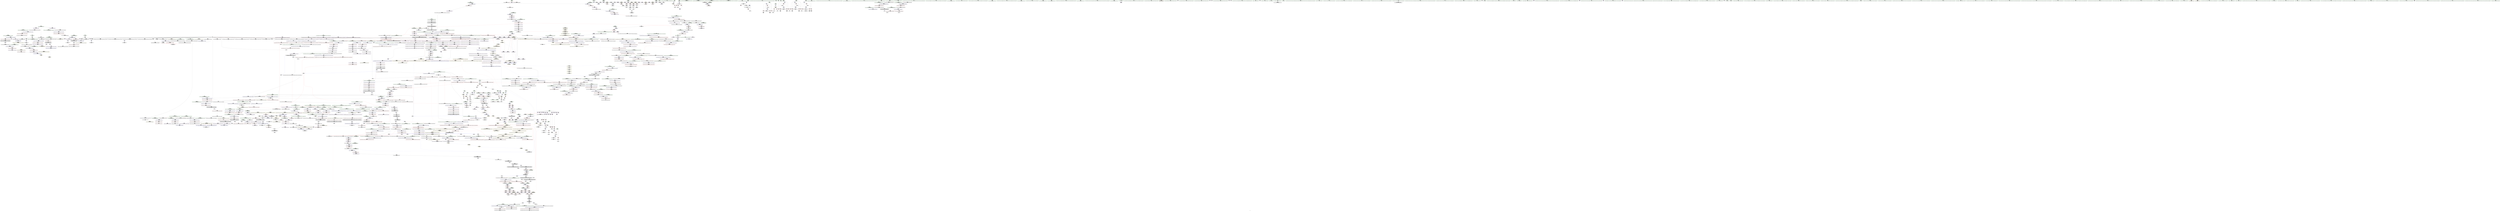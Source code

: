 digraph "SVFG" {
	label="SVFG";

	Node0x560bedaaecd0 [shape=record,color=grey,label="{NodeID: 0\nNullPtr|{|<s37>130}}"];
	Node0x560bedaaecd0 -> Node0x560bedf740f0[style=solid];
	Node0x560bedaaecd0 -> Node0x560bedf741f0[style=solid];
	Node0x560bedaaecd0 -> Node0x560bedf742c0[style=solid];
	Node0x560bedaaecd0 -> Node0x560bedf74390[style=solid];
	Node0x560bedaaecd0 -> Node0x560bedf74460[style=solid];
	Node0x560bedaaecd0 -> Node0x560bedf74530[style=solid];
	Node0x560bedaaecd0 -> Node0x560bedf74600[style=solid];
	Node0x560bedaaecd0 -> Node0x560bedf746d0[style=solid];
	Node0x560bedaaecd0 -> Node0x560bedf747a0[style=solid];
	Node0x560bedaaecd0 -> Node0x560bedf74870[style=solid];
	Node0x560bedaaecd0 -> Node0x560bedf74940[style=solid];
	Node0x560bedaaecd0 -> Node0x560bedf74a10[style=solid];
	Node0x560bedaaecd0 -> Node0x560bedf74ae0[style=solid];
	Node0x560bedaaecd0 -> Node0x560bedf74bb0[style=solid];
	Node0x560bedaaecd0 -> Node0x560bedf74c80[style=solid];
	Node0x560bedaaecd0 -> Node0x560bedf74d50[style=solid];
	Node0x560bedaaecd0 -> Node0x560bedf74e20[style=solid];
	Node0x560bedaaecd0 -> Node0x560bedf74ef0[style=solid];
	Node0x560bedaaecd0 -> Node0x560bedf74fc0[style=solid];
	Node0x560bedaaecd0 -> Node0x560bedf75090[style=solid];
	Node0x560bedaaecd0 -> Node0x560bedf75160[style=solid];
	Node0x560bedaaecd0 -> Node0x560bedf75230[style=solid];
	Node0x560bedaaecd0 -> Node0x560bedf75300[style=solid];
	Node0x560bedaaecd0 -> Node0x560bedf753d0[style=solid];
	Node0x560bedaaecd0 -> Node0x560bedf754a0[style=solid];
	Node0x560bedaaecd0 -> Node0x560bedf75570[style=solid];
	Node0x560bedaaecd0 -> Node0x560bedf75640[style=solid];
	Node0x560bedaaecd0 -> Node0x560bedf75710[style=solid];
	Node0x560bedaaecd0 -> Node0x560bedf757e0[style=solid];
	Node0x560bedaaecd0 -> Node0x560bedf758b0[style=solid];
	Node0x560bedaaecd0 -> Node0x560bedf7e540[style=solid];
	Node0x560bedaaecd0 -> Node0x560bedfa07a0[style=solid];
	Node0x560bedaaecd0 -> Node0x560bedfa3860[style=solid];
	Node0x560bedaaecd0 -> Node0x560bedf94b10[style=solid];
	Node0x560bedaaecd0 -> Node0x560bedf94e10[style=solid];
	Node0x560bedaaecd0 -> Node0x560bedf95b90[style=solid];
	Node0x560bedaaecd0 -> Node0x560bedf96010[style=solid];
	Node0x560bedaaecd0:s37 -> Node0x560bee0b7ae0[style=solid,color=red];
	Node0x560bedf78de0 [shape=record,color=red,label="{NodeID: 775\n1237\<--1200\n\<--__z\n_ZNSt8_Rb_treeISt4pairIiiES1_St9_IdentityIS1_ESt4lessIS1_ESaIS1_EE10_M_insert_IRKS1_NS7_11_Alloc_nodeEEESt17_Rb_tree_iteratorIS1_EPSt18_Rb_tree_node_baseSF_OT_RT0_\n}"];
	Node0x560bedf78de0 -> Node0x560bedf6e350[style=solid];
	Node0x560bedf6f600 [shape=record,color=black,label="{NodeID: 443\n1422\<--1421\n\<--\n_ZNSt4pairIPSt18_Rb_tree_node_baseS1_EC2IRPSt13_Rb_tree_nodeIS_IiiEERS1_Lb1EEEOT_OT0_\n}"];
	Node0x560bedf6f600 -> Node0x560bedfa5670[style=solid];
	Node0x560bee04b6d0 [shape=record,color=yellow,style=double,label="{NodeID: 2325\n9V_2 = CSCHI(MR_9V_1)\npts\{320001 \}\nCS[]|{<s0>22}}"];
	Node0x560bee04b6d0:s0 -> Node0x560bee04aba0[style=dashed,color=blue];
	Node0x560bedf63420 [shape=record,color=green,label="{NodeID: 111\n675\<--676\nthis.addr\<--this.addr_field_insensitive\n_ZNSt8_Rb_treeISt4pairIiiES1_St9_IdentityIS1_ESt4lessIS1_ESaIS1_EE13_Rb_tree_implIS5_Lb1EED2Ev\n}"];
	Node0x560bedf63420 -> Node0x560bedf8ce60[style=solid];
	Node0x560bedf63420 -> Node0x560bedfa1160[style=solid];
	Node0x560bedf7ea50 [shape=record,color=blue,label="{NodeID: 886\n151\<--9\nretval\<--\nmain\n}"];
	Node0x560bee01b8c0 [shape=record,color=black,label="{NodeID: 1661\nMR_83V_4 = PHI(MR_83V_5, MR_83V_3, )\npts\{17540004 17540005 \}\n|{|<s1>16}}"];
	Node0x560bee01b8c0 -> Node0x560bee0181c0[style=dashed];
	Node0x560bee01b8c0:s1 -> Node0x560bee023a40[style=dashed,color=red];
	Node0x560bedf852e0 [shape=record,color=purple,label="{NodeID: 554\n921\<--918\n_M_impl\<--this1\n_ZNSt8_Rb_treeISt4pairIiiES1_St9_IdentityIS1_ESt4lessIS1_ESaIS1_EE5clearEv\n}"];
	Node0x560bedf852e0 -> Node0x560bedf6d170[style=solid];
	Node0x560bee0b34d0 [shape=record,color=black,label="{NodeID: 2436\n900 = PHI(391, 398, )\n0th arg _ZSt7forwardIRiEOT_RNSt16remove_referenceIS1_E4typeE }"];
	Node0x560bee0b34d0 -> Node0x560bedfa25b0[style=solid];
	Node0x560bedf67aa0 [shape=record,color=green,label="{NodeID: 222\n1354\<--1355\n__x.addr\<--__x.addr_field_insensitive\n_ZNSt8_Rb_treeISt4pairIiiES1_St9_IdentityIS1_ESt4lessIS1_ESaIS1_EE6_S_keyEPKSt13_Rb_tree_nodeIS1_E\n}"];
	Node0x560bedf67aa0 -> Node0x560bedf79a10[style=solid];
	Node0x560bedf67aa0 -> Node0x560bedfa50c0[style=solid];
	Node0x560bedfa3d40 [shape=record,color=blue,label="{NodeID: 997\n1186\<--1179\nthis.addr\<--this\n_ZNSt8_Rb_treeISt4pairIiiES1_St9_IdentityIS1_ESt4lessIS1_ESaIS1_EE10_M_insert_IRKS1_NS7_11_Alloc_nodeEEESt17_Rb_tree_iteratorIS1_EPSt18_Rb_tree_node_baseSF_OT_RT0_\n}"];
	Node0x560bedfa3d40 -> Node0x560bedf8ff20[style=dashed];
	Node0x560bee025500 [shape=record,color=yellow,style=double,label="{NodeID: 1772\n173V_1 = ENCHI(MR_173V_0)\npts\{1046 \}\nFun[_ZNSt8_Rb_treeISt4pairIiiES1_St9_IdentityIS1_ESt4lessIS1_ESaIS1_EE24_M_get_insert_unique_posERKS1_]}"];
	Node0x560bee025500 -> Node0x560bedf8fb10[style=dashed];
	Node0x560bedf8ad10 [shape=record,color=red,label="{NodeID: 665\n313\<--173\n\<--xx\nmain\n}"];
	Node0x560bedf8ad10 -> Node0x560bedf92110[style=solid];
	Node0x560bedf75ec0 [shape=record,color=black,label="{NodeID: 333\n120\<--119\nconv\<--\n_Z5ilwekSt4pairIiiES0_S0_\n}"];
	Node0x560bedf75ec0 -> Node0x560bedf93010[style=solid];
	Node0x560bedaaed60 [shape=record,color=green,label="{NodeID: 1\n7\<--1\n__dso_handle\<--dummyObj\nGlob }"];
	Node0x560bedf78eb0 [shape=record,color=red,label="{NodeID: 776\n1256\<--1200\n\<--__z\n_ZNSt8_Rb_treeISt4pairIiiES1_St9_IdentityIS1_ESt4lessIS1_ESaIS1_EE10_M_insert_IRKS1_NS7_11_Alloc_nodeEEESt17_Rb_tree_iteratorIS1_EPSt18_Rb_tree_node_baseSF_OT_RT0_\n}"];
	Node0x560bedf78eb0 -> Node0x560bedf6e760[style=solid];
	Node0x560bedf6f6d0 [shape=record,color=black,label="{NodeID: 444\n1432\<--1437\n_ZNSt17_Rb_tree_iteratorISt4pairIiiEEmmEv_ret\<--this1\n_ZNSt17_Rb_tree_iteratorISt4pairIiiEEmmEv\n|{<s0>84}}"];
	Node0x560bedf6f6d0:s0 -> Node0x560bee0b04b0[style=solid,color=blue];
	Node0x560bee04b830 [shape=record,color=yellow,style=double,label="{NodeID: 2326\n132V_2 = CSCHI(MR_132V_1)\npts\{320002 320003 320004 \}\nCS[]|{<s0>22}}"];
	Node0x560bee04b830:s0 -> Node0x560bee04aba0[style=dashed,color=blue];
	Node0x560bedf634f0 [shape=record,color=green,label="{NodeID: 112\n681\<--682\n_ZNSaISt13_Rb_tree_nodeISt4pairIiiEEED2Ev\<--_ZNSaISt13_Rb_tree_nodeISt4pairIiiEEED2Ev_field_insensitive\n}"];
	Node0x560bedf7eb20 [shape=record,color=blue,label="{NodeID: 887\n153\<--183\nt2\<--\nmain\n}"];
	Node0x560bedf7eb20 -> Node0x560bee0131c0[style=dashed];
	Node0x560bee01bdc0 [shape=record,color=black,label="{NodeID: 1662\nMR_85V_5 = PHI(MR_85V_6, MR_85V_4, )\npts\{320001 320002 320003 320004 \}\n|{|<s1>16}}"];
	Node0x560bee01bdc0 -> Node0x560bee0186c0[style=dashed];
	Node0x560bee01bdc0:s1 -> Node0x560bee023a40[style=dashed,color=red];
	Node0x560bedf853b0 [shape=record,color=purple,label="{NodeID: 555\n923\<--922\nadd.ptr\<--\n_ZNSt8_Rb_treeISt4pairIiiES1_St9_IdentityIS1_ESt4lessIS1_ESaIS1_EE5clearEv\n}"];
	Node0x560bedf853b0 -> Node0x560bedf6d240[style=solid];
	Node0x560bee0b3620 [shape=record,color=black,label="{NodeID: 2437\n78 = PHI(30, )\n0th arg _ZNSt3setISt4pairIiiESt4lessIS1_ESaIS1_EEC2Ev }"];
	Node0x560bee0b3620 -> Node0x560bedf7e640[style=solid];
	Node0x560bedf67b70 [shape=record,color=green,label="{NodeID: 223\n1356\<--1357\nref.tmp\<--ref.tmp_field_insensitive\n_ZNSt8_Rb_treeISt4pairIiiES1_St9_IdentityIS1_ESt4lessIS1_ESaIS1_EE6_S_keyEPKSt13_Rb_tree_nodeIS1_E\n|{<s0>102}}"];
	Node0x560bedf67b70:s0 -> Node0x560bee0b9500[style=solid,color=red];
	Node0x560bedfa3e10 [shape=record,color=blue,label="{NodeID: 998\n1188\<--1180\n__x.addr\<--__x\n_ZNSt8_Rb_treeISt4pairIiiES1_St9_IdentityIS1_ESt4lessIS1_ESaIS1_EE10_M_insert_IRKS1_NS7_11_Alloc_nodeEEESt17_Rb_tree_iteratorIS1_EPSt18_Rb_tree_node_baseSF_OT_RT0_\n}"];
	Node0x560bedfa3e10 -> Node0x560bedf8fff0[style=dashed];
	Node0x560bedf8ade0 [shape=record,color=red,label="{NodeID: 666\n331\<--173\n\<--xx\nmain\n}"];
	Node0x560bedf8ade0 -> Node0x560bedf92590[style=solid];
	Node0x560bedf75f90 [shape=record,color=black,label="{NodeID: 334\n123\<--122\nconv2\<--\n_Z5ilwekSt4pairIiiES0_S0_\n}"];
	Node0x560bedf75f90 -> Node0x560bedf93010[style=solid];
	Node0x560bedf20f90 [shape=record,color=green,label="{NodeID: 2\n9\<--1\n\<--dummyObj\nCan only get source location for instruction, argument, global var or function.}"];
	Node0x560bedf78f80 [shape=record,color=red,label="{NodeID: 777\n1253\<--1252\n\<--_M_node_count\n_ZNSt8_Rb_treeISt4pairIiiES1_St9_IdentityIS1_ESt4lessIS1_ESaIS1_EE10_M_insert_IRKS1_NS7_11_Alloc_nodeEEESt17_Rb_tree_iteratorIS1_EPSt18_Rb_tree_node_baseSF_OT_RT0_\n}"];
	Node0x560bedf78f80 -> Node0x560bedf92b90[style=solid];
	Node0x560bed89cbc0 [shape=record,color=black,label="{NodeID: 1552\n1517 = PHI(1293, 1515, )\n}"];
	Node0x560bed89cbc0 -> Node0x560bed8a08b0[style=solid];
	Node0x560bedf6f7a0 [shape=record,color=black,label="{NodeID: 445\n1446\<--1457\n_ZNSt8_Rb_treeISt4pairIiiES1_St9_IdentityIS1_ESt4lessIS1_ESaIS1_EE6_S_keyEPKSt18_Rb_tree_node_base_ret\<--call1\n_ZNSt8_Rb_treeISt4pairIiiES1_St9_IdentityIS1_ESt4lessIS1_ESaIS1_EE6_S_keyEPKSt18_Rb_tree_node_base\n|{<s0>85|<s1>91}}"];
	Node0x560bedf6f7a0:s0 -> Node0x560bee0b05c0[style=solid,color=blue];
	Node0x560bedf6f7a0:s1 -> Node0x560bee0b0b20[style=solid,color=blue];
	Node0x560bee04b910 [shape=record,color=yellow,style=double,label="{NodeID: 2327\n150V_2 = CSCHI(MR_150V_1)\npts\{9450000 \}\nCS[]|{|<s1>67}}"];
	Node0x560bee04b910 -> Node0x560bee01d1c0[style=dashed];
	Node0x560bee04b910:s1 -> Node0x560bee02e3a0[style=dashed,color=red];
	Node0x560bedf680e0 [shape=record,color=green,label="{NodeID: 113\n686\<--687\n__x.addr\<--__x.addr_field_insensitive\n_ZNSt8_Rb_treeISt4pairIiiES1_St9_IdentityIS1_ESt4lessIS1_ESaIS1_EE8_S_rightEPSt18_Rb_tree_node_base\n}"];
	Node0x560bedf680e0 -> Node0x560bedf8cf30[style=solid];
	Node0x560bedf680e0 -> Node0x560bedfa1230[style=solid];
	Node0x560bedf7ebf0 [shape=record,color=blue,label="{NodeID: 888\n155\<--9\nans\<--\nmain\n}"];
	Node0x560bedf7ebf0 -> Node0x560bedf89da0[style=dashed];
	Node0x560bedf7ebf0 -> Node0x560bee00e6c0[style=dashed];
	Node0x560bedf7ebf0 -> Node0x560bee0136c0[style=dashed];
	Node0x560bee01c2c0 [shape=record,color=black,label="{NodeID: 1663\nMR_140V_3 = PHI(MR_140V_1, MR_140V_2, )\npts\{949 \}\n}"];
	Node0x560bedf85480 [shape=record,color=purple,label="{NodeID: 556\n971\<--940\nsecond\<--__res\n_ZNSt8_Rb_treeISt4pairIiiES1_St9_IdentityIS1_ESt4lessIS1_ESaIS1_EE16_M_insert_uniqueIRKS1_EES0_ISt17_Rb_tree_iteratorIS1_EbEOT_\n}"];
	Node0x560bedf85480 -> Node0x560bedf8ea00[style=solid];
	Node0x560bee0b3730 [shape=record,color=black,label="{NodeID: 2438\n1830 = PHI(1297, )\n0th arg _ZSt7forwardIbEOT_RNSt16remove_referenceIS0_E4typeE }"];
	Node0x560bee0b3730 -> Node0x560bedfa7ca0[style=solid];
	Node0x560bedf67c40 [shape=record,color=green,label="{NodeID: 224\n1361\<--1362\n_ZNSt8_Rb_treeISt4pairIiiES1_St9_IdentityIS1_ESt4lessIS1_ESaIS1_EE8_S_valueEPKSt13_Rb_tree_nodeIS1_E\<--_ZNSt8_Rb_treeISt4pairIiiES1_St9_IdentityIS1_ESt4lessIS1_ESaIS1_EE8_S_valueEPKSt13_Rb_tree_nodeIS1_E_field_insensitive\n}"];
	Node0x560bedfa3ee0 [shape=record,color=blue,label="{NodeID: 999\n1190\<--1181\n__p.addr\<--__p\n_ZNSt8_Rb_treeISt4pairIiiES1_St9_IdentityIS1_ESt4lessIS1_ESaIS1_EE10_M_insert_IRKS1_NS7_11_Alloc_nodeEEESt17_Rb_tree_iteratorIS1_EPSt18_Rb_tree_node_baseSF_OT_RT0_\n}"];
	Node0x560bedfa3ee0 -> Node0x560bedf78830[style=dashed];
	Node0x560bedfa3ee0 -> Node0x560bedf78900[style=dashed];
	Node0x560bedfa3ee0 -> Node0x560bedf789d0[style=dashed];
	Node0x560bedf8aeb0 [shape=record,color=red,label="{NodeID: 667\n328\<--175\n\<--yy\nmain\n}"];
	Node0x560bedf8aeb0 -> Node0x560bedf92290[style=solid];
	Node0x560bedf76060 [shape=record,color=black,label="{NodeID: 335\n130\<--129\nconv5\<--sub4\n_Z5ilwekSt4pairIiiES0_S0_\n}"];
	Node0x560bedf76060 -> Node0x560bedf92a10[style=solid];
	Node0x560bedf36d00 [shape=record,color=green,label="{NodeID: 3\n33\<--1\n.str\<--dummyObj\nGlob }"];
	Node0x560bedf79050 [shape=record,color=red,label="{NodeID: 778\n1260\<--1259\n\<--coerce.dive\n_ZNSt8_Rb_treeISt4pairIiiES1_St9_IdentityIS1_ESt4lessIS1_ESaIS1_EE10_M_insert_IRKS1_NS7_11_Alloc_nodeEEESt17_Rb_tree_iteratorIS1_EPSt18_Rb_tree_node_baseSF_OT_RT0_\n}"];
	Node0x560bedf79050 -> Node0x560bedf6e830[style=solid];
	Node0x560bed8a07e0 [shape=record,color=black,label="{NodeID: 1553\n1224 = PHI(1225, 1225, 1222, )\n}"];
	Node0x560bed8a07e0 -> Node0x560bedf6e1b0[style=solid];
	Node0x560bedf6f870 [shape=record,color=black,label="{NodeID: 446\n1473\<--1472\n\<--this1\n_ZNSt4pairIPSt18_Rb_tree_node_baseS1_EC2IRS1_Lb1EEEOT_RKS1_\n}"];
	Node0x560bedf68170 [shape=record,color=green,label="{NodeID: 114\n696\<--697\n__x.addr\<--__x.addr_field_insensitive\n_ZNSt8_Rb_treeISt4pairIiiES1_St9_IdentityIS1_ESt4lessIS1_ESaIS1_EE7_S_leftEPSt18_Rb_tree_node_base\n}"];
	Node0x560bedf68170 -> Node0x560bedf8d0d0[style=solid];
	Node0x560bedf68170 -> Node0x560bedfa1300[style=solid];
	Node0x560bedf7ecc0 [shape=record,color=blue,label="{NodeID: 889\n209\<--210\n\<--\nmain\n}"];
	Node0x560bedf7ecc0 -> Node0x560bee0163c0[style=dashed];
	Node0x560bee01c7c0 [shape=record,color=black,label="{NodeID: 1664\nMR_142V_2 = PHI(MR_142V_3, MR_142V_1, )\npts\{953 \}\n}"];
	Node0x560bedf85550 [shape=record,color=purple,label="{NodeID: 557\n978\<--940\nfirst\<--__res\n_ZNSt8_Rb_treeISt4pairIiiES1_St9_IdentityIS1_ESt4lessIS1_ESaIS1_EE16_M_insert_uniqueIRKS1_EES0_ISt17_Rb_tree_iteratorIS1_EbEOT_\n}"];
	Node0x560bedf85550 -> Node0x560bedf8ead0[style=solid];
	Node0x560bee0b3840 [shape=record,color=black,label="{NodeID: 2439\n90 = PHI()\n0th arg _ZNSt3setISt4pairIiiESt4lessIS1_ESaIS1_EED2Ev }"];
	Node0x560bee0b3840 -> Node0x560bedf7e710[style=solid];
	Node0x560bedf67d40 [shape=record,color=green,label="{NodeID: 225\n1368\<--1369\nthis.addr\<--this.addr_field_insensitive\n_ZNKSt17_Rb_tree_iteratorISt4pairIiiEEeqERKS2_\n}"];
	Node0x560bedf67d40 -> Node0x560bedf79ae0[style=solid];
	Node0x560bedf67d40 -> Node0x560bedfa5190[style=solid];
	Node0x560bedfa3fb0 [shape=record,color=blue,label="{NodeID: 1000\n1192\<--1182\n__v.addr\<--__v\n_ZNSt8_Rb_treeISt4pairIiiES1_St9_IdentityIS1_ESt4lessIS1_ESaIS1_EE10_M_insert_IRKS1_NS7_11_Alloc_nodeEEESt17_Rb_tree_iteratorIS1_EPSt18_Rb_tree_node_baseSF_OT_RT0_\n}"];
	Node0x560bedfa3fb0 -> Node0x560bedf78aa0[style=dashed];
	Node0x560bedfa3fb0 -> Node0x560bedf78b70[style=dashed];
	Node0x560bedf8af80 [shape=record,color=red,label="{NodeID: 668\n337\<--175\n\<--yy\nmain\n}"];
	Node0x560bedf8af80 -> Node0x560bedf93c10[style=solid];
	Node0x560bedf76130 [shape=record,color=black,label="{NodeID: 336\n134\<--133\nconv7\<--\n_Z5ilwekSt4pairIiiES0_S0_\n}"];
	Node0x560bedf76130 -> Node0x560bedf92e90[style=solid];
	Node0x560bedf37a30 [shape=record,color=green,label="{NodeID: 4\n35\<--1\n.str.2\<--dummyObj\nGlob }"];
	Node0x560bedf79120 [shape=record,color=red,label="{NodeID: 779\n1267\<--1264\n\<--__t.addr\n_ZSt7forwardIRKSt4pairIiiEEOT_RNSt16remove_referenceIS4_E4typeE\n}"];
	Node0x560bedf79120 -> Node0x560bedf6e900[style=solid];
	Node0x560bed8a08b0 [shape=record,color=black,label="{NodeID: 1554\n1519 = PHI(1225, 1517, )\n}"];
	Node0x560bed8a08b0 -> Node0x560bedf6f940[style=solid];
	Node0x560bedf6f940 [shape=record,color=black,label="{NodeID: 447\n1484\<--1519\n_ZStltIiiEbRKSt4pairIT_T0_ES5__ret\<--\n_ZStltIiiEbRKSt4pairIT_T0_ES5_\n|{<s0>100}}"];
	Node0x560bedf6f940:s0 -> Node0x560bee0b12a0[style=solid,color=blue];
	Node0x560bee04bbd0 [shape=record,color=yellow,style=double,label="{NodeID: 2329\n154V_3 = CSCHI(MR_154V_1)\npts\{9510000 \}\nCS[]|{|<s1>70}}"];
	Node0x560bee04bbd0 -> Node0x560bee01dbc0[style=dashed];
	Node0x560bee04bbd0:s1 -> Node0x560bee021680[style=dashed,color=red];
	Node0x560bedf68240 [shape=record,color=green,label="{NodeID: 115\n707\<--708\nthis.addr\<--this.addr_field_insensitive\n_ZNSt8_Rb_treeISt4pairIiiES1_St9_IdentityIS1_ESt4lessIS1_ESaIS1_EE12_M_drop_nodeEPSt13_Rb_tree_nodeIS1_E\n}"];
	Node0x560bedf68240 -> Node0x560bedf8d270[style=solid];
	Node0x560bedf68240 -> Node0x560bedfa13d0[style=solid];
	Node0x560bedf7ed90 [shape=record,color=blue,label="{NodeID: 890\n212\<--213\n\<--\nmain\n}"];
	Node0x560bedf7ed90 -> Node0x560bee0168c0[style=dashed];
	Node0x560bee01ccc0 [shape=record,color=black,label="{NodeID: 1665\nMR_144V_3 = PHI(MR_144V_1, MR_144V_2, )\npts\{320003 \}\n|{<s0>23}}"];
	Node0x560bee01ccc0:s0 -> Node0x560bee04ad00[style=dashed,color=blue];
	Node0x560bedf85620 [shape=record,color=purple,label="{NodeID: 558\n980\<--940\nsecond4\<--__res\n_ZNSt8_Rb_treeISt4pairIiiES1_St9_IdentityIS1_ESt4lessIS1_ESaIS1_EE16_M_insert_uniqueIRKS1_EES0_ISt17_Rb_tree_iteratorIS1_EbEOT_\n}"];
	Node0x560bedf85620 -> Node0x560bedf8eba0[style=solid];
	Node0x560bee0b3910 [shape=record,color=black,label="{NodeID: 2440\n695 = PHI(645, 1097, )\n0th arg _ZNSt8_Rb_treeISt4pairIiiES1_St9_IdentityIS1_ESt4lessIS1_ESaIS1_EE7_S_leftEPSt18_Rb_tree_node_base }"];
	Node0x560bee0b3910 -> Node0x560bedfa1300[style=solid];
	Node0x560bedf67e10 [shape=record,color=green,label="{NodeID: 226\n1370\<--1371\n__x.addr\<--__x.addr_field_insensitive\n_ZNKSt17_Rb_tree_iteratorISt4pairIiiEEeqERKS2_\n}"];
	Node0x560bedf67e10 -> Node0x560bedf79bb0[style=solid];
	Node0x560bedf67e10 -> Node0x560bedfa5260[style=solid];
	Node0x560bedfa4080 [shape=record,color=blue,label="{NodeID: 1001\n1194\<--1183\n__node_gen.addr\<--__node_gen\n_ZNSt8_Rb_treeISt4pairIiiES1_St9_IdentityIS1_ESt4lessIS1_ESaIS1_EE10_M_insert_IRKS1_NS7_11_Alloc_nodeEEESt17_Rb_tree_iteratorIS1_EPSt18_Rb_tree_node_baseSF_OT_RT0_\n}"];
	Node0x560bedfa4080 -> Node0x560bedf78c40[style=dashed];
	Node0x560bedf8b050 [shape=record,color=red,label="{NodeID: 669\n291\<--290\n\<--first\nmain\n}"];
	Node0x560bedf8b050 -> Node0x560bedf770a0[style=solid];
	Node0x560bedf76200 [shape=record,color=black,label="{NodeID: 337\n137\<--136\nconv9\<--\n_Z5ilwekSt4pairIiiES0_S0_\n}"];
	Node0x560bedf76200 -> Node0x560bedf92e90[style=solid];
	Node0x560bedf37af0 [shape=record,color=green,label="{NodeID: 5\n37\<--1\n.str.3\<--dummyObj\nGlob }"];
	Node0x560bee02ec40 [shape=record,color=yellow,style=double,label="{NodeID: 1887\n221V_1 = ENCHI(MR_221V_0)\npts\{595 \}\nFun[_ZNSt8_Rb_treeISt4pairIiiES1_St9_IdentityIS1_ESt4lessIS1_ESaIS1_EED2Ev]}"];
	Node0x560bee02ec40 -> Node0x560bedfa0bb0[style=dashed];
	Node0x560bedf791f0 [shape=record,color=red,label="{NodeID: 780\n1282\<--1273\nthis1\<--this.addr\n_ZNSt4pairISt17_Rb_tree_iteratorIS_IiiEEbEC2IS2_bLb1EEEOT_OT0_\n}"];
	Node0x560bedf791f0 -> Node0x560bedf6e9d0[style=solid];
	Node0x560bedf791f0 -> Node0x560bedf86c10[style=solid];
	Node0x560bedf791f0 -> Node0x560bedf86ce0[style=solid];
	Node0x560bed8a04f0 [shape=record,color=black,label="{NodeID: 1555\n1104 = PHI(1098, 1102, )\n}"];
	Node0x560bed8a04f0 -> Node0x560bedfa36c0[style=solid];
	Node0x560bedf6fa10 [shape=record,color=black,label="{NodeID: 448\n1521\<--1527\n_ZNSt8_Rb_treeISt4pairIiiES1_St9_IdentityIS1_ESt4lessIS1_ESaIS1_EE8_S_valueEPKSt13_Rb_tree_nodeIS1_E_ret\<--call\n_ZNSt8_Rb_treeISt4pairIiiES1_St9_IdentityIS1_ESt4lessIS1_ESaIS1_EE8_S_valueEPKSt13_Rb_tree_nodeIS1_E\n|{<s0>101}}"];
	Node0x560bedf6fa10:s0 -> Node0x560bee0b13e0[style=solid,color=blue];
	Node0x560bedf68310 [shape=record,color=green,label="{NodeID: 116\n709\<--710\n__p.addr\<--__p.addr_field_insensitive\n_ZNSt8_Rb_treeISt4pairIiiES1_St9_IdentityIS1_ESt4lessIS1_ESaIS1_EE12_M_drop_nodeEPSt13_Rb_tree_nodeIS1_E\n}"];
	Node0x560bedf68310 -> Node0x560bedf8d340[style=solid];
	Node0x560bedf68310 -> Node0x560bedf8d410[style=solid];
	Node0x560bedf68310 -> Node0x560bedfa14a0[style=solid];
	Node0x560bedf7ee60 [shape=record,color=blue,label="{NodeID: 891\n161\<--183\ni\<--\nmain\n}"];
	Node0x560bedf7ee60 -> Node0x560bedf89e70[style=dashed];
	Node0x560bedf7ee60 -> Node0x560bedf89f40[style=dashed];
	Node0x560bedf7ee60 -> Node0x560bedf8a010[style=dashed];
	Node0x560bedf7ee60 -> Node0x560bedf8a0e0[style=dashed];
	Node0x560bedf7ee60 -> Node0x560bedf7f270[style=dashed];
	Node0x560bedf7ee60 -> Node0x560bee013bc0[style=dashed];
	Node0x560bee01d1c0 [shape=record,color=black,label="{NodeID: 1666\nMR_150V_3 = PHI(MR_150V_1, MR_150V_2, )\npts\{9450000 \}\n}"];
	Node0x560bedf856f0 [shape=record,color=purple,label="{NodeID: 559\n997\<--940\nfirst9\<--__res\n_ZNSt8_Rb_treeISt4pairIiiES1_St9_IdentityIS1_ESt4lessIS1_ESaIS1_EE16_M_insert_uniqueIRKS1_EES0_ISt17_Rb_tree_iteratorIS1_EbEOT_\n}"];
	Node0x560bedf856f0 -> Node0x560bedf8ec70[style=solid];
	Node0x560bee0b3af0 [shape=record,color=black,label="{NodeID: 2441\n1270 = PHI(934, 934, )\n0th arg _ZNSt4pairISt17_Rb_tree_iteratorIS_IiiEEbEC2IS2_bLb1EEEOT_OT0_ }"];
	Node0x560bee0b3af0 -> Node0x560bedfa4700[style=solid];
	Node0x560bedf67ee0 [shape=record,color=green,label="{NodeID: 227\n1384\<--1385\nretval\<--retval_field_insensitive\n_ZNSt8_Rb_treeISt4pairIiiES1_St9_IdentityIS1_ESt4lessIS1_ESaIS1_EE5beginEv\n|{|<s1>103}}"];
	Node0x560bedf67ee0 -> Node0x560bedf87430[style=solid];
	Node0x560bedf67ee0:s1 -> Node0x560bee0b49a0[style=solid,color=red];
	Node0x560bedfa4150 [shape=record,color=blue,label="{NodeID: 1002\n1196\<--1226\n__insert_left\<--frombool\n_ZNSt8_Rb_treeISt4pairIiiES1_St9_IdentityIS1_ESt4lessIS1_ESaIS1_EE10_M_insert_IRKS1_NS7_11_Alloc_nodeEEESt17_Rb_tree_iteratorIS1_EPSt18_Rb_tree_node_baseSF_OT_RT0_\n}"];
	Node0x560bedfa4150 -> Node0x560bedf78d10[style=dashed];
	Node0x560bedf8b120 [shape=record,color=red,label="{NodeID: 670\n298\<--297\n\<--second\nmain\n}"];
	Node0x560bedf8b120 -> Node0x560bedf77240[style=solid];
	Node0x560bedf762d0 [shape=record,color=black,label="{NodeID: 338\n144\<--143\nconv14\<--sub13\n_Z5ilwekSt4pairIiiES0_S0_\n}"];
	Node0x560bedf762d0 -> Node0x560bedf92890[style=solid];
	Node0x560bedf37040 [shape=record,color=green,label="{NodeID: 6\n40\<--1\n\<--dummyObj\nCan only get source location for instruction, argument, global var or function.}"];
	Node0x560bee02ed20 [shape=record,color=yellow,style=double,label="{NodeID: 1888\n223V_1 = ENCHI(MR_223V_0)\npts\{597 \}\nFun[_ZNSt8_Rb_treeISt4pairIiiES1_St9_IdentityIS1_ESt4lessIS1_ESaIS1_EED2Ev]}"];
	Node0x560bee02ed20 -> Node0x560bedfa0c80[style=dashed];
	Node0x560bedf792c0 [shape=record,color=red,label="{NodeID: 781\n1285\<--1275\n\<--__x.addr\n_ZNSt4pairISt17_Rb_tree_iteratorIS_IiiEEbEC2IS2_bLb1EEEOT_OT0_\n|{<s0>97}}"];
	Node0x560bedf792c0:s0 -> Node0x560bee0b2a80[style=solid,color=red];
	Node0x560bedf91f90 [shape=record,color=grey,label="{NodeID: 1556\n311 = Binary(305, 310, )\n}"];
	Node0x560bedf91f90 -> Node0x560bedf774b0[style=solid];
	Node0x560bedf6fae0 [shape=record,color=black,label="{NodeID: 449\n1531\<--1538\n_ZNKSt13_Rb_tree_nodeISt4pairIiiEE9_M_valptrEv_ret\<--call\n_ZNKSt13_Rb_tree_nodeISt4pairIiiEE9_M_valptrEv\n|{<s0>110|<s1>113}}"];
	Node0x560bedf6fae0:s0 -> Node0x560bee0b19b0[style=solid,color=blue];
	Node0x560bedf6fae0:s1 -> Node0x560bee0ae360[style=solid,color=blue];
	Node0x560bee04be90 [shape=record,color=yellow,style=double,label="{NodeID: 2331\n167V_2 = CSCHI(MR_167V_1)\npts\{4430000 \}\nCS[]|{<s0>24}}"];
	Node0x560bee04be90:s0 -> Node0x560bee04ae90[style=dashed,color=blue];
	Node0x560bedf683e0 [shape=record,color=green,label="{NodeID: 117\n716\<--717\n_ZNSt8_Rb_treeISt4pairIiiES1_St9_IdentityIS1_ESt4lessIS1_ESaIS1_EE15_M_destroy_nodeEPSt13_Rb_tree_nodeIS1_E\<--_ZNSt8_Rb_treeISt4pairIiiES1_St9_IdentityIS1_ESt4lessIS1_ESaIS1_EE15_M_destroy_nodeEPSt13_Rb_tree_nodeIS1_E_field_insensitive\n}"];
	Node0x560bedf7ef30 [shape=record,color=blue,label="{NodeID: 892\n13\<--233\nx\<--conv11\nmain\n|{|<s3>14}}"];
	Node0x560bedf7ef30 -> Node0x560bedf88bc0[style=dashed];
	Node0x560bedf7ef30 -> Node0x560bedf7ef30[style=dashed];
	Node0x560bedf7ef30 -> Node0x560bee0127c0[style=dashed];
	Node0x560bedf7ef30:s3 -> Node0x560bee02bfa0[style=dashed,color=red];
	Node0x560bee01d6c0 [shape=record,color=black,label="{NodeID: 1667\nMR_152V_3 = PHI(MR_152V_1, MR_152V_2, )\npts\{9470000 \}\n}"];
	Node0x560bedf857c0 [shape=record,color=purple,label="{NodeID: 560\n989\<--946\ncoerce.dive\<--ref.tmp3\n_ZNSt8_Rb_treeISt4pairIiiES1_St9_IdentityIS1_ESt4lessIS1_ESaIS1_EE16_M_insert_uniqueIRKS1_EES0_ISt17_Rb_tree_iteratorIS1_EbEOT_\n}"];
	Node0x560bedf857c0 -> Node0x560bedfa2b60[style=solid];
	Node0x560bee0b3c70 [shape=record,color=black,label="{NodeID: 2442\n1271 = PHI(946, 950, )\n1st arg _ZNSt4pairISt17_Rb_tree_iteratorIS_IiiEEbEC2IS2_bLb1EEEOT_OT0_ }"];
	Node0x560bee0b3c70 -> Node0x560bedfa47d0[style=solid];
	Node0x560bedf67fb0 [shape=record,color=green,label="{NodeID: 228\n1386\<--1387\nthis.addr\<--this.addr_field_insensitive\n_ZNSt8_Rb_treeISt4pairIiiES1_St9_IdentityIS1_ESt4lessIS1_ESaIS1_EE5beginEv\n}"];
	Node0x560bedf67fb0 -> Node0x560bedf79e20[style=solid];
	Node0x560bedf67fb0 -> Node0x560bedfa5330[style=solid];
	Node0x560bedfa4220 [shape=record,color=blue,label="{NodeID: 1003\n1200\<--1231\n__z\<--call7\n_ZNSt8_Rb_treeISt4pairIiiES1_St9_IdentityIS1_ESt4lessIS1_ESaIS1_EE10_M_insert_IRKS1_NS7_11_Alloc_nodeEEESt17_Rb_tree_iteratorIS1_EPSt18_Rb_tree_node_baseSF_OT_RT0_\n}"];
	Node0x560bedfa4220 -> Node0x560bedf78de0[style=dashed];
	Node0x560bedfa4220 -> Node0x560bedf78eb0[style=dashed];
	Node0x560bedf8b1f0 [shape=record,color=red,label="{NodeID: 671\n305\<--304\n\<--first44\nmain\n}"];
	Node0x560bedf8b1f0 -> Node0x560bedf91f90[style=solid];
	Node0x560bedf763a0 [shape=record,color=black,label="{NodeID: 339\n102\<--146\n_Z5ilwekSt4pairIiiES0_S0__ret\<--sub16\n_Z5ilwekSt4pairIiiES0_S0_\n}"];
	Node0x560bedf37100 [shape=record,color=green,label="{NodeID: 7\n183\<--1\n\<--dummyObj\nCan only get source location for instruction, argument, global var or function.}"];
	Node0x560bee02ee00 [shape=record,color=yellow,style=double,label="{NodeID: 1889\n9V_1 = ENCHI(MR_9V_0)\npts\{320001 \}\nFun[_ZNSt8_Rb_treeISt4pairIiiES1_St9_IdentityIS1_ESt4lessIS1_ESaIS1_EED2Ev]|{<s0>34}}"];
	Node0x560bee02ee00:s0 -> Node0x560bee022990[style=dashed,color=red];
	Node0x560bedf79390 [shape=record,color=red,label="{NodeID: 782\n1297\<--1277\n\<--__y.addr\n_ZNSt4pairISt17_Rb_tree_iteratorIS_IiiEEbEC2IS2_bLb1EEEOT_OT0_\n|{<s0>99}}"];
	Node0x560bedf79390:s0 -> Node0x560bee0b3730[style=solid,color=red];
	Node0x560bedf92110 [shape=record,color=grey,label="{NodeID: 1557\n314 = Binary(313, 312, )\n}"];
	Node0x560bedf92110 -> Node0x560bedf7f750[style=solid];
	Node0x560bedf6fbb0 [shape=record,color=black,label="{NodeID: 450\n1551\<--1548\n\<--call\n_ZNK9__gnu_cxx16__aligned_membufISt4pairIiiEE6_M_ptrEv\n}"];
	Node0x560bedf6fbb0 -> Node0x560bedf6fc80[style=solid];
	Node0x560bee04bff0 [shape=record,color=yellow,style=double,label="{NodeID: 2332\n83V_2 = CSCHI(MR_83V_1)\npts\{17540004 17540005 \}\nCS[]|{<s0>118}}"];
	Node0x560bee04bff0:s0 -> Node0x560bee04b570[style=dashed,color=blue];
	Node0x560bedf684b0 [shape=record,color=green,label="{NodeID: 118\n720\<--721\n_ZNSt8_Rb_treeISt4pairIiiES1_St9_IdentityIS1_ESt4lessIS1_ESaIS1_EE11_M_put_nodeEPSt13_Rb_tree_nodeIS1_E\<--_ZNSt8_Rb_treeISt4pairIiiES1_St9_IdentityIS1_ESt4lessIS1_ESaIS1_EE11_M_put_nodeEPSt13_Rb_tree_nodeIS1_E_field_insensitive\n}"];
	Node0x560bedf7f000 [shape=record,color=blue,label="{NodeID: 893\n15\<--246\ny\<--conv19\nmain\n|{|<s3>14}}"];
	Node0x560bedf7f000 -> Node0x560bedf88c90[style=dashed];
	Node0x560bedf7f000 -> Node0x560bedf7f000[style=dashed];
	Node0x560bedf7f000 -> Node0x560bee012cc0[style=dashed];
	Node0x560bedf7f000:s3 -> Node0x560bee02bfa0[style=dashed,color=red];
	Node0x560bee01dbc0 [shape=record,color=black,label="{NodeID: 1668\nMR_154V_2 = PHI(MR_154V_3, MR_154V_1, )\npts\{9510000 \}\n}"];
	Node0x560bedf85890 [shape=record,color=purple,label="{NodeID: 561\n965\<--964\n\<--\n_ZNSt8_Rb_treeISt4pairIiiES1_St9_IdentityIS1_ESt4lessIS1_ESaIS1_EE16_M_insert_uniqueIRKS1_EES0_ISt17_Rb_tree_iteratorIS1_EbEOT_\n}"];
	Node0x560bedf85890 -> Node0x560bedfa29c0[style=solid];
	Node0x560bee0b3df0 [shape=record,color=black,label="{NodeID: 2443\n1272 = PHI(948, 952, )\n2nd arg _ZNSt4pairISt17_Rb_tree_iteratorIS_IiiEEbEC2IS2_bLb1EEEOT_OT0_ }"];
	Node0x560bee0b3df0 -> Node0x560bedfa48a0[style=solid];
	Node0x560bedf70630 [shape=record,color=green,label="{NodeID: 229\n1405\<--1406\nthis.addr\<--this.addr_field_insensitive\n_ZNSt4pairIPSt18_Rb_tree_node_baseS1_EC2IRPSt13_Rb_tree_nodeIS_IiiEERS1_Lb1EEEOT_OT0_\n}"];
	Node0x560bedf70630 -> Node0x560bedf7a090[style=solid];
	Node0x560bedf70630 -> Node0x560bedfa5400[style=solid];
	Node0x560bedfa42f0 [shape=record,color=blue,label="{NodeID: 1004\n1874\<--1238\n_M_header_1\<--\n_ZNSt8_Rb_treeISt4pairIiiES1_St9_IdentityIS1_ESt4lessIS1_ESaIS1_EE10_M_insert_IRKS1_NS7_11_Alloc_nodeEEESt17_Rb_tree_iteratorIS1_EPSt18_Rb_tree_node_baseSF_OT_RT0_\n|{<s0>67}}"];
	Node0x560bedfa42f0:s0 -> Node0x560bee01e5c0[style=dashed,color=blue];
	Node0x560bee025b50 [shape=record,color=yellow,style=double,label="{NodeID: 1779\n9V_1 = ENCHI(MR_9V_0)\npts\{320001 \}\nFun[_ZNSt8_Rb_treeISt4pairIiiES1_St9_IdentityIS1_ESt4lessIS1_ESaIS1_EE24_M_get_insert_unique_posERKS1_]|{<s0>74}}"];
	Node0x560bee025b50:s0 -> Node0x560bee022990[style=dashed,color=red];
	Node0x560bedf8b2c0 [shape=record,color=red,label="{NodeID: 672\n310\<--309\n\<--first47\nmain\n}"];
	Node0x560bedf8b2c0 -> Node0x560bedf91f90[style=solid];
	Node0x560bedf76470 [shape=record,color=black,label="{NodeID: 340\n208\<--159\n\<--coerce\nmain\n}"];
	Node0x560bedf76470 -> Node0x560bedf830c0[style=solid];
	Node0x560bedf76470 -> Node0x560bedf83190[style=solid];
	Node0x560bedf371c0 [shape=record,color=green,label="{NodeID: 8\n333\<--1\n\<--dummyObj\nCan only get source location for instruction, argument, global var or function.}"];
	Node0x560bedf79460 [shape=record,color=red,label="{NodeID: 783\n1301\<--1298\n\<--call2\n_ZNSt4pairISt17_Rb_tree_iteratorIS_IiiEEbEC2IS2_bLb1EEEOT_OT0_\n}"];
	Node0x560bedf79460 -> Node0x560bedf6ec40[style=solid];
	Node0x560bedf79460 -> Node0x560bedf6ed10[style=solid];
	Node0x560bedf92290 [shape=record,color=grey,label="{NodeID: 1558\n329 = Binary(328, 327, )\n}"];
	Node0x560bedf92290 -> Node0x560bedf7f820[style=solid];
	Node0x560bedf6fc80 [shape=record,color=black,label="{NodeID: 451\n1542\<--1551\n_ZNK9__gnu_cxx16__aligned_membufISt4pairIiiEE6_M_ptrEv_ret\<--\n_ZNK9__gnu_cxx16__aligned_membufISt4pairIiiEE6_M_ptrEv\n|{<s0>111}}"];
	Node0x560bedf6fc80:s0 -> Node0x560bee0b1b20[style=solid,color=blue];
	Node0x560bee04c150 [shape=record,color=yellow,style=double,label="{NodeID: 2333\n190V_2 = CSCHI(MR_190V_1)\npts\{10580000 \}\nCS[]|{|<s2>82|<s3>84|<s4>84}}"];
	Node0x560bee04c150 -> Node0x560bee007bb0[style=dashed];
	Node0x560bee04c150 -> Node0x560bee0104c0[style=dashed];
	Node0x560bee04c150:s2 -> Node0x560bee02f590[style=dashed,color=red];
	Node0x560bee04c150:s3 -> Node0x560bedf7a570[style=dashed,color=red];
	Node0x560bee04c150:s4 -> Node0x560bedfa58e0[style=dashed,color=red];
	Node0x560bedf685b0 [shape=record,color=green,label="{NodeID: 119\n726\<--727\nthis.addr\<--this.addr_field_insensitive\n_ZNSt8_Rb_treeISt4pairIiiES1_St9_IdentityIS1_ESt4lessIS1_ESaIS1_EE15_M_destroy_nodeEPSt13_Rb_tree_nodeIS1_E\n}"];
	Node0x560bedf685b0 -> Node0x560bedf8d4e0[style=solid];
	Node0x560bedf685b0 -> Node0x560bedfa1570[style=solid];
	Node0x560bedf7f0d0 [shape=record,color=blue,label="{NodeID: 894\n258\<--259\n\<--\nmain\n}"];
	Node0x560bedf7f0d0 -> Node0x560bedf7f0d0[style=dashed];
	Node0x560bedf7f0d0 -> Node0x560bee016dc0[style=dashed];
	Node0x560bee01e0c0 [shape=record,color=black,label="{NodeID: 1669\nMR_156V_3 = PHI(MR_156V_4, MR_156V_2, )\npts\{9350000 9350001 \}\n}"];
	Node0x560bedf85960 [shape=record,color=purple,label="{NodeID: 562\n968\<--964\n\<--\n_ZNSt8_Rb_treeISt4pairIiiES1_St9_IdentityIS1_ESt4lessIS1_ESaIS1_EE16_M_insert_uniqueIRKS1_EES0_ISt17_Rb_tree_iteratorIS1_EbEOT_\n}"];
	Node0x560bedf85960 -> Node0x560bedfa2a90[style=solid];
	Node0x560bee0b3f70 [shape=record,color=black,label="{NodeID: 2444\n1402 = PHI(1045, 1045, )\n0th arg _ZNSt4pairIPSt18_Rb_tree_node_baseS1_EC2IRPSt13_Rb_tree_nodeIS_IiiEERS1_Lb1EEEOT_OT0_ }"];
	Node0x560bee0b3f70 -> Node0x560bedfa5400[style=solid];
	Node0x560bedf706c0 [shape=record,color=green,label="{NodeID: 230\n1407\<--1408\n__x.addr\<--__x.addr_field_insensitive\n_ZNSt4pairIPSt18_Rb_tree_node_baseS1_EC2IRPSt13_Rb_tree_nodeIS_IiiEERS1_Lb1EEEOT_OT0_\n}"];
	Node0x560bedf706c0 -> Node0x560bedf7a160[style=solid];
	Node0x560bedf706c0 -> Node0x560bedfa54d0[style=solid];
	Node0x560bedfa43c0 [shape=record,color=blue,label="{NodeID: 1005\n1875\<--1238\n_M_header_2\<--\n_ZNSt8_Rb_treeISt4pairIiiES1_St9_IdentityIS1_ESt4lessIS1_ESaIS1_EE10_M_insert_IRKS1_NS7_11_Alloc_nodeEEESt17_Rb_tree_iteratorIS1_EPSt18_Rb_tree_node_baseSF_OT_RT0_\n|{<s0>67}}"];
	Node0x560bedfa43c0:s0 -> Node0x560bee01e5c0[style=dashed,color=blue];
	Node0x560bee025c30 [shape=record,color=yellow,style=double,label="{NodeID: 1780\n188V_1 = ENCHI(MR_188V_0)\npts\{320002 \}\nFun[_ZNSt8_Rb_treeISt4pairIiiES1_St9_IdentityIS1_ESt4lessIS1_ESaIS1_EE24_M_get_insert_unique_posERKS1_]|{<s0>81}}"];
	Node0x560bee025c30:s0 -> Node0x560bee02eff0[style=dashed,color=red];
	Node0x560bedf8b390 [shape=record,color=red,label="{NodeID: 673\n320\<--319\n\<--second53\nmain\n}"];
	Node0x560bedf8b390 -> Node0x560bedf92410[style=solid];
	Node0x560bedf76540 [shape=record,color=black,label="{NodeID: 341\n257\<--165\n\<--coerce25\nmain\n}"];
	Node0x560bedf76540 -> Node0x560bedf83260[style=solid];
	Node0x560bedf76540 -> Node0x560bedf83330[style=solid];
	Node0x560bedf37c30 [shape=record,color=green,label="{NodeID: 9\n335\<--1\n\<--dummyObj\nCan only get source location for instruction, argument, global var or function.}"];
	Node0x560bee02eff0 [shape=record,color=yellow,style=double,label="{NodeID: 1891\n188V_1 = ENCHI(MR_188V_0)\npts\{320002 \}\nFun[_ZNSt8_Rb_treeISt4pairIiiES1_St9_IdentityIS1_ESt4lessIS1_ESaIS1_EE5beginEv]}"];
	Node0x560bee02eff0 -> Node0x560bedf79ef0[style=dashed];
	Node0x560bedf79530 [shape=record,color=red,label="{NodeID: 784\n1315\<--1309\nthis1\<--this.addr\n_ZNSt17_Rb_tree_iteratorISt4pairIiiEEC2EPSt18_Rb_tree_node_base\n}"];
	Node0x560bedf79530 -> Node0x560bedf86f50[style=solid];
	Node0x560bedf92410 [shape=record,color=grey,label="{NodeID: 1559\n326 = Binary(320, 325, )\n}"];
	Node0x560bedf92410 -> Node0x560bedf77720[style=solid];
	Node0x560bedf6fd50 [shape=record,color=black,label="{NodeID: 452\n1560\<--1559\n\<--_M_storage\n_ZNK9__gnu_cxx16__aligned_membufISt4pairIiiEE7_M_addrEv\n}"];
	Node0x560bedf6fd50 -> Node0x560bedf6fe20[style=solid];
	Node0x560bedf68680 [shape=record,color=green,label="{NodeID: 120\n728\<--729\n__p.addr\<--__p.addr_field_insensitive\n_ZNSt8_Rb_treeISt4pairIiiES1_St9_IdentityIS1_ESt4lessIS1_ESaIS1_EE15_M_destroy_nodeEPSt13_Rb_tree_nodeIS1_E\n}"];
	Node0x560bedf68680 -> Node0x560bedf8d5b0[style=solid];
	Node0x560bedf68680 -> Node0x560bedf8d680[style=solid];
	Node0x560bedf68680 -> Node0x560bedfa1640[style=solid];
	Node0x560bedf7f1a0 [shape=record,color=blue,label="{NodeID: 895\n261\<--262\n\<--\nmain\n}"];
	Node0x560bedf7f1a0 -> Node0x560bedf7f1a0[style=dashed];
	Node0x560bedf7f1a0 -> Node0x560bee0172c0[style=dashed];
	Node0x560bee01e5c0 [shape=record,color=black,label="{NodeID: 1670\nMR_159V_3 = PHI(MR_159V_1, MR_159V_2, )\npts\{320001 320002 320004 17540004 17540005 \}\n|{<s0>23}}"];
	Node0x560bee01e5c0:s0 -> Node0x560bee04ad00[style=dashed,color=blue];
	Node0x560bedf85a30 [shape=record,color=purple,label="{NodeID: 563\n1024\<--1022\nfirst\<--this1\n_ZNSt4pairISt23_Rb_tree_const_iteratorIS_IiiEEbEC2IRSt17_Rb_tree_iteratorIS1_ERbLb1EEEOT_OT0_\n|{<s0>72}}"];
	Node0x560bedf85a30:s0 -> Node0x560bee0b8d90[style=solid,color=red];
	Node0x560bee0b40f0 [shape=record,color=black,label="{NodeID: 2445\n1403 = PHI(1051, 1051, )\n1st arg _ZNSt4pairIPSt18_Rb_tree_node_baseS1_EC2IRPSt13_Rb_tree_nodeIS_IiiEERS1_Lb1EEEOT_OT0_ }"];
	Node0x560bee0b40f0 -> Node0x560bedfa54d0[style=solid];
	Node0x560bedf70790 [shape=record,color=green,label="{NodeID: 231\n1409\<--1410\n__y.addr\<--__y.addr_field_insensitive\n_ZNSt4pairIPSt18_Rb_tree_node_baseS1_EC2IRPSt13_Rb_tree_nodeIS_IiiEERS1_Lb1EEEOT_OT0_\n}"];
	Node0x560bedf70790 -> Node0x560bedf7a230[style=solid];
	Node0x560bedf70790 -> Node0x560bedfa55a0[style=solid];
	Node0x560bedfa4490 [shape=record,color=blue,label="{NodeID: 1006\n1876\<--1238\n_M_header_3\<--\n_ZNSt8_Rb_treeISt4pairIiiES1_St9_IdentityIS1_ESt4lessIS1_ESaIS1_EE10_M_insert_IRKS1_NS7_11_Alloc_nodeEEESt17_Rb_tree_iteratorIS1_EPSt18_Rb_tree_node_baseSF_OT_RT0_\n|{<s0>67}}"];
	Node0x560bedfa4490:s0 -> Node0x560bee01ccc0[style=dashed,color=blue];
	Node0x560bee025d10 [shape=record,color=yellow,style=double,label="{NodeID: 1781\n190V_1 = ENCHI(MR_190V_0)\npts\{10580000 \}\nFun[_ZNSt8_Rb_treeISt4pairIiiES1_St9_IdentityIS1_ESt4lessIS1_ESaIS1_EE24_M_get_insert_unique_posERKS1_]|{<s0>80}}"];
	Node0x560bee025d10:s0 -> Node0x560bedfa4cb0[style=dashed,color=red];
	Node0x560bedf8b460 [shape=record,color=red,label="{NodeID: 674\n325\<--324\n\<--second56\nmain\n}"];
	Node0x560bedf8b460 -> Node0x560bedf92410[style=solid];
	Node0x560bedf76610 [shape=record,color=black,label="{NodeID: 342\n223\<--222\nconv\<--\nmain\n}"];
	Node0x560bedf76610 -> Node0x560bedf94690[style=solid];
	Node0x560bedf37d30 [shape=record,color=green,label="{NodeID: 10\n762\<--1\n\<--dummyObj\nCan only get source location for instruction, argument, global var or function.|{<s0>51|<s1>120}}"];
	Node0x560bedf37d30:s0 -> Node0x560bee0b61e0[style=solid,color=red];
	Node0x560bedf37d30:s1 -> Node0x560bee0b90c0[style=solid,color=red];
	Node0x560bee02f0d0 [shape=record,color=yellow,style=double,label="{NodeID: 1892\n426V_1 = ENCHI(MR_426V_0)\npts\{13850000 \}\nFun[_ZNSt8_Rb_treeISt4pairIiiES1_St9_IdentityIS1_ESt4lessIS1_ESaIS1_EE5beginEv]|{<s0>103}}"];
	Node0x560bee02f0d0:s0 -> Node0x560bedfa4cb0[style=dashed,color=red];
	Node0x560bedf79600 [shape=record,color=red,label="{NodeID: 785\n1317\<--1311\n\<--__x.addr\n_ZNSt17_Rb_tree_iteratorISt4pairIiiEEC2EPSt18_Rb_tree_node_base\n}"];
	Node0x560bedf79600 -> Node0x560bedfa4cb0[style=solid];
	Node0x560bedf92590 [shape=record,color=grey,label="{NodeID: 1560\n332 = Binary(331, 333, )\n}"];
	Node0x560bedf92590 -> Node0x560bedf94990[style=solid];
	Node0x560bedf6fe20 [shape=record,color=black,label="{NodeID: 453\n1553\<--1560\n_ZNK9__gnu_cxx16__aligned_membufISt4pairIiiEE7_M_addrEv_ret\<--\n_ZNK9__gnu_cxx16__aligned_membufISt4pairIiiEE7_M_addrEv\n|{<s0>112}}"];
	Node0x560bedf6fe20:s0 -> Node0x560bee0b1c60[style=solid,color=blue];
	Node0x560bedf68750 [shape=record,color=green,label="{NodeID: 121\n734\<--735\n_ZNSt8_Rb_treeISt4pairIiiES1_St9_IdentityIS1_ESt4lessIS1_ESaIS1_EE21_M_get_Node_allocatorEv\<--_ZNSt8_Rb_treeISt4pairIiiES1_St9_IdentityIS1_ESt4lessIS1_ESaIS1_EE21_M_get_Node_allocatorEv_field_insensitive\n}"];
	Node0x560bedf7f270 [shape=record,color=blue,label="{NodeID: 896\n161\<--266\ni\<--inc\nmain\n}"];
	Node0x560bedf7f270 -> Node0x560bedf89e70[style=dashed];
	Node0x560bedf7f270 -> Node0x560bedf89f40[style=dashed];
	Node0x560bedf7f270 -> Node0x560bedf8a010[style=dashed];
	Node0x560bedf7f270 -> Node0x560bedf8a0e0[style=dashed];
	Node0x560bedf7f270 -> Node0x560bedf7f270[style=dashed];
	Node0x560bedf7f270 -> Node0x560bee013bc0[style=dashed];
	Node0x560bedf85b00 [shape=record,color=purple,label="{NodeID: 564\n1032\<--1022\nsecond\<--this1\n_ZNSt4pairISt23_Rb_tree_const_iteratorIS_IiiEEbEC2IRSt17_Rb_tree_iteratorIS1_ERbLb1EEEOT_OT0_\n}"];
	Node0x560bedf85b00 -> Node0x560bedfa3040[style=solid];
	Node0x560bee0b4270 [shape=record,color=black,label="{NodeID: 2446\n1404 = PHI(1053, 1053, )\n2nd arg _ZNSt4pairIPSt18_Rb_tree_node_baseS1_EC2IRPSt13_Rb_tree_nodeIS_IiiEERS1_Lb1EEEOT_OT0_ }"];
	Node0x560bee0b4270 -> Node0x560bedfa55a0[style=solid];
	Node0x560bedf70860 [shape=record,color=green,label="{NodeID: 232\n1419\<--1420\n_ZSt7forwardIRPSt13_Rb_tree_nodeISt4pairIiiEEEOT_RNSt16remove_referenceIS6_E4typeE\<--_ZSt7forwardIRPSt13_Rb_tree_nodeISt4pairIiiEEEOT_RNSt16remove_referenceIS6_E4typeE_field_insensitive\n}"];
	Node0x560bedfa4560 [shape=record,color=blue,label="{NodeID: 1007\n1252\<--1254\n_M_node_count\<--inc\n_ZNSt8_Rb_treeISt4pairIiiES1_St9_IdentityIS1_ESt4lessIS1_ESaIS1_EE10_M_insert_IRKS1_NS7_11_Alloc_nodeEEESt17_Rb_tree_iteratorIS1_EPSt18_Rb_tree_node_baseSF_OT_RT0_\n|{<s0>67}}"];
	Node0x560bedfa4560:s0 -> Node0x560bee01e5c0[style=dashed,color=blue];
	Node0x560bedf8b530 [shape=record,color=red,label="{NodeID: 675\n388\<--379\nthis1\<--this.addr\n_ZNSt4pairIiiEC2IRiS2_Lb1EEEOT_OT0_\n}"];
	Node0x560bedf8b530 -> Node0x560bedf777f0[style=solid];
	Node0x560bedf8b530 -> Node0x560bedf83400[style=solid];
	Node0x560bedf8b530 -> Node0x560bedf834d0[style=solid];
	Node0x560bedf766e0 [shape=record,color=black,label="{NodeID: 343\n225\<--224\nconv8\<--\nmain\n}"];
	Node0x560bedf766e0 -> Node0x560bedf94690[style=solid];
	Node0x560bedf37e30 [shape=record,color=green,label="{NodeID: 11\n992\<--1\n\<--dummyObj\nCan only get source location for instruction, argument, global var or function.}"];
	Node0x560bedf796d0 [shape=record,color=red,label="{NodeID: 786\n1325\<--1322\nthis1\<--this.addr\n_ZNSt8_Rb_treeISt4pairIiiES1_St9_IdentityIS1_ESt4lessIS1_ESaIS1_EE6_M_endEv\n}"];
	Node0x560bedf796d0 -> Node0x560bedf87020[style=solid];
	Node0x560bedf92710 [shape=record,color=grey,label="{NodeID: 1561\n146 = Binary(131, 145, )\n}"];
	Node0x560bedf92710 -> Node0x560bedf763a0[style=solid];
	Node0x560bedf6fef0 [shape=record,color=black,label="{NodeID: 454\n1562\<--1567\n_ZSt7forwardIRPSt13_Rb_tree_nodeISt4pairIiiEEEOT_RNSt16remove_referenceIS6_E4typeE_ret\<--\n_ZSt7forwardIRPSt13_Rb_tree_nodeISt4pairIiiEEEOT_RNSt16remove_referenceIS6_E4typeE\n|{<s0>104}}"];
	Node0x560bedf6fef0:s0 -> Node0x560bee0b1660[style=solid,color=blue];
	Node0x560bedf68850 [shape=record,color=green,label="{NodeID: 122\n738\<--739\n_ZNSt13_Rb_tree_nodeISt4pairIiiEE9_M_valptrEv\<--_ZNSt13_Rb_tree_nodeISt4pairIiiEE9_M_valptrEv_field_insensitive\n}"];
	Node0x560bedf7f340 [shape=record,color=blue,label="{NodeID: 897\n167\<--9\ni26\<--\nmain\n}"];
	Node0x560bedf7f340 -> Node0x560bedf8a1b0[style=dashed];
	Node0x560bedf7f340 -> Node0x560bedf8a280[style=dashed];
	Node0x560bedf7f340 -> Node0x560bedf8a350[style=dashed];
	Node0x560bedf7f340 -> Node0x560bedf8a420[style=dashed];
	Node0x560bedf7f340 -> Node0x560bedf8a4f0[style=dashed];
	Node0x560bedf7f340 -> Node0x560bedf7fb60[style=dashed];
	Node0x560bedf7f340 -> Node0x560bee0140c0[style=dashed];
	Node0x560bedf85bd0 [shape=record,color=purple,label="{NodeID: 565\n1133\<--1057\n_M_node\<--__j\n_ZNSt8_Rb_treeISt4pairIiiES1_St9_IdentityIS1_ESt4lessIS1_ESaIS1_EE24_M_get_insert_unique_posERKS1_\n}"];
	Node0x560bedf85bd0 -> Node0x560bedf8fa40[style=solid];
	Node0x560bee0b43f0 [shape=record,color=black,label="{NodeID: 2447\n705 = PHI(633, )\n0th arg _ZNSt8_Rb_treeISt4pairIiiES1_St9_IdentityIS1_ESt4lessIS1_ESaIS1_EE12_M_drop_nodeEPSt13_Rb_tree_nodeIS1_E }"];
	Node0x560bee0b43f0 -> Node0x560bedfa13d0[style=solid];
	Node0x560bedf70960 [shape=record,color=green,label="{NodeID: 233\n1427\<--1428\n_ZSt7forwardIRPSt18_Rb_tree_node_baseEOT_RNSt16remove_referenceIS3_E4typeE\<--_ZSt7forwardIRPSt18_Rb_tree_node_baseEOT_RNSt16remove_referenceIS3_E4typeE_field_insensitive\n}"];
	Node0x560bedfa4630 [shape=record,color=blue,label="{NodeID: 1008\n1264\<--1263\n__t.addr\<--__t\n_ZSt7forwardIRKSt4pairIiiEEOT_RNSt16remove_referenceIS4_E4typeE\n}"];
	Node0x560bedfa4630 -> Node0x560bedf79120[style=dashed];
	Node0x560bee025ed0 [shape=record,color=yellow,style=double,label="{NodeID: 1783\n194V_1 = ENCHI(MR_194V_0)\npts\{10460000 10460001 \}\nFun[_ZNSt8_Rb_treeISt4pairIiiES1_St9_IdentityIS1_ESt4lessIS1_ESaIS1_EE24_M_get_insert_unique_posERKS1_]|{<s0>83|<s1>83|<s2>87|<s3>87|<s4>88|<s5>88}}"];
	Node0x560bee025ed0:s0 -> Node0x560bedfa5670[style=dashed,color=red];
	Node0x560bee025ed0:s1 -> Node0x560bedfa5740[style=dashed,color=red];
	Node0x560bee025ed0:s2 -> Node0x560bedfa5670[style=dashed,color=red];
	Node0x560bee025ed0:s3 -> Node0x560bedfa5740[style=dashed,color=red];
	Node0x560bee025ed0:s4 -> Node0x560bedfa5cf0[style=dashed,color=red];
	Node0x560bee025ed0:s5 -> Node0x560bedfa5dc0[style=dashed,color=red];
	Node0x560bedf8b600 [shape=record,color=red,label="{NodeID: 676\n391\<--381\n\<--__x.addr\n_ZNSt4pairIiiEC2IRiS2_Lb1EEEOT_OT0_\n|{<s0>18}}"];
	Node0x560bedf8b600:s0 -> Node0x560bee0b34d0[style=solid,color=red];
	Node0x560bedf767b0 [shape=record,color=black,label="{NodeID: 344\n228\<--227\nconv9\<--\nmain\n}"];
	Node0x560bedf767b0 -> Node0x560bedf94510[style=solid];
	Node0x560bedf37f30 [shape=record,color=green,label="{NodeID: 12\n1003\<--1\n\<--dummyObj\nCan only get source location for instruction, argument, global var or function.}"];
	Node0x560bedf797a0 [shape=record,color=red,label="{NodeID: 787\n1345\<--1336\nthis1\<--this.addr\n_ZNKSt4lessISt4pairIiiEEclERKS1_S4_\n}"];
	Node0x560bedf92890 [shape=record,color=grey,label="{NodeID: 1562\n145 = Binary(138, 144, )\n}"];
	Node0x560bedf92890 -> Node0x560bedf92710[style=solid];
	Node0x560bedf6ffc0 [shape=record,color=black,label="{NodeID: 455\n1569\<--1574\n_ZSt7forwardIRPSt18_Rb_tree_node_baseEOT_RNSt16remove_referenceIS3_E4typeE_ret\<--\n_ZSt7forwardIRPSt18_Rb_tree_node_baseEOT_RNSt16remove_referenceIS3_E4typeE\n|{<s0>105|<s1>109}}"];
	Node0x560bedf6ffc0:s0 -> Node0x560bee0b17a0[style=solid,color=blue];
	Node0x560bedf6ffc0:s1 -> Node0x560bee0ad4a0[style=solid,color=blue];
	Node0x560bedf68950 [shape=record,color=green,label="{NodeID: 123\n741\<--742\n_ZNSt16allocator_traitsISaISt13_Rb_tree_nodeISt4pairIiiEEEE7destroyIS2_EEvRS4_PT_\<--_ZNSt16allocator_traitsISaISt13_Rb_tree_nodeISt4pairIiiEEEE7destroyIS2_EEvRS4_PT__field_insensitive\n}"];
	Node0x560bedf7f410 [shape=record,color=blue,label="{NodeID: 898\n169\<--9\nj\<--\nmain\n}"];
	Node0x560bedf7f410 -> Node0x560bedf8a5c0[style=dashed];
	Node0x560bedf7f410 -> Node0x560bedf8a690[style=dashed];
	Node0x560bedf7f410 -> Node0x560bedf8a760[style=dashed];
	Node0x560bedf7f410 -> Node0x560bedf8a830[style=dashed];
	Node0x560bedf7f410 -> Node0x560bedf8a900[style=dashed];
	Node0x560bedf7f410 -> Node0x560bedf7f410[style=dashed];
	Node0x560bedf7f410 -> Node0x560bedf7fa90[style=dashed];
	Node0x560bedf7f410 -> Node0x560bee0145c0[style=dashed];
	Node0x560bedf85ca0 [shape=record,color=purple,label="{NodeID: 566\n1143\<--1057\n_M_node19\<--__j\n_ZNSt8_Rb_treeISt4pairIiiES1_St9_IdentityIS1_ESt4lessIS1_ESaIS1_EE24_M_get_insert_unique_posERKS1_\n|{<s0>88}}"];
	Node0x560bedf85ca0:s0 -> Node0x560bee0b7d60[style=solid,color=red];
	Node0x560bee0b4500 [shape=record,color=black,label="{NodeID: 2448\n706 = PHI(650, )\n1st arg _ZNSt8_Rb_treeISt4pairIiiES1_St9_IdentityIS1_ESt4lessIS1_ESaIS1_EE12_M_drop_nodeEPSt13_Rb_tree_nodeIS1_E }"];
	Node0x560bee0b4500 -> Node0x560bedfa14a0[style=solid];
	Node0x560bedf70a60 [shape=record,color=green,label="{NodeID: 234\n1434\<--1435\nthis.addr\<--this.addr_field_insensitive\n_ZNSt17_Rb_tree_iteratorISt4pairIiiEEmmEv\n}"];
	Node0x560bedf70a60 -> Node0x560bedf7a4a0[style=solid];
	Node0x560bedf70a60 -> Node0x560bedfa5810[style=solid];
	Node0x560bedfa4700 [shape=record,color=blue,label="{NodeID: 1009\n1273\<--1270\nthis.addr\<--this\n_ZNSt4pairISt17_Rb_tree_iteratorIS_IiiEEbEC2IS2_bLb1EEEOT_OT0_\n}"];
	Node0x560bedfa4700 -> Node0x560bedf791f0[style=dashed];
	Node0x560bee025fb0 [shape=record,color=yellow,style=double,label="{NodeID: 1784\n196V_1 = ENCHI(MR_196V_0)\npts\{290000 290001 320004 320005 17540004 17540005 \}\nFun[_ZNSt8_Rb_treeISt4pairIiiES1_St9_IdentityIS1_ESt4lessIS1_ESaIS1_EE24_M_get_insert_unique_posERKS1_]|{<s0>77|<s1>86}}"];
	Node0x560bee025fb0:s0 -> Node0x560bee009640[style=dashed,color=red];
	Node0x560bee025fb0:s1 -> Node0x560bee009640[style=dashed,color=red];
	Node0x560bedf8b6d0 [shape=record,color=red,label="{NodeID: 677\n398\<--383\n\<--__y.addr\n_ZNSt4pairIiiEC2IRiS2_Lb1EEEOT_OT0_\n|{<s0>19}}"];
	Node0x560bedf8b6d0:s0 -> Node0x560bee0b34d0[style=solid,color=red];
	Node0x560bedf76880 [shape=record,color=black,label="{NodeID: 345\n231\<--230\nconv10\<--\nmain\n}"];
	Node0x560bedf76880 -> Node0x560bedf94390[style=solid];
	Node0x560bedf38030 [shape=record,color=green,label="{NodeID: 13\n1225\<--1\n\<--dummyObj\nCan only get source location for instruction, argument, global var or function.}"];
	Node0x560bedf79870 [shape=record,color=red,label="{NodeID: 788\n1346\<--1338\n\<--__x.addr\n_ZNKSt4lessISt4pairIiiEEclERKS1_S4_\n|{<s0>100}}"];
	Node0x560bedf79870:s0 -> Node0x560bee0b91d0[style=solid,color=red];
	Node0x560bedf92a10 [shape=record,color=grey,label="{NodeID: 1563\n131 = Binary(124, 130, )\n}"];
	Node0x560bedf92a10 -> Node0x560bedf92710[style=solid];
	Node0x560bedf70090 [shape=record,color=black,label="{NodeID: 456\n1584\<--1583\n\<--\n_ZNSt8_Rb_treeISt4pairIiiES1_St9_IdentityIS1_ESt4lessIS1_ESaIS1_EE8_S_valueEPKSt18_Rb_tree_node_base\n|{<s0>113}}"];
	Node0x560bedf70090:s0 -> Node0x560bee0b2b90[style=solid,color=red];
	Node0x560bee04c830 [shape=record,color=yellow,style=double,label="{NodeID: 2338\n83V_2 = CSCHI(MR_83V_1)\npts\{17540004 17540005 \}\nCS[]|{<s0>67}}"];
	Node0x560bee04c830:s0 -> Node0x560bee01e5c0[style=dashed,color=blue];
	Node0x560bedf68a50 [shape=record,color=green,label="{NodeID: 124\n752\<--753\nthis.addr\<--this.addr_field_insensitive\n_ZNSt8_Rb_treeISt4pairIiiES1_St9_IdentityIS1_ESt4lessIS1_ESaIS1_EE11_M_put_nodeEPSt13_Rb_tree_nodeIS1_E\n}"];
	Node0x560bedf68a50 -> Node0x560bedf8d750[style=solid];
	Node0x560bedf68a50 -> Node0x560bedfa1710[style=solid];
	Node0x560bedf7f4e0 [shape=record,color=blue,label="{NodeID: 899\n171\<--9\nk\<--\nmain\n}"];
	Node0x560bedf7f4e0 -> Node0x560bedf8a9d0[style=dashed];
	Node0x560bedf7f4e0 -> Node0x560bedf8aaa0[style=dashed];
	Node0x560bedf7f4e0 -> Node0x560bedf8ab70[style=dashed];
	Node0x560bedf7f4e0 -> Node0x560bedf8ac40[style=dashed];
	Node0x560bedf7f4e0 -> Node0x560bedf7f9c0[style=dashed];
	Node0x560bedf7f4e0 -> Node0x560bee00f0c0[style=dashed];
	Node0x560bedf85d70 [shape=record,color=purple,label="{NodeID: 567\n1115\<--1059\ncoerce.dive\<--ref.tmp\n_ZNSt8_Rb_treeISt4pairIiiES1_St9_IdentityIS1_ESt4lessIS1_ESaIS1_EE24_M_get_insert_unique_posERKS1_\n}"];
	Node0x560bedf85d70 -> Node0x560bedfa3790[style=solid];
	Node0x560bee0b4610 [shape=record,color=black,label="{NodeID: 2449\n548 = PHI(514, )\n0th arg _ZN9__gnu_cxx13new_allocatorISt13_Rb_tree_nodeISt4pairIiiEEEC2Ev }"];
	Node0x560bee0b4610 -> Node0x560bedfa0600[style=solid];
	Node0x560bedf70b30 [shape=record,color=green,label="{NodeID: 235\n1441\<--1442\n_ZSt18_Rb_tree_decrementPSt18_Rb_tree_node_base\<--_ZSt18_Rb_tree_decrementPSt18_Rb_tree_node_base_field_insensitive\n}"];
	Node0x560bedfa47d0 [shape=record,color=blue,label="{NodeID: 1010\n1275\<--1271\n__x.addr\<--__x\n_ZNSt4pairISt17_Rb_tree_iteratorIS_IiiEEbEC2IS2_bLb1EEEOT_OT0_\n}"];
	Node0x560bedfa47d0 -> Node0x560bedf792c0[style=dashed];
	Node0x560bedf8b7a0 [shape=record,color=red,label="{NodeID: 678\n395\<--392\n\<--call\n_ZNSt4pairIiiEC2IRiS2_Lb1EEEOT_OT0_\n}"];
	Node0x560bedf8b7a0 -> Node0x560bedf7ff70[style=solid];
	Node0x560bedf76950 [shape=record,color=black,label="{NodeID: 346\n233\<--232\nconv11\<--rem\nmain\n}"];
	Node0x560bedf76950 -> Node0x560bedf7ef30[style=solid];
	Node0x560bedf38130 [shape=record,color=green,label="{NodeID: 14\n1292\<--1\n\<--dummyObj\nCan only get source location for instruction, argument, global var or function.}"];
	Node0x560bedf79940 [shape=record,color=red,label="{NodeID: 789\n1347\<--1340\n\<--__y.addr\n_ZNKSt4lessISt4pairIiiEEclERKS1_S4_\n|{<s0>100}}"];
	Node0x560bedf79940:s0 -> Node0x560bee0b92e0[style=solid,color=red];
	Node0x560bedf92b90 [shape=record,color=grey,label="{NodeID: 1564\n1254 = Binary(1253, 762, )\n}"];
	Node0x560bedf92b90 -> Node0x560bedfa4560[style=solid];
	Node0x560bedf70160 [shape=record,color=black,label="{NodeID: 457\n1578\<--1585\n_ZNSt8_Rb_treeISt4pairIiiES1_St9_IdentityIS1_ESt4lessIS1_ESaIS1_EE8_S_valueEPKSt18_Rb_tree_node_base_ret\<--call\n_ZNSt8_Rb_treeISt4pairIiiES1_St9_IdentityIS1_ESt4lessIS1_ESaIS1_EE8_S_valueEPKSt18_Rb_tree_node_base\n|{<s0>107}}"];
	Node0x560bedf70160:s0 -> Node0x560bee0ad190[style=solid,color=blue];
	Node0x560bee04c990 [shape=record,color=yellow,style=double,label="{NodeID: 2339\n380V_2 = CSCHI(MR_380V_1)\npts\{11850000 \}\nCS[]}"];
	Node0x560bee04c990 -> Node0x560bedf79050[style=dashed];
	Node0x560bedf68b20 [shape=record,color=green,label="{NodeID: 125\n754\<--755\n__p.addr\<--__p.addr_field_insensitive\n_ZNSt8_Rb_treeISt4pairIiiES1_St9_IdentityIS1_ESt4lessIS1_ESaIS1_EE11_M_put_nodeEPSt13_Rb_tree_nodeIS1_E\n}"];
	Node0x560bedf68b20 -> Node0x560bedf8d820[style=solid];
	Node0x560bedf68b20 -> Node0x560bedfa17e0[style=solid];
	Node0x560bedf7f5b0 [shape=record,color=blue,label="{NodeID: 900\n173\<--292\nxx\<--conv38\nmain\n}"];
	Node0x560bedf7f5b0 -> Node0x560bedf8ad10[style=dashed];
	Node0x560bedf7f5b0 -> Node0x560bedf7f750[style=dashed];
	Node0x560bedf85e40 [shape=record,color=purple,label="{NodeID: 568\n1080\<--1065\n_M_impl\<--this1\n_ZNSt8_Rb_treeISt4pairIiiES1_St9_IdentityIS1_ESt4lessIS1_ESaIS1_EE24_M_get_insert_unique_posERKS1_\n}"];
	Node0x560bedf85e40 -> Node0x560bedf6d990[style=solid];
	Node0x560bee0b4720 [shape=record,color=black,label="{NodeID: 2450\n1563 = PHI(1417, )\n0th arg _ZSt7forwardIRPSt13_Rb_tree_nodeISt4pairIiiEEEOT_RNSt16remove_referenceIS6_E4typeE }"];
	Node0x560bee0b4720 -> Node0x560bedfa6370[style=solid];
	Node0x560bedf70c30 [shape=record,color=green,label="{NodeID: 236\n1448\<--1449\n__x.addr\<--__x.addr_field_insensitive\n_ZNSt8_Rb_treeISt4pairIiiES1_St9_IdentityIS1_ESt4lessIS1_ESaIS1_EE6_S_keyEPKSt18_Rb_tree_node_base\n}"];
	Node0x560bedf70c30 -> Node0x560bedf7a640[style=solid];
	Node0x560bedf70c30 -> Node0x560bedfa59b0[style=solid];
	Node0x560bedfa48a0 [shape=record,color=blue,label="{NodeID: 1011\n1277\<--1272\n__y.addr\<--__y\n_ZNSt4pairISt17_Rb_tree_iteratorIS_IiiEEbEC2IS2_bLb1EEEOT_OT0_\n}"];
	Node0x560bedfa48a0 -> Node0x560bedf79390[style=dashed];
	Node0x560bedf8b870 [shape=record,color=red,label="{NodeID: 679\n400\<--399\n\<--call2\n_ZNSt4pairIiiEC2IRiS2_Lb1EEEOT_OT0_\n}"];
	Node0x560bedf8b870 -> Node0x560bedf80040[style=solid];
	Node0x560bedf76a20 [shape=record,color=black,label="{NodeID: 347\n236\<--235\nconv12\<--\nmain\n}"];
	Node0x560bedf76a20 -> Node0x560bedf94090[style=solid];
	Node0x560bedf38230 [shape=record,color=green,label="{NodeID: 15\n1293\<--1\n\<--dummyObj\nCan only get source location for instruction, argument, global var or function.}"];
	Node0x560bee02f590 [shape=record,color=yellow,style=double,label="{NodeID: 1897\n190V_1 = ENCHI(MR_190V_0)\npts\{10580000 \}\nFun[_ZNKSt17_Rb_tree_iteratorISt4pairIiiEEeqERKS2_]}"];
	Node0x560bee02f590 -> Node0x560bedf79c80[style=dashed];
	Node0x560bedf79a10 [shape=record,color=red,label="{NodeID: 790\n1359\<--1354\n\<--__x.addr\n_ZNSt8_Rb_treeISt4pairIiiES1_St9_IdentityIS1_ESt4lessIS1_ESaIS1_EE6_S_keyEPKSt13_Rb_tree_nodeIS1_E\n|{<s0>101}}"];
	Node0x560bedf79a10:s0 -> Node0x560bee0b6320[style=solid,color=red];
	Node0x560bedf92d10 [shape=record,color=grey,label="{NodeID: 1565\n143 = Binary(140, 142, )\n}"];
	Node0x560bedf92d10 -> Node0x560bedf762d0[style=solid];
	Node0x560bedf70230 [shape=record,color=black,label="{NodeID: 458\n1587\<--1601\n_ZNKSt8_Rb_treeISt4pairIiiES1_St9_IdentityIS1_ESt4lessIS1_ESaIS1_EE11_Alloc_nodeclIRKS1_EEPSt13_Rb_tree_nodeIS1_EOT__ret\<--call2\n_ZNKSt8_Rb_treeISt4pairIiiES1_St9_IdentityIS1_ESt4lessIS1_ESaIS1_EE11_Alloc_nodeclIRKS1_EEPSt13_Rb_tree_nodeIS1_EOT_\n|{<s0>94}}"];
	Node0x560bedf70230:s0 -> Node0x560bee0b0ee0[style=solid,color=blue];
	Node0x560bee04caf0 [shape=record,color=yellow,style=double,label="{NodeID: 2340\n426V_2 = CSCHI(MR_426V_1)\npts\{13850000 \}\nCS[]}"];
	Node0x560bee04caf0 -> Node0x560bedf79fc0[style=dashed];
	Node0x560bedf68bf0 [shape=record,color=green,label="{NodeID: 126\n763\<--764\n_ZNSt16allocator_traitsISaISt13_Rb_tree_nodeISt4pairIiiEEEE10deallocateERS4_PS3_m\<--_ZNSt16allocator_traitsISaISt13_Rb_tree_nodeISt4pairIiiEEEE10deallocateERS4_PS3_m_field_insensitive\n}"];
	Node0x560bedf7f680 [shape=record,color=blue,label="{NodeID: 901\n175\<--299\nyy\<--conv41\nmain\n}"];
	Node0x560bedf7f680 -> Node0x560bedf8aeb0[style=dashed];
	Node0x560bedf7f680 -> Node0x560bedf7f820[style=dashed];
	Node0x560bedf85f10 [shape=record,color=purple,label="{NodeID: 569\n1130\<--1065\n_M_impl13\<--this1\n_ZNSt8_Rb_treeISt4pairIiiES1_St9_IdentityIS1_ESt4lessIS1_ESaIS1_EE24_M_get_insert_unique_posERKS1_\n}"];
	Node0x560bedf85f10 -> Node0x560bedf6de70[style=solid];
	Node0x560bee0b4860 [shape=record,color=black,label="{NodeID: 2451\n488 = PHI(482, )\n0th arg _ZNSt8_Rb_treeISt4pairIiiES1_St9_IdentityIS1_ESt4lessIS1_ESaIS1_EE13_Rb_tree_implIS5_Lb1EEC2Ev }"];
	Node0x560bee0b4860 -> Node0x560bedfa01f0[style=solid];
	Node0x560bedf70d00 [shape=record,color=green,label="{NodeID: 237\n1450\<--1451\nref.tmp\<--ref.tmp_field_insensitive\n_ZNSt8_Rb_treeISt4pairIiiES1_St9_IdentityIS1_ESt4lessIS1_ESaIS1_EE6_S_keyEPKSt18_Rb_tree_node_base\n|{<s0>108}}"];
	Node0x560bedf70d00:s0 -> Node0x560bee0b9500[style=solid,color=red];
	Node0x560bedfa4970 [shape=record,color=blue, style = dotted,label="{NodeID: 1012\n1877\<--1879\noffset_0\<--dummyVal\n_ZNSt4pairISt17_Rb_tree_iteratorIS_IiiEEbEC2IS2_bLb1EEEOT_OT0_\n|{<s0>68|<s1>70}}"];
	Node0x560bedfa4970:s0 -> Node0x560bee01e0c0[style=dashed,color=blue];
	Node0x560bedfa4970:s1 -> Node0x560bee01e0c0[style=dashed,color=blue];
	Node0x560bedf8b940 [shape=record,color=red,label="{NodeID: 680\n412\<--406\nthis1\<--this.addr\n_ZNSt4pairIiiEaSEOS0_\n}"];
	Node0x560bedf8b940 -> Node0x560bedf778c0[style=solid];
	Node0x560bedf8b940 -> Node0x560bedf835a0[style=solid];
	Node0x560bedf8b940 -> Node0x560bedf83670[style=solid];
	Node0x560bedf76af0 [shape=record,color=black,label="{NodeID: 348\n238\<--237\nconv13\<--\nmain\n}"];
	Node0x560bedf76af0 -> Node0x560bedf94090[style=solid];
	Node0x560bedf38330 [shape=record,color=green,label="{NodeID: 16\n1752\<--1\n\<--dummyObj\nCan only get source location for instruction, argument, global var or function.}"];
	Node0x560bee02f670 [shape=record,color=yellow,style=double,label="{NodeID: 1898\n192V_1 = ENCHI(MR_192V_0)\npts\{10600000 \}\nFun[_ZNKSt17_Rb_tree_iteratorISt4pairIiiEEeqERKS2_]}"];
	Node0x560bee02f670 -> Node0x560bedf79d50[style=dashed];
	Node0x560bedf79ae0 [shape=record,color=red,label="{NodeID: 791\n1374\<--1368\nthis1\<--this.addr\n_ZNKSt17_Rb_tree_iteratorISt4pairIiiEEeqERKS2_\n}"];
	Node0x560bedf79ae0 -> Node0x560bedf87290[style=solid];
	Node0x560bedf92e90 [shape=record,color=grey,label="{NodeID: 1566\n138 = Binary(134, 137, )\n}"];
	Node0x560bedf92e90 -> Node0x560bedf92890[style=solid];
	Node0x560bedf70300 [shape=record,color=black,label="{NodeID: 459\n1610\<--1632\n_ZNSt8_Rb_treeISt4pairIiiES1_St9_IdentityIS1_ESt4lessIS1_ESaIS1_EE14_M_create_nodeIJRKS1_EEEPSt13_Rb_tree_nodeIS1_EDpOT__ret\<--\n_ZNSt8_Rb_treeISt4pairIiiES1_St9_IdentityIS1_ESt4lessIS1_ESaIS1_EE14_M_create_nodeIJRKS1_EEEPSt13_Rb_tree_nodeIS1_EDpOT_\n|{<s0>115}}"];
	Node0x560bedf70300:s0 -> Node0x560bee0ae5e0[style=solid,color=blue];
	Node0x560bee04cc50 [shape=record,color=yellow,style=double,label="{NodeID: 2341\n83V_2 = CSCHI(MR_83V_1)\npts\{17540004 17540005 \}\nCS[]|{<s0>124}}"];
	Node0x560bee04cc50:s0 -> Node0x560bee04bff0[style=dashed,color=blue];
	Node0x560bedf68cf0 [shape=record,color=green,label="{NodeID: 127\n773\<--774\n__a.addr\<--__a.addr_field_insensitive\n_ZNSt16allocator_traitsISaISt13_Rb_tree_nodeISt4pairIiiEEEE7destroyIS2_EEvRS4_PT_\n}"];
	Node0x560bedf68cf0 -> Node0x560bedf8d8f0[style=solid];
	Node0x560bedf68cf0 -> Node0x560bedfa18b0[style=solid];
	Node0x560bedf7f750 [shape=record,color=blue,label="{NodeID: 902\n173\<--314\nxx\<--add50\nmain\n}"];
	Node0x560bedf7f750 -> Node0x560bedf8ade0[style=dashed];
	Node0x560bedf7f750 -> Node0x560bedf7f5b0[style=dashed];
	Node0x560bedf7f750 -> Node0x560bee00f5c0[style=dashed];
	Node0x560bee01fa00 [shape=record,color=yellow,style=double,label="{NodeID: 1677\n85V_1 = ENCHI(MR_85V_0)\npts\{320001 320002 320003 320004 \}\nFun[_ZNSt3setISt4pairIiiESt4lessIS1_ESaIS1_EE5clearEv]|{<s0>22|<s1>22}}"];
	Node0x560bee01fa00:s0 -> Node0x560bee009890[style=dashed,color=red];
	Node0x560bee01fa00:s1 -> Node0x560bee009970[style=dashed,color=red];
	Node0x560bedf85fe0 [shape=record,color=purple,label="{NodeID: 570\n1082\<--1081\n_M_key_compare\<--\n_ZNSt8_Rb_treeISt4pairIiiES1_St9_IdentityIS1_ESt4lessIS1_ESaIS1_EE24_M_get_insert_unique_posERKS1_\n|{<s0>77}}"];
	Node0x560bedf85fe0:s0 -> Node0x560bee0b7fe0[style=solid,color=red];
	Node0x560bee0b49a0 [shape=record,color=black,label="{NodeID: 2452\n1307 = PHI(950, 1057, 1184, 1384, )\n0th arg _ZNSt17_Rb_tree_iteratorISt4pairIiiEEC2EPSt18_Rb_tree_node_base }"];
	Node0x560bee0b49a0 -> Node0x560bedfa4b10[style=solid];
	Node0x560bedf70dd0 [shape=record,color=green,label="{NodeID: 238\n1455\<--1456\n_ZNSt8_Rb_treeISt4pairIiiES1_St9_IdentityIS1_ESt4lessIS1_ESaIS1_EE8_S_valueEPKSt18_Rb_tree_node_base\<--_ZNSt8_Rb_treeISt4pairIiiES1_St9_IdentityIS1_ESt4lessIS1_ESaIS1_EE8_S_valueEPKSt18_Rb_tree_node_base_field_insensitive\n}"];
	Node0x560bedfa4a40 [shape=record,color=blue,label="{NodeID: 1013\n1296\<--1303\nsecond\<--frombool\n_ZNSt4pairISt17_Rb_tree_iteratorIS_IiiEEbEC2IS2_bLb1EEEOT_OT0_\n|{<s0>68|<s1>70}}"];
	Node0x560bedfa4a40:s0 -> Node0x560bee01e0c0[style=dashed,color=blue];
	Node0x560bedfa4a40:s1 -> Node0x560bee01e0c0[style=dashed,color=blue];
	Node0x560bedf8ba10 [shape=record,color=red,label="{NodeID: 681\n413\<--408\n\<--__p.addr\n_ZNSt4pairIiiEaSEOS0_\n}"];
	Node0x560bedf8ba10 -> Node0x560bedf83740[style=solid];
	Node0x560bedf76bc0 [shape=record,color=black,label="{NodeID: 349\n241\<--240\nconv15\<--\nmain\n}"];
	Node0x560bedf76bc0 -> Node0x560bedf93f10[style=solid];
	Node0x560bedf38430 [shape=record,color=green,label="{NodeID: 17\n1766\<--1\n\<--dummyObj\nCan only get source location for instruction, argument, global var or function.}"];
	Node0x560bedf79bb0 [shape=record,color=red,label="{NodeID: 792\n1377\<--1370\n\<--__x.addr\n_ZNKSt17_Rb_tree_iteratorISt4pairIiiEEeqERKS2_\n}"];
	Node0x560bedf79bb0 -> Node0x560bedf87360[style=solid];
	Node0x560bedf93010 [shape=record,color=grey,label="{NodeID: 1567\n124 = Binary(120, 123, )\n}"];
	Node0x560bedf93010 -> Node0x560bedf92a10[style=solid];
	Node0x560bedf703d0 [shape=record,color=black,label="{NodeID: 460\n1634\<--1641\n_ZNSt8_Rb_treeISt4pairIiiES1_St9_IdentityIS1_ESt4lessIS1_ESaIS1_EE11_M_get_nodeEv_ret\<--call2\n_ZNSt8_Rb_treeISt4pairIiiES1_St9_IdentityIS1_ESt4lessIS1_ESaIS1_EE11_M_get_nodeEv\n|{<s0>116}}"];
	Node0x560bedf703d0:s0 -> Node0x560bee0ae720[style=solid,color=blue];
	Node0x560bee04cdb0 [shape=record,color=yellow,style=double,label="{NodeID: 2342\n2V_2 = CSCHI(MR_2V_1)\npts\{320000 320001 320002 320003 320004 \}\nCS[]}"];
	Node0x560bedf68dc0 [shape=record,color=green,label="{NodeID: 128\n775\<--776\n__p.addr\<--__p.addr_field_insensitive\n_ZNSt16allocator_traitsISaISt13_Rb_tree_nodeISt4pairIiiEEEE7destroyIS2_EEvRS4_PT_\n}"];
	Node0x560bedf68dc0 -> Node0x560bedf8d9c0[style=solid];
	Node0x560bedf68dc0 -> Node0x560bedfa1980[style=solid];
	Node0x560bedf7f820 [shape=record,color=blue,label="{NodeID: 903\n175\<--329\nyy\<--add59\nmain\n}"];
	Node0x560bedf7f820 -> Node0x560bedf8af80[style=dashed];
	Node0x560bedf7f820 -> Node0x560bedf7f680[style=dashed];
	Node0x560bedf7f820 -> Node0x560bee00fac0[style=dashed];
	Node0x560bedf860b0 [shape=record,color=purple,label="{NodeID: 571\n1132\<--1131\n_M_key_compare14\<--\n_ZNSt8_Rb_treeISt4pairIiiES1_St9_IdentityIS1_ESt4lessIS1_ESaIS1_EE24_M_get_insert_unique_posERKS1_\n|{<s0>86}}"];
	Node0x560bedf860b0:s0 -> Node0x560bee0b7fe0[style=solid,color=red];
	Node0x560bee0b4d50 [shape=record,color=black,label="{NodeID: 2453\n1308 = PHI(998, 1107, 1257, 1396, )\n1st arg _ZNSt17_Rb_tree_iteratorISt4pairIiiEEC2EPSt18_Rb_tree_node_base }"];
	Node0x560bee0b4d50 -> Node0x560bedfa4be0[style=solid];
	Node0x560bedf70ed0 [shape=record,color=green,label="{NodeID: 239\n1463\<--1464\nthis.addr\<--this.addr_field_insensitive\n_ZNSt4pairIPSt18_Rb_tree_node_baseS1_EC2IRS1_Lb1EEEOT_RKS1_\n}"];
	Node0x560bedf70ed0 -> Node0x560bedf7a710[style=solid];
	Node0x560bedf70ed0 -> Node0x560bedfa5a80[style=solid];
	Node0x560bedfa4b10 [shape=record,color=blue,label="{NodeID: 1014\n1309\<--1307\nthis.addr\<--this\n_ZNSt17_Rb_tree_iteratorISt4pairIiiEEC2EPSt18_Rb_tree_node_base\n}"];
	Node0x560bedfa4b10 -> Node0x560bedf79530[style=dashed];
	Node0x560bee008cc0 [shape=record,color=yellow,style=double,label="{NodeID: 1789\n185V_1 = ENCHI(MR_185V_0)\npts\{1062 \}\nFun[_ZNSt4pairIPSt18_Rb_tree_node_baseS1_EC2IRS1_Lb1EEEOT_RKS1_]}"];
	Node0x560bee008cc0 -> Node0x560bedf7aa50[style=dashed];
	Node0x560bedf8bae0 [shape=record,color=red,label="{NodeID: 682\n421\<--408\n\<--__p.addr\n_ZNSt4pairIiiEaSEOS0_\n}"];
	Node0x560bedf8bae0 -> Node0x560bedf83810[style=solid];
	Node0x560bedf76c90 [shape=record,color=black,label="{NodeID: 350\n244\<--243\nconv17\<--\nmain\n}"];
	Node0x560bedf76c90 -> Node0x560bedf93910[style=solid];
	Node0x560bedf38530 [shape=record,color=green,label="{NodeID: 18\n4\<--6\n_ZStL8__ioinit\<--_ZStL8__ioinit_field_insensitive\nGlob }"];
	Node0x560bedf38530 -> Node0x560bedf813f0[style=solid];
	Node0x560bee02f860 [shape=record,color=yellow,style=double,label="{NodeID: 1900\n29V_1 = ENCHI(MR_29V_0)\npts\{10 \}\nFun[main]}"];
	Node0x560bee02f860 -> Node0x560bedf88950[style=dashed];
	Node0x560bedf79c80 [shape=record,color=red,label="{NodeID: 793\n1376\<--1375\n\<--_M_node\n_ZNKSt17_Rb_tree_iteratorISt4pairIiiEEeqERKS2_\n}"];
	Node0x560bedf79c80 -> Node0x560bedf95890[style=solid];
	Node0x560bedf93190 [shape=record,color=grey,label="{NodeID: 1568\n129 = Binary(126, 128, )\n}"];
	Node0x560bedf93190 -> Node0x560bedf76060[style=solid];
	Node0x560bedf704a0 [shape=record,color=black,label="{NodeID: 461\n1664\<--1663\n\<--\n_ZNSt8_Rb_treeISt4pairIiiES1_St9_IdentityIS1_ESt4lessIS1_ESaIS1_EE17_M_construct_nodeIJRKS1_EEEvPSt13_Rb_tree_nodeIS1_EDpOT_\n}"];
	Node0x560bedf704a0 -> Node0x560bedf70570[style=solid];
	Node0x560bee09a310 [shape=record,color=black,label="{NodeID: 2343\n1263 = PHI(982, 1229, 1599, 1627, 1669, 1786, 1811, )\n0th arg _ZSt7forwardIRKSt4pairIiiEEOT_RNSt16remove_referenceIS4_E4typeE }"];
	Node0x560bee09a310 -> Node0x560bedfa4630[style=solid];
	Node0x560bedf68e90 [shape=record,color=green,label="{NodeID: 129\n783\<--784\n_ZN9__gnu_cxx13new_allocatorISt13_Rb_tree_nodeISt4pairIiiEEE7destroyIS3_EEvPT_\<--_ZN9__gnu_cxx13new_allocatorISt13_Rb_tree_nodeISt4pairIiiEEE7destroyIS3_EEvPT__field_insensitive\n}"];
	Node0x560bedf7f8f0 [shape=record,color=blue,label="{NodeID: 904\n155\<--342\nans\<--inc64\nmain\n}"];
	Node0x560bedf7f8f0 -> Node0x560bee018bc0[style=dashed];
	Node0x560bedf86180 [shape=record,color=purple,label="{NodeID: 572\n1174\<--1173\n_M_t\<--this1\n_ZNSt8_Rb_treeISt4pairIiiES1_St9_IdentityIS1_ESt4lessIS1_ESaIS1_EE11_Alloc_nodeC2ERS7_\n}"];
	Node0x560bedf86180 -> Node0x560bedfa3c70[style=solid];
	Node0x560bee0b4f50 [shape=record,color=black,label="{NodeID: 2454\n796 = PHI(736, 1667, )\n0th arg _ZNSt13_Rb_tree_nodeISt4pairIiiEE9_M_valptrEv }"];
	Node0x560bee0b4f50 -> Node0x560bedfa1b20[style=solid];
	Node0x560bedf70fa0 [shape=record,color=green,label="{NodeID: 240\n1465\<--1466\n__x.addr\<--__x.addr_field_insensitive\n_ZNSt4pairIPSt18_Rb_tree_node_baseS1_EC2IRS1_Lb1EEEOT_RKS1_\n}"];
	Node0x560bedf70fa0 -> Node0x560bedf7a7e0[style=solid];
	Node0x560bedf70fa0 -> Node0x560bedfa5b50[style=solid];
	Node0x560bedfa4be0 [shape=record,color=blue,label="{NodeID: 1015\n1311\<--1308\n__x.addr\<--__x\n_ZNSt17_Rb_tree_iteratorISt4pairIiiEEC2EPSt18_Rb_tree_node_base\n}"];
	Node0x560bedfa4be0 -> Node0x560bedf79600[style=dashed];
	Node0x560bedf8bbb0 [shape=record,color=red,label="{NodeID: 683\n418\<--415\n\<--call\n_ZNSt4pairIiiEaSEOS0_\n}"];
	Node0x560bedf8bbb0 -> Node0x560bedf802b0[style=solid];
	Node0x560bedf76d60 [shape=record,color=black,label="{NodeID: 351\n246\<--245\nconv19\<--rem18\nmain\n}"];
	Node0x560bedf76d60 -> Node0x560bedf7f000[style=solid];
	Node0x560bedf38630 [shape=record,color=green,label="{NodeID: 19\n8\<--10\nt\<--t_field_insensitive\nGlob }"];
	Node0x560bedf38630 -> Node0x560bedf88950[style=solid];
	Node0x560bedf38630 -> Node0x560bedf7da40[style=solid];
	Node0x560bee02f970 [shape=record,color=yellow,style=double,label="{NodeID: 1901\n31V_1 = ENCHI(MR_31V_0)\npts\{12 \}\nFun[main]}"];
	Node0x560bee02f970 -> Node0x560bedf88a20[style=dashed];
	Node0x560bee02f970 -> Node0x560bedf88af0[style=dashed];
	Node0x560bedf79d50 [shape=record,color=red,label="{NodeID: 794\n1379\<--1378\n\<--_M_node2\n_ZNKSt17_Rb_tree_iteratorISt4pairIiiEEeqERKS2_\n}"];
	Node0x560bedf79d50 -> Node0x560bedf95890[style=solid];
	Node0x560bedf93310 [shape=record,color=grey,label="{NodeID: 1569\n266 = Binary(265, 183, )\n}"];
	Node0x560bedf93310 -> Node0x560bedf7f270[style=solid];
	Node0x560bedf70570 [shape=record,color=black,label="{NodeID: 462\n1665\<--1664\n\<--\n_ZNSt8_Rb_treeISt4pairIiiES1_St9_IdentityIS1_ESt4lessIS1_ESaIS1_EE17_M_construct_nodeIJRKS1_EEEvPSt13_Rb_tree_nodeIS1_EDpOT_\n}"];
	Node0x560bee09a240 [shape=record,color=black,label="{NodeID: 2344\n1543 = PHI(1537, )\n0th arg _ZNK9__gnu_cxx16__aligned_membufISt4pairIiiEE6_M_ptrEv }"];
	Node0x560bee09a240 -> Node0x560bedfa61d0[style=solid];
	Node0x560bedf68f90 [shape=record,color=green,label="{NodeID: 130\n788\<--789\nthis.addr\<--this.addr_field_insensitive\n_ZNSt8_Rb_treeISt4pairIiiES1_St9_IdentityIS1_ESt4lessIS1_ESaIS1_EE21_M_get_Node_allocatorEv\n}"];
	Node0x560bedf68f90 -> Node0x560bedf8da90[style=solid];
	Node0x560bedf68f90 -> Node0x560bedfa1a50[style=solid];
	Node0x560bedf7f9c0 [shape=record,color=blue,label="{NodeID: 905\n171\<--347\nk\<--inc66\nmain\n}"];
	Node0x560bedf7f9c0 -> Node0x560bedf8a9d0[style=dashed];
	Node0x560bedf7f9c0 -> Node0x560bedf8aaa0[style=dashed];
	Node0x560bedf7f9c0 -> Node0x560bedf8ab70[style=dashed];
	Node0x560bedf7f9c0 -> Node0x560bedf8ac40[style=dashed];
	Node0x560bedf7f9c0 -> Node0x560bedf7f9c0[style=dashed];
	Node0x560bedf7f9c0 -> Node0x560bee00f0c0[style=dashed];
	Node0x560bedf86250 [shape=record,color=purple,label="{NodeID: 573\n1259\<--1184\ncoerce.dive\<--retval\n_ZNSt8_Rb_treeISt4pairIiiES1_St9_IdentityIS1_ESt4lessIS1_ESaIS1_EE10_M_insert_IRKS1_NS7_11_Alloc_nodeEEESt17_Rb_tree_iteratorIS1_EPSt18_Rb_tree_node_baseSF_OT_RT0_\n}"];
	Node0x560bedf86250 -> Node0x560bedf79050[style=solid];
	Node0x560bee0b50a0 [shape=record,color=black,label="{NodeID: 2455\n659 = PHI(599, 918, 1065, )\n0th arg _ZNSt8_Rb_treeISt4pairIiiES1_St9_IdentityIS1_ESt4lessIS1_ESaIS1_EE8_M_beginEv }"];
	Node0x560bee0b50a0 -> Node0x560bedfa1090[style=solid];
	Node0x560bedf71070 [shape=record,color=green,label="{NodeID: 241\n1467\<--1468\n__y.addr\<--__y.addr_field_insensitive\n_ZNSt4pairIPSt18_Rb_tree_node_baseS1_EC2IRS1_Lb1EEEOT_RKS1_\n}"];
	Node0x560bedf71070 -> Node0x560bedf7a8b0[style=solid];
	Node0x560bedf71070 -> Node0x560bedfa5c20[style=solid];
	Node0x560bedfa4cb0 [shape=record,color=blue,label="{NodeID: 1016\n1316\<--1317\n_M_node\<--\n_ZNSt17_Rb_tree_iteratorISt4pairIiiEEC2EPSt18_Rb_tree_node_base\n|{<s0>69|<s1>80|<s2>96|<s3>103}}"];
	Node0x560bedfa4cb0:s0 -> Node0x560bee04bbd0[style=dashed,color=blue];
	Node0x560bedfa4cb0:s1 -> Node0x560bee04c150[style=dashed,color=blue];
	Node0x560bedfa4cb0:s2 -> Node0x560bee04c990[style=dashed,color=blue];
	Node0x560bedfa4cb0:s3 -> Node0x560bee04caf0[style=dashed,color=blue];
	Node0x560bedf8bc80 [shape=record,color=red,label="{NodeID: 684\n424\<--423\n\<--call3\n_ZNSt4pairIiiEaSEOS0_\n}"];
	Node0x560bedf8bc80 -> Node0x560bedf80380[style=solid];
	Node0x560bedf76e30 [shape=record,color=black,label="{NodeID: 352\n250\<--249\nidxprom\<--\nmain\n}"];
	Node0x560bedf38730 [shape=record,color=green,label="{NodeID: 20\n11\<--12\nn\<--n_field_insensitive\nGlob }"];
	Node0x560bedf38730 -> Node0x560bedf88a20[style=solid];
	Node0x560bedf38730 -> Node0x560bedf88af0[style=solid];
	Node0x560bedf38730 -> Node0x560bedf7db40[style=solid];
	Node0x560bedf79e20 [shape=record,color=red,label="{NodeID: 795\n1389\<--1386\nthis1\<--this.addr\n_ZNSt8_Rb_treeISt4pairIiiES1_St9_IdentityIS1_ESt4lessIS1_ESaIS1_EE5beginEv\n}"];
	Node0x560bedf79e20 -> Node0x560bedf87500[style=solid];
	Node0x560bedf93490 [shape=record,color=grey,label="{NodeID: 1570\n1751 = Binary(1750, 1752, )\n}"];
	Node0x560bedf80890 [shape=record,color=black,label="{NodeID: 463\n1720\<--1719\n\<--\n_ZNSt16allocator_traitsISaISt13_Rb_tree_nodeISt4pairIiiEEEE8allocateERS4_m\n|{<s0>130}}"];
	Node0x560bedf80890:s0 -> Node0x560bee0b7860[style=solid,color=red];
	Node0x560bee0a97e0 [shape=record,color=black,label="{NodeID: 2345\n907 = PHI(414, 422, )\n0th arg _ZSt7forwardIiEOT_RNSt16remove_referenceIS0_E4typeE }"];
	Node0x560bee0a97e0 -> Node0x560bedfa2680[style=solid];
	Node0x560bedf69060 [shape=record,color=green,label="{NodeID: 131\n797\<--798\nthis.addr\<--this.addr_field_insensitive\n_ZNSt13_Rb_tree_nodeISt4pairIiiEE9_M_valptrEv\n}"];
	Node0x560bedf69060 -> Node0x560bedf8db60[style=solid];
	Node0x560bedf69060 -> Node0x560bedfa1b20[style=solid];
	Node0x560bedf7fa90 [shape=record,color=blue,label="{NodeID: 906\n169\<--352\nj\<--inc69\nmain\n}"];
	Node0x560bedf7fa90 -> Node0x560bedf8a5c0[style=dashed];
	Node0x560bedf7fa90 -> Node0x560bedf8a690[style=dashed];
	Node0x560bedf7fa90 -> Node0x560bedf8a760[style=dashed];
	Node0x560bedf7fa90 -> Node0x560bedf8a830[style=dashed];
	Node0x560bedf7fa90 -> Node0x560bedf8a900[style=dashed];
	Node0x560bedf7fa90 -> Node0x560bedf7f410[style=dashed];
	Node0x560bedf7fa90 -> Node0x560bedf7fa90[style=dashed];
	Node0x560bedf7fa90 -> Node0x560bee0145c0[style=dashed];
	Node0x560bedf86320 [shape=record,color=purple,label="{NodeID: 574\n1215\<--1207\n_M_impl\<--this1\n_ZNSt8_Rb_treeISt4pairIiiES1_St9_IdentityIS1_ESt4lessIS1_ESaIS1_EE10_M_insert_IRKS1_NS7_11_Alloc_nodeEEESt17_Rb_tree_iteratorIS1_EPSt18_Rb_tree_node_baseSF_OT_RT0_\n}"];
	Node0x560bedf86320 -> Node0x560bedf6e0e0[style=solid];
	Node0x560bee0b5230 [shape=record,color=black,label="{NodeID: 2456\n893 = PHI(887, )\n0th arg _ZN9__gnu_cxx13new_allocatorISt13_Rb_tree_nodeISt4pairIiiEEED2Ev }"];
	Node0x560bee0b5230 -> Node0x560bedfa24e0[style=solid];
	Node0x560bedf71140 [shape=record,color=green,label="{NodeID: 242\n1487\<--1488\n__x.addr\<--__x.addr_field_insensitive\n_ZStltIiiEbRKSt4pairIT_T0_ES5_\n}"];
	Node0x560bedf71140 -> Node0x560bedf7ab20[style=solid];
	Node0x560bedf71140 -> Node0x560bedf7abf0[style=solid];
	Node0x560bedf71140 -> Node0x560bedf7acc0[style=solid];
	Node0x560bedf71140 -> Node0x560bedfa5e90[style=solid];
	Node0x560bedfa4d80 [shape=record,color=blue,label="{NodeID: 1017\n1322\<--1321\nthis.addr\<--this\n_ZNSt8_Rb_treeISt4pairIiiES1_St9_IdentityIS1_ESt4lessIS1_ESaIS1_EE6_M_endEv\n}"];
	Node0x560bedfa4d80 -> Node0x560bedf796d0[style=dashed];
	Node0x560bedf8bd50 [shape=record,color=red,label="{NodeID: 685\n433\<--430\nthis1\<--this.addr\n_ZNSt3setISt4pairIiiESt4lessIS1_ESaIS1_EE5clearEv\n}"];
	Node0x560bedf8bd50 -> Node0x560bedf838e0[style=solid];
	Node0x560bedf76f00 [shape=record,color=black,label="{NodeID: 353\n254\<--253\nidxprom22\<--\nmain\n}"];
	Node0x560bedf38830 [shape=record,color=green,label="{NodeID: 21\n13\<--14\nx\<--x_field_insensitive\nGlob |{|<s3>10|<s4>14}}"];
	Node0x560bedf38830 -> Node0x560bedf88bc0[style=solid];
	Node0x560bedf38830 -> Node0x560bedf7dc40[style=solid];
	Node0x560bedf38830 -> Node0x560bedf7ef30[style=solid];
	Node0x560bedf38830:s3 -> Node0x560bee0ba8b0[style=solid,color=red];
	Node0x560bedf38830:s4 -> Node0x560bee0ba8b0[style=solid,color=red];
	Node0x560bedf79ef0 [shape=record,color=red,label="{NodeID: 796\n1396\<--1395\n\<--_M_left\n_ZNSt8_Rb_treeISt4pairIiiES1_St9_IdentityIS1_ESt4lessIS1_ESaIS1_EE5beginEv\n|{<s0>103}}"];
	Node0x560bedf79ef0:s0 -> Node0x560bee0b4d50[style=solid,color=red];
	Node0x560bedf93610 [shape=record,color=grey,label="{NodeID: 1571\n368 = Binary(367, 183, )\n}"];
	Node0x560bedf93610 -> Node0x560bedf7fc30[style=solid];
	Node0x560bedf80960 [shape=record,color=black,label="{NodeID: 464\n1710\<--1722\n_ZNSt16allocator_traitsISaISt13_Rb_tree_nodeISt4pairIiiEEEE8allocateERS4_m_ret\<--call\n_ZNSt16allocator_traitsISaISt13_Rb_tree_nodeISt4pairIiiEEEE8allocateERS4_m\n|{<s0>120}}"];
	Node0x560bedf80960:s0 -> Node0x560bee0aeae0[style=solid,color=blue];
	Node0x560bee0a9930 [shape=record,color=black,label="{NodeID: 2346\n819 = PHI(801, )\n0th arg _ZN9__gnu_cxx16__aligned_membufISt4pairIiiEE6_M_ptrEv }"];
	Node0x560bee0a9930 -> Node0x560bedfa1d90[style=solid];
	Node0x560bedf69130 [shape=record,color=green,label="{NodeID: 132\n803\<--804\n_ZN9__gnu_cxx16__aligned_membufISt4pairIiiEE6_M_ptrEv\<--_ZN9__gnu_cxx16__aligned_membufISt4pairIiiEE6_M_ptrEv_field_insensitive\n}"];
	Node0x560bedf7fb60 [shape=record,color=blue,label="{NodeID: 907\n167\<--357\ni26\<--inc72\nmain\n}"];
	Node0x560bedf7fb60 -> Node0x560bedf8a1b0[style=dashed];
	Node0x560bedf7fb60 -> Node0x560bedf8a280[style=dashed];
	Node0x560bedf7fb60 -> Node0x560bedf8a350[style=dashed];
	Node0x560bedf7fb60 -> Node0x560bedf8a420[style=dashed];
	Node0x560bedf7fb60 -> Node0x560bedf8a4f0[style=dashed];
	Node0x560bedf7fb60 -> Node0x560bedf7fb60[style=dashed];
	Node0x560bedf7fb60 -> Node0x560bee0140c0[style=dashed];
	Node0x560bee01fef0 [shape=record,color=yellow,style=double,label="{NodeID: 1682\n105V_1 = ENCHI(MR_105V_0)\npts\{1580000 1580001 1640000 1640001 \}\nFun[_ZNSt4pairIiiEaSEOS0_]}"];
	Node0x560bee01fef0 -> Node0x560bedf8bbb0[style=dashed];
	Node0x560bee01fef0 -> Node0x560bedf8bc80[style=dashed];
	Node0x560bedf863f0 [shape=record,color=purple,label="{NodeID: 575\n1240\<--1207\n_M_impl8\<--this1\n_ZNSt8_Rb_treeISt4pairIiiES1_St9_IdentityIS1_ESt4lessIS1_ESaIS1_EE10_M_insert_IRKS1_NS7_11_Alloc_nodeEEESt17_Rb_tree_iteratorIS1_EPSt18_Rb_tree_node_baseSF_OT_RT0_\n}"];
	Node0x560bedf863f0 -> Node0x560bedf6e420[style=solid];
	Node0x560bee0b5340 [shape=record,color=black,label="{NodeID: 2457\n1433 = PHI(1057, )\n0th arg _ZNSt17_Rb_tree_iteratorISt4pairIiiEEmmEv }"];
	Node0x560bee0b5340 -> Node0x560bedfa5810[style=solid];
	Node0x560bedf71210 [shape=record,color=green,label="{NodeID: 243\n1489\<--1490\n__y.addr\<--__y.addr_field_insensitive\n_ZStltIiiEbRKSt4pairIT_T0_ES5_\n}"];
	Node0x560bedf71210 -> Node0x560bedf7ad90[style=solid];
	Node0x560bedf71210 -> Node0x560bedf7ae60[style=solid];
	Node0x560bedf71210 -> Node0x560bedf7af30[style=solid];
	Node0x560bedf71210 -> Node0x560bedfa5f60[style=solid];
	Node0x560bedfa4e50 [shape=record,color=blue,label="{NodeID: 1018\n1336\<--1333\nthis.addr\<--this\n_ZNKSt4lessISt4pairIiiEEclERKS1_S4_\n}"];
	Node0x560bedfa4e50 -> Node0x560bedf797a0[style=dashed];
	Node0x560bedf8be20 [shape=record,color=red,label="{NodeID: 686\n452\<--444\nthis1\<--this.addr\n_ZNSt3setISt4pairIiiESt4lessIS1_ESaIS1_EE6insertERKS1_\n}"];
	Node0x560bedf8be20 -> Node0x560bedf83b50[style=solid];
	Node0x560bedf76fd0 [shape=record,color=black,label="{NodeID: 354\n288\<--287\nidxprom36\<--\nmain\n}"];
	Node0x560bedf38930 [shape=record,color=green,label="{NodeID: 22\n15\<--16\ny\<--y_field_insensitive\nGlob |{|<s3>10|<s4>14}}"];
	Node0x560bedf38930 -> Node0x560bedf88c90[style=solid];
	Node0x560bedf38930 -> Node0x560bedf7dd40[style=solid];
	Node0x560bedf38930 -> Node0x560bedf7f000[style=solid];
	Node0x560bedf38930:s3 -> Node0x560bee0baa30[style=solid,color=red];
	Node0x560bedf38930:s4 -> Node0x560bee0baa30[style=solid,color=red];
	Node0x560bee02fc10 [shape=record,color=yellow,style=double,label="{NodeID: 1904\n37V_1 = ENCHI(MR_37V_0)\npts\{18 \}\nFun[main]}"];
	Node0x560bee02fc10 -> Node0x560bedf88d60[style=dashed];
	Node0x560bee02fc10 -> Node0x560bedf88e30[style=dashed];
	Node0x560bedf79fc0 [shape=record,color=red,label="{NodeID: 797\n1399\<--1398\n\<--coerce.dive\n_ZNSt8_Rb_treeISt4pairIiiES1_St9_IdentityIS1_ESt4lessIS1_ESaIS1_EE5beginEv\n}"];
	Node0x560bedf79fc0 -> Node0x560bedf6f460[style=solid];
	Node0x560bedf93790 [shape=record,color=grey,label="{NodeID: 1572\n357 = Binary(356, 183, )\n}"];
	Node0x560bedf93790 -> Node0x560bedf7fb60[style=solid];
	Node0x560bedf80a30 [shape=record,color=black,label="{NodeID: 465\n1757\<--1753\n\<--call2\n_ZN9__gnu_cxx13new_allocatorISt13_Rb_tree_nodeISt4pairIiiEEE8allocateEmPKv\n}"];
	Node0x560bedf80a30 -> Node0x560bedf80b00[style=solid];
	Node0x560bee0ac3b0 [shape=record,color=black,label="{NodeID: 2347\n392 = PHI(899, )\n}"];
	Node0x560bee0ac3b0 -> Node0x560bedf8b7a0[style=solid];
	Node0x560bedf69230 [shape=record,color=green,label="{NodeID: 133\n809\<--810\nthis.addr\<--this.addr_field_insensitive\n_ZN9__gnu_cxx13new_allocatorISt13_Rb_tree_nodeISt4pairIiiEEE7destroyIS3_EEvPT_\n}"];
	Node0x560bedf69230 -> Node0x560bedf8dc30[style=solid];
	Node0x560bedf69230 -> Node0x560bedfa1bf0[style=solid];
	Node0x560bedf7fc30 [shape=record,color=blue,label="{NodeID: 908\n153\<--368\nt2\<--inc76\nmain\n}"];
	Node0x560bedf7fc30 -> Node0x560bee0131c0[style=dashed];
	Node0x560bedf864c0 [shape=record,color=purple,label="{NodeID: 576\n1248\<--1207\n_M_impl9\<--this1\n_ZNSt8_Rb_treeISt4pairIiiES1_St9_IdentityIS1_ESt4lessIS1_ESaIS1_EE10_M_insert_IRKS1_NS7_11_Alloc_nodeEEESt17_Rb_tree_iteratorIS1_EPSt18_Rb_tree_node_baseSF_OT_RT0_\n}"];
	Node0x560bedf864c0 -> Node0x560bedf6e5c0[style=solid];
	Node0x560bee0b5450 [shape=record,color=black,label="{NodeID: 2458\n1795 = PHI(1784, )\n0th arg _ZN9__gnu_cxx13new_allocatorISt13_Rb_tree_nodeISt4pairIiiEEE9constructIS3_JRKS3_EEEvPT_DpOT0_ }"];
	Node0x560bee0b5450 -> Node0x560bedfa77c0[style=solid];
	Node0x560bedf712e0 [shape=record,color=green,label="{NodeID: 244\n1523\<--1524\n__x.addr\<--__x.addr_field_insensitive\n_ZNSt8_Rb_treeISt4pairIiiES1_St9_IdentityIS1_ESt4lessIS1_ESaIS1_EE8_S_valueEPKSt13_Rb_tree_nodeIS1_E\n}"];
	Node0x560bedf712e0 -> Node0x560bedf7b4e0[style=solid];
	Node0x560bedf712e0 -> Node0x560bedfa6030[style=solid];
	Node0x560bedfa4f20 [shape=record,color=blue,label="{NodeID: 1019\n1338\<--1334\n__x.addr\<--__x\n_ZNKSt4lessISt4pairIiiEEclERKS1_S4_\n}"];
	Node0x560bedfa4f20 -> Node0x560bedf79870[style=dashed];
	Node0x560bedf8bef0 [shape=record,color=red,label="{NodeID: 687\n454\<--446\n\<--__x.addr\n_ZNSt3setISt4pairIiiESt4lessIS1_ESaIS1_EE6insertERKS1_\n|{<s0>23}}"];
	Node0x560bedf8bef0:s0 -> Node0x560bee0b66e0[style=solid,color=red];
	Node0x560bedf770a0 [shape=record,color=black,label="{NodeID: 355\n292\<--291\nconv38\<--\nmain\n}"];
	Node0x560bedf770a0 -> Node0x560bedf7f5b0[style=solid];
	Node0x560bedf38a30 [shape=record,color=green,label="{NodeID: 23\n17\<--18\nm\<--m_field_insensitive\nGlob }"];
	Node0x560bedf38a30 -> Node0x560bedf88d60[style=solid];
	Node0x560bedf38a30 -> Node0x560bedf88e30[style=solid];
	Node0x560bedf38a30 -> Node0x560bedf7de40[style=solid];
	Node0x560bee02fcf0 [shape=record,color=yellow,style=double,label="{NodeID: 1905\n39V_1 = ENCHI(MR_39V_0)\npts\{20 \}\nFun[main]}"];
	Node0x560bee02fcf0 -> Node0x560bedf88f00[style=dashed];
	Node0x560bedf7a090 [shape=record,color=red,label="{NodeID: 798\n1414\<--1405\nthis1\<--this.addr\n_ZNSt4pairIPSt18_Rb_tree_node_baseS1_EC2IRPSt13_Rb_tree_nodeIS_IiiEERS1_Lb1EEEOT_OT0_\n}"];
	Node0x560bedf7a090 -> Node0x560bedf6f530[style=solid];
	Node0x560bedf7a090 -> Node0x560bedf87840[style=solid];
	Node0x560bedf7a090 -> Node0x560bedf87910[style=solid];
	Node0x560bedf93910 [shape=record,color=grey,label="{NodeID: 1573\n245 = Binary(242, 244, )\n}"];
	Node0x560bedf93910 -> Node0x560bedf76d60[style=solid];
	Node0x560bedf80b00 [shape=record,color=black,label="{NodeID: 466\n1726\<--1757\n_ZN9__gnu_cxx13new_allocatorISt13_Rb_tree_nodeISt4pairIiiEEE8allocateEmPKv_ret\<--\n_ZN9__gnu_cxx13new_allocatorISt13_Rb_tree_nodeISt4pairIiiEEE8allocateEmPKv\n|{<s0>130}}"];
	Node0x560bedf80b00:s0 -> Node0x560bee0b1da0[style=solid,color=blue];
	Node0x560bee0ac5e0 [shape=record,color=black,label="{NodeID: 2348\n252 = PHI(403, )\n}"];
	Node0x560bedf69300 [shape=record,color=green,label="{NodeID: 134\n811\<--812\n__p.addr\<--__p.addr_field_insensitive\n_ZN9__gnu_cxx13new_allocatorISt13_Rb_tree_nodeISt4pairIiiEEE7destroyIS3_EEvPT_\n}"];
	Node0x560bedf69300 -> Node0x560bedf8dd00[style=solid];
	Node0x560bedf69300 -> Node0x560bedfa1cc0[style=solid];
	Node0x560bee036fd0 [shape=record,color=yellow,style=double,label="{NodeID: 2016\nRETMU(2V_2)\npts\{320000 320001 320002 320003 320004 \}\nFun[_GLOBAL__sub_I_lordmonsoon_0_0.cpp]}"];
	Node0x560bedf7fd00 [shape=record,color=blue,label="{NodeID: 909\n379\<--376\nthis.addr\<--this\n_ZNSt4pairIiiEC2IRiS2_Lb1EEEOT_OT0_\n}"];
	Node0x560bedf7fd00 -> Node0x560bedf8b530[style=dashed];
	Node0x560bedf86590 [shape=record,color=purple,label="{NodeID: 577\n1217\<--1216\n_M_key_compare\<--\n_ZNSt8_Rb_treeISt4pairIiiES1_St9_IdentityIS1_ESt4lessIS1_ESaIS1_EE10_M_insert_IRKS1_NS7_11_Alloc_nodeEEESt17_Rb_tree_iteratorIS1_EPSt18_Rb_tree_node_baseSF_OT_RT0_\n|{<s0>92}}"];
	Node0x560bedf86590:s0 -> Node0x560bee0b7fe0[style=solid,color=red];
	Node0x560bee0b5560 [shape=record,color=black,label="{NodeID: 2459\n1796 = PHI(1785, )\n1st arg _ZN9__gnu_cxx13new_allocatorISt13_Rb_tree_nodeISt4pairIiiEEE9constructIS3_JRKS3_EEEvPT_DpOT0_ }"];
	Node0x560bee0b5560 -> Node0x560bedfa7890[style=solid];
	Node0x560bedf713b0 [shape=record,color=green,label="{NodeID: 245\n1528\<--1529\n_ZNKSt13_Rb_tree_nodeISt4pairIiiEE9_M_valptrEv\<--_ZNKSt13_Rb_tree_nodeISt4pairIiiEE9_M_valptrEv_field_insensitive\n}"];
	Node0x560bedfa4ff0 [shape=record,color=blue,label="{NodeID: 1020\n1340\<--1335\n__y.addr\<--__y\n_ZNKSt4lessISt4pairIiiEEclERKS1_S4_\n}"];
	Node0x560bedfa4ff0 -> Node0x560bedf79940[style=dashed];
	Node0x560bee009260 [shape=record,color=yellow,style=double,label="{NodeID: 1795\n439V_1 = ENCHI(MR_439V_0)\npts\{1054 10580000 \}\nFun[_ZNSt4pairIPSt18_Rb_tree_node_baseS1_EC2IRS1_Lb1EEEOT_RKS1_]}"];
	Node0x560bee009260 -> Node0x560bedf7a980[style=dashed];
	Node0x560bedf8bfc0 [shape=record,color=red,label="{NodeID: 688\n471\<--470\n\<--\n_ZNSt3setISt4pairIiiESt4lessIS1_ESaIS1_EE6insertERKS1_\n}"];
	Node0x560bedf8bfc0 -> Node0x560bedf77b30[style=solid];
	Node0x560bedf77170 [shape=record,color=black,label="{NodeID: 356\n295\<--294\nidxprom39\<--\nmain\n}"];
	Node0x560bedf38b30 [shape=record,color=green,label="{NodeID: 24\n19\<--20\na\<--a_field_insensitive\nGlob }"];
	Node0x560bedf38b30 -> Node0x560bedf88f00[style=solid];
	Node0x560bedf38b30 -> Node0x560bedf7df40[style=solid];
	Node0x560bee02fdd0 [shape=record,color=yellow,style=double,label="{NodeID: 1906\n41V_1 = ENCHI(MR_41V_0)\npts\{22 \}\nFun[main]}"];
	Node0x560bee02fdd0 -> Node0x560bedf88fd0[style=dashed];
	Node0x560bedf7a160 [shape=record,color=red,label="{NodeID: 799\n1417\<--1407\n\<--__x.addr\n_ZNSt4pairIPSt18_Rb_tree_node_baseS1_EC2IRPSt13_Rb_tree_nodeIS_IiiEERS1_Lb1EEEOT_OT0_\n|{<s0>104}}"];
	Node0x560bedf7a160:s0 -> Node0x560bee0b4720[style=solid,color=red];
	Node0x560bedf93a90 [shape=record,color=grey,label="{NodeID: 1574\n342 = Binary(341, 183, )\n}"];
	Node0x560bedf93a90 -> Node0x560bedf7f8f0[style=solid];
	Node0x560bedf80bd0 [shape=record,color=black,label="{NodeID: 467\n1759\<--1766\n_ZNK9__gnu_cxx13new_allocatorISt13_Rb_tree_nodeISt4pairIiiEEE8max_sizeEv_ret\<--\n_ZNK9__gnu_cxx13new_allocatorISt13_Rb_tree_nodeISt4pairIiiEEE8max_sizeEv\n|{<s0>131}}"];
	Node0x560bedf80bd0:s0 -> Node0x560bee0b1ee0[style=solid,color=blue];
	Node0x560bee0ac6f0 [shape=record,color=black,label="{NodeID: 2349\n256 = PHI(439, )\n}"];
	Node0x560bedf693d0 [shape=record,color=green,label="{NodeID: 135\n820\<--821\nthis.addr\<--this.addr_field_insensitive\n_ZN9__gnu_cxx16__aligned_membufISt4pairIiiEE6_M_ptrEv\n}"];
	Node0x560bedf693d0 -> Node0x560bedf8ddd0[style=solid];
	Node0x560bedf693d0 -> Node0x560bedfa1d90[style=solid];
	Node0x560bedf7fdd0 [shape=record,color=blue,label="{NodeID: 910\n381\<--377\n__x.addr\<--__x\n_ZNSt4pairIiiEC2IRiS2_Lb1EEEOT_OT0_\n}"];
	Node0x560bedf7fdd0 -> Node0x560bedf8b600[style=dashed];
	Node0x560bedf86660 [shape=record,color=purple,label="{NodeID: 578\n1242\<--1241\nadd.ptr\<--\n_ZNSt8_Rb_treeISt4pairIiiES1_St9_IdentityIS1_ESt4lessIS1_ESaIS1_EE10_M_insert_IRKS1_NS7_11_Alloc_nodeEEESt17_Rb_tree_iteratorIS1_EPSt18_Rb_tree_node_baseSF_OT_RT0_\n}"];
	Node0x560bedf86660 -> Node0x560bedf6e4f0[style=solid];
	Node0x560bee0b5670 [shape=record,color=black,label="{NodeID: 2460\n1797 = PHI(1787, )\n2nd arg _ZN9__gnu_cxx13new_allocatorISt13_Rb_tree_nodeISt4pairIiiEEE9constructIS3_JRKS3_EEEvPT_DpOT0_ }"];
	Node0x560bee0b5670 -> Node0x560bedfa7960[style=solid];
	Node0x560bedf714b0 [shape=record,color=green,label="{NodeID: 246\n1533\<--1534\nthis.addr\<--this.addr_field_insensitive\n_ZNKSt13_Rb_tree_nodeISt4pairIiiEE9_M_valptrEv\n}"];
	Node0x560bedf714b0 -> Node0x560bedf7b5b0[style=solid];
	Node0x560bedf714b0 -> Node0x560bedfa6100[style=solid];
	Node0x560bedfa50c0 [shape=record,color=blue,label="{NodeID: 1021\n1354\<--1353\n__x.addr\<--__x\n_ZNSt8_Rb_treeISt4pairIiiES1_St9_IdentityIS1_ESt4lessIS1_ESaIS1_EE6_S_keyEPKSt13_Rb_tree_nodeIS1_E\n}"];
	Node0x560bedfa50c0 -> Node0x560bedf79a10[style=dashed];
	Node0x560bedf8c090 [shape=record,color=red,label="{NodeID: 689\n481\<--478\nthis1\<--this.addr\n_ZNSt8_Rb_treeISt4pairIiiES1_St9_IdentityIS1_ESt4lessIS1_ESaIS1_EEC2Ev\n}"];
	Node0x560bedf8c090 -> Node0x560bedf83dc0[style=solid];
	Node0x560bedf77240 [shape=record,color=black,label="{NodeID: 357\n299\<--298\nconv41\<--\nmain\n}"];
	Node0x560bedf77240 -> Node0x560bedf7f680[style=solid];
	Node0x560bedf38c30 [shape=record,color=green,label="{NodeID: 25\n21\<--22\nb\<--b_field_insensitive\nGlob }"];
	Node0x560bedf38c30 -> Node0x560bedf88fd0[style=solid];
	Node0x560bedf38c30 -> Node0x560bedf7e040[style=solid];
	Node0x560bee02feb0 [shape=record,color=yellow,style=double,label="{NodeID: 1907\n43V_1 = ENCHI(MR_43V_0)\npts\{24 \}\nFun[main]}"];
	Node0x560bee02feb0 -> Node0x560bedf890a0[style=dashed];
	Node0x560bedf7a230 [shape=record,color=red,label="{NodeID: 800\n1425\<--1409\n\<--__y.addr\n_ZNSt4pairIPSt18_Rb_tree_node_baseS1_EC2IRPSt13_Rb_tree_nodeIS_IiiEERS1_Lb1EEEOT_OT0_\n|{<s0>105}}"];
	Node0x560bedf7a230:s0 -> Node0x560bee0b9e90[style=solid,color=red];
	Node0x560bedf93c10 [shape=record,color=grey,label="{NodeID: 1575\n338 = Binary(337, 333, )\n}"];
	Node0x560bedf93c10 -> Node0x560bedf95e90[style=solid];
	Node0x560bedf80ca0 [shape=record,color=black,label="{NodeID: 468\n1784\<--1783\n\<--\n_ZNSt16allocator_traitsISaISt13_Rb_tree_nodeISt4pairIiiEEEE9constructIS2_JRKS2_EEEvRS4_PT_DpOT0_\n|{<s0>135}}"];
	Node0x560bedf80ca0:s0 -> Node0x560bee0b5450[style=solid,color=red];
	Node0x560bee0ac800 [shape=record,color=black,label="{NodeID: 2350\n363 = PHI()\n}"];
	Node0x560bedf694a0 [shape=record,color=green,label="{NodeID: 136\n825\<--826\n_ZN9__gnu_cxx16__aligned_membufISt4pairIiiEE7_M_addrEv\<--_ZN9__gnu_cxx16__aligned_membufISt4pairIiiEE7_M_addrEv_field_insensitive\n}"];
	Node0x560bedf7fea0 [shape=record,color=blue,label="{NodeID: 911\n383\<--378\n__y.addr\<--__y\n_ZNSt4pairIiiEC2IRiS2_Lb1EEEOT_OT0_\n}"];
	Node0x560bedf7fea0 -> Node0x560bedf8b6d0[style=dashed];
	Node0x560bedf86730 [shape=record,color=purple,label="{NodeID: 579\n1244\<--1243\n_M_header\<--\n_ZNSt8_Rb_treeISt4pairIiiES1_St9_IdentityIS1_ESt4lessIS1_ESaIS1_EE10_M_insert_IRKS1_NS7_11_Alloc_nodeEEESt17_Rb_tree_iteratorIS1_EPSt18_Rb_tree_node_baseSF_OT_RT0_\n}"];
	Node0x560bee0b5780 [shape=record,color=black,label="{NodeID: 2461\n440 = PHI(30, 30, )\n0th arg _ZNSt3setISt4pairIiiESt4lessIS1_ESaIS1_EE6insertERKS1_ }"];
	Node0x560bee0b5780 -> Node0x560bedf80520[style=solid];
	Node0x560bedf71580 [shape=record,color=green,label="{NodeID: 247\n1539\<--1540\n_ZNK9__gnu_cxx16__aligned_membufISt4pairIiiEE6_M_ptrEv\<--_ZNK9__gnu_cxx16__aligned_membufISt4pairIiiEE6_M_ptrEv_field_insensitive\n}"];
	Node0x560bedfa5190 [shape=record,color=blue,label="{NodeID: 1022\n1368\<--1366\nthis.addr\<--this\n_ZNKSt17_Rb_tree_iteratorISt4pairIiiEEeqERKS2_\n}"];
	Node0x560bedfa5190 -> Node0x560bedf79ae0[style=dashed];
	Node0x560bedf8c160 [shape=record,color=red,label="{NodeID: 690\n492\<--489\nthis1\<--this.addr\n_ZNSt8_Rb_treeISt4pairIiiES1_St9_IdentityIS1_ESt4lessIS1_ESaIS1_EE13_Rb_tree_implIS5_Lb1EEC2Ev\n}"];
	Node0x560bedf8c160 -> Node0x560bedf77c00[style=solid];
	Node0x560bedf8c160 -> Node0x560bedf77cd0[style=solid];
	Node0x560bedf8c160 -> Node0x560bedf77da0[style=solid];
	Node0x560bedf77310 [shape=record,color=black,label="{NodeID: 358\n302\<--301\nidxprom42\<--\nmain\n}"];
	Node0x560bedf38d30 [shape=record,color=green,label="{NodeID: 26\n23\<--24\nc\<--c_field_insensitive\nGlob }"];
	Node0x560bedf38d30 -> Node0x560bedf890a0[style=solid];
	Node0x560bedf38d30 -> Node0x560bedf7e140[style=solid];
	Node0x560bee02ff90 [shape=record,color=yellow,style=double,label="{NodeID: 1908\n45V_1 = ENCHI(MR_45V_0)\npts\{26 \}\nFun[main]}"];
	Node0x560bee02ff90 -> Node0x560bedf89170[style=dashed];
	Node0x560bedf7a300 [shape=record,color=red,label="{NodeID: 801\n1421\<--1418\n\<--call\n_ZNSt4pairIPSt18_Rb_tree_node_baseS1_EC2IRPSt13_Rb_tree_nodeIS_IiiEERS1_Lb1EEEOT_OT0_\n}"];
	Node0x560bedf7a300 -> Node0x560bedf6f600[style=solid];
	Node0x560bedf93d90 [shape=record,color=grey,label="{NodeID: 1576\n352 = Binary(351, 183, )\n}"];
	Node0x560bedf93d90 -> Node0x560bedf7fa90[style=solid];
	Node0x560bedf80d70 [shape=record,color=black,label="{NodeID: 469\n1809\<--1808\n\<--\n_ZN9__gnu_cxx13new_allocatorISt13_Rb_tree_nodeISt4pairIiiEEE9constructIS3_JRKS3_EEEvPT_DpOT0_\n}"];
	Node0x560bedf80d70 -> Node0x560bedf80e40[style=solid];
	Node0x560bee0ac8d0 [shape=record,color=black,label="{NodeID: 2351\n51 = PHI()\n}"];
	Node0x560bedf695a0 [shape=record,color=green,label="{NodeID: 137\n831\<--832\nthis.addr\<--this.addr_field_insensitive\n_ZN9__gnu_cxx16__aligned_membufISt4pairIiiEE7_M_addrEv\n}"];
	Node0x560bedf695a0 -> Node0x560bedf8dea0[style=solid];
	Node0x560bedf695a0 -> Node0x560bedfa1e60[style=solid];
	Node0x560bedf7ff70 [shape=record,color=blue,label="{NodeID: 912\n390\<--395\nfirst\<--\n_ZNSt4pairIiiEC2IRiS2_Lb1EEEOT_OT0_\n|{<s0>10|<s1>14}}"];
	Node0x560bedf7ff70:s0 -> Node0x560bee04a300[style=dashed,color=blue];
	Node0x560bedf7ff70:s1 -> Node0x560bee04aa40[style=dashed,color=blue];
	Node0x560bedf86800 [shape=record,color=purple,label="{NodeID: 580\n1874\<--1243\n_M_header_1\<--\n}"];
	Node0x560bedf86800 -> Node0x560bedfa42f0[style=solid];
	Node0x560bee0b5930 [shape=record,color=black,label="{NodeID: 2462\n441 = PHI(204, 255, )\n1st arg _ZNSt3setISt4pairIiiESt4lessIS1_ESaIS1_EE6insertERKS1_ }"];
	Node0x560bee0b5930 -> Node0x560bedf805f0[style=solid];
	Node0x560bedf71680 [shape=record,color=green,label="{NodeID: 248\n1544\<--1545\nthis.addr\<--this.addr_field_insensitive\n_ZNK9__gnu_cxx16__aligned_membufISt4pairIiiEE6_M_ptrEv\n}"];
	Node0x560bedf71680 -> Node0x560bedf7b680[style=solid];
	Node0x560bedf71680 -> Node0x560bedfa61d0[style=solid];
	Node0x560bedfa5260 [shape=record,color=blue,label="{NodeID: 1023\n1370\<--1367\n__x.addr\<--__x\n_ZNKSt17_Rb_tree_iteratorISt4pairIiiEEeqERKS2_\n}"];
	Node0x560bedfa5260 -> Node0x560bedf79bb0[style=dashed];
	Node0x560bedf8c230 [shape=record,color=red,label="{NodeID: 691\n513\<--510\nthis1\<--this.addr\n_ZNSaISt13_Rb_tree_nodeISt4pairIiiEEEC2Ev\n}"];
	Node0x560bedf8c230 -> Node0x560bedf77f40[style=solid];
	Node0x560bedf773e0 [shape=record,color=black,label="{NodeID: 359\n307\<--306\nidxprom45\<--\nmain\n}"];
	Node0x560bedf38e30 [shape=record,color=green,label="{NodeID: 27\n25\<--26\nd\<--d_field_insensitive\nGlob }"];
	Node0x560bedf38e30 -> Node0x560bedf89170[style=solid];
	Node0x560bedf38e30 -> Node0x560bedf7e240[style=solid];
	Node0x560bedf7a3d0 [shape=record,color=red,label="{NodeID: 802\n1429\<--1426\n\<--call2\n_ZNSt4pairIPSt18_Rb_tree_node_baseS1_EC2IRPSt13_Rb_tree_nodeIS_IiiEERS1_Lb1EEEOT_OT0_\n}"];
	Node0x560bedf7a3d0 -> Node0x560bedfa5740[style=solid];
	Node0x560bedf93f10 [shape=record,color=grey,label="{NodeID: 1577\n242 = Binary(239, 241, )\n}"];
	Node0x560bedf93f10 -> Node0x560bedf93910[style=solid];
	Node0x560bedf80e40 [shape=record,color=black,label="{NodeID: 470\n1810\<--1809\n\<--\n_ZN9__gnu_cxx13new_allocatorISt13_Rb_tree_nodeISt4pairIiiEEE9constructIS3_JRKS3_EEEvPT_DpOT0_\n}"];
	Node0x560bedf80e40 -> Node0x560bedf80f10[style=solid];
	Node0x560bee0ac9a0 [shape=record,color=black,label="{NodeID: 2352\n73 = PHI()\n}"];
	Node0x560bedf69670 [shape=record,color=green,label="{NodeID: 138\n842\<--843\n__a.addr\<--__a.addr_field_insensitive\n_ZNSt16allocator_traitsISaISt13_Rb_tree_nodeISt4pairIiiEEEE10deallocateERS4_PS3_m\n}"];
	Node0x560bedf69670 -> Node0x560bedf8df70[style=solid];
	Node0x560bedf69670 -> Node0x560bedfa1f30[style=solid];
	Node0x560bedf80040 [shape=record,color=blue,label="{NodeID: 913\n397\<--400\nsecond\<--\n_ZNSt4pairIiiEC2IRiS2_Lb1EEEOT_OT0_\n|{<s0>10|<s1>14}}"];
	Node0x560bedf80040:s0 -> Node0x560bee04a300[style=dashed,color=blue];
	Node0x560bedf80040:s1 -> Node0x560bee04aa40[style=dashed,color=blue];
	Node0x560bedf868d0 [shape=record,color=purple,label="{NodeID: 581\n1875\<--1243\n_M_header_2\<--\n}"];
	Node0x560bedf868d0 -> Node0x560bedfa43c0[style=solid];
	Node0x560bee0b5ab0 [shape=record,color=black,label="{NodeID: 2463\n674 = PHI(606, 616, )\n0th arg _ZNSt8_Rb_treeISt4pairIiiES1_St9_IdentityIS1_ESt4lessIS1_ESaIS1_EE13_Rb_tree_implIS5_Lb1EED2Ev }"];
	Node0x560bee0b5ab0 -> Node0x560bedfa1160[style=solid];
	Node0x560bedf71750 [shape=record,color=green,label="{NodeID: 249\n1549\<--1550\n_ZNK9__gnu_cxx16__aligned_membufISt4pairIiiEE7_M_addrEv\<--_ZNK9__gnu_cxx16__aligned_membufISt4pairIiiEE7_M_addrEv_field_insensitive\n}"];
	Node0x560bedfa5330 [shape=record,color=blue,label="{NodeID: 1024\n1386\<--1383\nthis.addr\<--this\n_ZNSt8_Rb_treeISt4pairIiiES1_St9_IdentityIS1_ESt4lessIS1_ESaIS1_EE5beginEv\n}"];
	Node0x560bedfa5330 -> Node0x560bedf79e20[style=dashed];
	Node0x560bee009640 [shape=record,color=yellow,style=double,label="{NodeID: 1799\n196V_1 = ENCHI(MR_196V_0)\npts\{290000 290001 320004 320005 17540004 17540005 \}\nFun[_ZNKSt4lessISt4pairIiiEEclERKS1_S4_]|{<s0>100|<s1>100}}"];
	Node0x560bee009640:s0 -> Node0x560bee01f280[style=dashed,color=red];
	Node0x560bee009640:s1 -> Node0x560bee01f3c0[style=dashed,color=red];
	Node0x560bedf8c300 [shape=record,color=red,label="{NodeID: 692\n524\<--521\nthis1\<--this.addr\n_ZNSt20_Rb_tree_key_compareISt4lessISt4pairIiiEEEC2Ev\n}"];
	Node0x560bedf8c300 -> Node0x560bedf83f60[style=solid];
	Node0x560bedf774b0 [shape=record,color=black,label="{NodeID: 360\n312\<--311\nconv49\<--add48\nmain\n}"];
	Node0x560bedf774b0 -> Node0x560bedf92110[style=solid];
	Node0x560bedf38f30 [shape=record,color=green,label="{NodeID: 28\n27\<--29\nD\<--D_field_insensitive\nGlob }"];
	Node0x560bedf38f30 -> Node0x560bedf814c0[style=solid];
	Node0x560bedf38f30 -> Node0x560bedf81590[style=solid];
	Node0x560bedf38f30 -> Node0x560bedf81660[style=solid];
	Node0x560bedf38f30 -> Node0x560bedf81730[style=solid];
	Node0x560bedf38f30 -> Node0x560bedf81800[style=solid];
	Node0x560bedf38f30 -> Node0x560bedf818d0[style=solid];
	Node0x560bedf38f30 -> Node0x560bedf819a0[style=solid];
	Node0x560bedf38f30 -> Node0x560bedf81a70[style=solid];
	Node0x560bedf38f30 -> Node0x560bedf81b40[style=solid];
	Node0x560bedf38f30 -> Node0x560bedf81c10[style=solid];
	Node0x560bedf38f30 -> Node0x560bedf81ce0[style=solid];
	Node0x560bedf38f30 -> Node0x560bedf81db0[style=solid];
	Node0x560bedf38f30 -> Node0x560bedf81e80[style=solid];
	Node0x560bedf38f30 -> Node0x560bedf81f50[style=solid];
	Node0x560bedf38f30 -> Node0x560bedf82020[style=solid];
	Node0x560bedf38f30 -> Node0x560bedf820f0[style=solid];
	Node0x560bedf7a4a0 [shape=record,color=red,label="{NodeID: 803\n1437\<--1434\nthis1\<--this.addr\n_ZNSt17_Rb_tree_iteratorISt4pairIiiEEmmEv\n}"];
	Node0x560bedf7a4a0 -> Node0x560bedf6f6d0[style=solid];
	Node0x560bedf7a4a0 -> Node0x560bedf879e0[style=solid];
	Node0x560bedf7a4a0 -> Node0x560bedf87ab0[style=solid];
	Node0x560bedf94090 [shape=record,color=grey,label="{NodeID: 1578\n239 = Binary(236, 238, )\n}"];
	Node0x560bedf94090 -> Node0x560bedf93f10[style=solid];
	Node0x560bedf80f10 [shape=record,color=black,label="{NodeID: 471\n1813\<--1810\n\<--\n_ZN9__gnu_cxx13new_allocatorISt13_Rb_tree_nodeISt4pairIiiEEE9constructIS3_JRKS3_EEEvPT_DpOT0_\n}"];
	Node0x560bedf80f10 -> Node0x560bedf88470[style=solid];
	Node0x560bedf80f10 -> Node0x560bedf88540[style=solid];
	Node0x560bee0aca70 [shape=record,color=black,label="{NodeID: 2353\n986 = PHI(1178, )\n}"];
	Node0x560bee0aca70 -> Node0x560bedfa2b60[style=solid];
	Node0x560bedf69740 [shape=record,color=green,label="{NodeID: 139\n844\<--845\n__p.addr\<--__p.addr_field_insensitive\n_ZNSt16allocator_traitsISaISt13_Rb_tree_nodeISt4pairIiiEEEE10deallocateERS4_PS3_m\n}"];
	Node0x560bedf69740 -> Node0x560bedf8e040[style=solid];
	Node0x560bedf69740 -> Node0x560bedfa2000[style=solid];
	Node0x560bedf80110 [shape=record,color=blue,label="{NodeID: 914\n406\<--404\nthis.addr\<--this\n_ZNSt4pairIiiEaSEOS0_\n}"];
	Node0x560bedf80110 -> Node0x560bedf8b940[style=dashed];
	Node0x560bedf869a0 [shape=record,color=purple,label="{NodeID: 582\n1876\<--1243\n_M_header_3\<--\n}"];
	Node0x560bedf869a0 -> Node0x560bedfa4490[style=solid];
	Node0x560bee0b5c30 [shape=record,color=black,label="{NodeID: 2464\n1635 = PHI(1621, )\n0th arg _ZNSt8_Rb_treeISt4pairIiiES1_St9_IdentityIS1_ESt4lessIS1_ESaIS1_EE11_M_get_nodeEv }"];
	Node0x560bee0b5c30 -> Node0x560bedfa69f0[style=solid];
	Node0x560bedf71850 [shape=record,color=green,label="{NodeID: 250\n1555\<--1556\nthis.addr\<--this.addr_field_insensitive\n_ZNK9__gnu_cxx16__aligned_membufISt4pairIiiEE7_M_addrEv\n}"];
	Node0x560bedf71850 -> Node0x560bedf7b750[style=solid];
	Node0x560bedf71850 -> Node0x560bedfa62a0[style=solid];
	Node0x560bedfa5400 [shape=record,color=blue,label="{NodeID: 1025\n1405\<--1402\nthis.addr\<--this\n_ZNSt4pairIPSt18_Rb_tree_node_baseS1_EC2IRPSt13_Rb_tree_nodeIS_IiiEERS1_Lb1EEEOT_OT0_\n}"];
	Node0x560bedfa5400 -> Node0x560bedf7a090[style=dashed];
	Node0x560bedf8c3d0 [shape=record,color=red,label="{NodeID: 693\n532\<--529\nthis1\<--this.addr\n_ZNSt15_Rb_tree_headerC2Ev\n|{|<s3>30}}"];
	Node0x560bedf8c3d0 -> Node0x560bedf84030[style=solid];
	Node0x560bedf8c3d0 -> Node0x560bedf84100[style=solid];
	Node0x560bedf8c3d0 -> Node0x560bedf841d0[style=solid];
	Node0x560bedf8c3d0:s3 -> Node0x560bee0b6f30[style=solid,color=red];
	Node0x560bedf77580 [shape=record,color=black,label="{NodeID: 361\n317\<--316\nidxprom51\<--\nmain\n}"];
	Node0x560bedf39030 [shape=record,color=green,label="{NodeID: 29\n30\<--32\nS\<--S_field_insensitive\nGlob |{|<s1>3|<s2>12|<s3>13|<s4>16}}"];
	Node0x560bedf39030 -> Node0x560bedf821c0[style=solid];
	Node0x560bedf39030:s1 -> Node0x560bee0b3620[style=solid,color=red];
	Node0x560bedf39030:s2 -> Node0x560bee0b2970[style=solid,color=red];
	Node0x560bedf39030:s3 -> Node0x560bee0b5780[style=solid,color=red];
	Node0x560bedf39030:s4 -> Node0x560bee0b5780[style=solid,color=red];
	Node0x560bedf7a570 [shape=record,color=red,label="{NodeID: 804\n1439\<--1438\n\<--_M_node\n_ZNSt17_Rb_tree_iteratorISt4pairIiiEEmmEv\n}"];
	Node0x560bedf94210 [shape=record,color=grey,label="{NodeID: 1579\n347 = Binary(346, 183, )\n}"];
	Node0x560bedf94210 -> Node0x560bedf7f9c0[style=solid];
	Node0x560bedf80fe0 [shape=record,color=black,label="{NodeID: 472\n1814\<--1812\n\<--call\n_ZN9__gnu_cxx13new_allocatorISt13_Rb_tree_nodeISt4pairIiiEEE9constructIS3_JRKS3_EEEvPT_DpOT0_\n}"];
	Node0x560bedf80fe0 -> Node0x560bedf88610[style=solid];
	Node0x560bedf80fe0 -> Node0x560bedf886e0[style=solid];
	Node0x560bee0acca0 [shape=record,color=black,label="{NodeID: 2354\n179 = PHI()\n}"];
	Node0x560bedf69810 [shape=record,color=green,label="{NodeID: 140\n846\<--847\n__n.addr\<--__n.addr_field_insensitive\n_ZNSt16allocator_traitsISaISt13_Rb_tree_nodeISt4pairIiiEEEE10deallocateERS4_PS3_m\n}"];
	Node0x560bedf69810 -> Node0x560bedf8e110[style=solid];
	Node0x560bedf69810 -> Node0x560bedfa20d0[style=solid];
	Node0x560bedf801e0 [shape=record,color=blue,label="{NodeID: 915\n408\<--405\n__p.addr\<--__p\n_ZNSt4pairIiiEaSEOS0_\n}"];
	Node0x560bedf801e0 -> Node0x560bedf8ba10[style=dashed];
	Node0x560bedf801e0 -> Node0x560bedf8bae0[style=dashed];
	Node0x560bee020680 [shape=record,color=yellow,style=double,label="{NodeID: 1690\n167V_1 = ENCHI(MR_167V_0)\npts\{4430000 \}\nFun[_ZNSt4pairISt23_Rb_tree_const_iteratorIS_IiiEEbEC2IRSt17_Rb_tree_iteratorIS1_ERbLb1EEEOT_OT0_]|{<s0>72}}"];
	Node0x560bee020680:s0 -> Node0x560bedfa7fe0[style=dashed,color=red];
	Node0x560bedf86a70 [shape=record,color=purple,label="{NodeID: 583\n1250\<--1249\nadd.ptr10\<--\n_ZNSt8_Rb_treeISt4pairIiiES1_St9_IdentityIS1_ESt4lessIS1_ESaIS1_EE10_M_insert_IRKS1_NS7_11_Alloc_nodeEEESt17_Rb_tree_iteratorIS1_EPSt18_Rb_tree_node_baseSF_OT_RT0_\n}"];
	Node0x560bedf86a70 -> Node0x560bedf6e690[style=solid];
	Node0x560bee0b5d40 [shape=record,color=black,label="{NodeID: 2465\n1611 = PHI(1598, )\n0th arg _ZNSt8_Rb_treeISt4pairIiiES1_St9_IdentityIS1_ESt4lessIS1_ESaIS1_EE14_M_create_nodeIJRKS1_EEEPSt13_Rb_tree_nodeIS1_EDpOT_ }"];
	Node0x560bee0b5d40 -> Node0x560bedfa6780[style=solid];
	Node0x560bedf71920 [shape=record,color=green,label="{NodeID: 251\n1564\<--1565\n__t.addr\<--__t.addr_field_insensitive\n_ZSt7forwardIRPSt13_Rb_tree_nodeISt4pairIiiEEEOT_RNSt16remove_referenceIS6_E4typeE\n}"];
	Node0x560bedf71920 -> Node0x560bedf7b820[style=solid];
	Node0x560bedf71920 -> Node0x560bedfa6370[style=solid];
	Node0x560bedfa54d0 [shape=record,color=blue,label="{NodeID: 1026\n1407\<--1403\n__x.addr\<--__x\n_ZNSt4pairIPSt18_Rb_tree_node_baseS1_EC2IRPSt13_Rb_tree_nodeIS_IiiEERS1_Lb1EEEOT_OT0_\n}"];
	Node0x560bedfa54d0 -> Node0x560bedf7a160[style=dashed];
	Node0x560bee009890 [shape=record,color=yellow,style=double,label="{NodeID: 1801\n9V_1 = ENCHI(MR_9V_0)\npts\{320001 \}\nFun[_ZNSt8_Rb_treeISt4pairIiiES1_St9_IdentityIS1_ESt4lessIS1_ESaIS1_EE5clearEv]|{<s0>59|<s1>61}}"];
	Node0x560bee009890:s0 -> Node0x560bee022990[style=dashed,color=red];
	Node0x560bee009890:s1 -> Node0x560bedfa07a0[style=dashed,color=red];
	Node0x560bedf8c4a0 [shape=record,color=red,label="{NodeID: 694\n552\<--549\nthis1\<--this.addr\n_ZN9__gnu_cxx13new_allocatorISt13_Rb_tree_nodeISt4pairIiiEEEC2Ev\n}"];
	Node0x560bedf77650 [shape=record,color=black,label="{NodeID: 362\n322\<--321\nidxprom54\<--\nmain\n}"];
	Node0x560bedf39130 [shape=record,color=green,label="{NodeID: 30\n39\<--43\nllvm.global_ctors\<--llvm.global_ctors_field_insensitive\nGlob }"];
	Node0x560bedf39130 -> Node0x560bedf825d0[style=solid];
	Node0x560bedf39130 -> Node0x560bedf826a0[style=solid];
	Node0x560bedf39130 -> Node0x560bedf827a0[style=solid];
	Node0x560bedf7a640 [shape=record,color=red,label="{NodeID: 805\n1453\<--1448\n\<--__x.addr\n_ZNSt8_Rb_treeISt4pairIiiES1_St9_IdentityIS1_ESt4lessIS1_ESaIS1_EE6_S_keyEPKSt18_Rb_tree_node_base\n|{<s0>107}}"];
	Node0x560bedf7a640:s0 -> Node0x560bee0bbfa0[style=solid,color=red];
	Node0x560bedf94390 [shape=record,color=grey,label="{NodeID: 1580\n232 = Binary(229, 231, )\n}"];
	Node0x560bedf94390 -> Node0x560bedf76950[style=solid];
	Node0x560bedf810b0 [shape=record,color=black,label="{NodeID: 473\n1822\<--1827\n_ZSt7forwardISt17_Rb_tree_iteratorISt4pairIiiEEEOT_RNSt16remove_referenceIS4_E4typeE_ret\<--\n_ZSt7forwardISt17_Rb_tree_iteratorISt4pairIiiEEEOT_RNSt16remove_referenceIS4_E4typeE\n|{<s0>97}}"];
	Node0x560bedf810b0:s0 -> Node0x560bee0b1020[style=solid,color=blue];
	Node0x560bee0acd70 [shape=record,color=black,label="{NodeID: 2355\n191 = PHI()\n}"];
	Node0x560bedf698e0 [shape=record,color=green,label="{NodeID: 141\n856\<--857\n_ZN9__gnu_cxx13new_allocatorISt13_Rb_tree_nodeISt4pairIiiEEE10deallocateEPS4_m\<--_ZN9__gnu_cxx13new_allocatorISt13_Rb_tree_nodeISt4pairIiiEEE10deallocateEPS4_m_field_insensitive\n}"];
	Node0x560bedf802b0 [shape=record,color=blue,label="{NodeID: 916\n419\<--418\nfirst2\<--\n_ZNSt4pairIiiEaSEOS0_\n|{<s0>11|<s1>15}}"];
	Node0x560bedf802b0:s0 -> Node0x560bee04a460[style=dashed,color=blue];
	Node0x560bedf802b0:s1 -> Node0x560bee049950[style=dashed,color=blue];
	Node0x560bedf86b40 [shape=record,color=purple,label="{NodeID: 584\n1252\<--1251\n_M_node_count\<--\n_ZNSt8_Rb_treeISt4pairIiiES1_St9_IdentityIS1_ESt4lessIS1_ESaIS1_EE10_M_insert_IRKS1_NS7_11_Alloc_nodeEEESt17_Rb_tree_iteratorIS1_EPSt18_Rb_tree_node_baseSF_OT_RT0_\n}"];
	Node0x560bedf86b40 -> Node0x560bedf78f80[style=solid];
	Node0x560bedf86b40 -> Node0x560bedfa4560[style=solid];
	Node0x560bee0b5e50 [shape=record,color=black,label="{NodeID: 2466\n1612 = PHI(1600, )\n1st arg _ZNSt8_Rb_treeISt4pairIiiES1_St9_IdentityIS1_ESt4lessIS1_ESaIS1_EE14_M_create_nodeIJRKS1_EEEPSt13_Rb_tree_nodeIS1_EDpOT_ }"];
	Node0x560bee0b5e50 -> Node0x560bedfa6850[style=solid];
	Node0x560bedf719f0 [shape=record,color=green,label="{NodeID: 252\n1571\<--1572\n__t.addr\<--__t.addr_field_insensitive\n_ZSt7forwardIRPSt18_Rb_tree_node_baseEOT_RNSt16remove_referenceIS3_E4typeE\n}"];
	Node0x560bedf719f0 -> Node0x560bedf7b8f0[style=solid];
	Node0x560bedf719f0 -> Node0x560bedfa6440[style=solid];
	Node0x560bedfa55a0 [shape=record,color=blue,label="{NodeID: 1027\n1409\<--1404\n__y.addr\<--__y\n_ZNSt4pairIPSt18_Rb_tree_node_baseS1_EC2IRPSt13_Rb_tree_nodeIS_IiiEERS1_Lb1EEEOT_OT0_\n}"];
	Node0x560bedfa55a0 -> Node0x560bedf7a230[style=dashed];
	Node0x560bee009970 [shape=record,color=yellow,style=double,label="{NodeID: 1802\n132V_1 = ENCHI(MR_132V_0)\npts\{320002 320003 320004 \}\nFun[_ZNSt8_Rb_treeISt4pairIiiES1_St9_IdentityIS1_ESt4lessIS1_ESaIS1_EE5clearEv]|{<s0>61|<s1>61|<s2>61}}"];
	Node0x560bee009970:s0 -> Node0x560bedfa0870[style=dashed,color=red];
	Node0x560bee009970:s1 -> Node0x560bedfa0940[style=dashed,color=red];
	Node0x560bee009970:s2 -> Node0x560bedfa0a10[style=dashed,color=red];
	Node0x560bedf8c570 [shape=record,color=red,label="{NodeID: 695\n559\<--556\nthis1\<--this.addr\n_ZNSt15_Rb_tree_header8_M_resetEv\n}"];
	Node0x560bedf8c570 -> Node0x560bedf842a0[style=solid];
	Node0x560bedf8c570 -> Node0x560bedf84370[style=solid];
	Node0x560bedf8c570 -> Node0x560bedf84440[style=solid];
	Node0x560bedf8c570 -> Node0x560bedf84510[style=solid];
	Node0x560bedf8c570 -> Node0x560bedf845e0[style=solid];
	Node0x560bedf8c570 -> Node0x560bedf846b0[style=solid];
	Node0x560bedf8c570 -> Node0x560bedf84780[style=solid];
	Node0x560bedf8c570 -> Node0x560bedf84850[style=solid];
	Node0x560bedf8c570 -> Node0x560bedf84920[style=solid];
	Node0x560bedf77720 [shape=record,color=black,label="{NodeID: 363\n327\<--326\nconv58\<--add57\nmain\n}"];
	Node0x560bedf77720 -> Node0x560bedf92290[style=solid];
	Node0x560bedf39230 [shape=record,color=green,label="{NodeID: 31\n44\<--45\n__cxx_global_var_init\<--__cxx_global_var_init_field_insensitive\n}"];
	Node0x560bedf7a710 [shape=record,color=red,label="{NodeID: 806\n1472\<--1463\nthis1\<--this.addr\n_ZNSt4pairIPSt18_Rb_tree_node_baseS1_EC2IRS1_Lb1EEEOT_RKS1_\n}"];
	Node0x560bedf7a710 -> Node0x560bedf6f870[style=solid];
	Node0x560bedf7a710 -> Node0x560bedf87b80[style=solid];
	Node0x560bedf7a710 -> Node0x560bedf87c50[style=solid];
	Node0x560bedf94510 [shape=record,color=grey,label="{NodeID: 1581\n229 = Binary(226, 228, )\n}"];
	Node0x560bedf94510 -> Node0x560bedf94390[style=solid];
	Node0x560bedf81180 [shape=record,color=black,label="{NodeID: 474\n1829\<--1834\n_ZSt7forwardIbEOT_RNSt16remove_referenceIS0_E4typeE_ret\<--\n_ZSt7forwardIbEOT_RNSt16remove_referenceIS0_E4typeE\n|{<s0>99}}"];
	Node0x560bedf81180:s0 -> Node0x560bee0b1160[style=solid,color=blue];
	Node0x560bee0ace40 [shape=record,color=black,label="{NodeID: 2356\n193 = PHI()\n}"];
	Node0x560bedf699e0 [shape=record,color=green,label="{NodeID: 142\n863\<--864\nthis.addr\<--this.addr_field_insensitive\n_ZN9__gnu_cxx13new_allocatorISt13_Rb_tree_nodeISt4pairIiiEEE10deallocateEPS4_m\n}"];
	Node0x560bedf699e0 -> Node0x560bedf8e1e0[style=solid];
	Node0x560bedf699e0 -> Node0x560bedfa21a0[style=solid];
	Node0x560bedf80380 [shape=record,color=blue,label="{NodeID: 917\n425\<--424\nsecond4\<--\n_ZNSt4pairIiiEaSEOS0_\n|{<s0>11|<s1>15}}"];
	Node0x560bedf80380:s0 -> Node0x560bee04a5c0[style=dashed,color=blue];
	Node0x560bedf80380:s1 -> Node0x560bee049ab0[style=dashed,color=blue];
	Node0x560bee020840 [shape=record,color=yellow,style=double,label="{NodeID: 1692\n116V_1 = ENCHI(MR_116V_0)\npts\{4490000 \}\nFun[_ZNSt4pairISt23_Rb_tree_const_iteratorIS_IiiEEbEC2IRSt17_Rb_tree_iteratorIS1_ERbLb1EEEOT_OT0_]|{<s0>72}}"];
	Node0x560bee020840:s0 -> Node0x560bee01edc0[style=dashed,color=red];
	Node0x560bedf86c10 [shape=record,color=purple,label="{NodeID: 585\n1284\<--1282\nfirst\<--this1\n_ZNSt4pairISt17_Rb_tree_iteratorIS_IiiEEbEC2IS2_bLb1EEEOT_OT0_\n}"];
	Node0x560bedf86c10 -> Node0x560bedf6eaa0[style=solid];
	Node0x560bee0b5f60 [shape=record,color=black,label="{NodeID: 2467\n882 = PHI(679, )\n0th arg _ZNSaISt13_Rb_tree_nodeISt4pairIiiEEED2Ev }"];
	Node0x560bee0b5f60 -> Node0x560bedfa2410[style=solid];
	Node0x560bedf71ac0 [shape=record,color=green,label="{NodeID: 253\n1580\<--1581\n__x.addr\<--__x.addr_field_insensitive\n_ZNSt8_Rb_treeISt4pairIiiES1_St9_IdentityIS1_ESt4lessIS1_ESaIS1_EE8_S_valueEPKSt18_Rb_tree_node_base\n}"];
	Node0x560bedf71ac0 -> Node0x560bedf7b9c0[style=solid];
	Node0x560bedf71ac0 -> Node0x560bedfa6510[style=solid];
	Node0x560bedfa5670 [shape=record,color=blue,label="{NodeID: 1028\n1416\<--1422\nfirst\<--\n_ZNSt4pairIPSt18_Rb_tree_node_baseS1_EC2IRPSt13_Rb_tree_nodeIS_IiiEERS1_Lb1EEEOT_OT0_\n|{<s0>83|<s1>87}}"];
	Node0x560bedfa5670:s0 -> Node0x560bee010ec0[style=dashed,color=blue];
	Node0x560bedfa5670:s1 -> Node0x560bee010ec0[style=dashed,color=blue];
	Node0x560bedf8c640 [shape=record,color=red,label="{NodeID: 696\n599\<--592\nthis1\<--this.addr\n_ZNSt8_Rb_treeISt4pairIiiES1_St9_IdentityIS1_ESt4lessIS1_ESaIS1_EED2Ev\n|{|<s2>34|<s3>35}}"];
	Node0x560bedf8c640 -> Node0x560bedf849f0[style=solid];
	Node0x560bedf8c640 -> Node0x560bedf84ac0[style=solid];
	Node0x560bedf8c640:s2 -> Node0x560bee0b50a0[style=solid,color=red];
	Node0x560bedf8c640:s3 -> Node0x560bee0b8750[style=solid,color=red];
	Node0x560bedf777f0 [shape=record,color=black,label="{NodeID: 364\n389\<--388\n\<--this1\n_ZNSt4pairIiiEC2IRiS2_Lb1EEEOT_OT0_\n}"];
	Node0x560bedf39330 [shape=record,color=green,label="{NodeID: 32\n48\<--49\n_ZNSt8ios_base4InitC1Ev\<--_ZNSt8ios_base4InitC1Ev_field_insensitive\n}"];
	Node0x560bedf7a7e0 [shape=record,color=red,label="{NodeID: 807\n1475\<--1465\n\<--__x.addr\n_ZNSt4pairIPSt18_Rb_tree_node_baseS1_EC2IRS1_Lb1EEEOT_RKS1_\n|{<s0>109}}"];
	Node0x560bedf7a7e0:s0 -> Node0x560bee0b9e90[style=solid,color=red];
	Node0x560bedf94690 [shape=record,color=grey,label="{NodeID: 1582\n226 = Binary(223, 225, )\n}"];
	Node0x560bedf94690 -> Node0x560bedf94510[style=solid];
	Node0x560bedf81250 [shape=record,color=black,label="{NodeID: 475\n1836\<--1841\n_ZSt7forwardIRSt17_Rb_tree_iteratorISt4pairIiiEEEOT_RNSt16remove_referenceIS5_E4typeE_ret\<--\n_ZSt7forwardIRSt17_Rb_tree_iteratorISt4pairIiiEEEOT_RNSt16remove_referenceIS5_E4typeE\n|{<s0>71}}"];
	Node0x560bedf81250:s0 -> Node0x560bee0af860[style=solid,color=blue];
	Node0x560bee0acf10 [shape=record,color=black,label="{NodeID: 2357\n198 = PHI(403, )\n}"];
	Node0x560bedf69ab0 [shape=record,color=green,label="{NodeID: 143\n865\<--866\n__p.addr\<--__p.addr_field_insensitive\n_ZN9__gnu_cxx13new_allocatorISt13_Rb_tree_nodeISt4pairIiiEEE10deallocateEPS4_m\n}"];
	Node0x560bedf69ab0 -> Node0x560bedf8e2b0[style=solid];
	Node0x560bedf69ab0 -> Node0x560bedfa2270[style=solid];
	Node0x560bedf80450 [shape=record,color=blue,label="{NodeID: 918\n430\<--429\nthis.addr\<--this\n_ZNSt3setISt4pairIiiESt4lessIS1_ESaIS1_EE5clearEv\n}"];
	Node0x560bedf80450 -> Node0x560bedf8bd50[style=dashed];
	Node0x560bee020920 [shape=record,color=yellow,style=double,label="{NodeID: 1693\n118V_1 = ENCHI(MR_118V_0)\npts\{4490001 \}\nFun[_ZNSt4pairISt23_Rb_tree_const_iteratorIS_IiiEEbEC2IRSt17_Rb_tree_iteratorIS1_ERbLb1EEEOT_OT0_]}"];
	Node0x560bee020920 -> Node0x560bedf8f080[style=dashed];
	Node0x560bedf86ce0 [shape=record,color=purple,label="{NodeID: 586\n1296\<--1282\nsecond\<--this1\n_ZNSt4pairISt17_Rb_tree_iteratorIS_IiiEEbEC2IS2_bLb1EEEOT_OT0_\n}"];
	Node0x560bedf86ce0 -> Node0x560bedfa4a40[style=solid];
	Node0x560bee0b60a0 [shape=record,color=black,label="{NodeID: 2468\n840 = PHI(760, )\n1st arg _ZNSt16allocator_traitsISaISt13_Rb_tree_nodeISt4pairIiiEEEE10deallocateERS4_PS3_m }"];
	Node0x560bee0b60a0 -> Node0x560bedfa2000[style=solid];
	Node0x560bedf71b90 [shape=record,color=green,label="{NodeID: 254\n1590\<--1591\nthis.addr\<--this.addr_field_insensitive\n_ZNKSt8_Rb_treeISt4pairIiiES1_St9_IdentityIS1_ESt4lessIS1_ESaIS1_EE11_Alloc_nodeclIRKS1_EEPSt13_Rb_tree_nodeIS1_EOT_\n}"];
	Node0x560bedf71b90 -> Node0x560bedf7ba90[style=solid];
	Node0x560bedf71b90 -> Node0x560bedfa65e0[style=solid];
	Node0x560bedfa5740 [shape=record,color=blue,label="{NodeID: 1029\n1424\<--1429\nsecond\<--\n_ZNSt4pairIPSt18_Rb_tree_node_baseS1_EC2IRPSt13_Rb_tree_nodeIS_IiiEERS1_Lb1EEEOT_OT0_\n|{<s0>83|<s1>87}}"];
	Node0x560bedfa5740:s0 -> Node0x560bee010ec0[style=dashed,color=blue];
	Node0x560bedfa5740:s1 -> Node0x560bee010ec0[style=dashed,color=blue];
	Node0x560bedf8c710 [shape=record,color=red,label="{NodeID: 697\n619\<--594\nexn\<--exn.slot\n_ZNSt8_Rb_treeISt4pairIiiES1_St9_IdentityIS1_ESt4lessIS1_ESaIS1_EED2Ev\n|{<s0>38}}"];
	Node0x560bedf8c710:s0 -> Node0x560bee0b24b0[style=solid,color=red];
	Node0x560bedf778c0 [shape=record,color=black,label="{NodeID: 365\n403\<--412\n_ZNSt4pairIiiEaSEOS0__ret\<--this1\n_ZNSt4pairIiiEaSEOS0_\n|{<s0>11|<s1>15}}"];
	Node0x560bedf778c0:s0 -> Node0x560bee0acf10[style=solid,color=blue];
	Node0x560bedf778c0:s1 -> Node0x560bee0ac5e0[style=solid,color=blue];
	Node0x560bedf39430 [shape=record,color=green,label="{NodeID: 33\n54\<--55\n__cxa_atexit\<--__cxa_atexit_field_insensitive\n}"];
	Node0x560bedf7a8b0 [shape=record,color=red,label="{NodeID: 808\n1480\<--1467\n\<--__y.addr\n_ZNSt4pairIPSt18_Rb_tree_node_baseS1_EC2IRS1_Lb1EEEOT_RKS1_\n}"];
	Node0x560bedf7a8b0 -> Node0x560bedf7aa50[style=solid];
	Node0x560bedf94810 [shape=record,color=grey,label="{NodeID: 1583\n219 = Binary(218, 183, )\n}"];
	Node0x560bedf94810 -> Node0x560bedf96190[style=solid];
	Node0x560bedf81320 [shape=record,color=black,label="{NodeID: 476\n1859\<--1864\n_ZSt7forwardIRbEOT_RNSt16remove_referenceIS1_E4typeE_ret\<--\n_ZSt7forwardIRbEOT_RNSt16remove_referenceIS1_E4typeE\n|{<s0>73}}"];
	Node0x560bedf81320:s0 -> Node0x560bee0af9a0[style=solid,color=blue];
	Node0x560bee0ad050 [shape=record,color=black,label="{NodeID: 2358\n205 = PHI(439, )\n}"];
	Node0x560bedf69b80 [shape=record,color=green,label="{NodeID: 144\n867\<--868\n.addr\<--.addr_field_insensitive\n_ZN9__gnu_cxx13new_allocatorISt13_Rb_tree_nodeISt4pairIiiEEE10deallocateEPS4_m\n}"];
	Node0x560bedf69b80 -> Node0x560bedfa2340[style=solid];
	Node0x560bedf80520 [shape=record,color=blue,label="{NodeID: 919\n444\<--440\nthis.addr\<--this\n_ZNSt3setISt4pairIiiESt4lessIS1_ESaIS1_EE6insertERKS1_\n}"];
	Node0x560bedf80520 -> Node0x560bedf8be20[style=dashed];
	Node0x560bedf86db0 [shape=record,color=purple,label="{NodeID: 587\n1877\<--1289\noffset_0\<--\n}"];
	Node0x560bedf86db0 -> Node0x560bedfa4970[style=solid];
	Node0x560bee0b61e0 [shape=record,color=black,label="{NodeID: 2469\n841 = PHI(762, )\n2nd arg _ZNSt16allocator_traitsISaISt13_Rb_tree_nodeISt4pairIiiEEEE10deallocateERS4_PS3_m }"];
	Node0x560bee0b61e0 -> Node0x560bedfa20d0[style=solid];
	Node0x560bedf71c60 [shape=record,color=green,label="{NodeID: 255\n1592\<--1593\n__arg.addr\<--__arg.addr_field_insensitive\n_ZNKSt8_Rb_treeISt4pairIiiES1_St9_IdentityIS1_ESt4lessIS1_ESaIS1_EE11_Alloc_nodeclIRKS1_EEPSt13_Rb_tree_nodeIS1_EOT_\n}"];
	Node0x560bedf71c60 -> Node0x560bedf7bb60[style=solid];
	Node0x560bedf71c60 -> Node0x560bedfa66b0[style=solid];
	Node0x560bedfa5810 [shape=record,color=blue,label="{NodeID: 1030\n1434\<--1433\nthis.addr\<--this\n_ZNSt17_Rb_tree_iteratorISt4pairIiiEEmmEv\n}"];
	Node0x560bedfa5810 -> Node0x560bedf7a4a0[style=dashed];
	Node0x560bedf8c7e0 [shape=record,color=red,label="{NodeID: 698\n633\<--625\nthis1\<--this.addr\n_ZNSt8_Rb_treeISt4pairIiiES1_St9_IdentityIS1_ESt4lessIS1_ESaIS1_EE8_M_eraseEPSt13_Rb_tree_nodeIS1_E\n|{<s0>40|<s1>42}}"];
	Node0x560bedf8c7e0:s0 -> Node0x560bee0b8750[style=solid,color=red];
	Node0x560bedf8c7e0:s1 -> Node0x560bee0b43f0[style=solid,color=red];
	Node0x560bedf77990 [shape=record,color=black,label="{NodeID: 366\n470\<--442\n\<--retval\n_ZNSt3setISt4pairIiiESt4lessIS1_ESaIS1_EE6insertERKS1_\n}"];
	Node0x560bedf77990 -> Node0x560bedf8bfc0[style=solid];
	Node0x560bedf39530 [shape=record,color=green,label="{NodeID: 34\n53\<--59\n_ZNSt8ios_base4InitD1Ev\<--_ZNSt8ios_base4InitD1Ev_field_insensitive\n}"];
	Node0x560bedf39530 -> Node0x560bedf75a50[style=solid];
	Node0x560bedf7a980 [shape=record,color=red,label="{NodeID: 809\n1477\<--1476\n\<--call\n_ZNSt4pairIPSt18_Rb_tree_node_baseS1_EC2IRS1_Lb1EEEOT_RKS1_\n}"];
	Node0x560bedf7a980 -> Node0x560bedfa5cf0[style=solid];
	Node0x560bedf94990 [shape=record,color=grey,label="{NodeID: 1584\n334 = cmp(332, 335, )\n}"];
	Node0x560bedf813f0 [shape=record,color=purple,label="{NodeID: 477\n50\<--4\n\<--_ZStL8__ioinit\n__cxx_global_var_init\n}"];
	Node0x560bee0ad190 [shape=record,color=black,label="{NodeID: 2359\n1454 = PHI(1578, )\n|{<s0>108}}"];
	Node0x560bee0ad190:s0 -> Node0x560bee0b9850[style=solid,color=red];
	Node0x560bedf69c50 [shape=record,color=green,label="{NodeID: 145\n876\<--877\n_ZdlPv\<--_ZdlPv_field_insensitive\n}"];
	Node0x560bedf805f0 [shape=record,color=blue,label="{NodeID: 920\n446\<--441\n__x.addr\<--__x\n_ZNSt3setISt4pairIiiESt4lessIS1_ESaIS1_EE6insertERKS1_\n}"];
	Node0x560bedf805f0 -> Node0x560bedf8bef0[style=dashed];
	Node0x560bedf86e80 [shape=record,color=purple,label="{NodeID: 588\n1878\<--1290\noffset_0\<--\n}"];
	Node0x560bedf86e80 -> Node0x560bedf7d7d0[style=solid];
	Node0x560bee0b6320 [shape=record,color=black,label="{NodeID: 2470\n1522 = PHI(1359, )\n0th arg _ZNSt8_Rb_treeISt4pairIiiES1_St9_IdentityIS1_ESt4lessIS1_ESaIS1_EE8_S_valueEPKSt13_Rb_tree_nodeIS1_E }"];
	Node0x560bee0b6320 -> Node0x560bedfa6030[style=solid];
	Node0x560bedf71d30 [shape=record,color=green,label="{NodeID: 256\n1602\<--1603\n_ZNSt8_Rb_treeISt4pairIiiES1_St9_IdentityIS1_ESt4lessIS1_ESaIS1_EE14_M_create_nodeIJRKS1_EEEPSt13_Rb_tree_nodeIS1_EDpOT_\<--_ZNSt8_Rb_treeISt4pairIiiES1_St9_IdentityIS1_ESt4lessIS1_ESaIS1_EE14_M_create_nodeIJRKS1_EEEPSt13_Rb_tree_nodeIS1_EDpOT__field_insensitive\n}"];
	Node0x560bedfa58e0 [shape=record,color=blue,label="{NodeID: 1031\n1443\<--1440\n_M_node2\<--call\n_ZNSt17_Rb_tree_iteratorISt4pairIiiEEmmEv\n|{<s0>84}}"];
	Node0x560bedfa58e0:s0 -> Node0x560bee007bb0[style=dashed,color=blue];
	Node0x560bedf8c8b0 [shape=record,color=red,label="{NodeID: 699\n635\<--627\n\<--__x.addr\n_ZNSt8_Rb_treeISt4pairIiiES1_St9_IdentityIS1_ESt4lessIS1_ESaIS1_EE8_M_eraseEPSt13_Rb_tree_nodeIS1_E\n}"];
	Node0x560bedf8c8b0 -> Node0x560bedf95b90[style=solid];
	Node0x560bedf77a60 [shape=record,color=black,label="{NodeID: 367\n458\<--448\n\<--__p\n_ZNSt3setISt4pairIiiESt4lessIS1_ESaIS1_EE6insertERKS1_\n}"];
	Node0x560bedf77a60 -> Node0x560bedf83c20[style=solid];
	Node0x560bedf77a60 -> Node0x560bedf83cf0[style=solid];
	Node0x560bedf39630 [shape=record,color=green,label="{NodeID: 35\n66\<--67\n__cxx_global_var_init.1\<--__cxx_global_var_init.1_field_insensitive\n}"];
	Node0x560bedf7aa50 [shape=record,color=red,label="{NodeID: 810\n1481\<--1480\n\<--\n_ZNSt4pairIPSt18_Rb_tree_node_baseS1_EC2IRS1_Lb1EEEOT_RKS1_\n}"];
	Node0x560bedf7aa50 -> Node0x560bedfa5dc0[style=solid];
	Node0x560bedf94b10 [shape=record,color=grey,label="{NodeID: 1585\n973 = cmp(972, 3, )\n}"];
	Node0x560bedf814c0 [shape=record,color=purple,label="{NodeID: 478\n197\<--27\n\<--D\nmain\n|{<s0>11}}"];
	Node0x560bedf814c0:s0 -> Node0x560bee0b2ce0[style=solid,color=red];
	Node0x560bee0ad360 [shape=record,color=black,label="{NodeID: 2360\n1457 = PHI(1152, )\n}"];
	Node0x560bee0ad360 -> Node0x560bedf6f7a0[style=solid];
	Node0x560bedf69d50 [shape=record,color=green,label="{NodeID: 146\n883\<--884\nthis.addr\<--this.addr_field_insensitive\n_ZNSaISt13_Rb_tree_nodeISt4pairIiiEEED2Ev\n}"];
	Node0x560bedf69d50 -> Node0x560bedf8e380[style=solid];
	Node0x560bedf69d50 -> Node0x560bedfa2410[style=solid];
	Node0x560bedf806c0 [shape=record,color=blue,label="{NodeID: 921\n459\<--460\n\<--\n_ZNSt3setISt4pairIiiESt4lessIS1_ESaIS1_EE6insertERKS1_\n|{<s0>24}}"];
	Node0x560bedf806c0:s0 -> Node0x560bee020840[style=dashed,color=red];
	Node0x560bee020c20 [shape=record,color=yellow,style=double,label="{NodeID: 1696\n2V_1 = ENCHI(MR_2V_0)\npts\{320000 320001 320002 320003 320004 \}\nFun[_ZNSt3setISt4pairIiiESt4lessIS1_ESaIS1_EEC2Ev]|{<s0>5}}"];
	Node0x560bee020c20:s0 -> Node0x560bee00a400[style=dashed,color=red];
	Node0x560bedf86f50 [shape=record,color=purple,label="{NodeID: 589\n1316\<--1315\n_M_node\<--this1\n_ZNSt17_Rb_tree_iteratorISt4pairIiiEEC2EPSt18_Rb_tree_node_base\n}"];
	Node0x560bedf86f50 -> Node0x560bedfa4cb0[style=solid];
	Node0x560bee0b6460 [shape=record,color=black,label="{NodeID: 2471\n1837 = PHI(1025, )\n0th arg _ZSt7forwardIRSt17_Rb_tree_iteratorISt4pairIiiEEEOT_RNSt16remove_referenceIS5_E4typeE }"];
	Node0x560bee0b6460 -> Node0x560bedfa7d70[style=solid];
	Node0x560bedf71e30 [shape=record,color=green,label="{NodeID: 257\n1613\<--1614\nthis.addr\<--this.addr_field_insensitive\n_ZNSt8_Rb_treeISt4pairIiiES1_St9_IdentityIS1_ESt4lessIS1_ESaIS1_EE14_M_create_nodeIJRKS1_EEEPSt13_Rb_tree_nodeIS1_EDpOT_\n}"];
	Node0x560bedf71e30 -> Node0x560bedf7bd00[style=solid];
	Node0x560bedf71e30 -> Node0x560bedfa6780[style=solid];
	Node0x560bedfa59b0 [shape=record,color=blue,label="{NodeID: 1032\n1448\<--1447\n__x.addr\<--__x\n_ZNSt8_Rb_treeISt4pairIiiES1_St9_IdentityIS1_ESt4lessIS1_ESaIS1_EE6_S_keyEPKSt18_Rb_tree_node_base\n}"];
	Node0x560bedfa59b0 -> Node0x560bedf7a640[style=dashed];
	Node0x560bedf8c980 [shape=record,color=red,label="{NodeID: 700\n638\<--627\n\<--__x.addr\n_ZNSt8_Rb_treeISt4pairIiiES1_St9_IdentityIS1_ESt4lessIS1_ESaIS1_EE8_M_eraseEPSt13_Rb_tree_nodeIS1_E\n}"];
	Node0x560bedf8c980 -> Node0x560bedf78010[style=solid];
	Node0x560bedf77b30 [shape=record,color=black,label="{NodeID: 368\n439\<--471\n_ZNSt3setISt4pairIiiESt4lessIS1_ESaIS1_EE6insertERKS1__ret\<--\n_ZNSt3setISt4pairIiiESt4lessIS1_ESaIS1_EE6insertERKS1_\n|{<s0>13|<s1>16}}"];
	Node0x560bedf77b30:s0 -> Node0x560bee0ad050[style=solid,color=blue];
	Node0x560bedf77b30:s1 -> Node0x560bee0ac6f0[style=solid,color=blue];
	Node0x560bedf61c10 [shape=record,color=green,label="{NodeID: 36\n70\<--71\n_ZNSt3setISt4pairIiiESt4lessIS1_ESaIS1_EEC2Ev\<--_ZNSt3setISt4pairIiiESt4lessIS1_ESaIS1_EEC2Ev_field_insensitive\n}"];
	Node0x560bedf7ab20 [shape=record,color=red,label="{NodeID: 811\n1493\<--1487\n\<--__x.addr\n_ZStltIiiEbRKSt4pairIT_T0_ES5_\n}"];
	Node0x560bedf7ab20 -> Node0x560bedf87d20[style=solid];
	Node0x560bedf94c90 [shape=record,color=grey,label="{NodeID: 1586\n187 = cmp(185, 186, )\n}"];
	Node0x560bedf81590 [shape=record,color=purple,label="{NodeID: 479\n204\<--27\n\<--D\nmain\n|{<s0>13}}"];
	Node0x560bedf81590:s0 -> Node0x560bee0b5930[style=solid,color=red];
	Node0x560bee0ad4a0 [shape=record,color=black,label="{NodeID: 2361\n1476 = PHI(1569, )\n}"];
	Node0x560bee0ad4a0 -> Node0x560bedf7a980[style=solid];
	Node0x560bedf69e20 [shape=record,color=green,label="{NodeID: 147\n889\<--890\n_ZN9__gnu_cxx13new_allocatorISt13_Rb_tree_nodeISt4pairIiiEEED2Ev\<--_ZN9__gnu_cxx13new_allocatorISt13_Rb_tree_nodeISt4pairIiiEEED2Ev_field_insensitive\n}"];
	Node0x560bedf80790 [shape=record,color=blue,label="{NodeID: 922\n462\<--463\n\<--\n_ZNSt3setISt4pairIiiESt4lessIS1_ESaIS1_EE6insertERKS1_\n|{<s0>24}}"];
	Node0x560bedf80790:s0 -> Node0x560bee020920[style=dashed,color=red];
	Node0x560bedf87020 [shape=record,color=purple,label="{NodeID: 590\n1326\<--1325\n_M_impl\<--this1\n_ZNSt8_Rb_treeISt4pairIiiES1_St9_IdentityIS1_ESt4lessIS1_ESaIS1_EE6_M_endEv\n}"];
	Node0x560bedf87020 -> Node0x560bedf6ede0[style=solid];
	Node0x560bee0b65a0 [shape=record,color=black,label="{NodeID: 2472\n932 = PHI(453, )\n0th arg _ZNSt8_Rb_treeISt4pairIiiES1_St9_IdentityIS1_ESt4lessIS1_ESaIS1_EE16_M_insert_uniqueIRKS1_EES0_ISt17_Rb_tree_iteratorIS1_EbEOT_ }"];
	Node0x560bee0b65a0 -> Node0x560bedfa2820[style=solid];
	Node0x560bedf71f00 [shape=record,color=green,label="{NodeID: 258\n1615\<--1616\n__args.addr\<--__args.addr_field_insensitive\n_ZNSt8_Rb_treeISt4pairIiiES1_St9_IdentityIS1_ESt4lessIS1_ESaIS1_EE14_M_create_nodeIJRKS1_EEEPSt13_Rb_tree_nodeIS1_EDpOT_\n}"];
	Node0x560bedf71f00 -> Node0x560bedf7bdd0[style=solid];
	Node0x560bedf71f00 -> Node0x560bedfa6850[style=solid];
	Node0x560bedfa5a80 [shape=record,color=blue,label="{NodeID: 1033\n1463\<--1460\nthis.addr\<--this\n_ZNSt4pairIPSt18_Rb_tree_node_baseS1_EC2IRS1_Lb1EEEOT_RKS1_\n}"];
	Node0x560bedfa5a80 -> Node0x560bedf7a710[style=dashed];
	Node0x560bedf8ca50 [shape=record,color=red,label="{NodeID: 701\n644\<--627\n\<--__x.addr\n_ZNSt8_Rb_treeISt4pairIiiES1_St9_IdentityIS1_ESt4lessIS1_ESaIS1_EE8_M_eraseEPSt13_Rb_tree_nodeIS1_E\n}"];
	Node0x560bedf8ca50 -> Node0x560bedf780e0[style=solid];
	Node0x560bedf77c00 [shape=record,color=black,label="{NodeID: 369\n493\<--492\n\<--this1\n_ZNSt8_Rb_treeISt4pairIiiES1_St9_IdentityIS1_ESt4lessIS1_ESaIS1_EE13_Rb_tree_implIS5_Lb1EEC2Ev\n|{<s0>26}}"];
	Node0x560bedf77c00:s0 -> Node0x560bee0bb630[style=solid,color=red];
	Node0x560bedf61ca0 [shape=record,color=green,label="{NodeID: 37\n79\<--80\nthis.addr\<--this.addr_field_insensitive\n_ZNSt3setISt4pairIiiESt4lessIS1_ESaIS1_EEC2Ev\n}"];
	Node0x560bedf61ca0 -> Node0x560bedf89240[style=solid];
	Node0x560bedf61ca0 -> Node0x560bedf7e640[style=solid];
	Node0x560bedf7abf0 [shape=record,color=red,label="{NodeID: 812\n1504\<--1487\n\<--__x.addr\n_ZStltIiiEbRKSt4pairIT_T0_ES5_\n}"];
	Node0x560bedf7abf0 -> Node0x560bedf87f90[style=solid];
	Node0x560bedf94e10 [shape=record,color=grey,label="{NodeID: 1587\n1209 = cmp(1208, 3, )\n}"];
	Node0x560bedf81660 [shape=record,color=purple,label="{NodeID: 480\n251\<--27\narrayidx\<--D\nmain\n|{<s0>15}}"];
	Node0x560bedf81660:s0 -> Node0x560bee0b2ce0[style=solid,color=red];
	Node0x560bee0ad5e0 [shape=record,color=black,label="{NodeID: 2362\n733 = PHI(786, )\n|{<s0>48}}"];
	Node0x560bee0ad5e0:s0 -> Node0x560bee0ba200[style=solid,color=red];
	Node0x560bedf69f20 [shape=record,color=green,label="{NodeID: 148\n894\<--895\nthis.addr\<--this.addr_field_insensitive\n_ZN9__gnu_cxx13new_allocatorISt13_Rb_tree_nodeISt4pairIiiEEED2Ev\n}"];
	Node0x560bedf69f20 -> Node0x560bedf8e450[style=solid];
	Node0x560bedf69f20 -> Node0x560bedfa24e0[style=solid];
	Node0x560bedfa0120 [shape=record,color=blue,label="{NodeID: 923\n478\<--477\nthis.addr\<--this\n_ZNSt8_Rb_treeISt4pairIiiES1_St9_IdentityIS1_ESt4lessIS1_ESaIS1_EEC2Ev\n}"];
	Node0x560bedfa0120 -> Node0x560bedf8c090[style=dashed];
	Node0x560bee020e10 [shape=record,color=yellow,style=double,label="{NodeID: 1698\n7V_1 = ENCHI(MR_7V_0)\npts\{92 \}\nFun[_ZNSt3setISt4pairIiiESt4lessIS1_ESaIS1_EED2Ev]}"];
	Node0x560bee020e10 -> Node0x560bedf7e710[style=dashed];
	Node0x560bedf870f0 [shape=record,color=purple,label="{NodeID: 591\n1328\<--1327\nadd.ptr\<--\n_ZNSt8_Rb_treeISt4pairIiiES1_St9_IdentityIS1_ESt4lessIS1_ESaIS1_EE6_M_endEv\n}"];
	Node0x560bedf870f0 -> Node0x560bedf6eeb0[style=solid];
	Node0x560bee0b66e0 [shape=record,color=black,label="{NodeID: 2473\n933 = PHI(454, )\n1st arg _ZNSt8_Rb_treeISt4pairIiiES1_St9_IdentityIS1_ESt4lessIS1_ESaIS1_EE16_M_insert_uniqueIRKS1_EES0_ISt17_Rb_tree_iteratorIS1_EbEOT_ }"];
	Node0x560bee0b66e0 -> Node0x560bedfa28f0[style=solid];
	Node0x560bedf71fd0 [shape=record,color=green,label="{NodeID: 259\n1617\<--1618\n__tmp\<--__tmp_field_insensitive\n_ZNSt8_Rb_treeISt4pairIiiES1_St9_IdentityIS1_ESt4lessIS1_ESaIS1_EE14_M_create_nodeIJRKS1_EEEPSt13_Rb_tree_nodeIS1_EDpOT_\n}"];
	Node0x560bedf71fd0 -> Node0x560bedf7bea0[style=solid];
	Node0x560bedf71fd0 -> Node0x560bedf7bf70[style=solid];
	Node0x560bedf71fd0 -> Node0x560bedfa6920[style=solid];
	Node0x560bedfa5b50 [shape=record,color=blue,label="{NodeID: 1034\n1465\<--1461\n__x.addr\<--__x\n_ZNSt4pairIPSt18_Rb_tree_node_baseS1_EC2IRS1_Lb1EEEOT_RKS1_\n}"];
	Node0x560bedfa5b50 -> Node0x560bedf7a7e0[style=dashed];
	Node0x560bedf8cb20 [shape=record,color=red,label="{NodeID: 702\n650\<--627\n\<--__x.addr\n_ZNSt8_Rb_treeISt4pairIiiES1_St9_IdentityIS1_ESt4lessIS1_ESaIS1_EE8_M_eraseEPSt13_Rb_tree_nodeIS1_E\n|{<s0>42}}"];
	Node0x560bedf8cb20:s0 -> Node0x560bee0b4500[style=solid,color=red];
	Node0x560bedf77cd0 [shape=record,color=black,label="{NodeID: 370\n497\<--492\n\<--this1\n_ZNSt8_Rb_treeISt4pairIiiES1_St9_IdentityIS1_ESt4lessIS1_ESaIS1_EE13_Rb_tree_implIS5_Lb1EEC2Ev\n|{<s0>27}}"];
	Node0x560bedf77cd0:s0 -> Node0x560bee0b7750[style=solid,color=red];
	Node0x560bedf61d30 [shape=record,color=green,label="{NodeID: 38\n85\<--86\n_ZNSt8_Rb_treeISt4pairIiiES1_St9_IdentityIS1_ESt4lessIS1_ESaIS1_EEC2Ev\<--_ZNSt8_Rb_treeISt4pairIiiES1_St9_IdentityIS1_ESt4lessIS1_ESaIS1_EEC2Ev_field_insensitive\n}"];
	Node0x560bee030a10 [shape=record,color=yellow,style=double,label="{NodeID: 1920\n69V_1 = ENCHI(MR_69V_0)\npts\{320005 \}\nFun[main]|{<s0>13|<s1>16}}"];
	Node0x560bee030a10:s0 -> Node0x560bee023930[style=dashed,color=red];
	Node0x560bee030a10:s1 -> Node0x560bee023930[style=dashed,color=red];
	Node0x560bedf7acc0 [shape=record,color=red,label="{NodeID: 813\n1509\<--1487\n\<--__x.addr\n_ZStltIiiEbRKSt4pairIT_T0_ES5_\n}"];
	Node0x560bedf7acc0 -> Node0x560bedf88060[style=solid];
	Node0x560bedf94f90 [shape=record,color=grey,label="{NodeID: 1588\n1499 = cmp(1495, 1498, )\n}"];
	Node0x560bedf81730 [shape=record,color=purple,label="{NodeID: 481\n255\<--27\narrayidx23\<--D\nmain\n|{<s0>16}}"];
	Node0x560bedf81730:s0 -> Node0x560bee0b5930[style=solid,color=red];
	Node0x560bee0ad720 [shape=record,color=black,label="{NodeID: 2363\n737 = PHI(795, )\n|{<s0>48}}"];
	Node0x560bee0ad720:s0 -> Node0x560bee0ba310[style=solid,color=red];
	Node0x560bedf69ff0 [shape=record,color=green,label="{NodeID: 149\n901\<--902\n__t.addr\<--__t.addr_field_insensitive\n_ZSt7forwardIRiEOT_RNSt16remove_referenceIS1_E4typeE\n}"];
	Node0x560bedf69ff0 -> Node0x560bedf8e520[style=solid];
	Node0x560bedf69ff0 -> Node0x560bedfa25b0[style=solid];
	Node0x560bedfa01f0 [shape=record,color=blue,label="{NodeID: 924\n489\<--488\nthis.addr\<--this\n_ZNSt8_Rb_treeISt4pairIiiES1_St9_IdentityIS1_ESt4lessIS1_ESaIS1_EE13_Rb_tree_implIS5_Lb1EEC2Ev\n}"];
	Node0x560bedfa01f0 -> Node0x560bedf8c160[style=dashed];
	Node0x560bee020f20 [shape=record,color=yellow,style=double,label="{NodeID: 1699\n9V_1 = ENCHI(MR_9V_0)\npts\{320001 \}\nFun[_ZNSt3setISt4pairIiiESt4lessIS1_ESaIS1_EED2Ev]|{<s0>6}}"];
	Node0x560bee020f20:s0 -> Node0x560bee02ee00[style=dashed,color=red];
	Node0x560bedf871c0 [shape=record,color=purple,label="{NodeID: 592\n1330\<--1329\n_M_header\<--\n_ZNSt8_Rb_treeISt4pairIiiES1_St9_IdentityIS1_ESt4lessIS1_ESaIS1_EE6_M_endEv\n}"];
	Node0x560bedf871c0 -> Node0x560bedf6ef80[style=solid];
	Node0x560bee0b6820 [shape=record,color=black,label="{NodeID: 2474\n1588 = PHI(1228, )\n0th arg _ZNKSt8_Rb_treeISt4pairIiiES1_St9_IdentityIS1_ESt4lessIS1_ESaIS1_EE11_Alloc_nodeclIRKS1_EEPSt13_Rb_tree_nodeIS1_EOT_ }"];
	Node0x560bee0b6820 -> Node0x560bedfa65e0[style=solid];
	Node0x560bedf720a0 [shape=record,color=green,label="{NodeID: 260\n1623\<--1624\n_ZNSt8_Rb_treeISt4pairIiiES1_St9_IdentityIS1_ESt4lessIS1_ESaIS1_EE11_M_get_nodeEv\<--_ZNSt8_Rb_treeISt4pairIiiES1_St9_IdentityIS1_ESt4lessIS1_ESaIS1_EE11_M_get_nodeEv_field_insensitive\n}"];
	Node0x560bedfa5c20 [shape=record,color=blue,label="{NodeID: 1035\n1467\<--1462\n__y.addr\<--__y\n_ZNSt4pairIPSt18_Rb_tree_node_baseS1_EC2IRS1_Lb1EEEOT_RKS1_\n}"];
	Node0x560bedfa5c20 -> Node0x560bedf7a8b0[style=dashed];
	Node0x560bee01edc0 [shape=record,color=yellow,style=double,label="{NodeID: 1810\n116V_1 = ENCHI(MR_116V_0)\npts\{4490000 \}\nFun[_ZNSt23_Rb_tree_const_iteratorISt4pairIiiEEC2ERKSt17_Rb_tree_iteratorIS1_E]}"];
	Node0x560bee01edc0 -> Node0x560bedf7d630[style=dashed];
	Node0x560bedf8cbf0 [shape=record,color=red,label="{NodeID: 703\n654\<--629\n\<--__y\n_ZNSt8_Rb_treeISt4pairIiiES1_St9_IdentityIS1_ESt4lessIS1_ESaIS1_EE8_M_eraseEPSt13_Rb_tree_nodeIS1_E\n}"];
	Node0x560bedf8cbf0 -> Node0x560bedfa0fc0[style=solid];
	Node0x560bedf77da0 [shape=record,color=black,label="{NodeID: 371\n501\<--492\n\<--this1\n_ZNSt8_Rb_treeISt4pairIiiES1_St9_IdentityIS1_ESt4lessIS1_ESaIS1_EE13_Rb_tree_implIS5_Lb1EEC2Ev\n}"];
	Node0x560bedf77da0 -> Node0x560bedf83e90[style=solid];
	Node0x560bedf61e30 [shape=record,color=green,label="{NodeID: 39\n75\<--88\n_ZNSt3setISt4pairIiiESt4lessIS1_ESaIS1_EED2Ev\<--_ZNSt3setISt4pairIiiESt4lessIS1_ESaIS1_EED2Ev_field_insensitive\n}"];
	Node0x560bedf61e30 -> Node0x560bedf75b50[style=solid];
	Node0x560bedf7ad90 [shape=record,color=red,label="{NodeID: 814\n1496\<--1489\n\<--__y.addr\n_ZStltIiiEbRKSt4pairIT_T0_ES5_\n}"];
	Node0x560bedf7ad90 -> Node0x560bedf87df0[style=solid];
	Node0x560bedf95110 [shape=record,color=grey,label="{NodeID: 1589\n1213 = cmp(1211, 1212, )\n}"];
	Node0x560bedf81800 [shape=record,color=purple,label="{NodeID: 482\n289\<--27\narrayidx37\<--D\nmain\n}"];
	Node0x560bee0ad860 [shape=record,color=black,label="{NodeID: 2364\n759 = PHI(786, )\n|{<s0>51}}"];
	Node0x560bee0ad860:s0 -> Node0x560bee0babb0[style=solid,color=red];
	Node0x560bedf6a0c0 [shape=record,color=green,label="{NodeID: 150\n908\<--909\n__t.addr\<--__t.addr_field_insensitive\n_ZSt7forwardIiEOT_RNSt16remove_referenceIS0_E4typeE\n}"];
	Node0x560bedf6a0c0 -> Node0x560bedf8e5f0[style=solid];
	Node0x560bedf6a0c0 -> Node0x560bedfa2680[style=solid];
	Node0x560bedfa02c0 [shape=record,color=blue,label="{NodeID: 925\n510\<--509\nthis.addr\<--this\n_ZNSaISt13_Rb_tree_nodeISt4pairIiiEEEC2Ev\n}"];
	Node0x560bedfa02c0 -> Node0x560bedf8c230[style=dashed];
	Node0x560bedf87290 [shape=record,color=purple,label="{NodeID: 593\n1375\<--1374\n_M_node\<--this1\n_ZNKSt17_Rb_tree_iteratorISt4pairIiiEEeqERKS2_\n}"];
	Node0x560bedf87290 -> Node0x560bedf79c80[style=solid];
	Node0x560bee0b6960 [shape=record,color=black,label="{NodeID: 2475\n1589 = PHI(1230, )\n1st arg _ZNKSt8_Rb_treeISt4pairIiiES1_St9_IdentityIS1_ESt4lessIS1_ESaIS1_EE11_Alloc_nodeclIRKS1_EEPSt13_Rb_tree_nodeIS1_EOT_ }"];
	Node0x560bee0b6960 -> Node0x560bedfa66b0[style=solid];
	Node0x560bedf721a0 [shape=record,color=green,label="{NodeID: 261\n1630\<--1631\n_ZNSt8_Rb_treeISt4pairIiiES1_St9_IdentityIS1_ESt4lessIS1_ESaIS1_EE17_M_construct_nodeIJRKS1_EEEvPSt13_Rb_tree_nodeIS1_EDpOT_\<--_ZNSt8_Rb_treeISt4pairIiiES1_St9_IdentityIS1_ESt4lessIS1_ESaIS1_EE17_M_construct_nodeIJRKS1_EEEvPSt13_Rb_tree_nodeIS1_EDpOT__field_insensitive\n}"];
	Node0x560bedfa5cf0 [shape=record,color=blue,label="{NodeID: 1036\n1474\<--1477\nfirst\<--\n_ZNSt4pairIPSt18_Rb_tree_node_baseS1_EC2IRS1_Lb1EEEOT_RKS1_\n|{<s0>88}}"];
	Node0x560bedfa5cf0:s0 -> Node0x560bee010ec0[style=dashed,color=blue];
	Node0x560bedf8ccc0 [shape=record,color=red,label="{NodeID: 704\n663\<--660\nthis1\<--this.addr\n_ZNSt8_Rb_treeISt4pairIiiES1_St9_IdentityIS1_ESt4lessIS1_ESaIS1_EE8_M_beginEv\n}"];
	Node0x560bedf8ccc0 -> Node0x560bedf84b90[style=solid];
	Node0x560bedf77e70 [shape=record,color=black,label="{NodeID: 372\n503\<--502\n\<--\n_ZNSt8_Rb_treeISt4pairIiiES1_St9_IdentityIS1_ESt4lessIS1_ESaIS1_EE13_Rb_tree_implIS5_Lb1EEC2Ev\n|{<s0>28}}"];
	Node0x560bedf77e70:s0 -> Node0x560bee0b93f0[style=solid,color=red];
	Node0x560bedf61f30 [shape=record,color=green,label="{NodeID: 40\n91\<--92\nthis.addr\<--this.addr_field_insensitive\n_ZNSt3setISt4pairIiiESt4lessIS1_ESaIS1_EED2Ev\n}"];
	Node0x560bedf61f30 -> Node0x560bedf89310[style=solid];
	Node0x560bedf61f30 -> Node0x560bedf7e710[style=solid];
	Node0x560bedf7ae60 [shape=record,color=red,label="{NodeID: 815\n1501\<--1489\n\<--__y.addr\n_ZStltIiiEbRKSt4pairIT_T0_ES5_\n}"];
	Node0x560bedf7ae60 -> Node0x560bedf87ec0[style=solid];
	Node0x560bedf95290 [shape=record,color=grey,label="{NodeID: 1590\n1507 = cmp(1503, 1506, )\n}"];
	Node0x560bedf818d0 [shape=record,color=purple,label="{NodeID: 483\n290\<--27\nfirst\<--D\nmain\n}"];
	Node0x560bedf818d0 -> Node0x560bedf8b050[style=solid];
	Node0x560bee0ad9a0 [shape=record,color=black,label="{NodeID: 2365\n399 = PHI(899, )\n}"];
	Node0x560bee0ad9a0 -> Node0x560bedf8b870[style=solid];
	Node0x560bedf6a190 [shape=record,color=green,label="{NodeID: 151\n915\<--916\nthis.addr\<--this.addr_field_insensitive\n_ZNSt8_Rb_treeISt4pairIiiES1_St9_IdentityIS1_ESt4lessIS1_ESaIS1_EE5clearEv\n}"];
	Node0x560bedf6a190 -> Node0x560bedf8e6c0[style=solid];
	Node0x560bedf6a190 -> Node0x560bedfa2750[style=solid];
	Node0x560bedfa0390 [shape=record,color=blue,label="{NodeID: 926\n521\<--520\nthis.addr\<--this\n_ZNSt20_Rb_tree_key_compareISt4lessISt4pairIiiEEEC2Ev\n}"];
	Node0x560bedfa0390 -> Node0x560bedf8c300[style=dashed];
	Node0x560bedf87360 [shape=record,color=purple,label="{NodeID: 594\n1378\<--1377\n_M_node2\<--\n_ZNKSt17_Rb_tree_iteratorISt4pairIiiEEeqERKS2_\n}"];
	Node0x560bedf87360 -> Node0x560bedf79d50[style=solid];
	Node0x560bee0b6aa0 [shape=record,color=black,label="{NodeID: 2476\n1554 = PHI(1547, )\n0th arg _ZNK9__gnu_cxx16__aligned_membufISt4pairIiiEE7_M_addrEv }"];
	Node0x560bee0b6aa0 -> Node0x560bedfa62a0[style=solid];
	Node0x560bedf722a0 [shape=record,color=green,label="{NodeID: 262\n1636\<--1637\nthis.addr\<--this.addr_field_insensitive\n_ZNSt8_Rb_treeISt4pairIiiES1_St9_IdentityIS1_ESt4lessIS1_ESaIS1_EE11_M_get_nodeEv\n}"];
	Node0x560bedf722a0 -> Node0x560bedf7c040[style=solid];
	Node0x560bedf722a0 -> Node0x560bedfa69f0[style=solid];
	Node0x560bedfa5dc0 [shape=record,color=blue,label="{NodeID: 1037\n1479\<--1481\nsecond\<--\n_ZNSt4pairIPSt18_Rb_tree_node_baseS1_EC2IRS1_Lb1EEEOT_RKS1_\n|{<s0>88}}"];
	Node0x560bedfa5dc0:s0 -> Node0x560bee010ec0[style=dashed,color=blue];
	Node0x560bedf8cd90 [shape=record,color=red,label="{NodeID: 705\n670\<--669\n\<--_M_parent\n_ZNSt8_Rb_treeISt4pairIiiES1_St9_IdentityIS1_ESt4lessIS1_ESaIS1_EE8_M_beginEv\n}"];
	Node0x560bedf8cd90 -> Node0x560bedf78350[style=solid];
	Node0x560bedf77f40 [shape=record,color=black,label="{NodeID: 373\n514\<--513\n\<--this1\n_ZNSaISt13_Rb_tree_nodeISt4pairIiiEEEC2Ev\n|{<s0>29}}"];
	Node0x560bedf77f40:s0 -> Node0x560bee0b4610[style=solid,color=red];
	Node0x560bedf62000 [shape=record,color=green,label="{NodeID: 41\n97\<--98\n_ZNSt8_Rb_treeISt4pairIiiES1_St9_IdentityIS1_ESt4lessIS1_ESaIS1_EED2Ev\<--_ZNSt8_Rb_treeISt4pairIiiES1_St9_IdentityIS1_ESt4lessIS1_ESaIS1_EED2Ev_field_insensitive\n}"];
	Node0x560bedf7af30 [shape=record,color=red,label="{NodeID: 816\n1512\<--1489\n\<--__y.addr\n_ZStltIiiEbRKSt4pairIT_T0_ES5_\n}"];
	Node0x560bedf7af30 -> Node0x560bedf88130[style=solid];
	Node0x560bedf95410 [shape=record,color=grey,label="{NodeID: 1591\n1515 = cmp(1511, 1514, )\n}"];
	Node0x560bedf95410 -> Node0x560bed89cbc0[style=solid];
	Node0x560bedf819a0 [shape=record,color=purple,label="{NodeID: 484\n296\<--27\narrayidx40\<--D\nmain\n}"];
	Node0x560bee0adae0 [shape=record,color=black,label="{NodeID: 2366\n415 = PHI(906, )\n}"];
	Node0x560bee0adae0 -> Node0x560bedf8bbb0[style=solid];
	Node0x560bedf6a260 [shape=record,color=green,label="{NodeID: 152\n934\<--935\nretval\<--retval_field_insensitive\n_ZNSt8_Rb_treeISt4pairIiiES1_St9_IdentityIS1_ESt4lessIS1_ESaIS1_EE16_M_insert_uniqueIRKS1_EES0_ISt17_Rb_tree_iteratorIS1_EbEOT_\n|{|<s1>68|<s2>70}}"];
	Node0x560bedf6a260 -> Node0x560bedf6d310[style=solid];
	Node0x560bedf6a260:s1 -> Node0x560bee0b3af0[style=solid,color=red];
	Node0x560bedf6a260:s2 -> Node0x560bee0b3af0[style=solid,color=red];
	Node0x560bedfa0460 [shape=record,color=blue,label="{NodeID: 927\n529\<--528\nthis.addr\<--this\n_ZNSt15_Rb_tree_headerC2Ev\n}"];
	Node0x560bedfa0460 -> Node0x560bedf8c3d0[style=dashed];
	Node0x560bedf87430 [shape=record,color=purple,label="{NodeID: 595\n1398\<--1384\ncoerce.dive\<--retval\n_ZNSt8_Rb_treeISt4pairIiiES1_St9_IdentityIS1_ESt4lessIS1_ESaIS1_EE5beginEv\n}"];
	Node0x560bedf87430 -> Node0x560bedf79fc0[style=solid];
	Node0x560bee0b6be0 [shape=record,color=black,label="{NodeID: 2477\n1760 = PHI(1739, )\n0th arg _ZNK9__gnu_cxx13new_allocatorISt13_Rb_tree_nodeISt4pairIiiEEE8max_sizeEv }"];
	Node0x560bee0b6be0 -> Node0x560bedfa7480[style=solid];
	Node0x560bedf72370 [shape=record,color=green,label="{NodeID: 263\n1642\<--1643\n_ZNSt16allocator_traitsISaISt13_Rb_tree_nodeISt4pairIiiEEEE8allocateERS4_m\<--_ZNSt16allocator_traitsISaISt13_Rb_tree_nodeISt4pairIiiEEEE8allocateERS4_m_field_insensitive\n}"];
	Node0x560bedfa5e90 [shape=record,color=blue,label="{NodeID: 1038\n1487\<--1485\n__x.addr\<--__x\n_ZStltIiiEbRKSt4pairIT_T0_ES5_\n}"];
	Node0x560bedfa5e90 -> Node0x560bedf7ab20[style=dashed];
	Node0x560bedfa5e90 -> Node0x560bedf7abf0[style=dashed];
	Node0x560bedfa5e90 -> Node0x560bedf7acc0[style=dashed];
	Node0x560bedf8ce60 [shape=record,color=red,label="{NodeID: 706\n678\<--675\nthis1\<--this.addr\n_ZNSt8_Rb_treeISt4pairIiiES1_St9_IdentityIS1_ESt4lessIS1_ESaIS1_EE13_Rb_tree_implIS5_Lb1EED2Ev\n}"];
	Node0x560bedf8ce60 -> Node0x560bedf784f0[style=solid];
	Node0x560bedf78010 [shape=record,color=black,label="{NodeID: 374\n639\<--638\n\<--\n_ZNSt8_Rb_treeISt4pairIiiES1_St9_IdentityIS1_ESt4lessIS1_ESaIS1_EE8_M_eraseEPSt13_Rb_tree_nodeIS1_E\n|{<s0>39}}"];
	Node0x560bedf78010:s0 -> Node0x560bee0b22a0[style=solid,color=red];
	Node0x560bedf62100 [shape=record,color=green,label="{NodeID: 42\n100\<--101\n_Z5ilwekSt4pairIiiES0_S0_\<--_Z5ilwekSt4pairIiiES0_S0__field_insensitive\n}"];
	Node0x560bedf7b000 [shape=record,color=red,label="{NodeID: 817\n1495\<--1494\n\<--first\n_ZStltIiiEbRKSt4pairIT_T0_ES5_\n}"];
	Node0x560bedf7b000 -> Node0x560bedf94f90[style=solid];
	Node0x560bedf95590 [shape=record,color=grey,label="{NodeID: 1592\n285 = cmp(283, 284, )\n}"];
	Node0x560bedf81a70 [shape=record,color=purple,label="{NodeID: 485\n297\<--27\nsecond\<--D\nmain\n}"];
	Node0x560bedf81a70 -> Node0x560bedf8b120[style=solid];
	Node0x560bee0adc20 [shape=record,color=black,label="{NodeID: 2367\n423 = PHI(906, )\n}"];
	Node0x560bee0adc20 -> Node0x560bedf8bc80[style=solid];
	Node0x560bedf6a330 [shape=record,color=green,label="{NodeID: 153\n936\<--937\nthis.addr\<--this.addr_field_insensitive\n_ZNSt8_Rb_treeISt4pairIiiES1_St9_IdentityIS1_ESt4lessIS1_ESaIS1_EE16_M_insert_uniqueIRKS1_EES0_ISt17_Rb_tree_iteratorIS1_EbEOT_\n}"];
	Node0x560bedf6a330 -> Node0x560bedf8e790[style=solid];
	Node0x560bedf6a330 -> Node0x560bedfa2820[style=solid];
	Node0x560bedfa0530 [shape=record,color=blue,label="{NodeID: 928\n535\<--9\n_M_color\<--\n_ZNSt15_Rb_tree_headerC2Ev\n|{<s0>28}}"];
	Node0x560bedfa0530:s0 -> Node0x560bee04b150[style=dashed,color=blue];
	Node0x560bedf87500 [shape=record,color=purple,label="{NodeID: 596\n1390\<--1389\n_M_impl\<--this1\n_ZNSt8_Rb_treeISt4pairIiiES1_St9_IdentityIS1_ESt4lessIS1_ESaIS1_EE5beginEv\n}"];
	Node0x560bedf87500 -> Node0x560bedf6f2c0[style=solid];
	Node0x560bee0b6d20 [shape=record,color=black,label="{NodeID: 2478\n1321 = PHI(1065, 1207, )\n0th arg _ZNSt8_Rb_treeISt4pairIiiES1_St9_IdentityIS1_ESt4lessIS1_ESaIS1_EE6_M_endEv }"];
	Node0x560bee0b6d20 -> Node0x560bedfa4d80[style=solid];
	Node0x560bedf72470 [shape=record,color=green,label="{NodeID: 264\n1649\<--1650\nthis.addr\<--this.addr_field_insensitive\n_ZNSt8_Rb_treeISt4pairIiiES1_St9_IdentityIS1_ESt4lessIS1_ESaIS1_EE17_M_construct_nodeIJRKS1_EEEvPSt13_Rb_tree_nodeIS1_EDpOT_\n}"];
	Node0x560bedf72470 -> Node0x560bedf7c110[style=solid];
	Node0x560bedf72470 -> Node0x560bedfa6ac0[style=solid];
	Node0x560bedfa5f60 [shape=record,color=blue,label="{NodeID: 1039\n1489\<--1486\n__y.addr\<--__y\n_ZStltIiiEbRKSt4pairIT_T0_ES5_\n}"];
	Node0x560bedfa5f60 -> Node0x560bedf7ad90[style=dashed];
	Node0x560bedfa5f60 -> Node0x560bedf7ae60[style=dashed];
	Node0x560bedfa5f60 -> Node0x560bedf7af30[style=dashed];
	Node0x560bedf8cf30 [shape=record,color=red,label="{NodeID: 707\n689\<--686\n\<--__x.addr\n_ZNSt8_Rb_treeISt4pairIiiES1_St9_IdentityIS1_ESt4lessIS1_ESaIS1_EE8_S_rightEPSt18_Rb_tree_node_base\n}"];
	Node0x560bedf8cf30 -> Node0x560bedf84ed0[style=solid];
	Node0x560bedf780e0 [shape=record,color=black,label="{NodeID: 375\n645\<--644\n\<--\n_ZNSt8_Rb_treeISt4pairIiiES1_St9_IdentityIS1_ESt4lessIS1_ESaIS1_EE8_M_eraseEPSt13_Rb_tree_nodeIS1_E\n|{<s0>41}}"];
	Node0x560bedf780e0:s0 -> Node0x560bee0b3910[style=solid,color=red];
	Node0x560bedf62200 [shape=record,color=green,label="{NodeID: 43\n106\<--107\na\<--a_field_insensitive\n_Z5ilwekSt4pairIiiES0_S0_\n}"];
	Node0x560bedf62200 -> Node0x560bedf75c50[style=solid];
	Node0x560bedf62200 -> Node0x560bedf82a40[style=solid];
	Node0x560bedf62200 -> Node0x560bedf82b10[style=solid];
	Node0x560bedf7b0d0 [shape=record,color=red,label="{NodeID: 818\n1498\<--1497\n\<--first1\n_ZStltIiiEbRKSt4pairIT_T0_ES5_\n}"];
	Node0x560bedf7b0d0 -> Node0x560bedf94f90[style=solid];
	Node0x560bedf95710 [shape=record,color=grey,label="{NodeID: 1593\n279 = cmp(277, 278, )\n}"];
	Node0x560bedf81b40 [shape=record,color=purple,label="{NodeID: 486\n303\<--27\narrayidx43\<--D\nmain\n}"];
	Node0x560bee0add60 [shape=record,color=black,label="{NodeID: 2368\n455 = PHI(931, )\n}"];
	Node0x560bedf6a400 [shape=record,color=green,label="{NodeID: 154\n938\<--939\n__v.addr\<--__v.addr_field_insensitive\n_ZNSt8_Rb_treeISt4pairIiiES1_St9_IdentityIS1_ESt4lessIS1_ESaIS1_EE16_M_insert_uniqueIRKS1_EES0_ISt17_Rb_tree_iteratorIS1_EbEOT_\n}"];
	Node0x560bedf6a400 -> Node0x560bedf8e860[style=solid];
	Node0x560bedf6a400 -> Node0x560bedf8e930[style=solid];
	Node0x560bedf6a400 -> Node0x560bedfa28f0[style=solid];
	Node0x560bedfa0600 [shape=record,color=blue,label="{NodeID: 929\n549\<--548\nthis.addr\<--this\n_ZN9__gnu_cxx13new_allocatorISt13_Rb_tree_nodeISt4pairIiiEEEC2Ev\n}"];
	Node0x560bedfa0600 -> Node0x560bedf8c4a0[style=dashed];
	Node0x560bedf875d0 [shape=record,color=purple,label="{NodeID: 597\n1392\<--1391\nadd.ptr\<--\n_ZNSt8_Rb_treeISt4pairIiiES1_St9_IdentityIS1_ESt4lessIS1_ESaIS1_EE5beginEv\n}"];
	Node0x560bedf875d0 -> Node0x560bedf6f390[style=solid];
	Node0x560bee0b6f30 [shape=record,color=black,label="{NodeID: 2479\n555 = PHI(532, 924, )\n0th arg _ZNSt15_Rb_tree_header8_M_resetEv }"];
	Node0x560bee0b6f30 -> Node0x560bedfa06d0[style=solid];
	Node0x560bedf72540 [shape=record,color=green,label="{NodeID: 265\n1651\<--1652\n__node.addr\<--__node.addr_field_insensitive\n_ZNSt8_Rb_treeISt4pairIiiES1_St9_IdentityIS1_ESt4lessIS1_ESaIS1_EE17_M_construct_nodeIJRKS1_EEEvPSt13_Rb_tree_nodeIS1_EDpOT_\n}"];
	Node0x560bedf72540 -> Node0x560bedf7c1e0[style=solid];
	Node0x560bedf72540 -> Node0x560bedf7c2b0[style=solid];
	Node0x560bedf72540 -> Node0x560bedf7c380[style=solid];
	Node0x560bedf72540 -> Node0x560bedf7c450[style=solid];
	Node0x560bedf72540 -> Node0x560bedfa6b90[style=solid];
	Node0x560bedfa6030 [shape=record,color=blue,label="{NodeID: 1040\n1523\<--1522\n__x.addr\<--__x\n_ZNSt8_Rb_treeISt4pairIiiES1_St9_IdentityIS1_ESt4lessIS1_ESaIS1_EE8_S_valueEPKSt13_Rb_tree_nodeIS1_E\n}"];
	Node0x560bedfa6030 -> Node0x560bedf7b4e0[style=dashed];
	Node0x560bee01f280 [shape=record,color=yellow,style=double,label="{NodeID: 1815\n460V_1 = ENCHI(MR_460V_0)\npts\{290000 320004 17540004 \}\nFun[_ZStltIiiEbRKSt4pairIT_T0_ES5_]}"];
	Node0x560bee01f280 -> Node0x560bedf7b000[style=dashed];
	Node0x560bee01f280 -> Node0x560bedf7b0d0[style=dashed];
	Node0x560bee01f280 -> Node0x560bedf7b1a0[style=dashed];
	Node0x560bee01f280 -> Node0x560bedf7b270[style=dashed];
	Node0x560bedf8d000 [shape=record,color=red,label="{NodeID: 708\n691\<--690\n\<--_M_right\n_ZNSt8_Rb_treeISt4pairIiiES1_St9_IdentityIS1_ESt4lessIS1_ESaIS1_EE8_S_rightEPSt18_Rb_tree_node_base\n}"];
	Node0x560bedf8d000 -> Node0x560bedf785c0[style=solid];
	Node0x560bedf781b0 [shape=record,color=black,label="{NodeID: 376\n665\<--664\n\<--_M_impl\n_ZNSt8_Rb_treeISt4pairIiiES1_St9_IdentityIS1_ESt4lessIS1_ESaIS1_EE8_M_beginEv\n}"];
	Node0x560bedf781b0 -> Node0x560bedf84c60[style=solid];
	Node0x560bedf622d0 [shape=record,color=green,label="{NodeID: 44\n108\<--109\nb\<--b_field_insensitive\n_Z5ilwekSt4pairIiiES0_S0_\n}"];
	Node0x560bedf622d0 -> Node0x560bedf75d20[style=solid];
	Node0x560bedf622d0 -> Node0x560bedf82be0[style=solid];
	Node0x560bedf622d0 -> Node0x560bedf82cb0[style=solid];
	Node0x560bedf7b1a0 [shape=record,color=red,label="{NodeID: 819\n1503\<--1502\n\<--first2\n_ZStltIiiEbRKSt4pairIT_T0_ES5_\n}"];
	Node0x560bedf7b1a0 -> Node0x560bedf95290[style=solid];
	Node0x560bedf95890 [shape=record,color=grey,label="{NodeID: 1594\n1380 = cmp(1376, 1379, )\n}"];
	Node0x560bedf95890 -> Node0x560bedf6f1f0[style=solid];
	Node0x560bedf81c10 [shape=record,color=purple,label="{NodeID: 487\n304\<--27\nfirst44\<--D\nmain\n}"];
	Node0x560bedf81c10 -> Node0x560bedf8b1f0[style=solid];
	Node0x560bee0ade70 [shape=record,color=black,label="{NodeID: 2369\n580 = PHI()\n}"];
	Node0x560bedf6a4d0 [shape=record,color=green,label="{NodeID: 155\n940\<--941\n__res\<--__res_field_insensitive\n_ZNSt8_Rb_treeISt4pairIiiES1_St9_IdentityIS1_ESt4lessIS1_ESaIS1_EE16_M_insert_uniqueIRKS1_EES0_ISt17_Rb_tree_iteratorIS1_EbEOT_\n}"];
	Node0x560bedf6a4d0 -> Node0x560bedf6d3e0[style=solid];
	Node0x560bedf6a4d0 -> Node0x560bedf85480[style=solid];
	Node0x560bedf6a4d0 -> Node0x560bedf85550[style=solid];
	Node0x560bedf6a4d0 -> Node0x560bedf85620[style=solid];
	Node0x560bedf6a4d0 -> Node0x560bedf856f0[style=solid];
	Node0x560bedfa06d0 [shape=record,color=blue,label="{NodeID: 930\n556\<--555\nthis.addr\<--this\n_ZNSt15_Rb_tree_header8_M_resetEv\n}"];
	Node0x560bedfa06d0 -> Node0x560bedf8c570[style=dashed];
	Node0x560bedf876a0 [shape=record,color=purple,label="{NodeID: 598\n1394\<--1393\n_M_header\<--\n_ZNSt8_Rb_treeISt4pairIiiES1_St9_IdentityIS1_ESt4lessIS1_ESaIS1_EE5beginEv\n}"];
	Node0x560bee0b70b0 [shape=record,color=black,label="{NodeID: 2480\n103 = PHI()\n0th arg _Z5ilwekSt4pairIiiES0_S0_ }"];
	Node0x560bee0b70b0 -> Node0x560bedf7e7e0[style=solid];
	Node0x560bedf72610 [shape=record,color=green,label="{NodeID: 266\n1653\<--1654\n__args.addr\<--__args.addr_field_insensitive\n_ZNSt8_Rb_treeISt4pairIiiES1_St9_IdentityIS1_ESt4lessIS1_ESaIS1_EE17_M_construct_nodeIJRKS1_EEEvPSt13_Rb_tree_nodeIS1_EDpOT_\n}"];
	Node0x560bedf72610 -> Node0x560bedf7c520[style=solid];
	Node0x560bedf72610 -> Node0x560bedfa6c60[style=solid];
	Node0x560bedfa6100 [shape=record,color=blue,label="{NodeID: 1041\n1533\<--1532\nthis.addr\<--this\n_ZNKSt13_Rb_tree_nodeISt4pairIiiEE9_M_valptrEv\n}"];
	Node0x560bedfa6100 -> Node0x560bedf7b5b0[style=dashed];
	Node0x560bee01f3c0 [shape=record,color=yellow,style=double,label="{NodeID: 1816\n462V_1 = ENCHI(MR_462V_0)\npts\{290001 320005 17540005 \}\nFun[_ZStltIiiEbRKSt4pairIT_T0_ES5_]}"];
	Node0x560bee01f3c0 -> Node0x560bedf7b340[style=dashed];
	Node0x560bee01f3c0 -> Node0x560bedf7b410[style=dashed];
	Node0x560bedf8d0d0 [shape=record,color=red,label="{NodeID: 709\n699\<--696\n\<--__x.addr\n_ZNSt8_Rb_treeISt4pairIiiES1_St9_IdentityIS1_ESt4lessIS1_ESaIS1_EE7_S_leftEPSt18_Rb_tree_node_base\n}"];
	Node0x560bedf8d0d0 -> Node0x560bedf84fa0[style=solid];
	Node0x560bedf78280 [shape=record,color=black,label="{NodeID: 377\n667\<--666\n\<--add.ptr\n_ZNSt8_Rb_treeISt4pairIiiES1_St9_IdentityIS1_ESt4lessIS1_ESaIS1_EE8_M_beginEv\n}"];
	Node0x560bedf78280 -> Node0x560bedf84d30[style=solid];
	Node0x560bedf78280 -> Node0x560bedf84e00[style=solid];
	Node0x560bedf623a0 [shape=record,color=green,label="{NodeID: 45\n110\<--111\nc\<--c_field_insensitive\n_Z5ilwekSt4pairIiiES0_S0_\n}"];
	Node0x560bedf623a0 -> Node0x560bedf75df0[style=solid];
	Node0x560bedf623a0 -> Node0x560bedf82d80[style=solid];
	Node0x560bedf623a0 -> Node0x560bedf82e50[style=solid];
	Node0x560bedf623a0 -> Node0x560bedf82f20[style=solid];
	Node0x560bedf623a0 -> Node0x560bedf82ff0[style=solid];
	Node0x560bedf7b270 [shape=record,color=red,label="{NodeID: 820\n1506\<--1505\n\<--first3\n_ZStltIiiEbRKSt4pairIT_T0_ES5_\n}"];
	Node0x560bedf7b270 -> Node0x560bedf95290[style=solid];
	Node0x560bedf95a10 [shape=record,color=grey,label="{NodeID: 1595\n273 = cmp(271, 272, )\n}"];
	Node0x560bedf81ce0 [shape=record,color=purple,label="{NodeID: 488\n308\<--27\narrayidx46\<--D\nmain\n}"];
	Node0x560bee0adf40 [shape=record,color=black,label="{NodeID: 2370\n600 = PHI(658, )\n|{<s0>35}}"];
	Node0x560bee0adf40:s0 -> Node0x560bee0b8940[style=solid,color=red];
	Node0x560bedf6a5a0 [shape=record,color=green,label="{NodeID: 156\n942\<--943\nref.tmp\<--ref.tmp_field_insensitive\n_ZNSt8_Rb_treeISt4pairIiiES1_St9_IdentityIS1_ESt4lessIS1_ESaIS1_EE16_M_insert_uniqueIRKS1_EES0_ISt17_Rb_tree_iteratorIS1_EbEOT_\n|{<s0>63}}"];
	Node0x560bedf6a5a0:s0 -> Node0x560bee0b9500[style=solid,color=red];
	Node0x560bedfa07a0 [shape=record,color=blue, style = dotted,label="{NodeID: 931\n561\<--3\n_M_parent\<--dummyVal\n_ZNSt15_Rb_tree_header8_M_resetEv\n|{<s0>30|<s1>61}}"];
	Node0x560bedfa07a0:s0 -> Node0x560bee04b2b0[style=dashed,color=blue];
	Node0x560bedfa07a0:s1 -> Node0x560bee04b6d0[style=dashed,color=blue];
	Node0x560bee0215a0 [shape=record,color=yellow,style=double,label="{NodeID: 1706\n396V_1 = ENCHI(MR_396V_0)\npts\{949 953 \}\nFun[_ZNSt4pairISt17_Rb_tree_iteratorIS_IiiEEbEC2IS2_bLb1EEEOT_OT0_]}"];
	Node0x560bee0215a0 -> Node0x560bedf79460[style=dashed];
	Node0x560bedf87770 [shape=record,color=purple,label="{NodeID: 599\n1395\<--1393\n_M_left\<--\n_ZNSt8_Rb_treeISt4pairIiiES1_St9_IdentityIS1_ESt4lessIS1_ESaIS1_EE5beginEv\n}"];
	Node0x560bedf87770 -> Node0x560bedf79ef0[style=solid];
	Node0x560bee0b7180 [shape=record,color=black,label="{NodeID: 2481\n104 = PHI()\n1st arg _Z5ilwekSt4pairIiiES0_S0_ }"];
	Node0x560bee0b7180 -> Node0x560bedf7e8b0[style=solid];
	Node0x560bedf726e0 [shape=record,color=green,label="{NodeID: 267\n1655\<--1656\nexn.slot\<--exn.slot_field_insensitive\n_ZNSt8_Rb_treeISt4pairIiiES1_St9_IdentityIS1_ESt4lessIS1_ESaIS1_EE17_M_construct_nodeIJRKS1_EEEvPSt13_Rb_tree_nodeIS1_EDpOT_\n}"];
	Node0x560bedf726e0 -> Node0x560bedf7c5f0[style=solid];
	Node0x560bedf726e0 -> Node0x560bedf7c6c0[style=solid];
	Node0x560bedf726e0 -> Node0x560bedfa6d30[style=solid];
	Node0x560bedf726e0 -> Node0x560bedfa6ed0[style=solid];
	Node0x560bedfa61d0 [shape=record,color=blue,label="{NodeID: 1042\n1544\<--1543\nthis.addr\<--this\n_ZNK9__gnu_cxx16__aligned_membufISt4pairIiiEE6_M_ptrEv\n}"];
	Node0x560bedfa61d0 -> Node0x560bedf7b680[style=dashed];
	Node0x560bedf8d1a0 [shape=record,color=red,label="{NodeID: 710\n701\<--700\n\<--_M_left\n_ZNSt8_Rb_treeISt4pairIiiES1_St9_IdentityIS1_ESt4lessIS1_ESaIS1_EE7_S_leftEPSt18_Rb_tree_node_base\n}"];
	Node0x560bedf8d1a0 -> Node0x560bedf78760[style=solid];
	Node0x560bedf78350 [shape=record,color=black,label="{NodeID: 378\n671\<--670\n\<--\n_ZNSt8_Rb_treeISt4pairIiiES1_St9_IdentityIS1_ESt4lessIS1_ESaIS1_EE8_M_beginEv\n}"];
	Node0x560bedf78350 -> Node0x560bedf78420[style=solid];
	Node0x560bedf62470 [shape=record,color=green,label="{NodeID: 46\n148\<--149\nmain\<--main_field_insensitive\n}"];
	Node0x560bedf7b340 [shape=record,color=red,label="{NodeID: 821\n1511\<--1510\n\<--second\n_ZStltIiiEbRKSt4pairIT_T0_ES5_\n}"];
	Node0x560bedf7b340 -> Node0x560bedf95410[style=solid];
	Node0x560bedf95b90 [shape=record,color=grey,label="{NodeID: 1596\n636 = cmp(635, 3, )\n}"];
	Node0x560bedf81db0 [shape=record,color=purple,label="{NodeID: 489\n309\<--27\nfirst47\<--D\nmain\n}"];
	Node0x560bedf81db0 -> Node0x560bedf8b2c0[style=solid];
	Node0x560bee0ae0e0 [shape=record,color=black,label="{NodeID: 2371\n640 = PHI(684, )\n|{<s0>40}}"];
	Node0x560bee0ae0e0:s0 -> Node0x560bee0b8940[style=solid,color=red];
	Node0x560bedf6a670 [shape=record,color=green,label="{NodeID: 157\n944\<--945\n__an\<--__an_field_insensitive\n_ZNSt8_Rb_treeISt4pairIiiES1_St9_IdentityIS1_ESt4lessIS1_ESaIS1_EE16_M_insert_uniqueIRKS1_EES0_ISt17_Rb_tree_iteratorIS1_EbEOT_\n|{<s0>65|<s1>67}}"];
	Node0x560bedf6a670:s0 -> Node0x560bee0b9fe0[style=solid,color=red];
	Node0x560bedf6a670:s1 -> Node0x560bee0bb160[style=solid,color=red];
	Node0x560bedfa0870 [shape=record,color=blue,label="{NodeID: 932\n565\<--563\n_M_left\<--_M_header2\n_ZNSt15_Rb_tree_header8_M_resetEv\n|{<s0>30|<s1>61}}"];
	Node0x560bedfa0870:s0 -> Node0x560bee04b2b0[style=dashed,color=blue];
	Node0x560bedfa0870:s1 -> Node0x560bee04b830[style=dashed,color=blue];
	Node0x560bee021680 [shape=record,color=yellow,style=double,label="{NodeID: 1707\n398V_1 = ENCHI(MR_398V_0)\npts\{9470000 9510000 \}\nFun[_ZNSt4pairISt17_Rb_tree_iteratorIS_IiiEEbEC2IS2_bLb1EEEOT_OT0_]}"];
	Node0x560bee021680 -> Node0x560bedf7d7d0[style=dashed];
	Node0x560bedf87840 [shape=record,color=purple,label="{NodeID: 600\n1416\<--1414\nfirst\<--this1\n_ZNSt4pairIPSt18_Rb_tree_node_baseS1_EC2IRPSt13_Rb_tree_nodeIS_IiiEERS1_Lb1EEEOT_OT0_\n}"];
	Node0x560bedf87840 -> Node0x560bedfa5670[style=solid];
	Node0x560bee0b7250 [shape=record,color=black,label="{NodeID: 2482\n105 = PHI()\n2nd arg _Z5ilwekSt4pairIiiES0_S0_ }"];
	Node0x560bee0b7250 -> Node0x560bedf7e980[style=solid];
	Node0x560bedf727b0 [shape=record,color=green,label="{NodeID: 268\n1657\<--1658\nehselector.slot\<--ehselector.slot_field_insensitive\n_ZNSt8_Rb_treeISt4pairIiiES1_St9_IdentityIS1_ESt4lessIS1_ESaIS1_EE17_M_construct_nodeIJRKS1_EEEvPSt13_Rb_tree_nodeIS1_EDpOT_\n}"];
	Node0x560bedf727b0 -> Node0x560bedf7c790[style=solid];
	Node0x560bedf727b0 -> Node0x560bedfa6e00[style=solid];
	Node0x560bedf727b0 -> Node0x560bedfa6fa0[style=solid];
	Node0x560bedfa62a0 [shape=record,color=blue,label="{NodeID: 1043\n1555\<--1554\nthis.addr\<--this\n_ZNK9__gnu_cxx16__aligned_membufISt4pairIiiEE7_M_addrEv\n}"];
	Node0x560bedfa62a0 -> Node0x560bedf7b750[style=dashed];
	Node0x560bedf8d270 [shape=record,color=red,label="{NodeID: 711\n713\<--707\nthis1\<--this.addr\n_ZNSt8_Rb_treeISt4pairIiiES1_St9_IdentityIS1_ESt4lessIS1_ESaIS1_EE12_M_drop_nodeEPSt13_Rb_tree_nodeIS1_E\n|{<s0>44|<s1>45}}"];
	Node0x560bedf8d270:s0 -> Node0x560bee0bbaa0[style=solid,color=red];
	Node0x560bedf8d270:s1 -> Node0x560bee0bb2a0[style=solid,color=red];
	Node0x560bedf78420 [shape=record,color=black,label="{NodeID: 379\n658\<--671\n_ZNSt8_Rb_treeISt4pairIiiES1_St9_IdentityIS1_ESt4lessIS1_ESaIS1_EE8_M_beginEv_ret\<--\n_ZNSt8_Rb_treeISt4pairIiiES1_St9_IdentityIS1_ESt4lessIS1_ESaIS1_EE8_M_beginEv\n|{<s0>34|<s1>59|<s2>74}}"];
	Node0x560bedf78420:s0 -> Node0x560bee0adf40[style=solid,color=blue];
	Node0x560bedf78420:s1 -> Node0x560bee0af360[style=solid,color=blue];
	Node0x560bedf78420:s2 -> Node0x560bee0afae0[style=solid,color=blue];
	Node0x560bedf62570 [shape=record,color=green,label="{NodeID: 47\n151\<--152\nretval\<--retval_field_insensitive\nmain\n}"];
	Node0x560bedf62570 -> Node0x560bedf7ea50[style=solid];
	Node0x560bedf7b410 [shape=record,color=red,label="{NodeID: 822\n1514\<--1513\n\<--second5\n_ZStltIiiEbRKSt4pairIT_T0_ES5_\n}"];
	Node0x560bedf7b410 -> Node0x560bedf95410[style=solid];
	Node0x560bedf95d10 [shape=record,color=grey,label="{NodeID: 1597\n1744 = cmp(1740, 1741, )\n}"];
	Node0x560bedf81e80 [shape=record,color=purple,label="{NodeID: 490\n318\<--27\narrayidx52\<--D\nmain\n}"];
	Node0x560bee0ae220 [shape=record,color=black,label="{NodeID: 2372\n646 = PHI(694, )\n}"];
	Node0x560bee0ae220 -> Node0x560bedfa0ef0[style=solid];
	Node0x560bedf6a740 [shape=record,color=green,label="{NodeID: 158\n946\<--947\nref.tmp3\<--ref.tmp3_field_insensitive\n_ZNSt8_Rb_treeISt4pairIiiES1_St9_IdentityIS1_ESt4lessIS1_ESaIS1_EE16_M_insert_uniqueIRKS1_EES0_ISt17_Rb_tree_iteratorIS1_EbEOT_\n|{|<s1>68}}"];
	Node0x560bedf6a740 -> Node0x560bedf857c0[style=solid];
	Node0x560bedf6a740:s1 -> Node0x560bee0b3c70[style=solid,color=red];
	Node0x560bedfa0940 [shape=record,color=blue,label="{NodeID: 933\n569\<--567\n_M_right\<--_M_header4\n_ZNSt15_Rb_tree_header8_M_resetEv\n|{<s0>30|<s1>61}}"];
	Node0x560bedfa0940:s0 -> Node0x560bee04b2b0[style=dashed,color=blue];
	Node0x560bedfa0940:s1 -> Node0x560bee04b830[style=dashed,color=blue];
	Node0x560bee021790 [shape=record,color=yellow,style=double,label="{NodeID: 1708\n179V_1 = ENCHI(MR_179V_0)\npts\{1052 \}\nFun[_ZNSt4pairIPSt18_Rb_tree_node_baseS1_EC2IRPSt13_Rb_tree_nodeIS_IiiEERS1_Lb1EEEOT_OT0_]}"];
	Node0x560bee021790 -> Node0x560bedf7a300[style=dashed];
	Node0x560bedf87910 [shape=record,color=purple,label="{NodeID: 601\n1424\<--1414\nsecond\<--this1\n_ZNSt4pairIPSt18_Rb_tree_node_baseS1_EC2IRPSt13_Rb_tree_nodeIS_IiiEERS1_Lb1EEEOT_OT0_\n}"];
	Node0x560bedf87910 -> Node0x560bedfa5740[style=solid];
	Node0x560bee0b7320 [shape=record,color=black,label="{NodeID: 2483\n1447 = PHI(1134, 1220, )\n0th arg _ZNSt8_Rb_treeISt4pairIiiES1_St9_IdentityIS1_ESt4lessIS1_ESaIS1_EE6_S_keyEPKSt18_Rb_tree_node_base }"];
	Node0x560bee0b7320 -> Node0x560bedfa59b0[style=solid];
	Node0x560bedf72880 [shape=record,color=green,label="{NodeID: 269\n1672\<--1673\n_ZNSt16allocator_traitsISaISt13_Rb_tree_nodeISt4pairIiiEEEE9constructIS2_JRKS2_EEEvRS4_PT_DpOT0_\<--_ZNSt16allocator_traitsISaISt13_Rb_tree_nodeISt4pairIiiEEEE9constructIS2_JRKS2_EEEvRS4_PT_DpOT0__field_insensitive\n}"];
	Node0x560bedfa6370 [shape=record,color=blue,label="{NodeID: 1044\n1564\<--1563\n__t.addr\<--__t\n_ZSt7forwardIRPSt13_Rb_tree_nodeISt4pairIiiEEEOT_RNSt16remove_referenceIS6_E4typeE\n}"];
	Node0x560bedfa6370 -> Node0x560bedf7b820[style=dashed];
	Node0x560bee00a020 [shape=record,color=yellow,style=double,label="{NodeID: 1819\n85V_1 = ENCHI(MR_85V_0)\npts\{320001 320002 320003 320004 \}\nFun[_ZNSt15_Rb_tree_headerC2Ev]|{<s0>30|<s1>30|<s2>30|<s3>30}}"];
	Node0x560bee00a020:s0 -> Node0x560bedfa07a0[style=dashed,color=red];
	Node0x560bee00a020:s1 -> Node0x560bedfa0870[style=dashed,color=red];
	Node0x560bee00a020:s2 -> Node0x560bedfa0940[style=dashed,color=red];
	Node0x560bee00a020:s3 -> Node0x560bedfa0a10[style=dashed,color=red];
	Node0x560bedf8d340 [shape=record,color=red,label="{NodeID: 712\n714\<--709\n\<--__p.addr\n_ZNSt8_Rb_treeISt4pairIiiES1_St9_IdentityIS1_ESt4lessIS1_ESaIS1_EE12_M_drop_nodeEPSt13_Rb_tree_nodeIS1_E\n|{<s0>44}}"];
	Node0x560bedf8d340:s0 -> Node0x560bee0bbbe0[style=solid,color=red];
	Node0x560bedf784f0 [shape=record,color=black,label="{NodeID: 380\n679\<--678\n\<--this1\n_ZNSt8_Rb_treeISt4pairIiiES1_St9_IdentityIS1_ESt4lessIS1_ESaIS1_EE13_Rb_tree_implIS5_Lb1EED2Ev\n|{<s0>43}}"];
	Node0x560bedf784f0:s0 -> Node0x560bee0b5f60[style=solid,color=red];
	Node0x560bedf63660 [shape=record,color=green,label="{NodeID: 48\n153\<--154\nt2\<--t2_field_insensitive\nmain\n}"];
	Node0x560bedf63660 -> Node0x560bedf89a60[style=solid];
	Node0x560bedf63660 -> Node0x560bedf89b30[style=solid];
	Node0x560bedf63660 -> Node0x560bedf89c00[style=solid];
	Node0x560bedf63660 -> Node0x560bedf7eb20[style=solid];
	Node0x560bedf63660 -> Node0x560bedf7fc30[style=solid];
	Node0x560bedf7b4e0 [shape=record,color=red,label="{NodeID: 823\n1526\<--1523\n\<--__x.addr\n_ZNSt8_Rb_treeISt4pairIiiES1_St9_IdentityIS1_ESt4lessIS1_ESaIS1_EE8_S_valueEPKSt13_Rb_tree_nodeIS1_E\n|{<s0>110}}"];
	Node0x560bedf7b4e0:s0 -> Node0x560bee0b2b90[style=solid,color=red];
	Node0x560bedf95e90 [shape=record,color=grey,label="{NodeID: 1598\n339 = cmp(338, 335, )\n}"];
	Node0x560bedf81f50 [shape=record,color=purple,label="{NodeID: 491\n319\<--27\nsecond53\<--D\nmain\n}"];
	Node0x560bedf81f50 -> Node0x560bedf8b390[style=solid];
	Node0x560bee0ae360 [shape=record,color=black,label="{NodeID: 2373\n1585 = PHI(1531, )\n}"];
	Node0x560bee0ae360 -> Node0x560bedf70160[style=solid];
	Node0x560bedf6a810 [shape=record,color=green,label="{NodeID: 159\n948\<--949\nref.tmp7\<--ref.tmp7_field_insensitive\n_ZNSt8_Rb_treeISt4pairIiiES1_St9_IdentityIS1_ESt4lessIS1_ESaIS1_EE16_M_insert_uniqueIRKS1_EES0_ISt17_Rb_tree_iteratorIS1_EbEOT_\n|{|<s1>68}}"];
	Node0x560bedf6a810 -> Node0x560bedfa2c30[style=solid];
	Node0x560bedf6a810:s1 -> Node0x560bee0b3df0[style=solid,color=red];
	Node0x560bedfa0a10 [shape=record,color=blue,label="{NodeID: 934\n571\<--335\n_M_node_count\<--\n_ZNSt15_Rb_tree_header8_M_resetEv\n|{<s0>30|<s1>61}}"];
	Node0x560bedfa0a10:s0 -> Node0x560bee04b2b0[style=dashed,color=blue];
	Node0x560bedfa0a10:s1 -> Node0x560bee04b830[style=dashed,color=blue];
	Node0x560bedf879e0 [shape=record,color=purple,label="{NodeID: 602\n1438\<--1437\n_M_node\<--this1\n_ZNSt17_Rb_tree_iteratorISt4pairIiiEEmmEv\n}"];
	Node0x560bedf879e0 -> Node0x560bedf7a570[style=solid];
	Node0x560bee0b7530 [shape=record,color=black,label="{NodeID: 2484\n1043 = PHI(956, )\n0th arg _ZNSt8_Rb_treeISt4pairIiiES1_St9_IdentityIS1_ESt4lessIS1_ESaIS1_EE24_M_get_insert_unique_posERKS1_ }"];
	Node0x560bee0b7530 -> Node0x560bedfa3110[style=solid];
	Node0x560bedf72980 [shape=record,color=green,label="{NodeID: 270\n1687\<--1688\n__cxa_rethrow\<--__cxa_rethrow_field_insensitive\n}"];
	Node0x560bedfa6440 [shape=record,color=blue,label="{NodeID: 1045\n1571\<--1570\n__t.addr\<--__t\n_ZSt7forwardIRPSt18_Rb_tree_node_baseEOT_RNSt16remove_referenceIS3_E4typeE\n}"];
	Node0x560bedfa6440 -> Node0x560bedf7b8f0[style=dashed];
	Node0x560bedf8d410 [shape=record,color=red,label="{NodeID: 713\n718\<--709\n\<--__p.addr\n_ZNSt8_Rb_treeISt4pairIiiES1_St9_IdentityIS1_ESt4lessIS1_ESaIS1_EE12_M_drop_nodeEPSt13_Rb_tree_nodeIS1_E\n|{<s0>45}}"];
	Node0x560bedf8d410:s0 -> Node0x560bee0bb4b0[style=solid,color=red];
	Node0x560bedf785c0 [shape=record,color=black,label="{NodeID: 381\n692\<--691\n\<--\n_ZNSt8_Rb_treeISt4pairIiiES1_St9_IdentityIS1_ESt4lessIS1_ESaIS1_EE8_S_rightEPSt18_Rb_tree_node_base\n}"];
	Node0x560bedf785c0 -> Node0x560bedf78690[style=solid];
	Node0x560bedf63730 [shape=record,color=green,label="{NodeID: 49\n155\<--156\nans\<--ans_field_insensitive\nmain\n}"];
	Node0x560bedf63730 -> Node0x560bedf89cd0[style=solid];
	Node0x560bedf63730 -> Node0x560bedf89da0[style=solid];
	Node0x560bedf63730 -> Node0x560bedf7ebf0[style=solid];
	Node0x560bedf63730 -> Node0x560bedf7f8f0[style=solid];
	Node0x560bedf7b5b0 [shape=record,color=red,label="{NodeID: 824\n1536\<--1533\nthis1\<--this.addr\n_ZNKSt13_Rb_tree_nodeISt4pairIiiEE9_M_valptrEv\n}"];
	Node0x560bedf7b5b0 -> Node0x560bedf88200[style=solid];
	Node0x560bedf96010 [shape=record,color=grey,label="{NodeID: 1599\n1075 = cmp(1074, 3, )\n}"];
	Node0x560bedf82020 [shape=record,color=purple,label="{NodeID: 492\n323\<--27\narrayidx55\<--D\nmain\n}"];
	Node0x560bee0ae4a0 [shape=record,color=black,label="{NodeID: 2374\n1600 = PHI(1262, )\n|{<s0>115}}"];
	Node0x560bee0ae4a0:s0 -> Node0x560bee0b5e50[style=solid,color=red];
	Node0x560bedf6a8e0 [shape=record,color=green,label="{NodeID: 160\n950\<--951\nref.tmp8\<--ref.tmp8_field_insensitive\n_ZNSt8_Rb_treeISt4pairIiiES1_St9_IdentityIS1_ESt4lessIS1_ESaIS1_EE16_M_insert_uniqueIRKS1_EES0_ISt17_Rb_tree_iteratorIS1_EbEOT_\n|{<s0>69|<s1>70}}"];
	Node0x560bedf6a8e0:s0 -> Node0x560bee0b49a0[style=solid,color=red];
	Node0x560bedf6a8e0:s1 -> Node0x560bee0b3c70[style=solid,color=red];
	Node0x560bedfa0ae0 [shape=record,color=blue,label="{NodeID: 935\n592\<--591\nthis.addr\<--this\n_ZNSt8_Rb_treeISt4pairIiiES1_St9_IdentityIS1_ESt4lessIS1_ESaIS1_EED2Ev\n}"];
	Node0x560bedfa0ae0 -> Node0x560bedf8c640[style=dashed];
	Node0x560bedf87ab0 [shape=record,color=purple,label="{NodeID: 603\n1443\<--1437\n_M_node2\<--this1\n_ZNSt17_Rb_tree_iteratorISt4pairIiiEEmmEv\n}"];
	Node0x560bedf87ab0 -> Node0x560bedfa58e0[style=solid];
	Node0x560bee0b7640 [shape=record,color=black,label="{NodeID: 2485\n1044 = PHI(958, )\n1st arg _ZNSt8_Rb_treeISt4pairIiiES1_St9_IdentityIS1_ESt4lessIS1_ESaIS1_EE24_M_get_insert_unique_posERKS1_ }"];
	Node0x560bee0b7640 -> Node0x560bedfa31e0[style=solid];
	Node0x560bedf72a80 [shape=record,color=green,label="{NodeID: 271\n1695\<--1696\n__cxa_end_catch\<--__cxa_end_catch_field_insensitive\n}"];
	Node0x560bedfa6510 [shape=record,color=blue,label="{NodeID: 1046\n1580\<--1579\n__x.addr\<--__x\n_ZNSt8_Rb_treeISt4pairIiiES1_St9_IdentityIS1_ESt4lessIS1_ESaIS1_EE8_S_valueEPKSt18_Rb_tree_node_base\n}"];
	Node0x560bedfa6510 -> Node0x560bedf7b9c0[style=dashed];
	Node0x560bedf8d4e0 [shape=record,color=red,label="{NodeID: 714\n732\<--726\nthis1\<--this.addr\n_ZNSt8_Rb_treeISt4pairIiiES1_St9_IdentityIS1_ESt4lessIS1_ESaIS1_EE15_M_destroy_nodeEPSt13_Rb_tree_nodeIS1_E\n|{<s0>46}}"];
	Node0x560bedf8d4e0:s0 -> Node0x560bee0b8b00[style=solid,color=red];
	Node0x560bedf78690 [shape=record,color=black,label="{NodeID: 382\n684\<--692\n_ZNSt8_Rb_treeISt4pairIiiES1_St9_IdentityIS1_ESt4lessIS1_ESaIS1_EE8_S_rightEPSt18_Rb_tree_node_base_ret\<--\n_ZNSt8_Rb_treeISt4pairIiiES1_St9_IdentityIS1_ESt4lessIS1_ESaIS1_EE8_S_rightEPSt18_Rb_tree_node_base\n|{<s0>39|<s1>79}}"];
	Node0x560bedf78690:s0 -> Node0x560bee0ae0e0[style=solid,color=blue];
	Node0x560bedf78690:s1 -> Node0x560bee0b0120[style=solid,color=blue];
	Node0x560bedf63800 [shape=record,color=green,label="{NodeID: 50\n157\<--158\nref.tmp\<--ref.tmp_field_insensitive\nmain\n|{<s0>10|<s1>11}}"];
	Node0x560bedf63800:s0 -> Node0x560bee0ba6a0[style=solid,color=red];
	Node0x560bedf63800:s1 -> Node0x560bee0b2e30[style=solid,color=red];
	Node0x560bee0314f0 [shape=record,color=yellow,style=double,label="{NodeID: 1932\n285V_1 = ENCHI(MR_285V_0)\npts\{1656 \}\nFun[_ZNSt8_Rb_treeISt4pairIiiES1_St9_IdentityIS1_ESt4lessIS1_ESaIS1_EE17_M_construct_nodeIJRKS1_EEEvPSt13_Rb_tree_nodeIS1_EDpOT_]}"];
	Node0x560bee0314f0 -> Node0x560bedfa6d30[style=dashed];
	Node0x560bedf7b680 [shape=record,color=red,label="{NodeID: 825\n1547\<--1544\nthis1\<--this.addr\n_ZNK9__gnu_cxx16__aligned_membufISt4pairIiiEE6_M_ptrEv\n|{<s0>112}}"];
	Node0x560bedf7b680:s0 -> Node0x560bee0b6aa0[style=solid,color=red];
	Node0x560bedf96190 [shape=record,color=grey,label="{NodeID: 1600\n220 = cmp(217, 219, )\n}"];
	Node0x560bedf820f0 [shape=record,color=purple,label="{NodeID: 493\n324\<--27\nsecond56\<--D\nmain\n}"];
	Node0x560bedf820f0 -> Node0x560bedf8b460[style=solid];
	Node0x560bee0ae5e0 [shape=record,color=black,label="{NodeID: 2375\n1601 = PHI(1610, )\n}"];
	Node0x560bee0ae5e0 -> Node0x560bedf70230[style=solid];
	Node0x560bedf6a9b0 [shape=record,color=green,label="{NodeID: 161\n952\<--953\nref.tmp10\<--ref.tmp10_field_insensitive\n_ZNSt8_Rb_treeISt4pairIiiES1_St9_IdentityIS1_ESt4lessIS1_ESaIS1_EE16_M_insert_uniqueIRKS1_EES0_ISt17_Rb_tree_iteratorIS1_EbEOT_\n|{|<s1>70}}"];
	Node0x560bedf6a9b0 -> Node0x560bedfa2d00[style=solid];
	Node0x560bedf6a9b0:s1 -> Node0x560bee0b3df0[style=solid,color=red];
	Node0x560bedfa0bb0 [shape=record,color=blue,label="{NodeID: 936\n594\<--612\nexn.slot\<--\n_ZNSt8_Rb_treeISt4pairIiiES1_St9_IdentityIS1_ESt4lessIS1_ESaIS1_EED2Ev\n}"];
	Node0x560bedfa0bb0 -> Node0x560bedf8c710[style=dashed];
	Node0x560bedf87b80 [shape=record,color=purple,label="{NodeID: 604\n1474\<--1472\nfirst\<--this1\n_ZNSt4pairIPSt18_Rb_tree_node_baseS1_EC2IRS1_Lb1EEEOT_RKS1_\n}"];
	Node0x560bedf87b80 -> Node0x560bedfa5cf0[style=solid];
	Node0x560bee0b7750 [shape=record,color=black,label="{NodeID: 2486\n520 = PHI(497, )\n0th arg _ZNSt20_Rb_tree_key_compareISt4lessISt4pairIiiEEEC2Ev }"];
	Node0x560bee0b7750 -> Node0x560bedfa0390[style=solid];
	Node0x560bedf72b80 [shape=record,color=green,label="{NodeID: 272\n1713\<--1714\n__a.addr\<--__a.addr_field_insensitive\n_ZNSt16allocator_traitsISaISt13_Rb_tree_nodeISt4pairIiiEEEE8allocateERS4_m\n}"];
	Node0x560bedf72b80 -> Node0x560bedf7c860[style=solid];
	Node0x560bedf72b80 -> Node0x560bedfa7070[style=solid];
	Node0x560bedfa65e0 [shape=record,color=blue,label="{NodeID: 1047\n1590\<--1588\nthis.addr\<--this\n_ZNKSt8_Rb_treeISt4pairIiiES1_St9_IdentityIS1_ESt4lessIS1_ESaIS1_EE11_Alloc_nodeclIRKS1_EEPSt13_Rb_tree_nodeIS1_EOT_\n}"];
	Node0x560bedfa65e0 -> Node0x560bedf7ba90[style=dashed];
	Node0x560bedf8d5b0 [shape=record,color=red,label="{NodeID: 715\n736\<--728\n\<--__p.addr\n_ZNSt8_Rb_treeISt4pairIiiES1_St9_IdentityIS1_ESt4lessIS1_ESaIS1_EE15_M_destroy_nodeEPSt13_Rb_tree_nodeIS1_E\n|{<s0>47}}"];
	Node0x560bedf8d5b0:s0 -> Node0x560bee0b4f50[style=solid,color=red];
	Node0x560bedf78760 [shape=record,color=black,label="{NodeID: 383\n702\<--701\n\<--\n_ZNSt8_Rb_treeISt4pairIiiES1_St9_IdentityIS1_ESt4lessIS1_ESaIS1_EE7_S_leftEPSt18_Rb_tree_node_base\n}"];
	Node0x560bedf78760 -> Node0x560bedf6c610[style=solid];
	Node0x560bedf638d0 [shape=record,color=green,label="{NodeID: 51\n159\<--160\ncoerce\<--coerce_field_insensitive\nmain\n}"];
	Node0x560bedf638d0 -> Node0x560bedf76470[style=solid];
	Node0x560bee0315d0 [shape=record,color=yellow,style=double,label="{NodeID: 1933\n287V_1 = ENCHI(MR_287V_0)\npts\{1658 \}\nFun[_ZNSt8_Rb_treeISt4pairIiiES1_St9_IdentityIS1_ESt4lessIS1_ESaIS1_EE17_M_construct_nodeIJRKS1_EEEvPSt13_Rb_tree_nodeIS1_EDpOT_]}"];
	Node0x560bee0315d0 -> Node0x560bedfa6e00[style=dashed];
	Node0x560bedf7b750 [shape=record,color=red,label="{NodeID: 826\n1558\<--1555\nthis1\<--this.addr\n_ZNK9__gnu_cxx16__aligned_membufISt4pairIiiEE7_M_addrEv\n}"];
	Node0x560bedf7b750 -> Node0x560bedf882d0[style=solid];
	Node0x560bedf821c0 [shape=record,color=purple,label="{NodeID: 494\n72\<--30\n\<--S\n__cxx_global_var_init.1\n}"];
	Node0x560bee0ae720 [shape=record,color=black,label="{NodeID: 2376\n1622 = PHI(1634, )\n}"];
	Node0x560bee0ae720 -> Node0x560bedfa6920[style=solid];
	Node0x560bedf6aa80 [shape=record,color=green,label="{NodeID: 162\n959\<--960\n_ZNKSt9_IdentityISt4pairIiiEEclERKS1_\<--_ZNKSt9_IdentityISt4pairIiiEEclERKS1__field_insensitive\n}"];
	Node0x560bedfa0c80 [shape=record,color=blue,label="{NodeID: 937\n596\<--614\nehselector.slot\<--\n_ZNSt8_Rb_treeISt4pairIiiES1_St9_IdentityIS1_ESt4lessIS1_ESaIS1_EED2Ev\n}"];
	Node0x560bedf87c50 [shape=record,color=purple,label="{NodeID: 605\n1479\<--1472\nsecond\<--this1\n_ZNSt4pairIPSt18_Rb_tree_node_baseS1_EC2IRS1_Lb1EEEOT_RKS1_\n}"];
	Node0x560bedf87c50 -> Node0x560bedfa5dc0[style=solid];
	Node0x560bee0b7860 [shape=record,color=black,label="{NodeID: 2487\n1727 = PHI(1720, )\n0th arg _ZN9__gnu_cxx13new_allocatorISt13_Rb_tree_nodeISt4pairIiiEEE8allocateEmPKv }"];
	Node0x560bee0b7860 -> Node0x560bedfa7210[style=solid];
	Node0x560bedf72c50 [shape=record,color=green,label="{NodeID: 273\n1715\<--1716\n__n.addr\<--__n.addr_field_insensitive\n_ZNSt16allocator_traitsISaISt13_Rb_tree_nodeISt4pairIiiEEEE8allocateERS4_m\n}"];
	Node0x560bedf72c50 -> Node0x560bedf7c930[style=solid];
	Node0x560bedf72c50 -> Node0x560bedfa7140[style=solid];
	Node0x560bedfa66b0 [shape=record,color=blue,label="{NodeID: 1048\n1592\<--1589\n__arg.addr\<--__arg\n_ZNKSt8_Rb_treeISt4pairIiiES1_St9_IdentityIS1_ESt4lessIS1_ESaIS1_EE11_Alloc_nodeclIRKS1_EEPSt13_Rb_tree_nodeIS1_EOT_\n}"];
	Node0x560bedfa66b0 -> Node0x560bedf7bb60[style=dashed];
	Node0x560bee00a400 [shape=record,color=yellow,style=double,label="{NodeID: 1823\n2V_1 = ENCHI(MR_2V_0)\npts\{320000 320001 320002 320003 320004 \}\nFun[_ZNSt8_Rb_treeISt4pairIiiES1_St9_IdentityIS1_ESt4lessIS1_ESaIS1_EEC2Ev]|{<s0>25}}"];
	Node0x560bee00a400:s0 -> Node0x560bee022330[style=dashed,color=red];
	Node0x560bedf8d680 [shape=record,color=red,label="{NodeID: 716\n743\<--728\n\<--__p.addr\n_ZNSt8_Rb_treeISt4pairIiiES1_St9_IdentityIS1_ESt4lessIS1_ESaIS1_EE15_M_destroy_nodeEPSt13_Rb_tree_nodeIS1_E\n}"];
	Node0x560bedf6c610 [shape=record,color=black,label="{NodeID: 384\n694\<--702\n_ZNSt8_Rb_treeISt4pairIiiES1_St9_IdentityIS1_ESt4lessIS1_ESaIS1_EE7_S_leftEPSt18_Rb_tree_node_base_ret\<--\n_ZNSt8_Rb_treeISt4pairIiiES1_St9_IdentityIS1_ESt4lessIS1_ESaIS1_EE7_S_leftEPSt18_Rb_tree_node_base\n|{<s0>41|<s1>78}}"];
	Node0x560bedf6c610:s0 -> Node0x560bee0ae220[style=solid,color=blue];
	Node0x560bedf6c610:s1 -> Node0x560bee0affe0[style=solid,color=blue];
	Node0x560bedf639a0 [shape=record,color=green,label="{NodeID: 52\n161\<--162\ni\<--i_field_insensitive\nmain\n}"];
	Node0x560bedf639a0 -> Node0x560bedf89e70[style=solid];
	Node0x560bedf639a0 -> Node0x560bedf89f40[style=solid];
	Node0x560bedf639a0 -> Node0x560bedf8a010[style=solid];
	Node0x560bedf639a0 -> Node0x560bedf8a0e0[style=solid];
	Node0x560bedf639a0 -> Node0x560bedf7ee60[style=solid];
	Node0x560bedf639a0 -> Node0x560bedf7f270[style=solid];
	Node0x560bee0316b0 [shape=record,color=yellow,style=double,label="{NodeID: 1934\n247V_1 = ENCHI(MR_247V_0)\npts\{290000 290001 \}\nFun[_ZNSt8_Rb_treeISt4pairIiiES1_St9_IdentityIS1_ESt4lessIS1_ESaIS1_EE17_M_construct_nodeIJRKS1_EEEvPSt13_Rb_tree_nodeIS1_EDpOT_]|{<s0>124}}"];
	Node0x560bee0316b0:s0 -> Node0x560bee031b40[style=dashed,color=red];
	Node0x560bedf7b820 [shape=record,color=red,label="{NodeID: 827\n1567\<--1564\n\<--__t.addr\n_ZSt7forwardIRPSt13_Rb_tree_nodeISt4pairIiiEEEOT_RNSt16remove_referenceIS6_E4typeE\n}"];
	Node0x560bedf7b820 -> Node0x560bedf6fef0[style=solid];
	Node0x560bee0071b0 [shape=record,color=black,label="{NodeID: 1602\nMR_228V_3 = PHI(MR_228V_4, MR_228V_2, )\npts\{628 \}\n}"];
	Node0x560bee0071b0 -> Node0x560bedf8c8b0[style=dashed];
	Node0x560bee0071b0 -> Node0x560bedf8c980[style=dashed];
	Node0x560bee0071b0 -> Node0x560bedf8ca50[style=dashed];
	Node0x560bee0071b0 -> Node0x560bedf8cb20[style=dashed];
	Node0x560bee0071b0 -> Node0x560bedfa0fc0[style=dashed];
	Node0x560bedf82290 [shape=record,color=purple,label="{NodeID: 495\n178\<--33\n\<--.str\nmain\n}"];
	Node0x560bee0ae860 [shape=record,color=black,label="{NodeID: 2377\n1628 = PHI(1262, )\n|{<s0>118}}"];
	Node0x560bee0ae860:s0 -> Node0x560bee0bc360[style=solid,color=red];
	Node0x560bedf6ab80 [shape=record,color=green,label="{NodeID: 163\n962\<--963\n_ZNSt8_Rb_treeISt4pairIiiES1_St9_IdentityIS1_ESt4lessIS1_ESaIS1_EE24_M_get_insert_unique_posERKS1_\<--_ZNSt8_Rb_treeISt4pairIiiES1_St9_IdentityIS1_ESt4lessIS1_ESaIS1_EE24_M_get_insert_unique_posERKS1__field_insensitive\n}"];
	Node0x560bedfa0d50 [shape=record,color=blue,label="{NodeID: 938\n625\<--623\nthis.addr\<--this\n_ZNSt8_Rb_treeISt4pairIiiES1_St9_IdentityIS1_ESt4lessIS1_ESaIS1_EE8_M_eraseEPSt13_Rb_tree_nodeIS1_E\n}"];
	Node0x560bedfa0d50 -> Node0x560bedf8c7e0[style=dashed];
	Node0x560bedf87d20 [shape=record,color=purple,label="{NodeID: 606\n1494\<--1493\nfirst\<--\n_ZStltIiiEbRKSt4pairIT_T0_ES5_\n}"];
	Node0x560bedf87d20 -> Node0x560bedf7b000[style=solid];
	Node0x560bee0b79a0 [shape=record,color=black,label="{NodeID: 2488\n1728 = PHI(1721, )\n1st arg _ZN9__gnu_cxx13new_allocatorISt13_Rb_tree_nodeISt4pairIiiEEE8allocateEmPKv }"];
	Node0x560bee0b79a0 -> Node0x560bedfa72e0[style=solid];
	Node0x560bedf72d20 [shape=record,color=green,label="{NodeID: 274\n1723\<--1724\n_ZN9__gnu_cxx13new_allocatorISt13_Rb_tree_nodeISt4pairIiiEEE8allocateEmPKv\<--_ZN9__gnu_cxx13new_allocatorISt13_Rb_tree_nodeISt4pairIiiEEE8allocateEmPKv_field_insensitive\n}"];
	Node0x560bedfa6780 [shape=record,color=blue,label="{NodeID: 1049\n1613\<--1611\nthis.addr\<--this\n_ZNSt8_Rb_treeISt4pairIiiES1_St9_IdentityIS1_ESt4lessIS1_ESaIS1_EE14_M_create_nodeIJRKS1_EEEPSt13_Rb_tree_nodeIS1_EDpOT_\n}"];
	Node0x560bedfa6780 -> Node0x560bedf7bd00[style=dashed];
	Node0x560bedf8d750 [shape=record,color=red,label="{NodeID: 717\n758\<--752\nthis1\<--this.addr\n_ZNSt8_Rb_treeISt4pairIiiES1_St9_IdentityIS1_ESt4lessIS1_ESaIS1_EE11_M_put_nodeEPSt13_Rb_tree_nodeIS1_E\n|{<s0>50}}"];
	Node0x560bedf8d750:s0 -> Node0x560bee0b8b00[style=solid,color=red];
	Node0x560bedf6c6e0 [shape=record,color=black,label="{NodeID: 385\n780\<--779\n\<--\n_ZNSt16allocator_traitsISaISt13_Rb_tree_nodeISt4pairIiiEEEE7destroyIS2_EEvRS4_PT_\n|{<s0>53}}"];
	Node0x560bedf6c6e0:s0 -> Node0x560bee0b2f80[style=solid,color=red];
	Node0x560bedf63a70 [shape=record,color=green,label="{NodeID: 53\n163\<--164\nref.tmp20\<--ref.tmp20_field_insensitive\nmain\n|{<s0>14|<s1>15}}"];
	Node0x560bedf63a70:s0 -> Node0x560bee0ba6a0[style=solid,color=red];
	Node0x560bedf63a70:s1 -> Node0x560bee0b2e30[style=solid,color=red];
	Node0x560bee031790 [shape=record,color=yellow,style=double,label="{NodeID: 1935\n83V_1 = ENCHI(MR_83V_0)\npts\{17540004 17540005 \}\nFun[_ZNSt8_Rb_treeISt4pairIiiES1_St9_IdentityIS1_ESt4lessIS1_ESaIS1_EE17_M_construct_nodeIJRKS1_EEEvPSt13_Rb_tree_nodeIS1_EDpOT_]|{<s0>124}}"];
	Node0x560bee031790:s0 -> Node0x560bee031c20[style=dashed,color=red];
	Node0x560bedf7b8f0 [shape=record,color=red,label="{NodeID: 828\n1574\<--1571\n\<--__t.addr\n_ZSt7forwardIRPSt18_Rb_tree_node_baseEOT_RNSt16remove_referenceIS3_E4typeE\n}"];
	Node0x560bedf7b8f0 -> Node0x560bedf6ffc0[style=solid];
	Node0x560bee0076b0 [shape=record,color=black,label="{NodeID: 1603\nMR_230V_2 = PHI(MR_230V_3, MR_230V_1, )\npts\{630 \}\n}"];
	Node0x560bee0076b0 -> Node0x560bedfa0ef0[style=dashed];
	Node0x560bedf82360 [shape=record,color=purple,label="{NodeID: 496\n190\<--33\n\<--.str\nmain\n}"];
	Node0x560bee0ae9a0 [shape=record,color=black,label="{NodeID: 2378\n1640 = PHI(786, )\n|{<s0>120}}"];
	Node0x560bee0ae9a0:s0 -> Node0x560bee0b8fb0[style=solid,color=red];
	Node0x560bedf6ac80 [shape=record,color=green,label="{NodeID: 164\n976\<--977\n_ZNSt8_Rb_treeISt4pairIiiES1_St9_IdentityIS1_ESt4lessIS1_ESaIS1_EE11_Alloc_nodeC2ERS7_\<--_ZNSt8_Rb_treeISt4pairIiiES1_St9_IdentityIS1_ESt4lessIS1_ESaIS1_EE11_Alloc_nodeC2ERS7__field_insensitive\n}"];
	Node0x560bedfa0e20 [shape=record,color=blue,label="{NodeID: 939\n627\<--624\n__x.addr\<--__x\n_ZNSt8_Rb_treeISt4pairIiiES1_St9_IdentityIS1_ESt4lessIS1_ESaIS1_EE8_M_eraseEPSt13_Rb_tree_nodeIS1_E\n}"];
	Node0x560bedfa0e20 -> Node0x560bee0071b0[style=dashed];
	Node0x560bee021d00 [shape=record,color=yellow,style=double,label="{NodeID: 1714\n439V_1 = ENCHI(MR_439V_0)\npts\{1054 10580000 \}\nFun[_ZNSt4pairIPSt18_Rb_tree_node_baseS1_EC2IRPSt13_Rb_tree_nodeIS_IiiEERS1_Lb1EEEOT_OT0_]}"];
	Node0x560bee021d00 -> Node0x560bedf7a3d0[style=dashed];
	Node0x560bedf87df0 [shape=record,color=purple,label="{NodeID: 607\n1497\<--1496\nfirst1\<--\n_ZStltIiiEbRKSt4pairIT_T0_ES5_\n}"];
	Node0x560bedf87df0 -> Node0x560bedf7b0d0[style=solid];
	Node0x560bee0b7ae0 [shape=record,color=black,label="{NodeID: 2489\n1729 = PHI(3, )\n2nd arg _ZN9__gnu_cxx13new_allocatorISt13_Rb_tree_nodeISt4pairIiiEEE8allocateEmPKv }"];
	Node0x560bee0b7ae0 -> Node0x560bedfa73b0[style=solid];
	Node0x560bedf72e20 [shape=record,color=green,label="{NodeID: 275\n1730\<--1731\nthis.addr\<--this.addr_field_insensitive\n_ZN9__gnu_cxx13new_allocatorISt13_Rb_tree_nodeISt4pairIiiEEE8allocateEmPKv\n}"];
	Node0x560bedf72e20 -> Node0x560bedf7ca00[style=solid];
	Node0x560bedf72e20 -> Node0x560bedfa7210[style=solid];
	Node0x560bedfa6850 [shape=record,color=blue,label="{NodeID: 1050\n1615\<--1612\n__args.addr\<--__args\n_ZNSt8_Rb_treeISt4pairIiiES1_St9_IdentityIS1_ESt4lessIS1_ESaIS1_EE14_M_create_nodeIJRKS1_EEEPSt13_Rb_tree_nodeIS1_EDpOT_\n}"];
	Node0x560bedfa6850 -> Node0x560bedf7bdd0[style=dashed];
	Node0x560bedf8d820 [shape=record,color=red,label="{NodeID: 718\n760\<--754\n\<--__p.addr\n_ZNSt8_Rb_treeISt4pairIiiES1_St9_IdentityIS1_ESt4lessIS1_ESaIS1_EE11_M_put_nodeEPSt13_Rb_tree_nodeIS1_E\n|{<s0>51}}"];
	Node0x560bedf8d820:s0 -> Node0x560bee0b60a0[style=solid,color=red];
	Node0x560bedf6c7b0 [shape=record,color=black,label="{NodeID: 386\n793\<--792\n\<--_M_impl\n_ZNSt8_Rb_treeISt4pairIiiES1_St9_IdentityIS1_ESt4lessIS1_ESaIS1_EE21_M_get_Node_allocatorEv\n}"];
	Node0x560bedf6c7b0 -> Node0x560bedf6c880[style=solid];
	Node0x560bedf63b40 [shape=record,color=green,label="{NodeID: 54\n165\<--166\ncoerce25\<--coerce25_field_insensitive\nmain\n}"];
	Node0x560bedf63b40 -> Node0x560bedf76540[style=solid];
	Node0x560bedf7b9c0 [shape=record,color=red,label="{NodeID: 829\n1583\<--1580\n\<--__x.addr\n_ZNSt8_Rb_treeISt4pairIiiES1_St9_IdentityIS1_ESt4lessIS1_ESaIS1_EE8_S_valueEPKSt18_Rb_tree_node_base\n}"];
	Node0x560bedf7b9c0 -> Node0x560bedf70090[style=solid];
	Node0x560bee007bb0 [shape=record,color=black,label="{NodeID: 1604\nMR_190V_5 = PHI(MR_190V_3, MR_190V_2, )\npts\{10580000 \}\n|{|<s2>88}}"];
	Node0x560bee007bb0 -> Node0x560bedf8fa40[style=dashed];
	Node0x560bee007bb0 -> Node0x560bee0104c0[style=dashed];
	Node0x560bee007bb0:s2 -> Node0x560bee009260[style=dashed,color=red];
	Node0x560bedf82430 [shape=record,color=purple,label="{NodeID: 497\n192\<--35\n\<--.str.2\nmain\n}"];
	Node0x560bee0aeae0 [shape=record,color=black,label="{NodeID: 2379\n1641 = PHI(1710, )\n}"];
	Node0x560bee0aeae0 -> Node0x560bedf703d0[style=solid];
	Node0x560bedf6ad80 [shape=record,color=green,label="{NodeID: 165\n984\<--985\n_ZSt7forwardIRKSt4pairIiiEEOT_RNSt16remove_referenceIS4_E4typeE\<--_ZSt7forwardIRKSt4pairIiiEEOT_RNSt16remove_referenceIS4_E4typeE_field_insensitive\n}"];
	Node0x560bedfa0ef0 [shape=record,color=blue,label="{NodeID: 940\n629\<--646\n__y\<--call2\n_ZNSt8_Rb_treeISt4pairIiiES1_St9_IdentityIS1_ESt4lessIS1_ESaIS1_EE8_M_eraseEPSt13_Rb_tree_nodeIS1_E\n}"];
	Node0x560bedfa0ef0 -> Node0x560bedf8cbf0[style=dashed];
	Node0x560bedfa0ef0 -> Node0x560bee0076b0[style=dashed];
	Node0x560bedf87ec0 [shape=record,color=purple,label="{NodeID: 608\n1502\<--1501\nfirst2\<--\n_ZStltIiiEbRKSt4pairIT_T0_ES5_\n}"];
	Node0x560bedf87ec0 -> Node0x560bedf7b1a0[style=solid];
	Node0x560bee0b7c20 [shape=record,color=black,label="{NodeID: 2490\n1460 = PHI(1045, )\n0th arg _ZNSt4pairIPSt18_Rb_tree_node_baseS1_EC2IRS1_Lb1EEEOT_RKS1_ }"];
	Node0x560bee0b7c20 -> Node0x560bedfa5a80[style=solid];
	Node0x560bedf72ef0 [shape=record,color=green,label="{NodeID: 276\n1732\<--1733\n__n.addr\<--__n.addr_field_insensitive\n_ZN9__gnu_cxx13new_allocatorISt13_Rb_tree_nodeISt4pairIiiEEE8allocateEmPKv\n}"];
	Node0x560bedf72ef0 -> Node0x560bedf7cad0[style=solid];
	Node0x560bedf72ef0 -> Node0x560bedf7cba0[style=solid];
	Node0x560bedf72ef0 -> Node0x560bedfa72e0[style=solid];
	Node0x560bedfa6920 [shape=record,color=blue,label="{NodeID: 1051\n1617\<--1622\n__tmp\<--call\n_ZNSt8_Rb_treeISt4pairIiiES1_St9_IdentityIS1_ESt4lessIS1_ESaIS1_EE14_M_create_nodeIJRKS1_EEEPSt13_Rb_tree_nodeIS1_EDpOT_\n}"];
	Node0x560bedfa6920 -> Node0x560bedf7bea0[style=dashed];
	Node0x560bedfa6920 -> Node0x560bedf7bf70[style=dashed];
	Node0x560bedf8d8f0 [shape=record,color=red,label="{NodeID: 719\n779\<--773\n\<--__a.addr\n_ZNSt16allocator_traitsISaISt13_Rb_tree_nodeISt4pairIiiEEEE7destroyIS2_EEvRS4_PT_\n}"];
	Node0x560bedf8d8f0 -> Node0x560bedf6c6e0[style=solid];
	Node0x560bedf6c880 [shape=record,color=black,label="{NodeID: 387\n786\<--793\n_ZNSt8_Rb_treeISt4pairIiiES1_St9_IdentityIS1_ESt4lessIS1_ESaIS1_EE21_M_get_Node_allocatorEv_ret\<--\n_ZNSt8_Rb_treeISt4pairIiiES1_St9_IdentityIS1_ESt4lessIS1_ESaIS1_EE21_M_get_Node_allocatorEv\n|{<s0>46|<s1>50|<s2>119|<s3>121}}"];
	Node0x560bedf6c880:s0 -> Node0x560bee0ad5e0[style=solid,color=blue];
	Node0x560bedf6c880:s1 -> Node0x560bee0ad860[style=solid,color=blue];
	Node0x560bedf6c880:s2 -> Node0x560bee0ae9a0[style=solid,color=blue];
	Node0x560bedf6c880:s3 -> Node0x560bee0aec20[style=solid,color=blue];
	Node0x560bedf63c10 [shape=record,color=green,label="{NodeID: 55\n167\<--168\ni26\<--i26_field_insensitive\nmain\n}"];
	Node0x560bedf63c10 -> Node0x560bedf8a1b0[style=solid];
	Node0x560bedf63c10 -> Node0x560bedf8a280[style=solid];
	Node0x560bedf63c10 -> Node0x560bedf8a350[style=solid];
	Node0x560bedf63c10 -> Node0x560bedf8a420[style=solid];
	Node0x560bedf63c10 -> Node0x560bedf8a4f0[style=solid];
	Node0x560bedf63c10 -> Node0x560bedf7f340[style=solid];
	Node0x560bedf63c10 -> Node0x560bedf7fb60[style=solid];
	Node0x560bedf7ba90 [shape=record,color=red,label="{NodeID: 830\n1596\<--1590\nthis1\<--this.addr\n_ZNKSt8_Rb_treeISt4pairIiiES1_St9_IdentityIS1_ESt4lessIS1_ESaIS1_EE11_Alloc_nodeclIRKS1_EEPSt13_Rb_tree_nodeIS1_EOT_\n}"];
	Node0x560bedf7ba90 -> Node0x560bedf883a0[style=solid];
	Node0x560bedf82500 [shape=record,color=purple,label="{NodeID: 498\n362\<--37\n\<--.str.3\nmain\n}"];
	Node0x560bee0aec20 [shape=record,color=black,label="{NodeID: 2380\n1666 = PHI(786, )\n|{<s0>124}}"];
	Node0x560bee0aec20:s0 -> Node0x560bee0bc4a0[style=solid,color=red];
	Node0x560bedf6ae80 [shape=record,color=green,label="{NodeID: 166\n987\<--988\n_ZNSt8_Rb_treeISt4pairIiiES1_St9_IdentityIS1_ESt4lessIS1_ESaIS1_EE10_M_insert_IRKS1_NS7_11_Alloc_nodeEEESt17_Rb_tree_iteratorIS1_EPSt18_Rb_tree_node_baseSF_OT_RT0_\<--_ZNSt8_Rb_treeISt4pairIiiES1_St9_IdentityIS1_ESt4lessIS1_ESaIS1_EE10_M_insert_IRKS1_NS7_11_Alloc_nodeEEESt17_Rb_tree_iteratorIS1_EPSt18_Rb_tree_node_baseSF_OT_RT0__field_insensitive\n}"];
	Node0x560bedfa0fc0 [shape=record,color=blue,label="{NodeID: 941\n627\<--654\n__x.addr\<--\n_ZNSt8_Rb_treeISt4pairIiiES1_St9_IdentityIS1_ESt4lessIS1_ESaIS1_EE8_M_eraseEPSt13_Rb_tree_nodeIS1_E\n}"];
	Node0x560bedfa0fc0 -> Node0x560bee0071b0[style=dashed];
	Node0x560bedf87f90 [shape=record,color=purple,label="{NodeID: 609\n1505\<--1504\nfirst3\<--\n_ZStltIiiEbRKSt4pairIT_T0_ES5_\n}"];
	Node0x560bedf87f90 -> Node0x560bedf7b270[style=solid];
	Node0x560bee0b7d60 [shape=record,color=black,label="{NodeID: 2491\n1461 = PHI(1143, )\n1st arg _ZNSt4pairIPSt18_Rb_tree_node_baseS1_EC2IRS1_Lb1EEEOT_RKS1_ }"];
	Node0x560bee0b7d60 -> Node0x560bedfa5b50[style=solid];
	Node0x560bedf72fc0 [shape=record,color=green,label="{NodeID: 277\n1734\<--1735\n.addr\<--.addr_field_insensitive\n_ZN9__gnu_cxx13new_allocatorISt13_Rb_tree_nodeISt4pairIiiEEE8allocateEmPKv\n}"];
	Node0x560bedf72fc0 -> Node0x560bedfa73b0[style=solid];
	Node0x560bedfa69f0 [shape=record,color=blue,label="{NodeID: 1052\n1636\<--1635\nthis.addr\<--this\n_ZNSt8_Rb_treeISt4pairIiiES1_St9_IdentityIS1_ESt4lessIS1_ESaIS1_EE11_M_get_nodeEv\n}"];
	Node0x560bedfa69f0 -> Node0x560bedf7c040[style=dashed];
	Node0x560bedf8d9c0 [shape=record,color=red,label="{NodeID: 720\n781\<--775\n\<--__p.addr\n_ZNSt16allocator_traitsISaISt13_Rb_tree_nodeISt4pairIiiEEEE7destroyIS2_EEvRS4_PT_\n|{<s0>53}}"];
	Node0x560bedf8d9c0:s0 -> Node0x560bee0b3090[style=solid,color=red];
	Node0x560bedf6c950 [shape=record,color=black,label="{NodeID: 388\n795\<--802\n_ZNSt13_Rb_tree_nodeISt4pairIiiEE9_M_valptrEv_ret\<--call\n_ZNSt13_Rb_tree_nodeISt4pairIiiEE9_M_valptrEv\n|{<s0>47|<s1>122}}"];
	Node0x560bedf6c950:s0 -> Node0x560bee0ad720[style=solid,color=blue];
	Node0x560bedf6c950:s1 -> Node0x560bee0aed60[style=solid,color=blue];
	Node0x560bedf63ce0 [shape=record,color=green,label="{NodeID: 56\n169\<--170\nj\<--j_field_insensitive\nmain\n}"];
	Node0x560bedf63ce0 -> Node0x560bedf8a5c0[style=solid];
	Node0x560bedf63ce0 -> Node0x560bedf8a690[style=solid];
	Node0x560bedf63ce0 -> Node0x560bedf8a760[style=solid];
	Node0x560bedf63ce0 -> Node0x560bedf8a830[style=solid];
	Node0x560bedf63ce0 -> Node0x560bedf8a900[style=solid];
	Node0x560bedf63ce0 -> Node0x560bedf7f410[style=solid];
	Node0x560bedf63ce0 -> Node0x560bedf7fa90[style=solid];
	Node0x560bedf7bb60 [shape=record,color=red,label="{NodeID: 831\n1599\<--1592\n\<--__arg.addr\n_ZNKSt8_Rb_treeISt4pairIiiES1_St9_IdentityIS1_ESt4lessIS1_ESaIS1_EE11_Alloc_nodeclIRKS1_EEPSt13_Rb_tree_nodeIS1_EOT_\n|{<s0>114}}"];
	Node0x560bedf7bb60:s0 -> Node0x560bee09a310[style=solid,color=red];
	Node0x560bedf825d0 [shape=record,color=purple,label="{NodeID: 499\n1871\<--39\nllvm.global_ctors_0\<--llvm.global_ctors\nGlob }"];
	Node0x560bedf825d0 -> Node0x560bedf7e340[style=solid];
	Node0x560bee0aed60 [shape=record,color=black,label="{NodeID: 2381\n1668 = PHI(795, )\n|{<s0>124}}"];
	Node0x560bee0aed60:s0 -> Node0x560bee0bc5e0[style=solid,color=red];
	Node0x560bedf6af80 [shape=record,color=green,label="{NodeID: 167\n994\<--995\n_ZNSt4pairISt17_Rb_tree_iteratorIS_IiiEEbEC2IS2_bLb1EEEOT_OT0_\<--_ZNSt4pairISt17_Rb_tree_iteratorIS_IiiEEbEC2IS2_bLb1EEEOT_OT0__field_insensitive\n}"];
	Node0x560bedfa1090 [shape=record,color=blue,label="{NodeID: 942\n660\<--659\nthis.addr\<--this\n_ZNSt8_Rb_treeISt4pairIiiES1_St9_IdentityIS1_ESt4lessIS1_ESaIS1_EE8_M_beginEv\n}"];
	Node0x560bedfa1090 -> Node0x560bedf8ccc0[style=dashed];
	Node0x560bedf88060 [shape=record,color=purple,label="{NodeID: 610\n1510\<--1509\nsecond\<--\n_ZStltIiiEbRKSt4pairIT_T0_ES5_\n}"];
	Node0x560bedf88060 -> Node0x560bedf7b340[style=solid];
	Node0x560bee0b7ea0 [shape=record,color=black,label="{NodeID: 2492\n1462 = PHI(1061, )\n2nd arg _ZNSt4pairIPSt18_Rb_tree_node_baseS1_EC2IRS1_Lb1EEEOT_RKS1_ }"];
	Node0x560bee0b7ea0 -> Node0x560bedfa5c20[style=solid];
	Node0x560bedf73090 [shape=record,color=green,label="{NodeID: 278\n1742\<--1743\n_ZNK9__gnu_cxx13new_allocatorISt13_Rb_tree_nodeISt4pairIiiEEE8max_sizeEv\<--_ZNK9__gnu_cxx13new_allocatorISt13_Rb_tree_nodeISt4pairIiiEEE8max_sizeEv_field_insensitive\n}"];
	Node0x560bedfa6ac0 [shape=record,color=blue,label="{NodeID: 1053\n1649\<--1646\nthis.addr\<--this\n_ZNSt8_Rb_treeISt4pairIiiES1_St9_IdentityIS1_ESt4lessIS1_ESaIS1_EE17_M_construct_nodeIJRKS1_EEEvPSt13_Rb_tree_nodeIS1_EDpOT_\n}"];
	Node0x560bedfa6ac0 -> Node0x560bedf7c110[style=dashed];
	Node0x560bedf8da90 [shape=record,color=red,label="{NodeID: 721\n791\<--788\nthis1\<--this.addr\n_ZNSt8_Rb_treeISt4pairIiiES1_St9_IdentityIS1_ESt4lessIS1_ESaIS1_EE21_M_get_Node_allocatorEv\n}"];
	Node0x560bedf8da90 -> Node0x560bedf85070[style=solid];
	Node0x560bedf6ca20 [shape=record,color=black,label="{NodeID: 389\n827\<--824\n\<--call\n_ZN9__gnu_cxx16__aligned_membufISt4pairIiiEE6_M_ptrEv\n}"];
	Node0x560bedf6ca20 -> Node0x560bedf6caf0[style=solid];
	Node0x560bedf63db0 [shape=record,color=green,label="{NodeID: 57\n171\<--172\nk\<--k_field_insensitive\nmain\n}"];
	Node0x560bedf63db0 -> Node0x560bedf8a9d0[style=solid];
	Node0x560bedf63db0 -> Node0x560bedf8aaa0[style=solid];
	Node0x560bedf63db0 -> Node0x560bedf8ab70[style=solid];
	Node0x560bedf63db0 -> Node0x560bedf8ac40[style=solid];
	Node0x560bedf63db0 -> Node0x560bedf7f4e0[style=solid];
	Node0x560bedf63db0 -> Node0x560bedf7f9c0[style=solid];
	Node0x560bee031b40 [shape=record,color=yellow,style=double,label="{NodeID: 1939\n247V_1 = ENCHI(MR_247V_0)\npts\{290000 290001 \}\nFun[_ZNSt16allocator_traitsISaISt13_Rb_tree_nodeISt4pairIiiEEEE9constructIS2_JRKS2_EEEvRS4_PT_DpOT0_]|{<s0>135|<s1>135}}"];
	Node0x560bee031b40:s0 -> Node0x560bee023040[style=dashed,color=red];
	Node0x560bee031b40:s1 -> Node0x560bee023120[style=dashed,color=red];
	Node0x560bedf7bc30 [shape=record,color=red,label="{NodeID: 832\n1598\<--1597\n\<--_M_t\n_ZNKSt8_Rb_treeISt4pairIiiES1_St9_IdentityIS1_ESt4lessIS1_ESaIS1_EE11_Alloc_nodeclIRKS1_EEPSt13_Rb_tree_nodeIS1_EOT_\n|{<s0>115}}"];
	Node0x560bedf7bc30:s0 -> Node0x560bee0b5d40[style=solid,color=red];
	Node0x560bedf826a0 [shape=record,color=purple,label="{NodeID: 500\n1872\<--39\nllvm.global_ctors_1\<--llvm.global_ctors\nGlob }"];
	Node0x560bedf826a0 -> Node0x560bedf7e440[style=solid];
	Node0x560bee0aeea0 [shape=record,color=black,label="{NodeID: 2382\n1670 = PHI(1262, )\n|{<s0>124}}"];
	Node0x560bee0aeea0:s0 -> Node0x560bee0bc720[style=solid,color=red];
	Node0x560bedf6b080 [shape=record,color=green,label="{NodeID: 168\n1000\<--1001\n_ZNSt17_Rb_tree_iteratorISt4pairIiiEEC2EPSt18_Rb_tree_node_base\<--_ZNSt17_Rb_tree_iteratorISt4pairIiiEEC2EPSt18_Rb_tree_node_base_field_insensitive\n}"];
	Node0x560bedfa1160 [shape=record,color=blue,label="{NodeID: 943\n675\<--674\nthis.addr\<--this\n_ZNSt8_Rb_treeISt4pairIiiES1_St9_IdentityIS1_ESt4lessIS1_ESaIS1_EE13_Rb_tree_implIS5_Lb1EED2Ev\n}"];
	Node0x560bedfa1160 -> Node0x560bedf8ce60[style=dashed];
	Node0x560bedf88130 [shape=record,color=purple,label="{NodeID: 611\n1513\<--1512\nsecond5\<--\n_ZStltIiiEbRKSt4pairIT_T0_ES5_\n}"];
	Node0x560bedf88130 -> Node0x560bedf7b410[style=solid];
	Node0x560bee0b7fe0 [shape=record,color=black,label="{NodeID: 2493\n1333 = PHI(1082, 1132, 1217, )\n0th arg _ZNKSt4lessISt4pairIiiEEclERKS1_S4_ }"];
	Node0x560bee0b7fe0 -> Node0x560bedfa4e50[style=solid];
	Node0x560bedf73190 [shape=record,color=green,label="{NodeID: 279\n1747\<--1748\n_ZSt17__throw_bad_allocv\<--_ZSt17__throw_bad_allocv_field_insensitive\n}"];
	Node0x560bedfa6b90 [shape=record,color=blue,label="{NodeID: 1054\n1651\<--1647\n__node.addr\<--__node\n_ZNSt8_Rb_treeISt4pairIiiES1_St9_IdentityIS1_ESt4lessIS1_ESaIS1_EE17_M_construct_nodeIJRKS1_EEEvPSt13_Rb_tree_nodeIS1_EDpOT_\n}"];
	Node0x560bedfa6b90 -> Node0x560bedf7c1e0[style=dashed];
	Node0x560bedfa6b90 -> Node0x560bedf7c2b0[style=dashed];
	Node0x560bedfa6b90 -> Node0x560bedf7c380[style=dashed];
	Node0x560bedfa6b90 -> Node0x560bedf7c450[style=dashed];
	Node0x560bedf8db60 [shape=record,color=red,label="{NodeID: 722\n800\<--797\nthis1\<--this.addr\n_ZNSt13_Rb_tree_nodeISt4pairIiiEE9_M_valptrEv\n}"];
	Node0x560bedf8db60 -> Node0x560bedf85140[style=solid];
	Node0x560bedf6caf0 [shape=record,color=black,label="{NodeID: 390\n818\<--827\n_ZN9__gnu_cxx16__aligned_membufISt4pairIiiEE6_M_ptrEv_ret\<--\n_ZN9__gnu_cxx16__aligned_membufISt4pairIiiEE6_M_ptrEv\n|{<s0>54}}"];
	Node0x560bedf6caf0:s0 -> Node0x560bee0af0b0[style=solid,color=blue];
	Node0x560bedf63e80 [shape=record,color=green,label="{NodeID: 58\n173\<--174\nxx\<--xx_field_insensitive\nmain\n}"];
	Node0x560bedf63e80 -> Node0x560bedf8ad10[style=solid];
	Node0x560bedf63e80 -> Node0x560bedf8ade0[style=solid];
	Node0x560bedf63e80 -> Node0x560bedf7f5b0[style=solid];
	Node0x560bedf63e80 -> Node0x560bedf7f750[style=solid];
	Node0x560bee031c20 [shape=record,color=yellow,style=double,label="{NodeID: 1940\n83V_1 = ENCHI(MR_83V_0)\npts\{17540004 17540005 \}\nFun[_ZNSt16allocator_traitsISaISt13_Rb_tree_nodeISt4pairIiiEEEE9constructIS2_JRKS2_EEEvRS4_PT_DpOT0_]|{<s0>135|<s1>135}}"];
	Node0x560bee031c20:s0 -> Node0x560bedfa7a30[style=dashed,color=red];
	Node0x560bee031c20:s1 -> Node0x560bedfa7b00[style=dashed,color=red];
	Node0x560bedf7bd00 [shape=record,color=red,label="{NodeID: 833\n1621\<--1613\nthis1\<--this.addr\n_ZNSt8_Rb_treeISt4pairIiiES1_St9_IdentityIS1_ESt4lessIS1_ESaIS1_EE14_M_create_nodeIJRKS1_EEEPSt13_Rb_tree_nodeIS1_EDpOT_\n|{<s0>116|<s1>118}}"];
	Node0x560bedf7bd00:s0 -> Node0x560bee0b5c30[style=solid,color=red];
	Node0x560bedf7bd00:s1 -> Node0x560bee0bc0e0[style=solid,color=red];
	Node0x560bedf827a0 [shape=record,color=purple,label="{NodeID: 501\n1873\<--39\nllvm.global_ctors_2\<--llvm.global_ctors\nGlob }"];
	Node0x560bedf827a0 -> Node0x560bedf7e540[style=solid];
	Node0x560bee0aefe0 [shape=record,color=black,label="{NodeID: 2383\n1682 = PHI()\n}"];
	Node0x560bedf6b180 [shape=record,color=green,label="{NodeID: 169\n1013\<--1014\nthis.addr\<--this.addr_field_insensitive\n_ZNSt4pairISt23_Rb_tree_const_iteratorIS_IiiEEbEC2IRSt17_Rb_tree_iteratorIS1_ERbLb1EEEOT_OT0_\n}"];
	Node0x560bedf6b180 -> Node0x560bedf8ee10[style=solid];
	Node0x560bedf6b180 -> Node0x560bedfa2dd0[style=solid];
	Node0x560bedfa1230 [shape=record,color=blue,label="{NodeID: 944\n686\<--685\n__x.addr\<--__x\n_ZNSt8_Rb_treeISt4pairIiiES1_St9_IdentityIS1_ESt4lessIS1_ESaIS1_EE8_S_rightEPSt18_Rb_tree_node_base\n}"];
	Node0x560bedfa1230 -> Node0x560bedf8cf30[style=dashed];
	Node0x560bedf88200 [shape=record,color=purple,label="{NodeID: 612\n1537\<--1536\n_M_storage\<--this1\n_ZNKSt13_Rb_tree_nodeISt4pairIiiEE9_M_valptrEv\n|{<s0>111}}"];
	Node0x560bedf88200:s0 -> Node0x560bee09a240[style=solid,color=red];
	Node0x560bee0b82c0 [shape=record,color=black,label="{NodeID: 2494\n1334 = PHI(1083, 1135, 1219, )\n1st arg _ZNKSt4lessISt4pairIiiEEclERKS1_S4_ }"];
	Node0x560bee0b82c0 -> Node0x560bedfa4f20[style=solid];
	Node0x560bedf73290 [shape=record,color=green,label="{NodeID: 280\n1753\<--1754\ncall2\<--call2_field_insensitive\n_ZN9__gnu_cxx13new_allocatorISt13_Rb_tree_nodeISt4pairIiiEEE8allocateEmPKv\n}"];
	Node0x560bedf73290 -> Node0x560bedf80a30[style=solid];
	Node0x560bedfa6c60 [shape=record,color=blue,label="{NodeID: 1055\n1653\<--1648\n__args.addr\<--__args\n_ZNSt8_Rb_treeISt4pairIiiES1_St9_IdentityIS1_ESt4lessIS1_ESaIS1_EE17_M_construct_nodeIJRKS1_EEEvPSt13_Rb_tree_nodeIS1_EDpOT_\n}"];
	Node0x560bedfa6c60 -> Node0x560bedf7c520[style=dashed];
	Node0x560bedf8dc30 [shape=record,color=red,label="{NodeID: 723\n815\<--809\nthis1\<--this.addr\n_ZN9__gnu_cxx13new_allocatorISt13_Rb_tree_nodeISt4pairIiiEEE7destroyIS3_EEvPT_\n}"];
	Node0x560bedf6cbc0 [shape=record,color=black,label="{NodeID: 391\n836\<--835\n\<--_M_storage\n_ZN9__gnu_cxx16__aligned_membufISt4pairIiiEE7_M_addrEv\n}"];
	Node0x560bedf6cbc0 -> Node0x560bedf6cc90[style=solid];
	Node0x560bedf63f50 [shape=record,color=green,label="{NodeID: 59\n175\<--176\nyy\<--yy_field_insensitive\nmain\n}"];
	Node0x560bedf63f50 -> Node0x560bedf8aeb0[style=solid];
	Node0x560bedf63f50 -> Node0x560bedf8af80[style=solid];
	Node0x560bedf63f50 -> Node0x560bedf7f680[style=solid];
	Node0x560bedf63f50 -> Node0x560bedf7f820[style=solid];
	Node0x560bedf7bdd0 [shape=record,color=red,label="{NodeID: 834\n1627\<--1615\n\<--__args.addr\n_ZNSt8_Rb_treeISt4pairIiiES1_St9_IdentityIS1_ESt4lessIS1_ESaIS1_EE14_M_create_nodeIJRKS1_EEEPSt13_Rb_tree_nodeIS1_EDpOT_\n|{<s0>117}}"];
	Node0x560bedf7bdd0:s0 -> Node0x560bee09a310[style=solid,color=red];
	Node0x560bedf828a0 [shape=record,color=purple,label="{NodeID: 502\n83\<--82\n_M_t\<--this1\n_ZNSt3setISt4pairIiiESt4lessIS1_ESaIS1_EEC2Ev\n|{<s0>5}}"];
	Node0x560bedf828a0:s0 -> Node0x560bee0b9a50[style=solid,color=red];
	Node0x560bee0af0b0 [shape=record,color=black,label="{NodeID: 2384\n802 = PHI(818, )\n}"];
	Node0x560bee0af0b0 -> Node0x560bedf6c950[style=solid];
	Node0x560bedf6b250 [shape=record,color=green,label="{NodeID: 170\n1015\<--1016\n__x.addr\<--__x.addr_field_insensitive\n_ZNSt4pairISt23_Rb_tree_const_iteratorIS_IiiEEbEC2IRSt17_Rb_tree_iteratorIS1_ERbLb1EEEOT_OT0_\n}"];
	Node0x560bedf6b250 -> Node0x560bedf8eee0[style=solid];
	Node0x560bedf6b250 -> Node0x560bedfa2ea0[style=solid];
	Node0x560bedfa1300 [shape=record,color=blue,label="{NodeID: 945\n696\<--695\n__x.addr\<--__x\n_ZNSt8_Rb_treeISt4pairIiiES1_St9_IdentityIS1_ESt4lessIS1_ESaIS1_EE7_S_leftEPSt18_Rb_tree_node_base\n}"];
	Node0x560bedfa1300 -> Node0x560bedf8d0d0[style=dashed];
	Node0x560bee022330 [shape=record,color=yellow,style=double,label="{NodeID: 1720\n2V_1 = ENCHI(MR_2V_0)\npts\{320000 320001 320002 320003 320004 \}\nFun[_ZNSt8_Rb_treeISt4pairIiiES1_St9_IdentityIS1_ESt4lessIS1_ESaIS1_EE13_Rb_tree_implIS5_Lb1EEC2Ev]|{<s0>28|<s1>28}}"];
	Node0x560bee022330:s0 -> Node0x560bedfa0530[style=dashed,color=red];
	Node0x560bee022330:s1 -> Node0x560bee00a020[style=dashed,color=red];
	Node0x560bedf882d0 [shape=record,color=purple,label="{NodeID: 613\n1559\<--1558\n_M_storage\<--this1\n_ZNK9__gnu_cxx16__aligned_membufISt4pairIiiEE7_M_addrEv\n}"];
	Node0x560bedf882d0 -> Node0x560bedf6fd50[style=solid];
	Node0x560bee0b8480 [shape=record,color=black,label="{NodeID: 2495\n1335 = PHI(1085, 1138, 1221, )\n2nd arg _ZNKSt4lessISt4pairIiiEEclERKS1_S4_ }"];
	Node0x560bee0b8480 -> Node0x560bedfa4ff0[style=solid];
	Node0x560bedf73360 [shape=record,color=green,label="{NodeID: 281\n1755\<--1756\n_Znwm\<--_Znwm_field_insensitive\n}"];
	Node0x560bedfa6d30 [shape=record,color=blue,label="{NodeID: 1056\n1655\<--1676\nexn.slot\<--\n_ZNSt8_Rb_treeISt4pairIiiES1_St9_IdentityIS1_ESt4lessIS1_ESaIS1_EE17_M_construct_nodeIJRKS1_EEEvPSt13_Rb_tree_nodeIS1_EDpOT_\n}"];
	Node0x560bedfa6d30 -> Node0x560bedf7c5f0[style=dashed];
	Node0x560bedfa6d30 -> Node0x560bedfa6ed0[style=dashed];
	Node0x560bedf8dd00 [shape=record,color=red,label="{NodeID: 724\n816\<--811\n\<--__p.addr\n_ZN9__gnu_cxx13new_allocatorISt13_Rb_tree_nodeISt4pairIiiEEE7destroyIS3_EEvPT_\n}"];
	Node0x560bedf6cc90 [shape=record,color=black,label="{NodeID: 392\n829\<--836\n_ZN9__gnu_cxx16__aligned_membufISt4pairIiiEE7_M_addrEv_ret\<--\n_ZN9__gnu_cxx16__aligned_membufISt4pairIiiEE7_M_addrEv\n|{<s0>55}}"];
	Node0x560bedf6cc90:s0 -> Node0x560bee0af220[style=solid,color=blue];
	Node0x560bedf64020 [shape=record,color=green,label="{NodeID: 60\n180\<--181\nscanf\<--scanf_field_insensitive\n}"];
	Node0x560bedf7bea0 [shape=record,color=red,label="{NodeID: 835\n1626\<--1617\n\<--__tmp\n_ZNSt8_Rb_treeISt4pairIiiES1_St9_IdentityIS1_ESt4lessIS1_ESaIS1_EE14_M_create_nodeIJRKS1_EEEPSt13_Rb_tree_nodeIS1_EDpOT_\n|{<s0>118}}"];
	Node0x560bedf7bea0:s0 -> Node0x560bee0bc220[style=solid,color=red];
	Node0x560bedf82970 [shape=record,color=purple,label="{NodeID: 503\n95\<--94\n_M_t\<--this1\n_ZNSt3setISt4pairIiiESt4lessIS1_ESaIS1_EED2Ev\n|{<s0>6}}"];
	Node0x560bedf82970:s0 -> Node0x560bee0bb850[style=solid,color=red];
	Node0x560bee0af220 [shape=record,color=black,label="{NodeID: 2385\n824 = PHI(829, )\n}"];
	Node0x560bee0af220 -> Node0x560bedf6ca20[style=solid];
	Node0x560bedf6b320 [shape=record,color=green,label="{NodeID: 171\n1017\<--1018\n__y.addr\<--__y.addr_field_insensitive\n_ZNSt4pairISt23_Rb_tree_const_iteratorIS_IiiEEbEC2IRSt17_Rb_tree_iteratorIS1_ERbLb1EEEOT_OT0_\n}"];
	Node0x560bedf6b320 -> Node0x560bedf8efb0[style=solid];
	Node0x560bedf6b320 -> Node0x560bedfa2f70[style=solid];
	Node0x560bedfa13d0 [shape=record,color=blue,label="{NodeID: 946\n707\<--705\nthis.addr\<--this\n_ZNSt8_Rb_treeISt4pairIiiES1_St9_IdentityIS1_ESt4lessIS1_ESaIS1_EE12_M_drop_nodeEPSt13_Rb_tree_nodeIS1_E\n}"];
	Node0x560bedfa13d0 -> Node0x560bedf8d270[style=dashed];
	Node0x560bedf883a0 [shape=record,color=purple,label="{NodeID: 614\n1597\<--1596\n_M_t\<--this1\n_ZNKSt8_Rb_treeISt4pairIiiES1_St9_IdentityIS1_ESt4lessIS1_ESaIS1_EE11_Alloc_nodeclIRKS1_EEPSt13_Rb_tree_nodeIS1_EOT_\n}"];
	Node0x560bedf883a0 -> Node0x560bedf7bc30[style=solid];
	Node0x560bee0b8640 [shape=record,color=black,label="{NodeID: 2496\n914 = PHI(434, )\n0th arg _ZNSt8_Rb_treeISt4pairIiiES1_St9_IdentityIS1_ESt4lessIS1_ESaIS1_EE5clearEv }"];
	Node0x560bee0b8640 -> Node0x560bedfa2750[style=solid];
	Node0x560bedf73460 [shape=record,color=green,label="{NodeID: 282\n1761\<--1762\nthis.addr\<--this.addr_field_insensitive\n_ZNK9__gnu_cxx13new_allocatorISt13_Rb_tree_nodeISt4pairIiiEEE8max_sizeEv\n}"];
	Node0x560bedf73460 -> Node0x560bedf7cc70[style=solid];
	Node0x560bedf73460 -> Node0x560bedfa7480[style=solid];
	Node0x560bedfa6e00 [shape=record,color=blue,label="{NodeID: 1057\n1657\<--1678\nehselector.slot\<--\n_ZNSt8_Rb_treeISt4pairIiiES1_St9_IdentityIS1_ESt4lessIS1_ESaIS1_EE17_M_construct_nodeIJRKS1_EEEvPSt13_Rb_tree_nodeIS1_EDpOT_\n}"];
	Node0x560bedfa6e00 -> Node0x560bedfa6fa0[style=dashed];
	Node0x560bedf8ddd0 [shape=record,color=red,label="{NodeID: 725\n823\<--820\nthis1\<--this.addr\n_ZN9__gnu_cxx16__aligned_membufISt4pairIiiEE6_M_ptrEv\n|{<s0>55}}"];
	Node0x560bedf8ddd0:s0 -> Node0x560bee0bb740[style=solid,color=red];
	Node0x560bedf6cd60 [shape=record,color=black,label="{NodeID: 393\n852\<--851\n\<--\n_ZNSt16allocator_traitsISaISt13_Rb_tree_nodeISt4pairIiiEEEE10deallocateERS4_PS3_m\n|{<s0>56}}"];
	Node0x560bedf6cd60:s0 -> Node0x560bee0b9b60[style=solid,color=red];
	Node0x560bedf64120 [shape=record,color=green,label="{NodeID: 61\n195\<--196\n_ZNSt4pairIiiEC2IRiS2_Lb1EEEOT_OT0_\<--_ZNSt4pairIiiEC2IRiS2_Lb1EEEOT_OT0__field_insensitive\n}"];
	Node0x560bedf7bf70 [shape=record,color=red,label="{NodeID: 836\n1632\<--1617\n\<--__tmp\n_ZNSt8_Rb_treeISt4pairIiiES1_St9_IdentityIS1_ESt4lessIS1_ESaIS1_EE14_M_create_nodeIJRKS1_EEEPSt13_Rb_tree_nodeIS1_EDpOT_\n}"];
	Node0x560bedf7bf70 -> Node0x560bedf70300[style=solid];
	Node0x560bedf82a40 [shape=record,color=purple,label="{NodeID: 504\n118\<--106\nfirst\<--a\n_Z5ilwekSt4pairIiiES0_S0_\n}"];
	Node0x560bedf82a40 -> Node0x560bedf893e0[style=solid];
	Node0x560bee0af360 [shape=record,color=black,label="{NodeID: 2386\n919 = PHI(658, )\n|{<s0>60}}"];
	Node0x560bee0af360:s0 -> Node0x560bee0b8940[style=solid,color=red];
	Node0x560bedf6b3f0 [shape=record,color=green,label="{NodeID: 172\n1027\<--1028\n_ZSt7forwardIRSt17_Rb_tree_iteratorISt4pairIiiEEEOT_RNSt16remove_referenceIS5_E4typeE\<--_ZSt7forwardIRSt17_Rb_tree_iteratorISt4pairIiiEEEOT_RNSt16remove_referenceIS5_E4typeE_field_insensitive\n}"];
	Node0x560bedfa14a0 [shape=record,color=blue,label="{NodeID: 947\n709\<--706\n__p.addr\<--__p\n_ZNSt8_Rb_treeISt4pairIiiES1_St9_IdentityIS1_ESt4lessIS1_ESaIS1_EE12_M_drop_nodeEPSt13_Rb_tree_nodeIS1_E\n}"];
	Node0x560bedfa14a0 -> Node0x560bedf8d340[style=dashed];
	Node0x560bedfa14a0 -> Node0x560bedf8d410[style=dashed];
	Node0x560bedf88470 [shape=record,color=purple,label="{NodeID: 615\n1880\<--1813\noffset_0\<--\n}"];
	Node0x560bedf88470 -> Node0x560bedfa7a30[style=solid];
	Node0x560bee0b8750 [shape=record,color=black,label="{NodeID: 2497\n623 = PHI(599, 633, 918, )\n0th arg _ZNSt8_Rb_treeISt4pairIiiES1_St9_IdentityIS1_ESt4lessIS1_ESaIS1_EE8_M_eraseEPSt13_Rb_tree_nodeIS1_E }"];
	Node0x560bee0b8750 -> Node0x560bedfa0d50[style=solid];
	Node0x560bedf73530 [shape=record,color=green,label="{NodeID: 283\n1774\<--1775\n__a.addr\<--__a.addr_field_insensitive\n_ZNSt16allocator_traitsISaISt13_Rb_tree_nodeISt4pairIiiEEEE9constructIS2_JRKS2_EEEvRS4_PT_DpOT0_\n}"];
	Node0x560bedf73530 -> Node0x560bedf7cd40[style=solid];
	Node0x560bedf73530 -> Node0x560bedfa7550[style=solid];
	Node0x560bedfa6ed0 [shape=record,color=blue,label="{NodeID: 1058\n1655\<--1690\nexn.slot\<--\n_ZNSt8_Rb_treeISt4pairIiiES1_St9_IdentityIS1_ESt4lessIS1_ESaIS1_EE17_M_construct_nodeIJRKS1_EEEvPSt13_Rb_tree_nodeIS1_EDpOT_\n}"];
	Node0x560bedfa6ed0 -> Node0x560bedf7c6c0[style=dashed];
	Node0x560bedf8dea0 [shape=record,color=red,label="{NodeID: 726\n834\<--831\nthis1\<--this.addr\n_ZN9__gnu_cxx16__aligned_membufISt4pairIiiEE7_M_addrEv\n}"];
	Node0x560bedf8dea0 -> Node0x560bedf85210[style=solid];
	Node0x560bedf6ce30 [shape=record,color=black,label="{NodeID: 394\n874\<--873\n\<--\n_ZN9__gnu_cxx13new_allocatorISt13_Rb_tree_nodeISt4pairIiiEEE10deallocateEPS4_m\n}"];
	Node0x560bedf64220 [shape=record,color=green,label="{NodeID: 62\n199\<--200\n_ZNSt4pairIiiEaSEOS0_\<--_ZNSt4pairIiiEaSEOS0__field_insensitive\n}"];
	Node0x560bedf7c040 [shape=record,color=red,label="{NodeID: 837\n1639\<--1636\nthis1\<--this.addr\n_ZNSt8_Rb_treeISt4pairIiiES1_St9_IdentityIS1_ESt4lessIS1_ESaIS1_EE11_M_get_nodeEv\n|{<s0>119}}"];
	Node0x560bedf7c040:s0 -> Node0x560bee0b8b00[style=solid,color=red];
	Node0x560bedf82b10 [shape=record,color=purple,label="{NodeID: 505\n132\<--106\nsecond6\<--a\n_Z5ilwekSt4pairIiiES0_S0_\n}"];
	Node0x560bedf82b10 -> Node0x560bedf89720[style=solid];
	Node0x560bee0af4a0 [shape=record,color=black,label="{NodeID: 2387\n958 = PHI(1152, )\n|{<s0>64}}"];
	Node0x560bee0af4a0:s0 -> Node0x560bee0b7640[style=solid,color=red];
	Node0x560bedf6b4f0 [shape=record,color=green,label="{NodeID: 173\n1030\<--1031\n_ZNSt23_Rb_tree_const_iteratorISt4pairIiiEEC2ERKSt17_Rb_tree_iteratorIS1_E\<--_ZNSt23_Rb_tree_const_iteratorISt4pairIiiEEC2ERKSt17_Rb_tree_iteratorIS1_E_field_insensitive\n}"];
	Node0x560bedfa1570 [shape=record,color=blue,label="{NodeID: 948\n726\<--724\nthis.addr\<--this\n_ZNSt8_Rb_treeISt4pairIiiES1_St9_IdentityIS1_ESt4lessIS1_ESaIS1_EE15_M_destroy_nodeEPSt13_Rb_tree_nodeIS1_E\n}"];
	Node0x560bedfa1570 -> Node0x560bedf8d4e0[style=dashed];
	Node0x560bedf88540 [shape=record,color=purple,label="{NodeID: 616\n1883\<--1813\noffset_1\<--\n}"];
	Node0x560bedf88540 -> Node0x560bedfa7b00[style=solid];
	Node0x560bee0b8940 [shape=record,color=black,label="{NodeID: 2498\n624 = PHI(600, 640, 919, )\n1st arg _ZNSt8_Rb_treeISt4pairIiiES1_St9_IdentityIS1_ESt4lessIS1_ESaIS1_EE8_M_eraseEPSt13_Rb_tree_nodeIS1_E }"];
	Node0x560bee0b8940 -> Node0x560bedfa0e20[style=solid];
	Node0x560bedf73600 [shape=record,color=green,label="{NodeID: 284\n1776\<--1777\n__p.addr\<--__p.addr_field_insensitive\n_ZNSt16allocator_traitsISaISt13_Rb_tree_nodeISt4pairIiiEEEE9constructIS2_JRKS2_EEEvRS4_PT_DpOT0_\n}"];
	Node0x560bedf73600 -> Node0x560bedf7ce10[style=solid];
	Node0x560bedf73600 -> Node0x560bedfa7620[style=solid];
	Node0x560bedfa6fa0 [shape=record,color=blue,label="{NodeID: 1059\n1657\<--1692\nehselector.slot\<--\n_ZNSt8_Rb_treeISt4pairIiiES1_St9_IdentityIS1_ESt4lessIS1_ESaIS1_EE17_M_construct_nodeIJRKS1_EEEvPSt13_Rb_tree_nodeIS1_EDpOT_\n}"];
	Node0x560bedfa6fa0 -> Node0x560bedf7c790[style=dashed];
	Node0x560bedf8df70 [shape=record,color=red,label="{NodeID: 727\n851\<--842\n\<--__a.addr\n_ZNSt16allocator_traitsISaISt13_Rb_tree_nodeISt4pairIiiEEEE10deallocateERS4_PS3_m\n}"];
	Node0x560bedf8df70 -> Node0x560bedf6cd60[style=solid];
	Node0x560bedf6cf00 [shape=record,color=black,label="{NodeID: 395\n887\<--886\n\<--this1\n_ZNSaISt13_Rb_tree_nodeISt4pairIiiEEED2Ev\n|{<s0>58}}"];
	Node0x560bedf6cf00:s0 -> Node0x560bee0b5230[style=solid,color=red];
	Node0x560bedf64320 [shape=record,color=green,label="{NodeID: 63\n202\<--203\n_ZNSt3setISt4pairIiiESt4lessIS1_ESaIS1_EE5clearEv\<--_ZNSt3setISt4pairIiiESt4lessIS1_ESaIS1_EE5clearEv_field_insensitive\n}"];
	Node0x560bedf7c110 [shape=record,color=red,label="{NodeID: 838\n1662\<--1649\nthis1\<--this.addr\n_ZNSt8_Rb_treeISt4pairIiiES1_St9_IdentityIS1_ESt4lessIS1_ESaIS1_EE17_M_construct_nodeIJRKS1_EEEvPSt13_Rb_tree_nodeIS1_EDpOT_\n|{<s0>121|<s1>126}}"];
	Node0x560bedf7c110:s0 -> Node0x560bee0b8b00[style=solid,color=red];
	Node0x560bedf7c110:s1 -> Node0x560bee0bb2a0[style=solid,color=red];
	Node0x560bedf82be0 [shape=record,color=purple,label="{NodeID: 506\n125\<--108\nsecond\<--b\n_Z5ilwekSt4pairIiiES0_S0_\n}"];
	Node0x560bedf82be0 -> Node0x560bedf89580[style=solid];
	Node0x560bee0af5e0 [shape=record,color=black,label="{NodeID: 2388\n961 = PHI(1042, )\n}"];
	Node0x560bedf6b5f0 [shape=record,color=green,label="{NodeID: 174\n1035\<--1036\n_ZSt7forwardIRbEOT_RNSt16remove_referenceIS1_E4typeE\<--_ZSt7forwardIRbEOT_RNSt16remove_referenceIS1_E4typeE_field_insensitive\n}"];
	Node0x560bedfa1640 [shape=record,color=blue,label="{NodeID: 949\n728\<--725\n__p.addr\<--__p\n_ZNSt8_Rb_treeISt4pairIiiES1_St9_IdentityIS1_ESt4lessIS1_ESaIS1_EE15_M_destroy_nodeEPSt13_Rb_tree_nodeIS1_E\n}"];
	Node0x560bedfa1640 -> Node0x560bedf8d5b0[style=dashed];
	Node0x560bedfa1640 -> Node0x560bedf8d680[style=dashed];
	Node0x560bedf88610 [shape=record,color=purple,label="{NodeID: 617\n1881\<--1814\noffset_0\<--\n}"];
	Node0x560bedf88610 -> Node0x560bedf7d8a0[style=solid];
	Node0x560bee0b8b00 [shape=record,color=black,label="{NodeID: 2499\n787 = PHI(732, 758, 1639, 1662, )\n0th arg _ZNSt8_Rb_treeISt4pairIiiES1_St9_IdentityIS1_ESt4lessIS1_ESaIS1_EE21_M_get_Node_allocatorEv }"];
	Node0x560bee0b8b00 -> Node0x560bedfa1a50[style=solid];
	Node0x560bedf736d0 [shape=record,color=green,label="{NodeID: 285\n1778\<--1779\n__args.addr\<--__args.addr_field_insensitive\n_ZNSt16allocator_traitsISaISt13_Rb_tree_nodeISt4pairIiiEEEE9constructIS2_JRKS2_EEEvRS4_PT_DpOT0_\n}"];
	Node0x560bedf736d0 -> Node0x560bedf7cee0[style=solid];
	Node0x560bedf736d0 -> Node0x560bedfa76f0[style=solid];
	Node0x560bedfa7070 [shape=record,color=blue,label="{NodeID: 1060\n1713\<--1711\n__a.addr\<--__a\n_ZNSt16allocator_traitsISaISt13_Rb_tree_nodeISt4pairIiiEEEE8allocateERS4_m\n}"];
	Node0x560bedfa7070 -> Node0x560bedf7c860[style=dashed];
	Node0x560bedf8e040 [shape=record,color=red,label="{NodeID: 728\n853\<--844\n\<--__p.addr\n_ZNSt16allocator_traitsISaISt13_Rb_tree_nodeISt4pairIiiEEEE10deallocateERS4_PS3_m\n|{<s0>56}}"];
	Node0x560bedf8e040:s0 -> Node0x560bee0b9c70[style=solid,color=red];
	Node0x560bedf6cfd0 [shape=record,color=black,label="{NodeID: 396\n899\<--904\n_ZSt7forwardIRiEOT_RNSt16remove_referenceIS1_E4typeE_ret\<--\n_ZSt7forwardIRiEOT_RNSt16remove_referenceIS1_E4typeE\n|{<s0>18|<s1>19}}"];
	Node0x560bedf6cfd0:s0 -> Node0x560bee0ac3b0[style=solid,color=blue];
	Node0x560bedf6cfd0:s1 -> Node0x560bee0ad9a0[style=solid,color=blue];
	Node0x560bedf64420 [shape=record,color=green,label="{NodeID: 64\n206\<--207\n_ZNSt3setISt4pairIiiESt4lessIS1_ESaIS1_EE6insertERKS1_\<--_ZNSt3setISt4pairIiiESt4lessIS1_ESaIS1_EE6insertERKS1__field_insensitive\n}"];
	Node0x560bedf7c1e0 [shape=record,color=red,label="{NodeID: 839\n1663\<--1651\n\<--__node.addr\n_ZNSt8_Rb_treeISt4pairIiiES1_St9_IdentityIS1_ESt4lessIS1_ESaIS1_EE17_M_construct_nodeIJRKS1_EEEvPSt13_Rb_tree_nodeIS1_EDpOT_\n}"];
	Node0x560bedf7c1e0 -> Node0x560bedf704a0[style=solid];
	Node0x560bedf82cb0 [shape=record,color=purple,label="{NodeID: 507\n139\<--108\nfirst11\<--b\n_Z5ilwekSt4pairIiiES0_S0_\n}"];
	Node0x560bedf82cb0 -> Node0x560bedf898c0[style=solid];
	Node0x560bee0af6f0 [shape=record,color=black,label="{NodeID: 2389\n983 = PHI(1262, )\n|{<s0>67}}"];
	Node0x560bee0af6f0:s0 -> Node0x560bee0bb020[style=solid,color=red];
	Node0x560bedf6b6f0 [shape=record,color=green,label="{NodeID: 175\n1045\<--1046\nretval\<--retval_field_insensitive\n_ZNSt8_Rb_treeISt4pairIiiES1_St9_IdentityIS1_ESt4lessIS1_ESaIS1_EE24_M_get_insert_unique_posERKS1_\n|{|<s1>83|<s2>87|<s3>88}}"];
	Node0x560bedf6b6f0 -> Node0x560bedf6d7f0[style=solid];
	Node0x560bedf6b6f0:s1 -> Node0x560bee0b3f70[style=solid,color=red];
	Node0x560bedf6b6f0:s2 -> Node0x560bee0b3f70[style=solid,color=red];
	Node0x560bedf6b6f0:s3 -> Node0x560bee0b7c20[style=solid,color=red];
	Node0x560bedfa1710 [shape=record,color=blue,label="{NodeID: 950\n752\<--750\nthis.addr\<--this\n_ZNSt8_Rb_treeISt4pairIiiES1_St9_IdentityIS1_ESt4lessIS1_ESaIS1_EE11_M_put_nodeEPSt13_Rb_tree_nodeIS1_E\n}"];
	Node0x560bedfa1710 -> Node0x560bedf8d750[style=dashed];
	Node0x560bedf886e0 [shape=record,color=purple,label="{NodeID: 618\n1884\<--1814\noffset_1\<--\n}"];
	Node0x560bedf886e0 -> Node0x560bedf7d970[style=solid];
	Node0x560bee0b8d90 [shape=record,color=black,label="{NodeID: 2500\n1844 = PHI(1024, )\n0th arg _ZNSt23_Rb_tree_const_iteratorISt4pairIiiEEC2ERKSt17_Rb_tree_iteratorIS1_E }"];
	Node0x560bee0b8d90 -> Node0x560bedfa7e40[style=solid];
	Node0x560bedf737a0 [shape=record,color=green,label="{NodeID: 286\n1789\<--1790\n_ZN9__gnu_cxx13new_allocatorISt13_Rb_tree_nodeISt4pairIiiEEE9constructIS3_JRKS3_EEEvPT_DpOT0_\<--_ZN9__gnu_cxx13new_allocatorISt13_Rb_tree_nodeISt4pairIiiEEE9constructIS3_JRKS3_EEEvPT_DpOT0__field_insensitive\n}"];
	Node0x560bedfa7140 [shape=record,color=blue,label="{NodeID: 1061\n1715\<--1712\n__n.addr\<--__n\n_ZNSt16allocator_traitsISaISt13_Rb_tree_nodeISt4pairIiiEEEE8allocateERS4_m\n}"];
	Node0x560bedfa7140 -> Node0x560bedf7c930[style=dashed];
	Node0x560bedf8e110 [shape=record,color=red,label="{NodeID: 729\n854\<--846\n\<--__n.addr\n_ZNSt16allocator_traitsISaISt13_Rb_tree_nodeISt4pairIiiEEEE10deallocateERS4_PS3_m\n|{<s0>56}}"];
	Node0x560bedf8e110:s0 -> Node0x560bee0b9d80[style=solid,color=red];
	Node0x560bedf6d0a0 [shape=record,color=black,label="{NodeID: 397\n906\<--911\n_ZSt7forwardIiEOT_RNSt16remove_referenceIS0_E4typeE_ret\<--\n_ZSt7forwardIiEOT_RNSt16remove_referenceIS0_E4typeE\n|{<s0>20|<s1>21}}"];
	Node0x560bedf6d0a0:s0 -> Node0x560bee0adae0[style=solid,color=blue];
	Node0x560bedf6d0a0:s1 -> Node0x560bee0adc20[style=solid,color=blue];
	Node0x560bedf64520 [shape=record,color=green,label="{NodeID: 65\n364\<--365\nprintf\<--printf_field_insensitive\n}"];
	Node0x560bedf7c2b0 [shape=record,color=red,label="{NodeID: 840\n1667\<--1651\n\<--__node.addr\n_ZNSt8_Rb_treeISt4pairIiiES1_St9_IdentityIS1_ESt4lessIS1_ESaIS1_EE17_M_construct_nodeIJRKS1_EEEvPSt13_Rb_tree_nodeIS1_EDpOT_\n|{<s0>122}}"];
	Node0x560bedf7c2b0:s0 -> Node0x560bee0b4f50[style=solid,color=red];
	Node0x560bedf82d80 [shape=record,color=purple,label="{NodeID: 508\n121\<--110\nfirst1\<--c\n_Z5ilwekSt4pairIiiES0_S0_\n}"];
	Node0x560bedf82d80 -> Node0x560bedf894b0[style=solid];
	Node0x560bee0af860 [shape=record,color=black,label="{NodeID: 2390\n1026 = PHI(1836, )\n|{<s0>72}}"];
	Node0x560bee0af860:s0 -> Node0x560bee0b8ea0[style=solid,color=red];
	Node0x560bedf6b7c0 [shape=record,color=green,label="{NodeID: 176\n1047\<--1048\nthis.addr\<--this.addr_field_insensitive\n_ZNSt8_Rb_treeISt4pairIiiES1_St9_IdentityIS1_ESt4lessIS1_ESaIS1_EE24_M_get_insert_unique_posERKS1_\n}"];
	Node0x560bedf6b7c0 -> Node0x560bedf8f150[style=solid];
	Node0x560bedf6b7c0 -> Node0x560bedfa3110[style=solid];
	Node0x560bedfa17e0 [shape=record,color=blue,label="{NodeID: 951\n754\<--751\n__p.addr\<--__p\n_ZNSt8_Rb_treeISt4pairIiiES1_St9_IdentityIS1_ESt4lessIS1_ESaIS1_EE11_M_put_nodeEPSt13_Rb_tree_nodeIS1_E\n}"];
	Node0x560bedfa17e0 -> Node0x560bedf8d820[style=dashed];
	Node0x560bee022990 [shape=record,color=yellow,style=double,label="{NodeID: 1726\n9V_1 = ENCHI(MR_9V_0)\npts\{320001 \}\nFun[_ZNSt8_Rb_treeISt4pairIiiES1_St9_IdentityIS1_ESt4lessIS1_ESaIS1_EE8_M_beginEv]}"];
	Node0x560bee022990 -> Node0x560bedf8cd90[style=dashed];
	Node0x560bedf887b0 [shape=record,color=purple,label="{NodeID: 619\n1853\<--1852\n_M_node\<--this1\n_ZNSt23_Rb_tree_const_iteratorISt4pairIiiEEC2ERKSt17_Rb_tree_iteratorIS1_E\n}"];
	Node0x560bedf887b0 -> Node0x560bedfa7fe0[style=solid];
	Node0x560bee0b8ea0 [shape=record,color=black,label="{NodeID: 2501\n1845 = PHI(1026, )\n1st arg _ZNSt23_Rb_tree_const_iteratorISt4pairIiiEEC2ERKSt17_Rb_tree_iteratorIS1_E }"];
	Node0x560bee0b8ea0 -> Node0x560bedfa7f10[style=solid];
	Node0x560bedf738a0 [shape=record,color=green,label="{NodeID: 287\n1798\<--1799\nthis.addr\<--this.addr_field_insensitive\n_ZN9__gnu_cxx13new_allocatorISt13_Rb_tree_nodeISt4pairIiiEEE9constructIS3_JRKS3_EEEvPT_DpOT0_\n}"];
	Node0x560bedf738a0 -> Node0x560bedf7cfb0[style=solid];
	Node0x560bedf738a0 -> Node0x560bedfa77c0[style=solid];
	Node0x560bedfa7210 [shape=record,color=blue,label="{NodeID: 1062\n1730\<--1727\nthis.addr\<--this\n_ZN9__gnu_cxx13new_allocatorISt13_Rb_tree_nodeISt4pairIiiEEE8allocateEmPKv\n}"];
	Node0x560bedfa7210 -> Node0x560bedf7ca00[style=dashed];
	Node0x560bedf8e1e0 [shape=record,color=red,label="{NodeID: 730\n872\<--863\nthis1\<--this.addr\n_ZN9__gnu_cxx13new_allocatorISt13_Rb_tree_nodeISt4pairIiiEEE10deallocateEPS4_m\n}"];
	Node0x560bedf6d170 [shape=record,color=black,label="{NodeID: 398\n922\<--921\n\<--_M_impl\n_ZNSt8_Rb_treeISt4pairIiiES1_St9_IdentityIS1_ESt4lessIS1_ESaIS1_EE5clearEv\n}"];
	Node0x560bedf6d170 -> Node0x560bedf853b0[style=solid];
	Node0x560bedf64620 [shape=record,color=green,label="{NodeID: 66\n379\<--380\nthis.addr\<--this.addr_field_insensitive\n_ZNSt4pairIiiEC2IRiS2_Lb1EEEOT_OT0_\n}"];
	Node0x560bedf64620 -> Node0x560bedf8b530[style=solid];
	Node0x560bedf64620 -> Node0x560bedf7fd00[style=solid];
	Node0x560bedf7c380 [shape=record,color=red,label="{NodeID: 841\n1683\<--1651\n\<--__node.addr\n_ZNSt8_Rb_treeISt4pairIiiES1_St9_IdentityIS1_ESt4lessIS1_ESaIS1_EE17_M_construct_nodeIJRKS1_EEEvPSt13_Rb_tree_nodeIS1_EDpOT_\n}"];
	Node0x560bee00d7c0 [shape=record,color=black,label="{NodeID: 1616\nMR_179V_3 = PHI(MR_179V_4, MR_179V_2, )\npts\{1052 \}\n|{|<s6>83|<s7>87}}"];
	Node0x560bee00d7c0 -> Node0x560bedf8f3c0[style=dashed];
	Node0x560bee00d7c0 -> Node0x560bedf8f490[style=dashed];
	Node0x560bee00d7c0 -> Node0x560bedf8f560[style=dashed];
	Node0x560bee00d7c0 -> Node0x560bedf8f630[style=dashed];
	Node0x560bee00d7c0 -> Node0x560bedf8f700[style=dashed];
	Node0x560bee00d7c0 -> Node0x560bedfa36c0[style=dashed];
	Node0x560bee00d7c0:s6 -> Node0x560bee021790[style=dashed,color=red];
	Node0x560bee00d7c0:s7 -> Node0x560bee021790[style=dashed,color=red];
	Node0x560bedf82e50 [shape=record,color=purple,label="{NodeID: 509\n127\<--110\nsecond3\<--c\n_Z5ilwekSt4pairIiiES0_S0_\n}"];
	Node0x560bedf82e50 -> Node0x560bedf89650[style=solid];
	Node0x560bee0af9a0 [shape=record,color=black,label="{NodeID: 2391\n1034 = PHI(1859, )\n}"];
	Node0x560bee0af9a0 -> Node0x560bedf8f080[style=solid];
	Node0x560bedf6b890 [shape=record,color=green,label="{NodeID: 177\n1049\<--1050\n__k.addr\<--__k.addr_field_insensitive\n_ZNSt8_Rb_treeISt4pairIiiES1_St9_IdentityIS1_ESt4lessIS1_ESaIS1_EE24_M_get_insert_unique_posERKS1_\n}"];
	Node0x560bedf6b890 -> Node0x560bedf8f220[style=solid];
	Node0x560bedf6b890 -> Node0x560bedf8f2f0[style=solid];
	Node0x560bedf6b890 -> Node0x560bedfa31e0[style=solid];
	Node0x560bedfa18b0 [shape=record,color=blue,label="{NodeID: 952\n773\<--771\n__a.addr\<--__a\n_ZNSt16allocator_traitsISaISt13_Rb_tree_nodeISt4pairIiiEEEE7destroyIS2_EEvRS4_PT_\n}"];
	Node0x560bedfa18b0 -> Node0x560bedf8d8f0[style=dashed];
	Node0x560bedf88880 [shape=record,color=purple,label="{NodeID: 620\n1855\<--1854\n_M_node2\<--\n_ZNSt23_Rb_tree_const_iteratorISt4pairIiiEEC2ERKSt17_Rb_tree_iteratorIS1_E\n}"];
	Node0x560bedf88880 -> Node0x560bedf7d630[style=solid];
	Node0x560bee0b8fb0 [shape=record,color=black,label="{NodeID: 2502\n1711 = PHI(1640, )\n0th arg _ZNSt16allocator_traitsISaISt13_Rb_tree_nodeISt4pairIiiEEEE8allocateERS4_m }"];
	Node0x560bee0b8fb0 -> Node0x560bedfa7070[style=solid];
	Node0x560bedf73970 [shape=record,color=green,label="{NodeID: 288\n1800\<--1801\n__p.addr\<--__p.addr_field_insensitive\n_ZN9__gnu_cxx13new_allocatorISt13_Rb_tree_nodeISt4pairIiiEEE9constructIS3_JRKS3_EEEvPT_DpOT0_\n}"];
	Node0x560bedf73970 -> Node0x560bedf7d080[style=solid];
	Node0x560bedf73970 -> Node0x560bedfa7890[style=solid];
	Node0x560bedfa72e0 [shape=record,color=blue,label="{NodeID: 1063\n1732\<--1728\n__n.addr\<--__n\n_ZN9__gnu_cxx13new_allocatorISt13_Rb_tree_nodeISt4pairIiiEEE8allocateEmPKv\n}"];
	Node0x560bedfa72e0 -> Node0x560bedf7cad0[style=dashed];
	Node0x560bedfa72e0 -> Node0x560bedf7cba0[style=dashed];
	Node0x560bedf8e2b0 [shape=record,color=red,label="{NodeID: 731\n873\<--865\n\<--__p.addr\n_ZN9__gnu_cxx13new_allocatorISt13_Rb_tree_nodeISt4pairIiiEEE10deallocateEPS4_m\n}"];
	Node0x560bedf8e2b0 -> Node0x560bedf6ce30[style=solid];
	Node0x560bedf6d240 [shape=record,color=black,label="{NodeID: 399\n924\<--923\n\<--add.ptr\n_ZNSt8_Rb_treeISt4pairIiiES1_St9_IdentityIS1_ESt4lessIS1_ESaIS1_EE5clearEv\n|{<s0>61}}"];
	Node0x560bedf6d240:s0 -> Node0x560bee0b6f30[style=solid,color=red];
	Node0x560bedf646f0 [shape=record,color=green,label="{NodeID: 67\n381\<--382\n__x.addr\<--__x.addr_field_insensitive\n_ZNSt4pairIiiEC2IRiS2_Lb1EEEOT_OT0_\n}"];
	Node0x560bedf646f0 -> Node0x560bedf8b600[style=solid];
	Node0x560bedf646f0 -> Node0x560bedf7fdd0[style=solid];
	Node0x560bedf7c450 [shape=record,color=red,label="{NodeID: 842\n1684\<--1651\n\<--__node.addr\n_ZNSt8_Rb_treeISt4pairIiiES1_St9_IdentityIS1_ESt4lessIS1_ESaIS1_EE17_M_construct_nodeIJRKS1_EEEvPSt13_Rb_tree_nodeIS1_EDpOT_\n|{<s0>126}}"];
	Node0x560bedf7c450:s0 -> Node0x560bee0bb4b0[style=solid,color=red];
	Node0x560bee00dcc0 [shape=record,color=black,label="{NodeID: 1617\nMR_181V_3 = PHI(MR_181V_4, MR_181V_2, )\npts\{1054 \}\n|{|<s2>83|<s3>87}}"];
	Node0x560bee00dcc0 -> Node0x560bedf8f7d0[style=dashed];
	Node0x560bee00dcc0 -> Node0x560bedfa3520[style=dashed];
	Node0x560bee00dcc0:s2 -> Node0x560bee021d00[style=dashed,color=red];
	Node0x560bee00dcc0:s3 -> Node0x560bee021d00[style=dashed,color=red];
	Node0x560bedf82f20 [shape=record,color=purple,label="{NodeID: 510\n135\<--110\nsecond8\<--c\n_Z5ilwekSt4pairIiiES0_S0_\n}"];
	Node0x560bedf82f20 -> Node0x560bedf897f0[style=solid];
	Node0x560bee0afae0 [shape=record,color=black,label="{NodeID: 2392\n1066 = PHI(658, )\n}"];
	Node0x560bee0afae0 -> Node0x560bedfa32b0[style=solid];
	Node0x560bedf6b960 [shape=record,color=green,label="{NodeID: 178\n1051\<--1052\n__x\<--__x_field_insensitive\n_ZNSt8_Rb_treeISt4pairIiiES1_St9_IdentityIS1_ESt4lessIS1_ESaIS1_EE24_M_get_insert_unique_posERKS1_\n|{|<s7>83|<s8>87}}"];
	Node0x560bedf6b960 -> Node0x560bedf8f3c0[style=solid];
	Node0x560bedf6b960 -> Node0x560bedf8f490[style=solid];
	Node0x560bedf6b960 -> Node0x560bedf8f560[style=solid];
	Node0x560bedf6b960 -> Node0x560bedf8f630[style=solid];
	Node0x560bedf6b960 -> Node0x560bedf8f700[style=solid];
	Node0x560bedf6b960 -> Node0x560bedfa32b0[style=solid];
	Node0x560bedf6b960 -> Node0x560bedfa36c0[style=solid];
	Node0x560bedf6b960:s7 -> Node0x560bee0b40f0[style=solid,color=red];
	Node0x560bedf6b960:s8 -> Node0x560bee0b40f0[style=solid,color=red];
	Node0x560bedfa1980 [shape=record,color=blue,label="{NodeID: 953\n775\<--772\n__p.addr\<--__p\n_ZNSt16allocator_traitsISaISt13_Rb_tree_nodeISt4pairIiiEEEE7destroyIS2_EEvRS4_PT_\n}"];
	Node0x560bedfa1980 -> Node0x560bedf8d9c0[style=dashed];
	Node0x560bedf88950 [shape=record,color=red,label="{NodeID: 621\n186\<--8\n\<--t\nmain\n}"];
	Node0x560bedf88950 -> Node0x560bedf94c90[style=solid];
	Node0x560bee0b90c0 [shape=record,color=black,label="{NodeID: 2503\n1712 = PHI(762, )\n1st arg _ZNSt16allocator_traitsISaISt13_Rb_tree_nodeISt4pairIiiEEEE8allocateERS4_m }"];
	Node0x560bee0b90c0 -> Node0x560bedfa7140[style=solid];
	Node0x560bedf73a40 [shape=record,color=green,label="{NodeID: 289\n1802\<--1803\n__args.addr\<--__args.addr_field_insensitive\n_ZN9__gnu_cxx13new_allocatorISt13_Rb_tree_nodeISt4pairIiiEEE9constructIS3_JRKS3_EEEvPT_DpOT0_\n}"];
	Node0x560bedf73a40 -> Node0x560bedf7d150[style=solid];
	Node0x560bedf73a40 -> Node0x560bedfa7960[style=solid];
	Node0x560bedfa73b0 [shape=record,color=blue,label="{NodeID: 1064\n1734\<--1729\n.addr\<--\n_ZN9__gnu_cxx13new_allocatorISt13_Rb_tree_nodeISt4pairIiiEEE8allocateEmPKv\n}"];
	Node0x560bee02bfa0 [shape=record,color=yellow,style=double,label="{NodeID: 1839\n93V_1 = ENCHI(MR_93V_0)\npts\{14 16 \}\nFun[_ZNSt4pairIiiEC2IRiS2_Lb1EEEOT_OT0_]}"];
	Node0x560bee02bfa0 -> Node0x560bedf8b7a0[style=dashed];
	Node0x560bee02bfa0 -> Node0x560bedf8b870[style=dashed];
	Node0x560bedf8e380 [shape=record,color=red,label="{NodeID: 732\n886\<--883\nthis1\<--this.addr\n_ZNSaISt13_Rb_tree_nodeISt4pairIiiEEED2Ev\n}"];
	Node0x560bedf8e380 -> Node0x560bedf6cf00[style=solid];
	Node0x560bedf6d310 [shape=record,color=black,label="{NodeID: 400\n1006\<--934\n\<--retval\n_ZNSt8_Rb_treeISt4pairIiiES1_St9_IdentityIS1_ESt4lessIS1_ESaIS1_EE16_M_insert_uniqueIRKS1_EES0_ISt17_Rb_tree_iteratorIS1_EbEOT_\n}"];
	Node0x560bedf6d310 -> Node0x560bedf8ed40[style=solid];
	Node0x560bedf647c0 [shape=record,color=green,label="{NodeID: 68\n383\<--384\n__y.addr\<--__y.addr_field_insensitive\n_ZNSt4pairIiiEC2IRiS2_Lb1EEEOT_OT0_\n}"];
	Node0x560bedf647c0 -> Node0x560bedf8b6d0[style=solid];
	Node0x560bedf647c0 -> Node0x560bedf7fea0[style=solid];
	Node0x560bedf7c520 [shape=record,color=red,label="{NodeID: 843\n1669\<--1653\n\<--__args.addr\n_ZNSt8_Rb_treeISt4pairIiiES1_St9_IdentityIS1_ESt4lessIS1_ESaIS1_EE17_M_construct_nodeIJRKS1_EEEvPSt13_Rb_tree_nodeIS1_EDpOT_\n|{<s0>123}}"];
	Node0x560bedf7c520:s0 -> Node0x560bee09a310[style=solid,color=red];
	Node0x560bee00e1c0 [shape=record,color=black,label="{NodeID: 1618\nMR_183V_3 = PHI(MR_183V_4, MR_183V_2, )\npts\{1056 \}\n}"];
	Node0x560bee00e1c0 -> Node0x560bedf8f970[style=dashed];
	Node0x560bee00e1c0 -> Node0x560bedfa35f0[style=dashed];
	Node0x560bedf82ff0 [shape=record,color=purple,label="{NodeID: 511\n141\<--110\nfirst12\<--c\n_Z5ilwekSt4pairIiiES0_S0_\n}"];
	Node0x560bedf82ff0 -> Node0x560bedf89990[style=solid];
	Node0x560bee0afc20 [shape=record,color=black,label="{NodeID: 2393\n1068 = PHI(1320, )\n}"];
	Node0x560bee0afc20 -> Node0x560bedfa3380[style=solid];
	Node0x560bedf6ba30 [shape=record,color=green,label="{NodeID: 179\n1053\<--1054\n__y\<--__y_field_insensitive\n_ZNSt8_Rb_treeISt4pairIiiES1_St9_IdentityIS1_ESt4lessIS1_ESaIS1_EE24_M_get_insert_unique_posERKS1_\n|{|<s3>83|<s4>87}}"];
	Node0x560bedf6ba30 -> Node0x560bedf8f7d0[style=solid];
	Node0x560bedf6ba30 -> Node0x560bedfa3380[style=solid];
	Node0x560bedf6ba30 -> Node0x560bedfa3520[style=solid];
	Node0x560bedf6ba30:s3 -> Node0x560bee0b4270[style=solid,color=red];
	Node0x560bedf6ba30:s4 -> Node0x560bee0b4270[style=solid,color=red];
	Node0x560bedfa1a50 [shape=record,color=blue,label="{NodeID: 954\n788\<--787\nthis.addr\<--this\n_ZNSt8_Rb_treeISt4pairIiiES1_St9_IdentityIS1_ESt4lessIS1_ESaIS1_EE21_M_get_Node_allocatorEv\n}"];
	Node0x560bedfa1a50 -> Node0x560bedf8da90[style=dashed];
	Node0x560bedf88a20 [shape=record,color=red,label="{NodeID: 622\n218\<--11\n\<--n\nmain\n}"];
	Node0x560bedf88a20 -> Node0x560bedf94810[style=solid];
	Node0x560bee0b91d0 [shape=record,color=black,label="{NodeID: 2504\n1485 = PHI(1346, )\n0th arg _ZStltIiiEbRKSt4pairIT_T0_ES5_ }"];
	Node0x560bee0b91d0 -> Node0x560bedfa5e90[style=solid];
	Node0x560bedf73b10 [shape=record,color=green,label="{NodeID: 290\n1824\<--1825\n__t.addr\<--__t.addr_field_insensitive\n_ZSt7forwardISt17_Rb_tree_iteratorISt4pairIiiEEEOT_RNSt16remove_referenceIS4_E4typeE\n}"];
	Node0x560bedf73b10 -> Node0x560bedf7d220[style=solid];
	Node0x560bedf73b10 -> Node0x560bedfa7bd0[style=solid];
	Node0x560bedfa7480 [shape=record,color=blue,label="{NodeID: 1065\n1761\<--1760\nthis.addr\<--this\n_ZNK9__gnu_cxx13new_allocatorISt13_Rb_tree_nodeISt4pairIiiEEE8max_sizeEv\n}"];
	Node0x560bedfa7480 -> Node0x560bedf7cc70[style=dashed];
	Node0x560bedf8e450 [shape=record,color=red,label="{NodeID: 733\n897\<--894\nthis1\<--this.addr\n_ZN9__gnu_cxx13new_allocatorISt13_Rb_tree_nodeISt4pairIiiEEED2Ev\n}"];
	Node0x560bedf6d3e0 [shape=record,color=black,label="{NodeID: 401\n964\<--940\n\<--__res\n_ZNSt8_Rb_treeISt4pairIiiES1_St9_IdentityIS1_ESt4lessIS1_ESaIS1_EE16_M_insert_uniqueIRKS1_EES0_ISt17_Rb_tree_iteratorIS1_EbEOT_\n}"];
	Node0x560bedf6d3e0 -> Node0x560bedf85890[style=solid];
	Node0x560bedf6d3e0 -> Node0x560bedf85960[style=solid];
	Node0x560bedf64890 [shape=record,color=green,label="{NodeID: 69\n393\<--394\n_ZSt7forwardIRiEOT_RNSt16remove_referenceIS1_E4typeE\<--_ZSt7forwardIRiEOT_RNSt16remove_referenceIS1_E4typeE_field_insensitive\n}"];
	Node0x560bedf7c5f0 [shape=record,color=red,label="{NodeID: 844\n1681\<--1655\nexn\<--exn.slot\n_ZNSt8_Rb_treeISt4pairIiiES1_St9_IdentityIS1_ESt4lessIS1_ESaIS1_EE17_M_construct_nodeIJRKS1_EEEvPSt13_Rb_tree_nodeIS1_EDpOT_\n}"];
	Node0x560bee00e6c0 [shape=record,color=black,label="{NodeID: 1619\nMR_51V_5 = PHI(MR_51V_6, MR_51V_4, )\npts\{156 \}\n}"];
	Node0x560bee00e6c0 -> Node0x560bedf89cd0[style=dashed];
	Node0x560bee00e6c0 -> Node0x560bedf89da0[style=dashed];
	Node0x560bee00e6c0 -> Node0x560bedf7f8f0[style=dashed];
	Node0x560bee00e6c0 -> Node0x560bee00e6c0[style=dashed];
	Node0x560bee00e6c0 -> Node0x560bee0136c0[style=dashed];
	Node0x560bee00e6c0 -> Node0x560bee018bc0[style=dashed];
	Node0x560bedf830c0 [shape=record,color=purple,label="{NodeID: 512\n209\<--208\n\<--\nmain\n}"];
	Node0x560bedf830c0 -> Node0x560bedf7ecc0[style=solid];
	Node0x560bee0afd60 [shape=record,color=black,label="{NodeID: 2394\n1085 = PHI(1352, )\n|{<s0>77}}"];
	Node0x560bee0afd60:s0 -> Node0x560bee0b8480[style=solid,color=red];
	Node0x560bedf6bb00 [shape=record,color=green,label="{NodeID: 180\n1055\<--1056\n__comp\<--__comp_field_insensitive\n_ZNSt8_Rb_treeISt4pairIiiES1_St9_IdentityIS1_ESt4lessIS1_ESaIS1_EE24_M_get_insert_unique_posERKS1_\n}"];
	Node0x560bedf6bb00 -> Node0x560bedf8f8a0[style=solid];
	Node0x560bedf6bb00 -> Node0x560bedf8f970[style=solid];
	Node0x560bedf6bb00 -> Node0x560bedfa3450[style=solid];
	Node0x560bedf6bb00 -> Node0x560bedfa35f0[style=solid];
	Node0x560bedfa1b20 [shape=record,color=blue,label="{NodeID: 955\n797\<--796\nthis.addr\<--this\n_ZNSt13_Rb_tree_nodeISt4pairIiiEE9_M_valptrEv\n}"];
	Node0x560bedfa1b20 -> Node0x560bedf8db60[style=dashed];
	Node0x560bedf88af0 [shape=record,color=red,label="{NodeID: 623\n272\<--11\n\<--n\nmain\n}"];
	Node0x560bedf88af0 -> Node0x560bedf95a10[style=solid];
	Node0x560bee0b92e0 [shape=record,color=black,label="{NodeID: 2505\n1486 = PHI(1347, )\n1st arg _ZStltIiiEbRKSt4pairIT_T0_ES5_ }"];
	Node0x560bee0b92e0 -> Node0x560bedfa5f60[style=solid];
	Node0x560bedf73be0 [shape=record,color=green,label="{NodeID: 291\n1831\<--1832\n__t.addr\<--__t.addr_field_insensitive\n_ZSt7forwardIbEOT_RNSt16remove_referenceIS0_E4typeE\n}"];
	Node0x560bedf73be0 -> Node0x560bedf7d2f0[style=solid];
	Node0x560bedf73be0 -> Node0x560bedfa7ca0[style=solid];
	Node0x560bedfa7550 [shape=record,color=blue,label="{NodeID: 1066\n1774\<--1771\n__a.addr\<--__a\n_ZNSt16allocator_traitsISaISt13_Rb_tree_nodeISt4pairIiiEEEE9constructIS2_JRKS2_EEEvRS4_PT_DpOT0_\n}"];
	Node0x560bedfa7550 -> Node0x560bedf7cd40[style=dashed];
	Node0x560bedf8e520 [shape=record,color=red,label="{NodeID: 734\n904\<--901\n\<--__t.addr\n_ZSt7forwardIRiEOT_RNSt16remove_referenceIS1_E4typeE\n}"];
	Node0x560bedf8e520 -> Node0x560bedf6cfd0[style=solid];
	Node0x560bedf6d4b0 [shape=record,color=black,label="{NodeID: 402\n931\<--1007\n_ZNSt8_Rb_treeISt4pairIiiES1_St9_IdentityIS1_ESt4lessIS1_ESaIS1_EE16_M_insert_uniqueIRKS1_EES0_ISt17_Rb_tree_iteratorIS1_EbEOT__ret\<--\n_ZNSt8_Rb_treeISt4pairIiiES1_St9_IdentityIS1_ESt4lessIS1_ESaIS1_EE16_M_insert_uniqueIRKS1_EES0_ISt17_Rb_tree_iteratorIS1_EbEOT_\n|{<s0>23}}"];
	Node0x560bedf6d4b0:s0 -> Node0x560bee0add60[style=solid,color=blue];
	Node0x560bedf64990 [shape=record,color=green,label="{NodeID: 70\n406\<--407\nthis.addr\<--this.addr_field_insensitive\n_ZNSt4pairIiiEaSEOS0_\n}"];
	Node0x560bedf64990 -> Node0x560bedf8b940[style=solid];
	Node0x560bedf64990 -> Node0x560bedf80110[style=solid];
	Node0x560bedf7c6c0 [shape=record,color=red,label="{NodeID: 845\n1699\<--1655\nexn7\<--exn.slot\n_ZNSt8_Rb_treeISt4pairIiiES1_St9_IdentityIS1_ESt4lessIS1_ESaIS1_EE17_M_construct_nodeIJRKS1_EEEvPSt13_Rb_tree_nodeIS1_EDpOT_\n}"];
	Node0x560bedf83190 [shape=record,color=purple,label="{NodeID: 513\n212\<--208\n\<--\nmain\n}"];
	Node0x560bedf83190 -> Node0x560bedf7ed90[style=solid];
	Node0x560bee0afea0 [shape=record,color=black,label="{NodeID: 2395\n1088 = PHI(1332, )\n}"];
	Node0x560bee0afea0 -> Node0x560bedf6da60[style=solid];
	Node0x560bedf6bbd0 [shape=record,color=green,label="{NodeID: 181\n1057\<--1058\n__j\<--__j_field_insensitive\n_ZNSt8_Rb_treeISt4pairIiiES1_St9_IdentityIS1_ESt4lessIS1_ESaIS1_EE24_M_get_insert_unique_posERKS1_\n|{|<s2>80|<s3>82|<s4>84}}"];
	Node0x560bedf6bbd0 -> Node0x560bedf85bd0[style=solid];
	Node0x560bedf6bbd0 -> Node0x560bedf85ca0[style=solid];
	Node0x560bedf6bbd0:s2 -> Node0x560bee0b49a0[style=solid,color=red];
	Node0x560bedf6bbd0:s3 -> Node0x560bee0bbd20[style=solid,color=red];
	Node0x560bedf6bbd0:s4 -> Node0x560bee0b5340[style=solid,color=red];
	Node0x560bedfa1bf0 [shape=record,color=blue,label="{NodeID: 956\n809\<--807\nthis.addr\<--this\n_ZN9__gnu_cxx13new_allocatorISt13_Rb_tree_nodeISt4pairIiiEEE7destroyIS3_EEvPT_\n}"];
	Node0x560bedfa1bf0 -> Node0x560bedf8dc30[style=dashed];
	Node0x560bedf88bc0 [shape=record,color=red,label="{NodeID: 624\n224\<--13\n\<--x\nmain\n}"];
	Node0x560bedf88bc0 -> Node0x560bedf766e0[style=solid];
	Node0x560bee0b93f0 [shape=record,color=black,label="{NodeID: 2506\n528 = PHI(503, )\n0th arg _ZNSt15_Rb_tree_headerC2Ev }"];
	Node0x560bee0b93f0 -> Node0x560bedfa0460[style=solid];
	Node0x560bedf73cb0 [shape=record,color=green,label="{NodeID: 292\n1838\<--1839\n__t.addr\<--__t.addr_field_insensitive\n_ZSt7forwardIRSt17_Rb_tree_iteratorISt4pairIiiEEEOT_RNSt16remove_referenceIS5_E4typeE\n}"];
	Node0x560bedf73cb0 -> Node0x560bedf7d3c0[style=solid];
	Node0x560bedf73cb0 -> Node0x560bedfa7d70[style=solid];
	Node0x560bedfa7620 [shape=record,color=blue,label="{NodeID: 1067\n1776\<--1772\n__p.addr\<--__p\n_ZNSt16allocator_traitsISaISt13_Rb_tree_nodeISt4pairIiiEEEE9constructIS2_JRKS2_EEEvRS4_PT_DpOT0_\n}"];
	Node0x560bedfa7620 -> Node0x560bedf7ce10[style=dashed];
	Node0x560bedf8e5f0 [shape=record,color=red,label="{NodeID: 735\n911\<--908\n\<--__t.addr\n_ZSt7forwardIiEOT_RNSt16remove_referenceIS0_E4typeE\n}"];
	Node0x560bedf8e5f0 -> Node0x560bedf6d0a0[style=solid];
	Node0x560bedf6d580 [shape=record,color=black,label="{NodeID: 403\n1023\<--1022\n\<--this1\n_ZNSt4pairISt23_Rb_tree_const_iteratorIS_IiiEEbEC2IRSt17_Rb_tree_iteratorIS1_ERbLb1EEEOT_OT0_\n}"];
	Node0x560bedf64a60 [shape=record,color=green,label="{NodeID: 71\n408\<--409\n__p.addr\<--__p.addr_field_insensitive\n_ZNSt4pairIiiEaSEOS0_\n}"];
	Node0x560bedf64a60 -> Node0x560bedf8ba10[style=solid];
	Node0x560bedf64a60 -> Node0x560bedf8bae0[style=solid];
	Node0x560bedf64a60 -> Node0x560bedf801e0[style=solid];
	Node0x560bedf7c790 [shape=record,color=red,label="{NodeID: 846\n1700\<--1657\nsel\<--ehselector.slot\n_ZNSt8_Rb_treeISt4pairIiiES1_St9_IdentityIS1_ESt4lessIS1_ESaIS1_EE17_M_construct_nodeIJRKS1_EEEvPSt13_Rb_tree_nodeIS1_EDpOT_\n}"];
	Node0x560bee00f0c0 [shape=record,color=black,label="{NodeID: 1621\nMR_59V_4 = PHI(MR_59V_6, MR_59V_3, )\npts\{172 \}\n}"];
	Node0x560bee00f0c0 -> Node0x560bedf7f4e0[style=dashed];
	Node0x560bee00f0c0 -> Node0x560bee00f0c0[style=dashed];
	Node0x560bee00f0c0 -> Node0x560bee014ac0[style=dashed];
	Node0x560bedf83260 [shape=record,color=purple,label="{NodeID: 514\n258\<--257\n\<--\nmain\n}"];
	Node0x560bedf83260 -> Node0x560bedf7f0d0[style=solid];
	Node0x560bee0affe0 [shape=record,color=black,label="{NodeID: 2396\n1098 = PHI(694, )\n}"];
	Node0x560bee0affe0 -> Node0x560bed8a04f0[style=solid];
	Node0x560bedf6bca0 [shape=record,color=green,label="{NodeID: 182\n1059\<--1060\nref.tmp\<--ref.tmp_field_insensitive\n_ZNSt8_Rb_treeISt4pairIiiES1_St9_IdentityIS1_ESt4lessIS1_ESaIS1_EE24_M_get_insert_unique_posERKS1_\n|{|<s1>82}}"];
	Node0x560bedf6bca0 -> Node0x560bedf85d70[style=solid];
	Node0x560bedf6bca0:s1 -> Node0x560bee0bbe60[style=solid,color=red];
	Node0x560bedfa1cc0 [shape=record,color=blue,label="{NodeID: 957\n811\<--808\n__p.addr\<--__p\n_ZN9__gnu_cxx13new_allocatorISt13_Rb_tree_nodeISt4pairIiiEEE7destroyIS3_EEvPT_\n}"];
	Node0x560bedfa1cc0 -> Node0x560bedf8dd00[style=dashed];
	Node0x560bedf88c90 [shape=record,color=red,label="{NodeID: 625\n237\<--15\n\<--y\nmain\n}"];
	Node0x560bedf88c90 -> Node0x560bedf76af0[style=solid];
	Node0x560bee0b9500 [shape=record,color=black,label="{NodeID: 2507\n1153 = PHI(942, 1198, 1356, 1450, )\n0th arg _ZNKSt9_IdentityISt4pairIiiEEclERKS1_ }"];
	Node0x560bee0b9500 -> Node0x560bedfa3930[style=solid];
	Node0x560bedf73d80 [shape=record,color=green,label="{NodeID: 293\n1846\<--1847\nthis.addr\<--this.addr_field_insensitive\n_ZNSt23_Rb_tree_const_iteratorISt4pairIiiEEC2ERKSt17_Rb_tree_iteratorIS1_E\n}"];
	Node0x560bedf73d80 -> Node0x560bedf7d490[style=solid];
	Node0x560bedf73d80 -> Node0x560bedfa7e40[style=solid];
	Node0x560bedfa76f0 [shape=record,color=blue,label="{NodeID: 1068\n1778\<--1773\n__args.addr\<--__args\n_ZNSt16allocator_traitsISaISt13_Rb_tree_nodeISt4pairIiiEEEE9constructIS2_JRKS2_EEEvRS4_PT_DpOT0_\n}"];
	Node0x560bedfa76f0 -> Node0x560bedf7cee0[style=dashed];
	Node0x560bedf8e6c0 [shape=record,color=red,label="{NodeID: 736\n918\<--915\nthis1\<--this.addr\n_ZNSt8_Rb_treeISt4pairIiiES1_St9_IdentityIS1_ESt4lessIS1_ESaIS1_EE5clearEv\n|{|<s1>59|<s2>60}}"];
	Node0x560bedf8e6c0 -> Node0x560bedf852e0[style=solid];
	Node0x560bedf8e6c0:s1 -> Node0x560bee0b50a0[style=solid,color=red];
	Node0x560bedf8e6c0:s2 -> Node0x560bee0b8750[style=solid,color=red];
	Node0x560bedf6d650 [shape=record,color=black,label="{NodeID: 404\n1038\<--1037\ntobool\<--\n_ZNSt4pairISt23_Rb_tree_const_iteratorIS_IiiEEbEC2IRSt17_Rb_tree_iteratorIS1_ERbLb1EEEOT_OT0_\n}"];
	Node0x560bedf64b30 [shape=record,color=green,label="{NodeID: 72\n416\<--417\n_ZSt7forwardIiEOT_RNSt16remove_referenceIS0_E4typeE\<--_ZSt7forwardIiEOT_RNSt16remove_referenceIS0_E4typeE_field_insensitive\n}"];
	Node0x560bedf7c860 [shape=record,color=red,label="{NodeID: 847\n1719\<--1713\n\<--__a.addr\n_ZNSt16allocator_traitsISaISt13_Rb_tree_nodeISt4pairIiiEEEE8allocateERS4_m\n}"];
	Node0x560bedf7c860 -> Node0x560bedf80890[style=solid];
	Node0x560bee00f5c0 [shape=record,color=black,label="{NodeID: 1622\nMR_61V_4 = PHI(MR_61V_5, MR_61V_3, )\npts\{174 \}\n}"];
	Node0x560bee00f5c0 -> Node0x560bedf7f5b0[style=dashed];
	Node0x560bee00f5c0 -> Node0x560bee00f5c0[style=dashed];
	Node0x560bee00f5c0 -> Node0x560bee014fc0[style=dashed];
	Node0x560bedf83330 [shape=record,color=purple,label="{NodeID: 515\n261\<--257\n\<--\nmain\n}"];
	Node0x560bedf83330 -> Node0x560bedf7f1a0[style=solid];
	Node0x560bee0b0120 [shape=record,color=black,label="{NodeID: 2397\n1102 = PHI(684, )\n}"];
	Node0x560bee0b0120 -> Node0x560bed8a04f0[style=solid];
	Node0x560bedf6bd70 [shape=record,color=green,label="{NodeID: 183\n1061\<--1062\nref.tmp20\<--ref.tmp20_field_insensitive\n_ZNSt8_Rb_treeISt4pairIiiES1_St9_IdentityIS1_ESt4lessIS1_ESaIS1_EE24_M_get_insert_unique_posERKS1_\n|{|<s1>88}}"];
	Node0x560bedf6bd70 -> Node0x560bedfa3860[style=solid];
	Node0x560bedf6bd70:s1 -> Node0x560bee0b7ea0[style=solid,color=red];
	Node0x560bedfa1d90 [shape=record,color=blue,label="{NodeID: 958\n820\<--819\nthis.addr\<--this\n_ZN9__gnu_cxx16__aligned_membufISt4pairIiiEE6_M_ptrEv\n}"];
	Node0x560bedfa1d90 -> Node0x560bedf8ddd0[style=dashed];
	Node0x560bee023040 [shape=record,color=yellow,style=double,label="{NodeID: 1733\n65V_1 = ENCHI(MR_65V_0)\npts\{290000 \}\nFun[_ZN9__gnu_cxx13new_allocatorISt13_Rb_tree_nodeISt4pairIiiEEE9constructIS3_JRKS3_EEEvPT_DpOT0_]}"];
	Node0x560bee023040 -> Node0x560bedf7d8a0[style=dashed];
	Node0x560bedf88d60 [shape=record,color=red,label="{NodeID: 626\n230\<--17\n\<--m\nmain\n}"];
	Node0x560bedf88d60 -> Node0x560bedf76880[style=solid];
	Node0x560bee0b9850 [shape=record,color=black,label="{NodeID: 2508\n1154 = PHI(957, 1218, 1360, 1454, )\n1st arg _ZNKSt9_IdentityISt4pairIiiEEclERKS1_ }"];
	Node0x560bee0b9850 -> Node0x560bedfa3a00[style=solid];
	Node0x560bedf73e50 [shape=record,color=green,label="{NodeID: 294\n1848\<--1849\n__it.addr\<--__it.addr_field_insensitive\n_ZNSt23_Rb_tree_const_iteratorISt4pairIiiEEC2ERKSt17_Rb_tree_iteratorIS1_E\n}"];
	Node0x560bedf73e50 -> Node0x560bedf7d560[style=solid];
	Node0x560bedf73e50 -> Node0x560bedfa7f10[style=solid];
	Node0x560bedfa77c0 [shape=record,color=blue,label="{NodeID: 1069\n1798\<--1795\nthis.addr\<--this\n_ZN9__gnu_cxx13new_allocatorISt13_Rb_tree_nodeISt4pairIiiEEE9constructIS3_JRKS3_EEEvPT_DpOT0_\n}"];
	Node0x560bedfa77c0 -> Node0x560bedf7cfb0[style=dashed];
	Node0x560bedf8e790 [shape=record,color=red,label="{NodeID: 737\n956\<--936\nthis1\<--this.addr\n_ZNSt8_Rb_treeISt4pairIiiES1_St9_IdentityIS1_ESt4lessIS1_ESaIS1_EE16_M_insert_uniqueIRKS1_EES0_ISt17_Rb_tree_iteratorIS1_EbEOT_\n|{<s0>64|<s1>65|<s2>67}}"];
	Node0x560bedf8e790:s0 -> Node0x560bee0b7530[style=solid,color=red];
	Node0x560bedf8e790:s1 -> Node0x560bee0ba0f0[style=solid,color=red];
	Node0x560bedf8e790:s2 -> Node0x560bee0bacc0[style=solid,color=red];
	Node0x560bedf6d720 [shape=record,color=black,label="{NodeID: 405\n1039\<--1037\nfrombool\<--\n_ZNSt4pairISt23_Rb_tree_const_iteratorIS_IiiEEbEC2IRSt17_Rb_tree_iteratorIS1_ERbLb1EEEOT_OT0_\n}"];
	Node0x560bedf6d720 -> Node0x560bedfa3040[style=solid];
	Node0x560bedf64c30 [shape=record,color=green,label="{NodeID: 73\n430\<--431\nthis.addr\<--this.addr_field_insensitive\n_ZNSt3setISt4pairIiiESt4lessIS1_ESaIS1_EE5clearEv\n}"];
	Node0x560bedf64c30 -> Node0x560bedf8bd50[style=solid];
	Node0x560bedf64c30 -> Node0x560bedf80450[style=solid];
	Node0x560bedf7c930 [shape=record,color=red,label="{NodeID: 848\n1721\<--1715\n\<--__n.addr\n_ZNSt16allocator_traitsISaISt13_Rb_tree_nodeISt4pairIiiEEEE8allocateERS4_m\n|{<s0>130}}"];
	Node0x560bedf7c930:s0 -> Node0x560bee0b79a0[style=solid,color=red];
	Node0x560bee00fac0 [shape=record,color=black,label="{NodeID: 1623\nMR_63V_4 = PHI(MR_63V_5, MR_63V_3, )\npts\{176 \}\n}"];
	Node0x560bee00fac0 -> Node0x560bedf7f680[style=dashed];
	Node0x560bee00fac0 -> Node0x560bee00fac0[style=dashed];
	Node0x560bee00fac0 -> Node0x560bee0154c0[style=dashed];
	Node0x560bedf83400 [shape=record,color=purple,label="{NodeID: 516\n390\<--388\nfirst\<--this1\n_ZNSt4pairIiiEC2IRiS2_Lb1EEEOT_OT0_\n}"];
	Node0x560bedf83400 -> Node0x560bedf7ff70[style=solid];
	Node0x560bee0b0260 [shape=record,color=black,label="{NodeID: 2398\n1112 = PHI(1382, )\n}"];
	Node0x560bee0b0260 -> Node0x560bedfa3790[style=solid];
	Node0x560bedf6be40 [shape=record,color=green,label="{NodeID: 184\n1069\<--1070\n_ZNSt8_Rb_treeISt4pairIiiES1_St9_IdentityIS1_ESt4lessIS1_ESaIS1_EE6_M_endEv\<--_ZNSt8_Rb_treeISt4pairIiiES1_St9_IdentityIS1_ESt4lessIS1_ESaIS1_EE6_M_endEv_field_insensitive\n}"];
	Node0x560bedfa1e60 [shape=record,color=blue,label="{NodeID: 959\n831\<--830\nthis.addr\<--this\n_ZN9__gnu_cxx16__aligned_membufISt4pairIiiEE7_M_addrEv\n}"];
	Node0x560bedfa1e60 -> Node0x560bedf8dea0[style=dashed];
	Node0x560bee023120 [shape=record,color=yellow,style=double,label="{NodeID: 1734\n67V_1 = ENCHI(MR_67V_0)\npts\{290001 \}\nFun[_ZN9__gnu_cxx13new_allocatorISt13_Rb_tree_nodeISt4pairIiiEEE9constructIS3_JRKS3_EEEvPT_DpOT0_]}"];
	Node0x560bee023120 -> Node0x560bedf7d970[style=dashed];
	Node0x560bedf88e30 [shape=record,color=red,label="{NodeID: 627\n243\<--17\n\<--m\nmain\n}"];
	Node0x560bedf88e30 -> Node0x560bedf76c90[style=solid];
	Node0x560bee0b9a50 [shape=record,color=black,label="{NodeID: 2509\n477 = PHI(83, )\n0th arg _ZNSt8_Rb_treeISt4pairIiiES1_St9_IdentityIS1_ESt4lessIS1_ESaIS1_EEC2Ev }"];
	Node0x560bee0b9a50 -> Node0x560bedfa0120[style=solid];
	Node0x560bedf73f20 [shape=record,color=green,label="{NodeID: 295\n1861\<--1862\n__t.addr\<--__t.addr_field_insensitive\n_ZSt7forwardIRbEOT_RNSt16remove_referenceIS1_E4typeE\n}"];
	Node0x560bedf73f20 -> Node0x560bedf7d700[style=solid];
	Node0x560bedf73f20 -> Node0x560bedfa80b0[style=solid];
	Node0x560bedfa7890 [shape=record,color=blue,label="{NodeID: 1070\n1800\<--1796\n__p.addr\<--__p\n_ZN9__gnu_cxx13new_allocatorISt13_Rb_tree_nodeISt4pairIiiEEE9constructIS3_JRKS3_EEEvPT_DpOT0_\n}"];
	Node0x560bedfa7890 -> Node0x560bedf7d080[style=dashed];
	Node0x560bee02c570 [shape=record,color=yellow,style=double,label="{NodeID: 1845\n2V_1 = ENCHI(MR_2V_0)\npts\{320000 320001 320002 320003 320004 \}\nFun[__cxx_global_var_init.1]|{<s0>3}}"];
	Node0x560bee02c570:s0 -> Node0x560bee020c20[style=dashed,color=red];
	Node0x560bedf8e860 [shape=record,color=red,label="{NodeID: 738\n957\<--938\n\<--__v.addr\n_ZNSt8_Rb_treeISt4pairIiiES1_St9_IdentityIS1_ESt4lessIS1_ESaIS1_EE16_M_insert_uniqueIRKS1_EES0_ISt17_Rb_tree_iteratorIS1_EbEOT_\n|{<s0>63}}"];
	Node0x560bedf8e860:s0 -> Node0x560bee0b9850[style=solid,color=red];
	Node0x560bedf6d7f0 [shape=record,color=black,label="{NodeID: 406\n1149\<--1045\n\<--retval\n_ZNSt8_Rb_treeISt4pairIiiES1_St9_IdentityIS1_ESt4lessIS1_ESaIS1_EE24_M_get_insert_unique_posERKS1_\n}"];
	Node0x560bedf6d7f0 -> Node0x560bedf8fb10[style=solid];
	Node0x560bedf64d00 [shape=record,color=green,label="{NodeID: 74\n436\<--437\n_ZNSt8_Rb_treeISt4pairIiiES1_St9_IdentityIS1_ESt4lessIS1_ESaIS1_EE5clearEv\<--_ZNSt8_Rb_treeISt4pairIiiES1_St9_IdentityIS1_ESt4lessIS1_ESaIS1_EE5clearEv_field_insensitive\n}"];
	Node0x560bedf7ca00 [shape=record,color=red,label="{NodeID: 849\n1739\<--1730\nthis1\<--this.addr\n_ZN9__gnu_cxx13new_allocatorISt13_Rb_tree_nodeISt4pairIiiEEE8allocateEmPKv\n|{<s0>131}}"];
	Node0x560bedf7ca00:s0 -> Node0x560bee0b6be0[style=solid,color=red];
	Node0x560bee00ffc0 [shape=record,color=black,label="{NodeID: 1624\nMR_185V_2 = PHI(MR_185V_3, MR_185V_1, MR_185V_1, )\npts\{1062 \}\n}"];
	Node0x560bedf834d0 [shape=record,color=purple,label="{NodeID: 517\n397\<--388\nsecond\<--this1\n_ZNSt4pairIiiEC2IRiS2_Lb1EEEOT_OT0_\n}"];
	Node0x560bedf834d0 -> Node0x560bedf80040[style=solid];
	Node0x560bee0b03a0 [shape=record,color=black,label="{NodeID: 2399\n1117 = PHI(1365, )\n}"];
	Node0x560bedf6bf40 [shape=record,color=green,label="{NodeID: 185\n1086\<--1087\n_ZNSt8_Rb_treeISt4pairIiiES1_St9_IdentityIS1_ESt4lessIS1_ESaIS1_EE6_S_keyEPKSt13_Rb_tree_nodeIS1_E\<--_ZNSt8_Rb_treeISt4pairIiiES1_St9_IdentityIS1_ESt4lessIS1_ESaIS1_EE6_S_keyEPKSt13_Rb_tree_nodeIS1_E_field_insensitive\n}"];
	Node0x560bedfa1f30 [shape=record,color=blue,label="{NodeID: 960\n842\<--839\n__a.addr\<--__a\n_ZNSt16allocator_traitsISaISt13_Rb_tree_nodeISt4pairIiiEEEE10deallocateERS4_PS3_m\n}"];
	Node0x560bedfa1f30 -> Node0x560bedf8df70[style=dashed];
	Node0x560bedf88f00 [shape=record,color=red,label="{NodeID: 628\n222\<--19\n\<--a\nmain\n}"];
	Node0x560bedf88f00 -> Node0x560bedf76610[style=solid];
	Node0x560bee0b9b60 [shape=record,color=black,label="{NodeID: 2510\n860 = PHI(852, )\n0th arg _ZN9__gnu_cxx13new_allocatorISt13_Rb_tree_nodeISt4pairIiiEEE10deallocateEPS4_m }"];
	Node0x560bee0b9b60 -> Node0x560bedfa21a0[style=solid];
	Node0x560bedf73ff0 [shape=record,color=green,label="{NodeID: 296\n41\<--1866\n_GLOBAL__sub_I_lordmonsoon_0_0.cpp\<--_GLOBAL__sub_I_lordmonsoon_0_0.cpp_field_insensitive\n}"];
	Node0x560bedf73ff0 -> Node0x560bedf7e440[style=solid];
	Node0x560bedfa7960 [shape=record,color=blue,label="{NodeID: 1071\n1802\<--1797\n__args.addr\<--__args\n_ZN9__gnu_cxx13new_allocatorISt13_Rb_tree_nodeISt4pairIiiEEE9constructIS3_JRKS3_EEEvPT_DpOT0_\n}"];
	Node0x560bedfa7960 -> Node0x560bedf7d150[style=dashed];
	Node0x560bedf8e930 [shape=record,color=red,label="{NodeID: 739\n982\<--938\n\<--__v.addr\n_ZNSt8_Rb_treeISt4pairIiiES1_St9_IdentityIS1_ESt4lessIS1_ESaIS1_EE16_M_insert_uniqueIRKS1_EES0_ISt17_Rb_tree_iteratorIS1_EbEOT_\n|{<s0>66}}"];
	Node0x560bedf8e930:s0 -> Node0x560bee09a310[style=solid,color=red];
	Node0x560bedf6d8c0 [shape=record,color=black,label="{NodeID: 407\n1078\<--1077\n\<--\n_ZNSt8_Rb_treeISt4pairIiiES1_St9_IdentityIS1_ESt4lessIS1_ESaIS1_EE24_M_get_insert_unique_posERKS1_\n}"];
	Node0x560bedf6d8c0 -> Node0x560bedfa3520[style=solid];
	Node0x560bedf64e00 [shape=record,color=green,label="{NodeID: 75\n442\<--443\nretval\<--retval_field_insensitive\n_ZNSt3setISt4pairIiiESt4lessIS1_ESaIS1_EE6insertERKS1_\n|{|<s1>24}}"];
	Node0x560bedf64e00 -> Node0x560bedf77990[style=solid];
	Node0x560bedf64e00:s1 -> Node0x560bee0b31a0[style=solid,color=red];
	Node0x560bedf7cad0 [shape=record,color=red,label="{NodeID: 850\n1740\<--1732\n\<--__n.addr\n_ZN9__gnu_cxx13new_allocatorISt13_Rb_tree_nodeISt4pairIiiEEE8allocateEmPKv\n}"];
	Node0x560bedf7cad0 -> Node0x560bedf95d10[style=solid];
	Node0x560bee0104c0 [shape=record,color=black,label="{NodeID: 1625\nMR_190V_4 = PHI(MR_190V_5, MR_190V_2, MR_190V_5, )\npts\{10580000 \}\n}"];
	Node0x560bedf835a0 [shape=record,color=purple,label="{NodeID: 518\n419\<--412\nfirst2\<--this1\n_ZNSt4pairIiiEaSEOS0_\n}"];
	Node0x560bedf835a0 -> Node0x560bedf802b0[style=solid];
	Node0x560bee0b04b0 [shape=record,color=black,label="{NodeID: 2400\n1125 = PHI(1432, )\n}"];
	Node0x560bedf6c040 [shape=record,color=green,label="{NodeID: 186\n1089\<--1090\n_ZNKSt4lessISt4pairIiiEEclERKS1_S4_\<--_ZNKSt4lessISt4pairIiiEEclERKS1_S4__field_insensitive\n}"];
	Node0x560bedfa2000 [shape=record,color=blue,label="{NodeID: 961\n844\<--840\n__p.addr\<--__p\n_ZNSt16allocator_traitsISaISt13_Rb_tree_nodeISt4pairIiiEEEE10deallocateERS4_PS3_m\n}"];
	Node0x560bedfa2000 -> Node0x560bedf8e040[style=dashed];
	Node0x560bedf88fd0 [shape=record,color=red,label="{NodeID: 629\n227\<--21\n\<--b\nmain\n}"];
	Node0x560bedf88fd0 -> Node0x560bedf767b0[style=solid];
	Node0x560bee0b9c70 [shape=record,color=black,label="{NodeID: 2511\n861 = PHI(853, )\n1st arg _ZN9__gnu_cxx13new_allocatorISt13_Rb_tree_nodeISt4pairIiiEEE10deallocateEPS4_m }"];
	Node0x560bee0b9c70 -> Node0x560bedfa2270[style=solid];
	Node0x560bedf740f0 [shape=record,color=black,label="{NodeID: 297\n2\<--3\ndummyVal\<--dummyVal\n}"];
	Node0x560bedfa7a30 [shape=record,color=blue, style = dotted,label="{NodeID: 1072\n1880\<--1882\noffset_0\<--dummyVal\n_ZN9__gnu_cxx13new_allocatorISt13_Rb_tree_nodeISt4pairIiiEEE9constructIS3_JRKS3_EEEvPT_DpOT0_\n|{<s0>135}}"];
	Node0x560bedfa7a30:s0 -> Node0x560bee04cc50[style=dashed,color=blue];
	Node0x560bee02c790 [shape=record,color=yellow,style=double,label="{NodeID: 1847\n134V_1 = ENCHI(MR_134V_0)\npts\{935 \}\nFun[_ZNSt8_Rb_treeISt4pairIiiES1_St9_IdentityIS1_ESt4lessIS1_ESaIS1_EE16_M_insert_uniqueIRKS1_EES0_ISt17_Rb_tree_iteratorIS1_EbEOT_]}"];
	Node0x560bee02c790 -> Node0x560bedf8ed40[style=dashed];
	Node0x560bedf8ea00 [shape=record,color=red,label="{NodeID: 740\n972\<--971\n\<--second\n_ZNSt8_Rb_treeISt4pairIiiES1_St9_IdentityIS1_ESt4lessIS1_ESaIS1_EE16_M_insert_uniqueIRKS1_EES0_ISt17_Rb_tree_iteratorIS1_EbEOT_\n}"];
	Node0x560bedf8ea00 -> Node0x560bedf94b10[style=solid];
	Node0x560bedf6d990 [shape=record,color=black,label="{NodeID: 408\n1081\<--1080\n\<--_M_impl\n_ZNSt8_Rb_treeISt4pairIiiES1_St9_IdentityIS1_ESt4lessIS1_ESaIS1_EE24_M_get_insert_unique_posERKS1_\n}"];
	Node0x560bedf6d990 -> Node0x560bedf85fe0[style=solid];
	Node0x560bedf64ed0 [shape=record,color=green,label="{NodeID: 76\n444\<--445\nthis.addr\<--this.addr_field_insensitive\n_ZNSt3setISt4pairIiiESt4lessIS1_ESaIS1_EE6insertERKS1_\n}"];
	Node0x560bedf64ed0 -> Node0x560bedf8be20[style=solid];
	Node0x560bedf64ed0 -> Node0x560bedf80520[style=solid];
	Node0x560bedf7cba0 [shape=record,color=red,label="{NodeID: 851\n1750\<--1732\n\<--__n.addr\n_ZN9__gnu_cxx13new_allocatorISt13_Rb_tree_nodeISt4pairIiiEEE8allocateEmPKv\n}"];
	Node0x560bedf7cba0 -> Node0x560bedf93490[style=solid];
	Node0x560bee0109c0 [shape=record,color=black,label="{NodeID: 1626\nMR_192V_3 = PHI(MR_192V_4, MR_192V_2, MR_192V_4, )\npts\{10600000 \}\n}"];
	Node0x560bedf83670 [shape=record,color=purple,label="{NodeID: 519\n425\<--412\nsecond4\<--this1\n_ZNSt4pairIiiEaSEOS0_\n}"];
	Node0x560bedf83670 -> Node0x560bedf80380[style=solid];
	Node0x560bee0b05c0 [shape=record,color=black,label="{NodeID: 2401\n1135 = PHI(1446, )\n|{<s0>86}}"];
	Node0x560bee0b05c0:s0 -> Node0x560bee0b82c0[style=solid,color=red];
	Node0x560bedf6c140 [shape=record,color=green,label="{NodeID: 187\n1113\<--1114\n_ZNSt8_Rb_treeISt4pairIiiES1_St9_IdentityIS1_ESt4lessIS1_ESaIS1_EE5beginEv\<--_ZNSt8_Rb_treeISt4pairIiiES1_St9_IdentityIS1_ESt4lessIS1_ESaIS1_EE5beginEv_field_insensitive\n}"];
	Node0x560bedfa20d0 [shape=record,color=blue,label="{NodeID: 962\n846\<--841\n__n.addr\<--__n\n_ZNSt16allocator_traitsISaISt13_Rb_tree_nodeISt4pairIiiEEEE10deallocateERS4_PS3_m\n}"];
	Node0x560bedfa20d0 -> Node0x560bedf8e110[style=dashed];
	Node0x560bee0233c0 [shape=record,color=yellow,style=double,label="{NodeID: 1737\n110V_1 = ENCHI(MR_110V_0)\npts\{443 \}\nFun[_ZNSt3setISt4pairIiiESt4lessIS1_ESaIS1_EE6insertERKS1_]}"];
	Node0x560bee0233c0 -> Node0x560bedf8bfc0[style=dashed];
	Node0x560bedf890a0 [shape=record,color=red,label="{NodeID: 630\n235\<--23\n\<--c\nmain\n}"];
	Node0x560bedf890a0 -> Node0x560bedf76a20[style=solid];
	Node0x560bee0b9d80 [shape=record,color=black,label="{NodeID: 2512\n862 = PHI(854, )\n2nd arg _ZN9__gnu_cxx13new_allocatorISt13_Rb_tree_nodeISt4pairIiiEEE10deallocateEPS4_m }"];
	Node0x560bee0b9d80 -> Node0x560bedfa2340[style=solid];
	Node0x560bedf741f0 [shape=record,color=black,label="{NodeID: 298\n210\<--3\n\<--dummyVal\nmain\n}"];
	Node0x560bedf741f0 -> Node0x560bedf7ecc0[style=solid];
	Node0x560bedfa7b00 [shape=record,color=blue, style = dotted,label="{NodeID: 1073\n1883\<--1885\noffset_1\<--dummyVal\n_ZN9__gnu_cxx13new_allocatorISt13_Rb_tree_nodeISt4pairIiiEEE9constructIS3_JRKS3_EEEvPT_DpOT0_\n|{<s0>135}}"];
	Node0x560bedfa7b00:s0 -> Node0x560bee04cc50[style=dashed,color=blue];
	Node0x560bedf8ead0 [shape=record,color=red,label="{NodeID: 741\n979\<--978\n\<--first\n_ZNSt8_Rb_treeISt4pairIiiES1_St9_IdentityIS1_ESt4lessIS1_ESaIS1_EE16_M_insert_uniqueIRKS1_EES0_ISt17_Rb_tree_iteratorIS1_EbEOT_\n|{<s0>67}}"];
	Node0x560bedf8ead0:s0 -> Node0x560bee0badd0[style=solid,color=red];
	Node0x560bedf6da60 [shape=record,color=black,label="{NodeID: 409\n1091\<--1088\nfrombool\<--call4\n_ZNSt8_Rb_treeISt4pairIiiES1_St9_IdentityIS1_ESt4lessIS1_ESaIS1_EE24_M_get_insert_unique_posERKS1_\n}"];
	Node0x560bedf6da60 -> Node0x560bedfa35f0[style=solid];
	Node0x560bedf64fa0 [shape=record,color=green,label="{NodeID: 77\n446\<--447\n__x.addr\<--__x.addr_field_insensitive\n_ZNSt3setISt4pairIiiESt4lessIS1_ESaIS1_EE6insertERKS1_\n}"];
	Node0x560bedf64fa0 -> Node0x560bedf8bef0[style=solid];
	Node0x560bedf64fa0 -> Node0x560bedf805f0[style=solid];
	Node0x560bedf7cc70 [shape=record,color=red,label="{NodeID: 852\n1764\<--1761\nthis1\<--this.addr\n_ZNK9__gnu_cxx13new_allocatorISt13_Rb_tree_nodeISt4pairIiiEEE8max_sizeEv\n}"];
	Node0x560bee010ec0 [shape=record,color=black,label="{NodeID: 1627\nMR_194V_3 = PHI(MR_194V_5, MR_194V_2, MR_194V_4, )\npts\{10460000 10460001 \}\n}"];
	Node0x560bedf83740 [shape=record,color=purple,label="{NodeID: 520\n414\<--413\nfirst\<--\n_ZNSt4pairIiiEaSEOS0_\n|{<s0>20}}"];
	Node0x560bedf83740:s0 -> Node0x560bee0a97e0[style=solid,color=red];
	Node0x560bee0b0760 [shape=record,color=black,label="{NodeID: 2402\n1139 = PHI(1332, )\n}"];
	Node0x560bedf6c240 [shape=record,color=green,label="{NodeID: 188\n1118\<--1119\n_ZNKSt17_Rb_tree_iteratorISt4pairIiiEEeqERKS2_\<--_ZNKSt17_Rb_tree_iteratorISt4pairIiiEEeqERKS2__field_insensitive\n}"];
	Node0x560bedfa21a0 [shape=record,color=blue,label="{NodeID: 963\n863\<--860\nthis.addr\<--this\n_ZN9__gnu_cxx13new_allocatorISt13_Rb_tree_nodeISt4pairIiiEEE10deallocateEPS4_m\n}"];
	Node0x560bedfa21a0 -> Node0x560bedf8e1e0[style=dashed];
	Node0x560bedf89170 [shape=record,color=red,label="{NodeID: 631\n240\<--25\n\<--d\nmain\n}"];
	Node0x560bedf89170 -> Node0x560bedf76bc0[style=solid];
	Node0x560bee0b9e90 [shape=record,color=black,label="{NodeID: 2513\n1570 = PHI(1425, 1475, )\n0th arg _ZSt7forwardIRPSt18_Rb_tree_node_baseEOT_RNSt16remove_referenceIS3_E4typeE }"];
	Node0x560bee0b9e90 -> Node0x560bedfa6440[style=solid];
	Node0x560bedf742c0 [shape=record,color=black,label="{NodeID: 299\n213\<--3\n\<--dummyVal\nmain\n}"];
	Node0x560bedf742c0 -> Node0x560bedf7ed90[style=solid];
	Node0x560bedfa7bd0 [shape=record,color=blue,label="{NodeID: 1074\n1824\<--1823\n__t.addr\<--__t\n_ZSt7forwardISt17_Rb_tree_iteratorISt4pairIiiEEEOT_RNSt16remove_referenceIS4_E4typeE\n}"];
	Node0x560bedfa7bd0 -> Node0x560bedf7d220[style=dashed];
	Node0x560bedf8eba0 [shape=record,color=red,label="{NodeID: 742\n981\<--980\n\<--second4\n_ZNSt8_Rb_treeISt4pairIiiES1_St9_IdentityIS1_ESt4lessIS1_ESaIS1_EE16_M_insert_uniqueIRKS1_EES0_ISt17_Rb_tree_iteratorIS1_EbEOT_\n|{<s0>67}}"];
	Node0x560bedf8eba0:s0 -> Node0x560bee0baee0[style=solid,color=red];
	Node0x560bedf6db30 [shape=record,color=black,label="{NodeID: 410\n1094\<--1093\ntobool\<--\n_ZNSt8_Rb_treeISt4pairIiiES1_St9_IdentityIS1_ESt4lessIS1_ESaIS1_EE24_M_get_insert_unique_posERKS1_\n}"];
	Node0x560bedf65070 [shape=record,color=green,label="{NodeID: 78\n448\<--449\n__p\<--__p_field_insensitive\n_ZNSt3setISt4pairIiiESt4lessIS1_ESaIS1_EE6insertERKS1_\n}"];
	Node0x560bedf65070 -> Node0x560bedf77a60[style=solid];
	Node0x560bedf65070 -> Node0x560bedf839b0[style=solid];
	Node0x560bedf65070 -> Node0x560bedf83a80[style=solid];
	Node0x560bedf7cd40 [shape=record,color=red,label="{NodeID: 853\n1783\<--1774\n\<--__a.addr\n_ZNSt16allocator_traitsISaISt13_Rb_tree_nodeISt4pairIiiEEEE9constructIS2_JRKS2_EEEvRS4_PT_DpOT0_\n}"];
	Node0x560bedf7cd40 -> Node0x560bedf80ca0[style=solid];
	Node0x560bedf83810 [shape=record,color=purple,label="{NodeID: 521\n422\<--421\nsecond\<--\n_ZNSt4pairIiiEaSEOS0_\n|{<s0>21}}"];
	Node0x560bedf83810:s0 -> Node0x560bee0a97e0[style=solid,color=red];
	Node0x560bee0b0870 [shape=record,color=black,label="{NodeID: 2403\n1212 = PHI(1320, )\n}"];
	Node0x560bee0b0870 -> Node0x560bedf95110[style=solid];
	Node0x560bedf6c340 [shape=record,color=green,label="{NodeID: 189\n1122\<--1123\n_ZNSt4pairIPSt18_Rb_tree_node_baseS1_EC2IRPSt13_Rb_tree_nodeIS_IiiEERS1_Lb1EEEOT_OT0_\<--_ZNSt4pairIPSt18_Rb_tree_node_baseS1_EC2IRPSt13_Rb_tree_nodeIS_IiiEERS1_Lb1EEEOT_OT0__field_insensitive\n}"];
	Node0x560bedfa2270 [shape=record,color=blue,label="{NodeID: 964\n865\<--861\n__p.addr\<--__p\n_ZN9__gnu_cxx13new_allocatorISt13_Rb_tree_nodeISt4pairIiiEEE10deallocateEPS4_m\n}"];
	Node0x560bedfa2270 -> Node0x560bedf8e2b0[style=dashed];
	Node0x560bedf89240 [shape=record,color=red,label="{NodeID: 632\n82\<--79\nthis1\<--this.addr\n_ZNSt3setISt4pairIiiESt4lessIS1_ESaIS1_EEC2Ev\n}"];
	Node0x560bedf89240 -> Node0x560bedf828a0[style=solid];
	Node0x560bee0b9fe0 [shape=record,color=black,label="{NodeID: 2514\n1165 = PHI(944, )\n0th arg _ZNSt8_Rb_treeISt4pairIiiES1_St9_IdentityIS1_ESt4lessIS1_ESaIS1_EE11_Alloc_nodeC2ERS7_ }"];
	Node0x560bee0b9fe0 -> Node0x560bedfa3ad0[style=solid];
	Node0x560bedf74390 [shape=record,color=black,label="{NodeID: 300\n259\<--3\n\<--dummyVal\nmain\n}"];
	Node0x560bedf74390 -> Node0x560bedf7f0d0[style=solid];
	Node0x560bedfa7ca0 [shape=record,color=blue,label="{NodeID: 1075\n1831\<--1830\n__t.addr\<--__t\n_ZSt7forwardIbEOT_RNSt16remove_referenceIS0_E4typeE\n}"];
	Node0x560bedfa7ca0 -> Node0x560bedf7d2f0[style=dashed];
	Node0x560bedf8ec70 [shape=record,color=red,label="{NodeID: 743\n998\<--997\n\<--first9\n_ZNSt8_Rb_treeISt4pairIiiES1_St9_IdentityIS1_ESt4lessIS1_ESaIS1_EE16_M_insert_uniqueIRKS1_EES0_ISt17_Rb_tree_iteratorIS1_EbEOT_\n|{<s0>69}}"];
	Node0x560bedf8ec70:s0 -> Node0x560bee0b4d50[style=solid,color=red];
	Node0x560bedf6dc00 [shape=record,color=black,label="{NodeID: 411\n1097\<--1096\n\<--\n_ZNSt8_Rb_treeISt4pairIiiES1_St9_IdentityIS1_ESt4lessIS1_ESaIS1_EE24_M_get_insert_unique_posERKS1_\n|{<s0>78}}"];
	Node0x560bedf6dc00:s0 -> Node0x560bee0b3910[style=solid,color=red];
	Node0x560bedf65140 [shape=record,color=green,label="{NodeID: 79\n456\<--457\n_ZNSt8_Rb_treeISt4pairIiiES1_St9_IdentityIS1_ESt4lessIS1_ESaIS1_EE16_M_insert_uniqueIRKS1_EES0_ISt17_Rb_tree_iteratorIS1_EbEOT_\<--_ZNSt8_Rb_treeISt4pairIiiES1_St9_IdentityIS1_ESt4lessIS1_ESaIS1_EE16_M_insert_uniqueIRKS1_EES0_ISt17_Rb_tree_iteratorIS1_EbEOT__field_insensitive\n}"];
	Node0x560bedf7ce10 [shape=record,color=red,label="{NodeID: 854\n1785\<--1776\n\<--__p.addr\n_ZNSt16allocator_traitsISaISt13_Rb_tree_nodeISt4pairIiiEEEE9constructIS2_JRKS2_EEEvRS4_PT_DpOT0_\n|{<s0>135}}"];
	Node0x560bedf7ce10:s0 -> Node0x560bee0b5560[style=solid,color=red];
	Node0x560bedf838e0 [shape=record,color=purple,label="{NodeID: 522\n434\<--433\n_M_t\<--this1\n_ZNSt3setISt4pairIiiESt4lessIS1_ESaIS1_EE5clearEv\n|{<s0>22}}"];
	Node0x560bedf838e0:s0 -> Node0x560bee0b8640[style=solid,color=red];
	Node0x560bee0b09e0 [shape=record,color=black,label="{NodeID: 2404\n1219 = PHI(1152, )\n|{<s0>92}}"];
	Node0x560bee0b09e0:s0 -> Node0x560bee0b82c0[style=solid,color=red];
	Node0x560bedf6c440 [shape=record,color=green,label="{NodeID: 190\n1126\<--1127\n_ZNSt17_Rb_tree_iteratorISt4pairIiiEEmmEv\<--_ZNSt17_Rb_tree_iteratorISt4pairIiiEEmmEv_field_insensitive\n}"];
	Node0x560bedfa2340 [shape=record,color=blue,label="{NodeID: 965\n867\<--862\n.addr\<--\n_ZN9__gnu_cxx13new_allocatorISt13_Rb_tree_nodeISt4pairIiiEEE10deallocateEPS4_m\n}"];
	Node0x560bedf89310 [shape=record,color=red,label="{NodeID: 633\n94\<--91\nthis1\<--this.addr\n_ZNSt3setISt4pairIiiESt4lessIS1_ESaIS1_EED2Ev\n}"];
	Node0x560bedf89310 -> Node0x560bedf82970[style=solid];
	Node0x560bee0ba0f0 [shape=record,color=black,label="{NodeID: 2515\n1166 = PHI(956, )\n1st arg _ZNSt8_Rb_treeISt4pairIiiES1_St9_IdentityIS1_ESt4lessIS1_ESaIS1_EE11_Alloc_nodeC2ERS7_ }"];
	Node0x560bee0ba0f0 -> Node0x560bedfa3ba0[style=solid];
	Node0x560bedf74460 [shape=record,color=black,label="{NodeID: 301\n262\<--3\n\<--dummyVal\nmain\n}"];
	Node0x560bedf74460 -> Node0x560bedf7f1a0[style=solid];
	Node0x560bedfa7d70 [shape=record,color=blue,label="{NodeID: 1076\n1838\<--1837\n__t.addr\<--__t\n_ZSt7forwardIRSt17_Rb_tree_iteratorISt4pairIiiEEEOT_RNSt16remove_referenceIS5_E4typeE\n}"];
	Node0x560bedfa7d70 -> Node0x560bedf7d3c0[style=dashed];
	Node0x560bedf8ed40 [shape=record,color=red,label="{NodeID: 744\n1007\<--1006\n\<--\n_ZNSt8_Rb_treeISt4pairIiiES1_St9_IdentityIS1_ESt4lessIS1_ESaIS1_EE16_M_insert_uniqueIRKS1_EES0_ISt17_Rb_tree_iteratorIS1_EbEOT_\n}"];
	Node0x560bedf8ed40 -> Node0x560bedf6d4b0[style=solid];
	Node0x560bedf6dcd0 [shape=record,color=black,label="{NodeID: 412\n1101\<--1100\n\<--\n_ZNSt8_Rb_treeISt4pairIiiES1_St9_IdentityIS1_ESt4lessIS1_ESaIS1_EE24_M_get_insert_unique_posERKS1_\n|{<s0>79}}"];
	Node0x560bedf6dcd0:s0 -> Node0x560bee0b22a0[style=solid,color=red];
	Node0x560bedf65240 [shape=record,color=green,label="{NodeID: 80\n468\<--469\n_ZNSt4pairISt23_Rb_tree_const_iteratorIS_IiiEEbEC2IRSt17_Rb_tree_iteratorIS1_ERbLb1EEEOT_OT0_\<--_ZNSt4pairISt23_Rb_tree_const_iteratorIS_IiiEEbEC2IRSt17_Rb_tree_iteratorIS1_ERbLb1EEEOT_OT0__field_insensitive\n}"];
	Node0x560bedf7cee0 [shape=record,color=red,label="{NodeID: 855\n1786\<--1778\n\<--__args.addr\n_ZNSt16allocator_traitsISaISt13_Rb_tree_nodeISt4pairIiiEEEE9constructIS2_JRKS2_EEEvRS4_PT_DpOT0_\n|{<s0>134}}"];
	Node0x560bedf7cee0:s0 -> Node0x560bee09a310[style=solid,color=red];
	Node0x560bedf839b0 [shape=record,color=purple,label="{NodeID: 523\n465\<--448\nfirst\<--__p\n_ZNSt3setISt4pairIiiESt4lessIS1_ESaIS1_EE6insertERKS1_\n|{<s0>24}}"];
	Node0x560bedf839b0:s0 -> Node0x560bee0b32b0[style=solid,color=red];
	Node0x560bee0b0b20 [shape=record,color=black,label="{NodeID: 2405\n1221 = PHI(1446, )\n|{<s0>92}}"];
	Node0x560bee0b0b20:s0 -> Node0x560bee0b8480[style=solid,color=red];
	Node0x560bedf6c540 [shape=record,color=green,label="{NodeID: 191\n1136\<--1137\n_ZNSt8_Rb_treeISt4pairIiiES1_St9_IdentityIS1_ESt4lessIS1_ESaIS1_EE6_S_keyEPKSt18_Rb_tree_node_base\<--_ZNSt8_Rb_treeISt4pairIiiES1_St9_IdentityIS1_ESt4lessIS1_ESaIS1_EE6_S_keyEPKSt18_Rb_tree_node_base_field_insensitive\n}"];
	Node0x560bedfa2410 [shape=record,color=blue,label="{NodeID: 966\n883\<--882\nthis.addr\<--this\n_ZNSaISt13_Rb_tree_nodeISt4pairIiiEEED2Ev\n}"];
	Node0x560bedfa2410 -> Node0x560bedf8e380[style=dashed];
	Node0x560bedf893e0 [shape=record,color=red,label="{NodeID: 634\n119\<--118\n\<--first\n_Z5ilwekSt4pairIiiES0_S0_\n}"];
	Node0x560bedf893e0 -> Node0x560bedf75ec0[style=solid];
	Node0x560bee0ba200 [shape=record,color=black,label="{NodeID: 2516\n771 = PHI(733, )\n0th arg _ZNSt16allocator_traitsISaISt13_Rb_tree_nodeISt4pairIiiEEEE7destroyIS2_EEvRS4_PT_ }"];
	Node0x560bee0ba200 -> Node0x560bedfa18b0[style=solid];
	Node0x560bedf74530 [shape=record,color=black,label="{NodeID: 302\n460\<--3\n\<--dummyVal\n_ZNSt3setISt4pairIiiESt4lessIS1_ESaIS1_EE6insertERKS1_\n}"];
	Node0x560bedf74530 -> Node0x560bedf806c0[style=solid];
	Node0x560bedfa7e40 [shape=record,color=blue,label="{NodeID: 1077\n1846\<--1844\nthis.addr\<--this\n_ZNSt23_Rb_tree_const_iteratorISt4pairIiiEEC2ERKSt17_Rb_tree_iteratorIS1_E\n}"];
	Node0x560bedfa7e40 -> Node0x560bedf7d490[style=dashed];
	Node0x560bee02cc20 [shape=record,color=yellow,style=double,label="{NodeID: 1852\n144V_1 = ENCHI(MR_144V_0)\npts\{320003 \}\nFun[_ZNSt8_Rb_treeISt4pairIiiES1_St9_IdentityIS1_ESt4lessIS1_ESaIS1_EE16_M_insert_uniqueIRKS1_EES0_ISt17_Rb_tree_iteratorIS1_EbEOT_]|{|<s1>67}}"];
	Node0x560bee02cc20 -> Node0x560bee01ccc0[style=dashed];
	Node0x560bee02cc20:s1 -> Node0x560bedfa4490[style=dashed,color=red];
	Node0x560bedf8ee10 [shape=record,color=red,label="{NodeID: 745\n1022\<--1013\nthis1\<--this.addr\n_ZNSt4pairISt23_Rb_tree_const_iteratorIS_IiiEEbEC2IRSt17_Rb_tree_iteratorIS1_ERbLb1EEEOT_OT0_\n}"];
	Node0x560bedf8ee10 -> Node0x560bedf6d580[style=solid];
	Node0x560bedf8ee10 -> Node0x560bedf85a30[style=solid];
	Node0x560bedf8ee10 -> Node0x560bedf85b00[style=solid];
	Node0x560bedf6dda0 [shape=record,color=black,label="{NodeID: 413\n1110\<--1109\ntobool7\<--\n_ZNSt8_Rb_treeISt4pairIiiES1_St9_IdentityIS1_ESt4lessIS1_ESaIS1_EE24_M_get_insert_unique_posERKS1_\n}"];
	Node0x560bedf65340 [shape=record,color=green,label="{NodeID: 81\n478\<--479\nthis.addr\<--this.addr_field_insensitive\n_ZNSt8_Rb_treeISt4pairIiiES1_St9_IdentityIS1_ESt4lessIS1_ESaIS1_EEC2Ev\n}"];
	Node0x560bedf65340 -> Node0x560bedf8c090[style=solid];
	Node0x560bedf65340 -> Node0x560bedfa0120[style=solid];
	Node0x560bedf7cfb0 [shape=record,color=red,label="{NodeID: 856\n1807\<--1798\nthis1\<--this.addr\n_ZN9__gnu_cxx13new_allocatorISt13_Rb_tree_nodeISt4pairIiiEEE9constructIS3_JRKS3_EEEvPT_DpOT0_\n}"];
	Node0x560bedf83a80 [shape=record,color=purple,label="{NodeID: 524\n466\<--448\nsecond\<--__p\n_ZNSt3setISt4pairIiiESt4lessIS1_ESaIS1_EE6insertERKS1_\n|{<s0>24}}"];
	Node0x560bedf83a80:s0 -> Node0x560bee0b33c0[style=solid,color=red];
	Node0x560bee0b0c60 [shape=record,color=black,label="{NodeID: 2406\n1222 = PHI(1332, )\n}"];
	Node0x560bee0b0c60 -> Node0x560bed8a07e0[style=solid];
	Node0x560bedf660f0 [shape=record,color=green,label="{NodeID: 192\n1146\<--1147\n_ZNSt4pairIPSt18_Rb_tree_node_baseS1_EC2IRS1_Lb1EEEOT_RKS1_\<--_ZNSt4pairIPSt18_Rb_tree_node_baseS1_EC2IRS1_Lb1EEEOT_RKS1__field_insensitive\n}"];
	Node0x560bedfa24e0 [shape=record,color=blue,label="{NodeID: 967\n894\<--893\nthis.addr\<--this\n_ZN9__gnu_cxx13new_allocatorISt13_Rb_tree_nodeISt4pairIiiEEED2Ev\n}"];
	Node0x560bedfa24e0 -> Node0x560bedf8e450[style=dashed];
	Node0x560bee023850 [shape=record,color=yellow,style=double,label="{NodeID: 1742\n120V_1 = ENCHI(MR_120V_0)\npts\{4430000 4430001 \}\nFun[_ZNSt3setISt4pairIiiESt4lessIS1_ESaIS1_EE6insertERKS1_]|{<s0>24|<s1>24}}"];
	Node0x560bee023850:s0 -> Node0x560bedfa3040[style=dashed,color=red];
	Node0x560bee023850:s1 -> Node0x560bee020680[style=dashed,color=red];
	Node0x560bedf894b0 [shape=record,color=red,label="{NodeID: 635\n122\<--121\n\<--first1\n_Z5ilwekSt4pairIiiES0_S0_\n}"];
	Node0x560bedf894b0 -> Node0x560bedf75f90[style=solid];
	Node0x560bee0ba310 [shape=record,color=black,label="{NodeID: 2517\n772 = PHI(737, )\n1st arg _ZNSt16allocator_traitsISaISt13_Rb_tree_nodeISt4pairIiiEEEE7destroyIS2_EEvRS4_PT_ }"];
	Node0x560bee0ba310 -> Node0x560bedfa1980[style=solid];
	Node0x560bedf74600 [shape=record,color=black,label="{NodeID: 303\n463\<--3\n\<--dummyVal\n_ZNSt3setISt4pairIiiESt4lessIS1_ESaIS1_EE6insertERKS1_\n}"];
	Node0x560bedf74600 -> Node0x560bedf80790[style=solid];
	Node0x560bedfa7f10 [shape=record,color=blue,label="{NodeID: 1078\n1848\<--1845\n__it.addr\<--__it\n_ZNSt23_Rb_tree_const_iteratorISt4pairIiiEEC2ERKSt17_Rb_tree_iteratorIS1_E\n}"];
	Node0x560bedfa7f10 -> Node0x560bedf7d560[style=dashed];
	Node0x560bedf8eee0 [shape=record,color=red,label="{NodeID: 746\n1025\<--1015\n\<--__x.addr\n_ZNSt4pairISt23_Rb_tree_const_iteratorIS_IiiEEbEC2IRSt17_Rb_tree_iteratorIS1_ERbLb1EEEOT_OT0_\n|{<s0>71}}"];
	Node0x560bedf8eee0:s0 -> Node0x560bee0b6460[style=solid,color=red];
	Node0x560bedf6de70 [shape=record,color=black,label="{NodeID: 414\n1131\<--1130\n\<--_M_impl13\n_ZNSt8_Rb_treeISt4pairIiiES1_St9_IdentityIS1_ESt4lessIS1_ESaIS1_EE24_M_get_insert_unique_posERKS1_\n}"];
	Node0x560bedf6de70 -> Node0x560bedf860b0[style=solid];
	Node0x560bedf65410 [shape=record,color=green,label="{NodeID: 82\n484\<--485\n_ZNSt8_Rb_treeISt4pairIiiES1_St9_IdentityIS1_ESt4lessIS1_ESaIS1_EE13_Rb_tree_implIS5_Lb1EEC2Ev\<--_ZNSt8_Rb_treeISt4pairIiiES1_St9_IdentityIS1_ESt4lessIS1_ESaIS1_EE13_Rb_tree_implIS5_Lb1EEC2Ev_field_insensitive\n}"];
	Node0x560bedf7d080 [shape=record,color=red,label="{NodeID: 857\n1808\<--1800\n\<--__p.addr\n_ZN9__gnu_cxx13new_allocatorISt13_Rb_tree_nodeISt4pairIiiEEE9constructIS3_JRKS3_EEEvPT_DpOT0_\n}"];
	Node0x560bedf7d080 -> Node0x560bedf80d70[style=solid];
	Node0x560bee0127c0 [shape=record,color=black,label="{NodeID: 1632\nMR_33V_2 = PHI(MR_33V_3, MR_33V_1, )\npts\{14 \}\n|{|<s3>10}}"];
	Node0x560bee0127c0 -> Node0x560bedf88bc0[style=dashed];
	Node0x560bee0127c0 -> Node0x560bedf7ef30[style=dashed];
	Node0x560bee0127c0 -> Node0x560bee0127c0[style=dashed];
	Node0x560bee0127c0:s3 -> Node0x560bee02bfa0[style=dashed,color=red];
	Node0x560bedf83b50 [shape=record,color=purple,label="{NodeID: 525\n453\<--452\n_M_t\<--this1\n_ZNSt3setISt4pairIiiESt4lessIS1_ESaIS1_EE6insertERKS1_\n|{<s0>23}}"];
	Node0x560bedf83b50:s0 -> Node0x560bee0b65a0[style=solid,color=red];
	Node0x560bee0b0da0 [shape=record,color=black,label="{NodeID: 2407\n1230 = PHI(1262, )\n|{<s0>94}}"];
	Node0x560bee0b0da0:s0 -> Node0x560bee0b6960[style=solid,color=red];
	Node0x560bedf661f0 [shape=record,color=green,label="{NodeID: 193\n1155\<--1156\nthis.addr\<--this.addr_field_insensitive\n_ZNKSt9_IdentityISt4pairIiiEEclERKS1_\n}"];
	Node0x560bedf661f0 -> Node0x560bedf8fbe0[style=solid];
	Node0x560bedf661f0 -> Node0x560bedfa3930[style=solid];
	Node0x560bedfa25b0 [shape=record,color=blue,label="{NodeID: 968\n901\<--900\n__t.addr\<--__t\n_ZSt7forwardIRiEOT_RNSt16remove_referenceIS1_E4typeE\n}"];
	Node0x560bedfa25b0 -> Node0x560bedf8e520[style=dashed];
	Node0x560bee023930 [shape=record,color=yellow,style=double,label="{NodeID: 1743\n122V_1 = ENCHI(MR_122V_0)\npts\{290000 290001 320005 \}\nFun[_ZNSt3setISt4pairIiiESt4lessIS1_ESaIS1_EE6insertERKS1_]|{<s0>23}}"];
	Node0x560bee023930:s0 -> Node0x560bee02d240[style=dashed,color=red];
	Node0x560bedf89580 [shape=record,color=red,label="{NodeID: 636\n126\<--125\n\<--second\n_Z5ilwekSt4pairIiiES0_S0_\n}"];
	Node0x560bedf89580 -> Node0x560bedf93190[style=solid];
	Node0x560bee0ba420 [shape=record,color=black,label="{NodeID: 2518\n1353 = PHI(1084, )\n0th arg _ZNSt8_Rb_treeISt4pairIiiES1_St9_IdentityIS1_ESt4lessIS1_ESaIS1_EE6_S_keyEPKSt13_Rb_tree_nodeIS1_E }"];
	Node0x560bee0ba420 -> Node0x560bedfa50c0[style=solid];
	Node0x560bedf746d0 [shape=record,color=black,label="{NodeID: 304\n541\<--3\n\<--dummyVal\n_ZNSt15_Rb_tree_headerC2Ev\n}"];
	Node0x560bedfa7fe0 [shape=record,color=blue,label="{NodeID: 1079\n1853\<--1856\n_M_node\<--\n_ZNSt23_Rb_tree_const_iteratorISt4pairIiiEEC2ERKSt17_Rb_tree_iteratorIS1_E\n|{<s0>72}}"];
	Node0x560bedfa7fe0:s0 -> Node0x560bee04be90[style=dashed,color=blue];
	Node0x560bedf8efb0 [shape=record,color=red,label="{NodeID: 747\n1033\<--1017\n\<--__y.addr\n_ZNSt4pairISt23_Rb_tree_const_iteratorIS_IiiEEbEC2IRSt17_Rb_tree_iteratorIS1_ERbLb1EEEOT_OT0_\n|{<s0>73}}"];
	Node0x560bedf8efb0:s0 -> Node0x560bee0ba560[style=solid,color=red];
	Node0x560bedf6df40 [shape=record,color=black,label="{NodeID: 415\n1042\<--1150\n_ZNSt8_Rb_treeISt4pairIiiES1_St9_IdentityIS1_ESt4lessIS1_ESaIS1_EE24_M_get_insert_unique_posERKS1__ret\<--\n_ZNSt8_Rb_treeISt4pairIiiES1_St9_IdentityIS1_ESt4lessIS1_ESaIS1_EE24_M_get_insert_unique_posERKS1_\n|{<s0>64}}"];
	Node0x560bedf6df40:s0 -> Node0x560bee0af5e0[style=solid,color=blue];
	Node0x560bedf65510 [shape=record,color=green,label="{NodeID: 83\n489\<--490\nthis.addr\<--this.addr_field_insensitive\n_ZNSt8_Rb_treeISt4pairIiiES1_St9_IdentityIS1_ESt4lessIS1_ESaIS1_EE13_Rb_tree_implIS5_Lb1EEC2Ev\n}"];
	Node0x560bedf65510 -> Node0x560bedf8c160[style=solid];
	Node0x560bedf65510 -> Node0x560bedfa01f0[style=solid];
	Node0x560bedf7d150 [shape=record,color=red,label="{NodeID: 858\n1811\<--1802\n\<--__args.addr\n_ZN9__gnu_cxx13new_allocatorISt13_Rb_tree_nodeISt4pairIiiEEE9constructIS3_JRKS3_EEEvPT_DpOT0_\n|{<s0>136}}"];
	Node0x560bedf7d150:s0 -> Node0x560bee09a310[style=solid,color=red];
	Node0x560bee012cc0 [shape=record,color=black,label="{NodeID: 1633\nMR_35V_2 = PHI(MR_35V_3, MR_35V_1, )\npts\{16 \}\n|{|<s3>10}}"];
	Node0x560bee012cc0 -> Node0x560bedf88c90[style=dashed];
	Node0x560bee012cc0 -> Node0x560bedf7f000[style=dashed];
	Node0x560bee012cc0 -> Node0x560bee012cc0[style=dashed];
	Node0x560bee012cc0:s3 -> Node0x560bee02bfa0[style=dashed,color=red];
	Node0x560bedf83c20 [shape=record,color=purple,label="{NodeID: 526\n459\<--458\n\<--\n_ZNSt3setISt4pairIiiESt4lessIS1_ESaIS1_EE6insertERKS1_\n}"];
	Node0x560bedf83c20 -> Node0x560bedf806c0[style=solid];
	Node0x560bee0b0ee0 [shape=record,color=black,label="{NodeID: 2408\n1231 = PHI(1587, )\n}"];
	Node0x560bee0b0ee0 -> Node0x560bedfa4220[style=solid];
	Node0x560bedf662c0 [shape=record,color=green,label="{NodeID: 194\n1157\<--1158\n__x.addr\<--__x.addr_field_insensitive\n_ZNKSt9_IdentityISt4pairIiiEEclERKS1_\n}"];
	Node0x560bedf662c0 -> Node0x560bedf8fcb0[style=solid];
	Node0x560bedf662c0 -> Node0x560bedfa3a00[style=solid];
	Node0x560bedfa2680 [shape=record,color=blue,label="{NodeID: 969\n908\<--907\n__t.addr\<--__t\n_ZSt7forwardIiEOT_RNSt16remove_referenceIS0_E4typeE\n}"];
	Node0x560bedfa2680 -> Node0x560bedf8e5f0[style=dashed];
	Node0x560bee023a40 [shape=record,color=yellow,style=double,label="{NodeID: 1744\n124V_1 = ENCHI(MR_124V_0)\npts\{320001 320002 320003 320004 17540004 17540005 \}\nFun[_ZNSt3setISt4pairIiiESt4lessIS1_ESaIS1_EE6insertERKS1_]|{<s0>23|<s1>23}}"];
	Node0x560bee023a40:s0 -> Node0x560bee02cc20[style=dashed,color=red];
	Node0x560bee023a40:s1 -> Node0x560bee02d350[style=dashed,color=red];
	Node0x560bedf89650 [shape=record,color=red,label="{NodeID: 637\n128\<--127\n\<--second3\n_Z5ilwekSt4pairIiiES0_S0_\n}"];
	Node0x560bedf89650 -> Node0x560bedf93190[style=solid];
	Node0x560bee0ba560 [shape=record,color=black,label="{NodeID: 2519\n1860 = PHI(1033, )\n0th arg _ZSt7forwardIRbEOT_RNSt16remove_referenceIS1_E4typeE }"];
	Node0x560bee0ba560 -> Node0x560bedfa80b0[style=solid];
	Node0x560bedf747a0 [shape=record,color=black,label="{NodeID: 305\n542\<--3\n\<--dummyVal\n_ZNSt15_Rb_tree_headerC2Ev\n|{<s0>31}}"];
	Node0x560bedf747a0:s0 -> Node0x560bee0b24b0[style=solid,color=red];
	Node0x560bedfa80b0 [shape=record,color=blue,label="{NodeID: 1080\n1861\<--1860\n__t.addr\<--__t\n_ZSt7forwardIRbEOT_RNSt16remove_referenceIS1_E4typeE\n}"];
	Node0x560bedfa80b0 -> Node0x560bedf7d700[style=dashed];
	Node0x560bee02cec0 [shape=record,color=yellow,style=double,label="{NodeID: 1855\n150V_1 = ENCHI(MR_150V_0)\npts\{9450000 \}\nFun[_ZNSt8_Rb_treeISt4pairIiiES1_St9_IdentityIS1_ESt4lessIS1_ESaIS1_EE16_M_insert_uniqueIRKS1_EES0_ISt17_Rb_tree_iteratorIS1_EbEOT_]|{|<s1>65}}"];
	Node0x560bee02cec0 -> Node0x560bee01d1c0[style=dashed];
	Node0x560bee02cec0:s1 -> Node0x560bedfa3c70[style=dashed,color=red];
	Node0x560bedf8f080 [shape=record,color=red,label="{NodeID: 748\n1037\<--1034\n\<--call2\n_ZNSt4pairISt23_Rb_tree_const_iteratorIS_IiiEEbEC2IRSt17_Rb_tree_iteratorIS1_ERbLb1EEEOT_OT0_\n}"];
	Node0x560bedf8f080 -> Node0x560bedf6d650[style=solid];
	Node0x560bedf8f080 -> Node0x560bedf6d720[style=solid];
	Node0x560bedf6e010 [shape=record,color=black,label="{NodeID: 416\n1152\<--1162\n_ZNKSt9_IdentityISt4pairIiiEEclERKS1__ret\<--\n_ZNKSt9_IdentityISt4pairIiiEEclERKS1_\n|{<s0>63|<s1>90|<s2>102|<s3>108}}"];
	Node0x560bedf6e010:s0 -> Node0x560bee0af4a0[style=solid,color=blue];
	Node0x560bedf6e010:s1 -> Node0x560bee0b09e0[style=solid,color=blue];
	Node0x560bedf6e010:s2 -> Node0x560bee0b1520[style=solid,color=blue];
	Node0x560bedf6e010:s3 -> Node0x560bee0ad360[style=solid,color=blue];
	Node0x560bedf655e0 [shape=record,color=green,label="{NodeID: 84\n495\<--496\n_ZNSaISt13_Rb_tree_nodeISt4pairIiiEEEC2Ev\<--_ZNSaISt13_Rb_tree_nodeISt4pairIiiEEEC2Ev_field_insensitive\n}"];
	Node0x560bedf7d220 [shape=record,color=red,label="{NodeID: 859\n1827\<--1824\n\<--__t.addr\n_ZSt7forwardISt17_Rb_tree_iteratorISt4pairIiiEEEOT_RNSt16remove_referenceIS4_E4typeE\n}"];
	Node0x560bedf7d220 -> Node0x560bedf810b0[style=solid];
	Node0x560bee0131c0 [shape=record,color=black,label="{NodeID: 1634\nMR_49V_3 = PHI(MR_49V_4, MR_49V_2, )\npts\{154 \}\n}"];
	Node0x560bee0131c0 -> Node0x560bedf89a60[style=dashed];
	Node0x560bee0131c0 -> Node0x560bedf89b30[style=dashed];
	Node0x560bee0131c0 -> Node0x560bedf89c00[style=dashed];
	Node0x560bee0131c0 -> Node0x560bedf7fc30[style=dashed];
	Node0x560bedf83cf0 [shape=record,color=purple,label="{NodeID: 527\n462\<--458\n\<--\n_ZNSt3setISt4pairIiiESt4lessIS1_ESaIS1_EE6insertERKS1_\n}"];
	Node0x560bedf83cf0 -> Node0x560bedf80790[style=solid];
	Node0x560bee0b1020 [shape=record,color=black,label="{NodeID: 2409\n1286 = PHI(1822, )\n}"];
	Node0x560bee0b1020 -> Node0x560bedf6eb70[style=solid];
	Node0x560bedf66390 [shape=record,color=green,label="{NodeID: 195\n1167\<--1168\nthis.addr\<--this.addr_field_insensitive\n_ZNSt8_Rb_treeISt4pairIiiES1_St9_IdentityIS1_ESt4lessIS1_ESaIS1_EE11_Alloc_nodeC2ERS7_\n}"];
	Node0x560bedf66390 -> Node0x560bedf8fd80[style=solid];
	Node0x560bedf66390 -> Node0x560bedfa3ad0[style=solid];
	Node0x560bedfa2750 [shape=record,color=blue,label="{NodeID: 970\n915\<--914\nthis.addr\<--this\n_ZNSt8_Rb_treeISt4pairIiiES1_St9_IdentityIS1_ESt4lessIS1_ESaIS1_EE5clearEv\n}"];
	Node0x560bedfa2750 -> Node0x560bedf8e6c0[style=dashed];
	Node0x560bedf89720 [shape=record,color=red,label="{NodeID: 638\n133\<--132\n\<--second6\n_Z5ilwekSt4pairIiiES0_S0_\n}"];
	Node0x560bedf89720 -> Node0x560bedf76130[style=solid];
	Node0x560bee0ba6a0 [shape=record,color=black,label="{NodeID: 2520\n376 = PHI(157, 163, )\n0th arg _ZNSt4pairIiiEC2IRiS2_Lb1EEEOT_OT0_ }"];
	Node0x560bee0ba6a0 -> Node0x560bedf7fd00[style=solid];
	Node0x560bedf74870 [shape=record,color=black,label="{NodeID: 306\n611\<--3\n\<--dummyVal\n_ZNSt8_Rb_treeISt4pairIiiES1_St9_IdentityIS1_ESt4lessIS1_ESaIS1_EED2Ev\n}"];
	Node0x560bedf8f150 [shape=record,color=red,label="{NodeID: 749\n1065\<--1047\nthis1\<--this.addr\n_ZNSt8_Rb_treeISt4pairIiiES1_St9_IdentityIS1_ESt4lessIS1_ESaIS1_EE24_M_get_insert_unique_posERKS1_\n|{|<s2>74|<s3>75|<s4>81}}"];
	Node0x560bedf8f150 -> Node0x560bedf85e40[style=solid];
	Node0x560bedf8f150 -> Node0x560bedf85f10[style=solid];
	Node0x560bedf8f150:s2 -> Node0x560bee0b50a0[style=solid,color=red];
	Node0x560bedf8f150:s3 -> Node0x560bee0b6d20[style=solid,color=red];
	Node0x560bedf8f150:s4 -> Node0x560bee0bb960[style=solid,color=red];
	Node0x560bedf6e0e0 [shape=record,color=black,label="{NodeID: 417\n1216\<--1215\n\<--_M_impl\n_ZNSt8_Rb_treeISt4pairIiiES1_St9_IdentityIS1_ESt4lessIS1_ESaIS1_EE10_M_insert_IRKS1_NS7_11_Alloc_nodeEEESt17_Rb_tree_iteratorIS1_EPSt18_Rb_tree_node_baseSF_OT_RT0_\n}"];
	Node0x560bedf6e0e0 -> Node0x560bedf86590[style=solid];
	Node0x560bedf656e0 [shape=record,color=green,label="{NodeID: 85\n499\<--500\n_ZNSt20_Rb_tree_key_compareISt4lessISt4pairIiiEEEC2Ev\<--_ZNSt20_Rb_tree_key_compareISt4lessISt4pairIiiEEEC2Ev_field_insensitive\n}"];
	Node0x560bedf7d2f0 [shape=record,color=red,label="{NodeID: 860\n1834\<--1831\n\<--__t.addr\n_ZSt7forwardIbEOT_RNSt16remove_referenceIS0_E4typeE\n}"];
	Node0x560bedf7d2f0 -> Node0x560bedf81180[style=solid];
	Node0x560bee0136c0 [shape=record,color=black,label="{NodeID: 1635\nMR_51V_2 = PHI(MR_51V_4, MR_51V_1, )\npts\{156 \}\n}"];
	Node0x560bee0136c0 -> Node0x560bedf7ebf0[style=dashed];
	Node0x560bedf83dc0 [shape=record,color=purple,label="{NodeID: 528\n482\<--481\n_M_impl\<--this1\n_ZNSt8_Rb_treeISt4pairIiiES1_St9_IdentityIS1_ESt4lessIS1_ESaIS1_EEC2Ev\n|{<s0>25}}"];
	Node0x560bedf83dc0:s0 -> Node0x560bee0b4860[style=solid,color=red];
	Node0x560bee0b1160 [shape=record,color=black,label="{NodeID: 2410\n1298 = PHI(1829, )\n}"];
	Node0x560bee0b1160 -> Node0x560bedf79460[style=solid];
	Node0x560bedf66460 [shape=record,color=green,label="{NodeID: 196\n1169\<--1170\n__t.addr\<--__t.addr_field_insensitive\n_ZNSt8_Rb_treeISt4pairIiiES1_St9_IdentityIS1_ESt4lessIS1_ESaIS1_EE11_Alloc_nodeC2ERS7_\n}"];
	Node0x560bedf66460 -> Node0x560bedf8fe50[style=solid];
	Node0x560bedf66460 -> Node0x560bedfa3ba0[style=solid];
	Node0x560bedfa2820 [shape=record,color=blue,label="{NodeID: 971\n936\<--932\nthis.addr\<--this\n_ZNSt8_Rb_treeISt4pairIiiES1_St9_IdentityIS1_ESt4lessIS1_ESaIS1_EE16_M_insert_uniqueIRKS1_EES0_ISt17_Rb_tree_iteratorIS1_EbEOT_\n}"];
	Node0x560bedfa2820 -> Node0x560bedf8e790[style=dashed];
	Node0x560bee023c60 [shape=record,color=yellow,style=double,label="{NodeID: 1746\n2V_1 = ENCHI(MR_2V_0)\npts\{320000 320001 320002 320003 320004 \}\nFun[_GLOBAL__sub_I_lordmonsoon_0_0.cpp]|{<s0>139}}"];
	Node0x560bee023c60:s0 -> Node0x560bee02c570[style=dashed,color=red];
	Node0x560bedf897f0 [shape=record,color=red,label="{NodeID: 639\n136\<--135\n\<--second8\n_Z5ilwekSt4pairIiiES0_S0_\n}"];
	Node0x560bedf897f0 -> Node0x560bedf76200[style=solid];
	Node0x560bee0ba8b0 [shape=record,color=black,label="{NodeID: 2521\n377 = PHI(13, 13, )\n1st arg _ZNSt4pairIiiEC2IRiS2_Lb1EEEOT_OT0_ }"];
	Node0x560bee0ba8b0 -> Node0x560bedf7fdd0[style=solid];
	Node0x560bedf74940 [shape=record,color=black,label="{NodeID: 307\n612\<--3\n\<--dummyVal\n_ZNSt8_Rb_treeISt4pairIiiES1_St9_IdentityIS1_ESt4lessIS1_ESaIS1_EED2Ev\n}"];
	Node0x560bedf74940 -> Node0x560bedfa0bb0[style=solid];
	Node0x560bee02d080 [shape=record,color=yellow,style=double,label="{NodeID: 1857\n154V_1 = ENCHI(MR_154V_0)\npts\{9510000 \}\nFun[_ZNSt8_Rb_treeISt4pairIiiES1_St9_IdentityIS1_ESt4lessIS1_ESaIS1_EE16_M_insert_uniqueIRKS1_EES0_ISt17_Rb_tree_iteratorIS1_EbEOT_]|{|<s1>69}}"];
	Node0x560bee02d080 -> Node0x560bee01dbc0[style=dashed];
	Node0x560bee02d080:s1 -> Node0x560bedfa4cb0[style=dashed,color=red];
	Node0x560bedf8f220 [shape=record,color=red,label="{NodeID: 750\n1083\<--1049\n\<--__k.addr\n_ZNSt8_Rb_treeISt4pairIiiES1_St9_IdentityIS1_ESt4lessIS1_ESaIS1_EE24_M_get_insert_unique_posERKS1_\n|{<s0>77}}"];
	Node0x560bedf8f220:s0 -> Node0x560bee0b82c0[style=solid,color=red];
	Node0x560bedf6e1b0 [shape=record,color=black,label="{NodeID: 418\n1226\<--1224\nfrombool\<--\n_ZNSt8_Rb_treeISt4pairIiiES1_St9_IdentityIS1_ESt4lessIS1_ESaIS1_EE10_M_insert_IRKS1_NS7_11_Alloc_nodeEEESt17_Rb_tree_iteratorIS1_EPSt18_Rb_tree_node_baseSF_OT_RT0_\n}"];
	Node0x560bedf6e1b0 -> Node0x560bedfa4150[style=solid];
	Node0x560bedf657e0 [shape=record,color=green,label="{NodeID: 86\n505\<--506\n_ZNSt15_Rb_tree_headerC2Ev\<--_ZNSt15_Rb_tree_headerC2Ev_field_insensitive\n}"];
	Node0x560bee034180 [shape=record,color=yellow,style=double,label="{NodeID: 1968\nRETMU(7V_2)\npts\{92 \}\nFun[_ZNSt3setISt4pairIiiESt4lessIS1_ESaIS1_EED2Ev]}"];
	Node0x560bedf7d3c0 [shape=record,color=red,label="{NodeID: 861\n1841\<--1838\n\<--__t.addr\n_ZSt7forwardIRSt17_Rb_tree_iteratorISt4pairIiiEEEOT_RNSt16remove_referenceIS5_E4typeE\n}"];
	Node0x560bedf7d3c0 -> Node0x560bedf81250[style=solid];
	Node0x560bee013bc0 [shape=record,color=black,label="{NodeID: 1636\nMR_53V_2 = PHI(MR_53V_4, MR_53V_1, )\npts\{162 \}\n}"];
	Node0x560bee013bc0 -> Node0x560bedf7ee60[style=dashed];
	Node0x560bedf83e90 [shape=record,color=purple,label="{NodeID: 529\n502\<--501\n\<--\n_ZNSt8_Rb_treeISt4pairIiiES1_St9_IdentityIS1_ESt4lessIS1_ESaIS1_EE13_Rb_tree_implIS5_Lb1EEC2Ev\n}"];
	Node0x560bedf83e90 -> Node0x560bedf77e70[style=solid];
	Node0x560bee0b12a0 [shape=record,color=black,label="{NodeID: 2411\n1348 = PHI(1484, )\n}"];
	Node0x560bee0b12a0 -> Node0x560bedf6f050[style=solid];
	Node0x560bedf66530 [shape=record,color=green,label="{NodeID: 197\n1184\<--1185\nretval\<--retval_field_insensitive\n_ZNSt8_Rb_treeISt4pairIiiES1_St9_IdentityIS1_ESt4lessIS1_ESaIS1_EE10_M_insert_IRKS1_NS7_11_Alloc_nodeEEESt17_Rb_tree_iteratorIS1_EPSt18_Rb_tree_node_baseSF_OT_RT0_\n|{|<s1>96}}"];
	Node0x560bedf66530 -> Node0x560bedf86250[style=solid];
	Node0x560bedf66530:s1 -> Node0x560bee0b49a0[style=solid,color=red];
	Node0x560bedfa28f0 [shape=record,color=blue,label="{NodeID: 972\n938\<--933\n__v.addr\<--__v\n_ZNSt8_Rb_treeISt4pairIiiES1_St9_IdentityIS1_ESt4lessIS1_ESaIS1_EE16_M_insert_uniqueIRKS1_EES0_ISt17_Rb_tree_iteratorIS1_EbEOT_\n}"];
	Node0x560bedfa28f0 -> Node0x560bedf8e860[style=dashed];
	Node0x560bedfa28f0 -> Node0x560bedf8e930[style=dashed];
	Node0x560bedf898c0 [shape=record,color=red,label="{NodeID: 640\n140\<--139\n\<--first11\n_Z5ilwekSt4pairIiiES0_S0_\n}"];
	Node0x560bedf898c0 -> Node0x560bedf92d10[style=solid];
	Node0x560bee0baa30 [shape=record,color=black,label="{NodeID: 2522\n378 = PHI(15, 15, )\n2nd arg _ZNSt4pairIiiEC2IRiS2_Lb1EEEOT_OT0_ }"];
	Node0x560bee0baa30 -> Node0x560bedf7fea0[style=solid];
	Node0x560bedf74a10 [shape=record,color=black,label="{NodeID: 308\n614\<--3\n\<--dummyVal\n_ZNSt8_Rb_treeISt4pairIiiES1_St9_IdentityIS1_ESt4lessIS1_ESaIS1_EED2Ev\n}"];
	Node0x560bedf74a10 -> Node0x560bedfa0c80[style=solid];
	Node0x560bee02d160 [shape=record,color=yellow,style=double,label="{NodeID: 1858\n156V_1 = ENCHI(MR_156V_0)\npts\{9350000 9350001 \}\nFun[_ZNSt8_Rb_treeISt4pairIiiES1_St9_IdentityIS1_ESt4lessIS1_ESaIS1_EE16_M_insert_uniqueIRKS1_EES0_ISt17_Rb_tree_iteratorIS1_EbEOT_]|{<s0>68|<s1>68|<s2>70|<s3>70}}"];
	Node0x560bee02d160:s0 -> Node0x560bedfa4970[style=dashed,color=red];
	Node0x560bee02d160:s1 -> Node0x560bedfa4a40[style=dashed,color=red];
	Node0x560bee02d160:s2 -> Node0x560bedfa4970[style=dashed,color=red];
	Node0x560bee02d160:s3 -> Node0x560bedfa4a40[style=dashed,color=red];
	Node0x560bedf8f2f0 [shape=record,color=red,label="{NodeID: 751\n1138\<--1049\n\<--__k.addr\n_ZNSt8_Rb_treeISt4pairIiiES1_St9_IdentityIS1_ESt4lessIS1_ESaIS1_EE24_M_get_insert_unique_posERKS1_\n|{<s0>86}}"];
	Node0x560bedf8f2f0:s0 -> Node0x560bee0b8480[style=solid,color=red];
	Node0x560bedf6e280 [shape=record,color=black,label="{NodeID: 419\n1236\<--1235\ntobool\<--\n_ZNSt8_Rb_treeISt4pairIiiES1_St9_IdentityIS1_ESt4lessIS1_ESaIS1_EE10_M_insert_IRKS1_NS7_11_Alloc_nodeEEESt17_Rb_tree_iteratorIS1_EPSt18_Rb_tree_node_baseSF_OT_RT0_\n}"];
	Node0x560bedf658e0 [shape=record,color=green,label="{NodeID: 87\n510\<--511\nthis.addr\<--this.addr_field_insensitive\n_ZNSaISt13_Rb_tree_nodeISt4pairIiiEEEC2Ev\n}"];
	Node0x560bedf658e0 -> Node0x560bedf8c230[style=solid];
	Node0x560bedf658e0 -> Node0x560bedfa02c0[style=solid];
	Node0x560bee034290 [shape=record,color=yellow,style=double,label="{NodeID: 1969\nRETMU(9V_1)\npts\{320001 \}\nFun[_ZNSt3setISt4pairIiiESt4lessIS1_ESaIS1_EED2Ev]}"];
	Node0x560bedf7d490 [shape=record,color=red,label="{NodeID: 862\n1852\<--1846\nthis1\<--this.addr\n_ZNSt23_Rb_tree_const_iteratorISt4pairIiiEEC2ERKSt17_Rb_tree_iteratorIS1_E\n}"];
	Node0x560bedf7d490 -> Node0x560bedf887b0[style=solid];
	Node0x560bee0140c0 [shape=record,color=black,label="{NodeID: 1637\nMR_55V_2 = PHI(MR_55V_4, MR_55V_1, )\npts\{168 \}\n}"];
	Node0x560bee0140c0 -> Node0x560bedf7f340[style=dashed];
	Node0x560bedf83f60 [shape=record,color=purple,label="{NodeID: 530\n525\<--524\n_M_key_compare\<--this1\n_ZNSt20_Rb_tree_key_compareISt4lessISt4pairIiiEEEC2Ev\n}"];
	Node0x560bee0b13e0 [shape=record,color=black,label="{NodeID: 2412\n1360 = PHI(1521, )\n|{<s0>102}}"];
	Node0x560bee0b13e0:s0 -> Node0x560bee0b9850[style=solid,color=red];
	Node0x560bedf66600 [shape=record,color=green,label="{NodeID: 198\n1186\<--1187\nthis.addr\<--this.addr_field_insensitive\n_ZNSt8_Rb_treeISt4pairIiiES1_St9_IdentityIS1_ESt4lessIS1_ESaIS1_EE10_M_insert_IRKS1_NS7_11_Alloc_nodeEEESt17_Rb_tree_iteratorIS1_EPSt18_Rb_tree_node_baseSF_OT_RT0_\n}"];
	Node0x560bedf66600 -> Node0x560bedf8ff20[style=solid];
	Node0x560bedf66600 -> Node0x560bedfa3d40[style=solid];
	Node0x560bedfa29c0 [shape=record,color=blue,label="{NodeID: 973\n965\<--966\n\<--\n_ZNSt8_Rb_treeISt4pairIiiES1_St9_IdentityIS1_ESt4lessIS1_ESaIS1_EE16_M_insert_uniqueIRKS1_EES0_ISt17_Rb_tree_iteratorIS1_EbEOT_\n}"];
	Node0x560bedfa29c0 -> Node0x560bedf8ead0[style=dashed];
	Node0x560bedfa29c0 -> Node0x560bedf8ec70[style=dashed];
	Node0x560bedf89990 [shape=record,color=red,label="{NodeID: 641\n142\<--141\n\<--first12\n_Z5ilwekSt4pairIiiES0_S0_\n}"];
	Node0x560bedf89990 -> Node0x560bedf92d10[style=solid];
	Node0x560bee0babb0 [shape=record,color=black,label="{NodeID: 2523\n839 = PHI(759, )\n0th arg _ZNSt16allocator_traitsISaISt13_Rb_tree_nodeISt4pairIiiEEEE10deallocateERS4_PS3_m }"];
	Node0x560bee0babb0 -> Node0x560bedfa1f30[style=solid];
	Node0x560bedf74ae0 [shape=record,color=black,label="{NodeID: 309\n745\<--3\n\<--dummyVal\n_ZNSt8_Rb_treeISt4pairIiiES1_St9_IdentityIS1_ESt4lessIS1_ESaIS1_EE15_M_destroy_nodeEPSt13_Rb_tree_nodeIS1_E\n}"];
	Node0x560bee02d240 [shape=record,color=yellow,style=double,label="{NodeID: 1859\n122V_1 = ENCHI(MR_122V_0)\npts\{290000 290001 320005 \}\nFun[_ZNSt8_Rb_treeISt4pairIiiES1_St9_IdentityIS1_ESt4lessIS1_ESaIS1_EE16_M_insert_uniqueIRKS1_EES0_ISt17_Rb_tree_iteratorIS1_EbEOT_]|{<s0>64|<s1>67|<s2>67}}"];
	Node0x560bee02d240:s0 -> Node0x560bee025fb0[style=dashed,color=red];
	Node0x560bee02d240:s1 -> Node0x560bee02e2c0[style=dashed,color=red];
	Node0x560bee02d240:s2 -> Node0x560bee02e560[style=dashed,color=red];
	Node0x560bedf8f3c0 [shape=record,color=red,label="{NodeID: 752\n1074\<--1051\n\<--__x\n_ZNSt8_Rb_treeISt4pairIiiES1_St9_IdentityIS1_ESt4lessIS1_ESaIS1_EE24_M_get_insert_unique_posERKS1_\n}"];
	Node0x560bedf8f3c0 -> Node0x560bedf96010[style=solid];
	Node0x560bedf6e350 [shape=record,color=black,label="{NodeID: 420\n1238\<--1237\n\<--\n_ZNSt8_Rb_treeISt4pairIiiES1_St9_IdentityIS1_ESt4lessIS1_ESaIS1_EE10_M_insert_IRKS1_NS7_11_Alloc_nodeEEESt17_Rb_tree_iteratorIS1_EPSt18_Rb_tree_node_baseSF_OT_RT0_\n}"];
	Node0x560bedf6e350 -> Node0x560bedfa42f0[style=solid];
	Node0x560bedf6e350 -> Node0x560bedfa43c0[style=solid];
	Node0x560bedf6e350 -> Node0x560bedfa4490[style=solid];
	Node0x560bee049950 [shape=record,color=yellow,style=double,label="{NodeID: 2302\n65V_5 = CSCHI(MR_65V_4)\npts\{290000 \}\nCS[]|{|<s1>16}}"];
	Node0x560bee049950 -> Node0x560bee019fc0[style=dashed];
	Node0x560bee049950:s1 -> Node0x560bee023930[style=dashed,color=red];
	Node0x560bedf659b0 [shape=record,color=green,label="{NodeID: 88\n516\<--517\n_ZN9__gnu_cxx13new_allocatorISt13_Rb_tree_nodeISt4pairIiiEEEC2Ev\<--_ZN9__gnu_cxx13new_allocatorISt13_Rb_tree_nodeISt4pairIiiEEEC2Ev_field_insensitive\n}"];
	Node0x560bedf7d560 [shape=record,color=red,label="{NodeID: 863\n1854\<--1848\n\<--__it.addr\n_ZNSt23_Rb_tree_const_iteratorISt4pairIiiEEC2ERKSt17_Rb_tree_iteratorIS1_E\n}"];
	Node0x560bedf7d560 -> Node0x560bedf88880[style=solid];
	Node0x560bee0145c0 [shape=record,color=black,label="{NodeID: 1638\nMR_57V_2 = PHI(MR_57V_3, MR_57V_1, )\npts\{170 \}\n}"];
	Node0x560bee0145c0 -> Node0x560bedf7f410[style=dashed];
	Node0x560bee0145c0 -> Node0x560bee0145c0[style=dashed];
	Node0x560bedf84030 [shape=record,color=purple,label="{NodeID: 531\n533\<--532\n_M_header\<--this1\n_ZNSt15_Rb_tree_headerC2Ev\n}"];
	Node0x560bee0b1520 [shape=record,color=black,label="{NodeID: 2413\n1363 = PHI(1152, )\n}"];
	Node0x560bee0b1520 -> Node0x560bedf6f120[style=solid];
	Node0x560bedf666d0 [shape=record,color=green,label="{NodeID: 199\n1188\<--1189\n__x.addr\<--__x.addr_field_insensitive\n_ZNSt8_Rb_treeISt4pairIiiES1_St9_IdentityIS1_ESt4lessIS1_ESaIS1_EE10_M_insert_IRKS1_NS7_11_Alloc_nodeEEESt17_Rb_tree_iteratorIS1_EPSt18_Rb_tree_node_baseSF_OT_RT0_\n}"];
	Node0x560bedf666d0 -> Node0x560bedf8fff0[style=solid];
	Node0x560bedf666d0 -> Node0x560bedfa3e10[style=solid];
	Node0x560bedfa2a90 [shape=record,color=blue,label="{NodeID: 974\n968\<--969\n\<--\n_ZNSt8_Rb_treeISt4pairIiiES1_St9_IdentityIS1_ESt4lessIS1_ESaIS1_EE16_M_insert_uniqueIRKS1_EES0_ISt17_Rb_tree_iteratorIS1_EbEOT_\n}"];
	Node0x560bedfa2a90 -> Node0x560bedf8ea00[style=dashed];
	Node0x560bedfa2a90 -> Node0x560bedf8eba0[style=dashed];
	Node0x560bedf89a60 [shape=record,color=red,label="{NodeID: 642\n185\<--153\n\<--t2\nmain\n}"];
	Node0x560bedf89a60 -> Node0x560bedf94c90[style=solid];
	Node0x560bee0bacc0 [shape=record,color=black,label="{NodeID: 2524\n1179 = PHI(956, )\n0th arg _ZNSt8_Rb_treeISt4pairIiiES1_St9_IdentityIS1_ESt4lessIS1_ESaIS1_EE10_M_insert_IRKS1_NS7_11_Alloc_nodeEEESt17_Rb_tree_iteratorIS1_EPSt18_Rb_tree_node_baseSF_OT_RT0_ }"];
	Node0x560bee0bacc0 -> Node0x560bedfa3d40[style=solid];
	Node0x560bedf74bb0 [shape=record,color=black,label="{NodeID: 310\n746\<--3\n\<--dummyVal\n_ZNSt8_Rb_treeISt4pairIiiES1_St9_IdentityIS1_ESt4lessIS1_ESaIS1_EE15_M_destroy_nodeEPSt13_Rb_tree_nodeIS1_E\n|{<s0>49}}"];
	Node0x560bedf74bb0:s0 -> Node0x560bee0b24b0[style=solid,color=red];
	Node0x560bee02d350 [shape=record,color=yellow,style=double,label="{NodeID: 1860\n159V_1 = ENCHI(MR_159V_0)\npts\{320001 320002 320004 17540004 17540005 \}\nFun[_ZNSt8_Rb_treeISt4pairIiiES1_St9_IdentityIS1_ESt4lessIS1_ESaIS1_EE16_M_insert_uniqueIRKS1_EES0_ISt17_Rb_tree_iteratorIS1_EbEOT_]|{|<s1>64|<s2>64|<s3>64|<s4>67|<s5>67|<s6>67|<s7>67}}"];
	Node0x560bee02d350 -> Node0x560bee01e5c0[style=dashed];
	Node0x560bee02d350:s1 -> Node0x560bee025b50[style=dashed,color=red];
	Node0x560bee02d350:s2 -> Node0x560bee025c30[style=dashed,color=red];
	Node0x560bee02d350:s3 -> Node0x560bee025fb0[style=dashed,color=red];
	Node0x560bee02d350:s4 -> Node0x560bedfa42f0[style=dashed,color=red];
	Node0x560bee02d350:s5 -> Node0x560bedfa43c0[style=dashed,color=red];
	Node0x560bee02d350:s6 -> Node0x560bee02e1e0[style=dashed,color=red];
	Node0x560bee02d350:s7 -> Node0x560bee02e640[style=dashed,color=red];
	Node0x560bedf8f490 [shape=record,color=red,label="{NodeID: 753\n1077\<--1051\n\<--__x\n_ZNSt8_Rb_treeISt4pairIiiES1_St9_IdentityIS1_ESt4lessIS1_ESaIS1_EE24_M_get_insert_unique_posERKS1_\n}"];
	Node0x560bedf8f490 -> Node0x560bedf6d8c0[style=solid];
	Node0x560bedf6e420 [shape=record,color=black,label="{NodeID: 421\n1241\<--1240\n\<--_M_impl8\n_ZNSt8_Rb_treeISt4pairIiiES1_St9_IdentityIS1_ESt4lessIS1_ESaIS1_EE10_M_insert_IRKS1_NS7_11_Alloc_nodeEEESt17_Rb_tree_iteratorIS1_EPSt18_Rb_tree_node_baseSF_OT_RT0_\n}"];
	Node0x560bedf6e420 -> Node0x560bedf86660[style=solid];
	Node0x560bee049ab0 [shape=record,color=yellow,style=double,label="{NodeID: 2303\n67V_5 = CSCHI(MR_67V_4)\npts\{290001 \}\nCS[]|{|<s1>16}}"];
	Node0x560bee049ab0 -> Node0x560bee01a4c0[style=dashed];
	Node0x560bee049ab0:s1 -> Node0x560bee023930[style=dashed,color=red];
	Node0x560bedf65ab0 [shape=record,color=green,label="{NodeID: 89\n521\<--522\nthis.addr\<--this.addr_field_insensitive\n_ZNSt20_Rb_tree_key_compareISt4lessISt4pairIiiEEEC2Ev\n}"];
	Node0x560bedf65ab0 -> Node0x560bedf8c300[style=solid];
	Node0x560bedf65ab0 -> Node0x560bedfa0390[style=solid];
	Node0x560bedf7d630 [shape=record,color=red,label="{NodeID: 864\n1856\<--1855\n\<--_M_node2\n_ZNSt23_Rb_tree_const_iteratorISt4pairIiiEEC2ERKSt17_Rb_tree_iteratorIS1_E\n}"];
	Node0x560bedf7d630 -> Node0x560bedfa7fe0[style=solid];
	Node0x560bee014ac0 [shape=record,color=black,label="{NodeID: 1639\nMR_59V_2 = PHI(MR_59V_3, MR_59V_1, )\npts\{172 \}\n}"];
	Node0x560bee014ac0 -> Node0x560bee00f0c0[style=dashed];
	Node0x560bee014ac0 -> Node0x560bee014ac0[style=dashed];
	Node0x560bedf84100 [shape=record,color=purple,label="{NodeID: 532\n534\<--532\n_M_header2\<--this1\n_ZNSt15_Rb_tree_headerC2Ev\n}"];
	Node0x560bee0b1660 [shape=record,color=black,label="{NodeID: 2414\n1418 = PHI(1562, )\n}"];
	Node0x560bee0b1660 -> Node0x560bedf7a300[style=solid];
	Node0x560bedf667a0 [shape=record,color=green,label="{NodeID: 200\n1190\<--1191\n__p.addr\<--__p.addr_field_insensitive\n_ZNSt8_Rb_treeISt4pairIiiES1_St9_IdentityIS1_ESt4lessIS1_ESaIS1_EE10_M_insert_IRKS1_NS7_11_Alloc_nodeEEESt17_Rb_tree_iteratorIS1_EPSt18_Rb_tree_node_baseSF_OT_RT0_\n}"];
	Node0x560bedf667a0 -> Node0x560bedf78830[style=solid];
	Node0x560bedf667a0 -> Node0x560bedf78900[style=solid];
	Node0x560bedf667a0 -> Node0x560bedf789d0[style=solid];
	Node0x560bedf667a0 -> Node0x560bedfa3ee0[style=solid];
	Node0x560bedfa2b60 [shape=record,color=blue,label="{NodeID: 975\n989\<--986\ncoerce.dive\<--call6\n_ZNSt8_Rb_treeISt4pairIiiES1_St9_IdentityIS1_ESt4lessIS1_ESaIS1_EE16_M_insert_uniqueIRKS1_EES0_ISt17_Rb_tree_iteratorIS1_EbEOT_\n|{|<s1>68}}"];
	Node0x560bedfa2b60 -> Node0x560bee01d6c0[style=dashed];
	Node0x560bedfa2b60:s1 -> Node0x560bee021680[style=dashed,color=red];
	Node0x560bedf89b30 [shape=record,color=red,label="{NodeID: 643\n360\<--153\n\<--t2\nmain\n}"];
	Node0x560bee0badd0 [shape=record,color=black,label="{NodeID: 2525\n1180 = PHI(979, )\n1st arg _ZNSt8_Rb_treeISt4pairIiiES1_St9_IdentityIS1_ESt4lessIS1_ESaIS1_EE10_M_insert_IRKS1_NS7_11_Alloc_nodeEEESt17_Rb_tree_iteratorIS1_EPSt18_Rb_tree_node_baseSF_OT_RT0_ }"];
	Node0x560bee0badd0 -> Node0x560bedfa3e10[style=solid];
	Node0x560bedf74c80 [shape=record,color=black,label="{NodeID: 311\n766\<--3\n\<--dummyVal\n_ZNSt8_Rb_treeISt4pairIiiES1_St9_IdentityIS1_ESt4lessIS1_ESaIS1_EE11_M_put_nodeEPSt13_Rb_tree_nodeIS1_E\n}"];
	Node0x560bedf8f560 [shape=record,color=red,label="{NodeID: 754\n1084\<--1051\n\<--__x\n_ZNSt8_Rb_treeISt4pairIiiES1_St9_IdentityIS1_ESt4lessIS1_ESaIS1_EE24_M_get_insert_unique_posERKS1_\n|{<s0>76}}"];
	Node0x560bedf8f560:s0 -> Node0x560bee0ba420[style=solid,color=red];
	Node0x560bedf6e4f0 [shape=record,color=black,label="{NodeID: 422\n1243\<--1242\n\<--add.ptr\n_ZNSt8_Rb_treeISt4pairIiiES1_St9_IdentityIS1_ESt4lessIS1_ESaIS1_EE10_M_insert_IRKS1_NS7_11_Alloc_nodeEEESt17_Rb_tree_iteratorIS1_EPSt18_Rb_tree_node_baseSF_OT_RT0_\n}"];
	Node0x560bedf6e4f0 -> Node0x560bedf86730[style=solid];
	Node0x560bedf6e4f0 -> Node0x560bedf86800[style=solid];
	Node0x560bedf6e4f0 -> Node0x560bedf868d0[style=solid];
	Node0x560bedf6e4f0 -> Node0x560bedf869a0[style=solid];
	Node0x560bedf65b80 [shape=record,color=green,label="{NodeID: 90\n529\<--530\nthis.addr\<--this.addr_field_insensitive\n_ZNSt15_Rb_tree_headerC2Ev\n}"];
	Node0x560bedf65b80 -> Node0x560bedf8c3d0[style=solid];
	Node0x560bedf65b80 -> Node0x560bedfa0460[style=solid];
	Node0x560bedf7d700 [shape=record,color=red,label="{NodeID: 865\n1864\<--1861\n\<--__t.addr\n_ZSt7forwardIRbEOT_RNSt16remove_referenceIS1_E4typeE\n}"];
	Node0x560bedf7d700 -> Node0x560bedf81320[style=solid];
	Node0x560bee014fc0 [shape=record,color=black,label="{NodeID: 1640\nMR_61V_2 = PHI(MR_61V_3, MR_61V_1, )\npts\{174 \}\n}"];
	Node0x560bee014fc0 -> Node0x560bee00f5c0[style=dashed];
	Node0x560bee014fc0 -> Node0x560bee014fc0[style=dashed];
	Node0x560bedf841d0 [shape=record,color=purple,label="{NodeID: 533\n535\<--532\n_M_color\<--this1\n_ZNSt15_Rb_tree_headerC2Ev\n}"];
	Node0x560bedf841d0 -> Node0x560bedfa0530[style=solid];
	Node0x560bee0b17a0 [shape=record,color=black,label="{NodeID: 2415\n1426 = PHI(1569, )\n}"];
	Node0x560bee0b17a0 -> Node0x560bedf7a3d0[style=solid];
	Node0x560bedf66870 [shape=record,color=green,label="{NodeID: 201\n1192\<--1193\n__v.addr\<--__v.addr_field_insensitive\n_ZNSt8_Rb_treeISt4pairIiiES1_St9_IdentityIS1_ESt4lessIS1_ESaIS1_EE10_M_insert_IRKS1_NS7_11_Alloc_nodeEEESt17_Rb_tree_iteratorIS1_EPSt18_Rb_tree_node_baseSF_OT_RT0_\n}"];
	Node0x560bedf66870 -> Node0x560bedf78aa0[style=solid];
	Node0x560bedf66870 -> Node0x560bedf78b70[style=solid];
	Node0x560bedf66870 -> Node0x560bedfa3fb0[style=solid];
	Node0x560bedfa2c30 [shape=record,color=blue,label="{NodeID: 976\n948\<--992\nref.tmp7\<--\n_ZNSt8_Rb_treeISt4pairIiiES1_St9_IdentityIS1_ESt4lessIS1_ESaIS1_EE16_M_insert_uniqueIRKS1_EES0_ISt17_Rb_tree_iteratorIS1_EbEOT_\n|{|<s1>68}}"];
	Node0x560bedfa2c30 -> Node0x560bee01c2c0[style=dashed];
	Node0x560bedfa2c30:s1 -> Node0x560bee0215a0[style=dashed,color=red];
	Node0x560bee024150 [shape=record,color=yellow,style=double,label="{NodeID: 1751\n247V_1 = ENCHI(MR_247V_0)\npts\{290000 290001 \}\nFun[_ZNSt8_Rb_treeISt4pairIiiES1_St9_IdentityIS1_ESt4lessIS1_ESaIS1_EE14_M_create_nodeIJRKS1_EEEPSt13_Rb_tree_nodeIS1_EDpOT_]|{<s0>118}}"];
	Node0x560bee024150:s0 -> Node0x560bee0316b0[style=dashed,color=red];
	Node0x560bedf89c00 [shape=record,color=red,label="{NodeID: 644\n367\<--153\n\<--t2\nmain\n}"];
	Node0x560bedf89c00 -> Node0x560bedf93610[style=solid];
	Node0x560bee0baee0 [shape=record,color=black,label="{NodeID: 2526\n1181 = PHI(981, )\n2nd arg _ZNSt8_Rb_treeISt4pairIiiES1_St9_IdentityIS1_ESt4lessIS1_ESaIS1_EE10_M_insert_IRKS1_NS7_11_Alloc_nodeEEESt17_Rb_tree_iteratorIS1_EPSt18_Rb_tree_node_baseSF_OT_RT0_ }"];
	Node0x560bee0baee0 -> Node0x560bedfa3ee0[style=solid];
	Node0x560bedf74d50 [shape=record,color=black,label="{NodeID: 312\n767\<--3\n\<--dummyVal\n_ZNSt8_Rb_treeISt4pairIiiES1_St9_IdentityIS1_ESt4lessIS1_ESaIS1_EE11_M_put_nodeEPSt13_Rb_tree_nodeIS1_E\n|{<s0>52}}"];
	Node0x560bedf74d50:s0 -> Node0x560bee0b24b0[style=solid,color=red];
	Node0x560bedf8f630 [shape=record,color=red,label="{NodeID: 755\n1096\<--1051\n\<--__x\n_ZNSt8_Rb_treeISt4pairIiiES1_St9_IdentityIS1_ESt4lessIS1_ESaIS1_EE24_M_get_insert_unique_posERKS1_\n}"];
	Node0x560bedf8f630 -> Node0x560bedf6dc00[style=solid];
	Node0x560bedf6e5c0 [shape=record,color=black,label="{NodeID: 423\n1249\<--1248\n\<--_M_impl9\n_ZNSt8_Rb_treeISt4pairIiiES1_St9_IdentityIS1_ESt4lessIS1_ESaIS1_EE10_M_insert_IRKS1_NS7_11_Alloc_nodeEEESt17_Rb_tree_iteratorIS1_EPSt18_Rb_tree_node_baseSF_OT_RT0_\n}"];
	Node0x560bedf6e5c0 -> Node0x560bedf86a70[style=solid];
	Node0x560bedf65c50 [shape=record,color=green,label="{NodeID: 91\n538\<--539\n_ZNSt15_Rb_tree_header8_M_resetEv\<--_ZNSt15_Rb_tree_header8_M_resetEv_field_insensitive\n}"];
	Node0x560bedf7d7d0 [shape=record,color=red,label="{NodeID: 866\n1879\<--1878\ndummyVal\<--offset_0\n_ZNSt4pairISt17_Rb_tree_iteratorIS_IiiEEbEC2IS2_bLb1EEEOT_OT0_\n}"];
	Node0x560bedf7d7d0 -> Node0x560bedfa4970[style=solid];
	Node0x560bee0154c0 [shape=record,color=black,label="{NodeID: 1641\nMR_63V_2 = PHI(MR_63V_3, MR_63V_1, )\npts\{176 \}\n}"];
	Node0x560bee0154c0 -> Node0x560bee00fac0[style=dashed];
	Node0x560bee0154c0 -> Node0x560bee0154c0[style=dashed];
	Node0x560bedf842a0 [shape=record,color=purple,label="{NodeID: 534\n560\<--559\n_M_header\<--this1\n_ZNSt15_Rb_tree_header8_M_resetEv\n}"];
	Node0x560bee0b18e0 [shape=record,color=black,label="{NodeID: 2416\n1440 = PHI()\n}"];
	Node0x560bee0b18e0 -> Node0x560bedfa58e0[style=solid];
	Node0x560bedf66940 [shape=record,color=green,label="{NodeID: 202\n1194\<--1195\n__node_gen.addr\<--__node_gen.addr_field_insensitive\n_ZNSt8_Rb_treeISt4pairIiiES1_St9_IdentityIS1_ESt4lessIS1_ESaIS1_EE10_M_insert_IRKS1_NS7_11_Alloc_nodeEEESt17_Rb_tree_iteratorIS1_EPSt18_Rb_tree_node_baseSF_OT_RT0_\n}"];
	Node0x560bedf66940 -> Node0x560bedf78c40[style=solid];
	Node0x560bedf66940 -> Node0x560bedfa4080[style=solid];
	Node0x560bedfa2d00 [shape=record,color=blue,label="{NodeID: 977\n952\<--1003\nref.tmp10\<--\n_ZNSt8_Rb_treeISt4pairIiiES1_St9_IdentityIS1_ESt4lessIS1_ESaIS1_EE16_M_insert_uniqueIRKS1_EES0_ISt17_Rb_tree_iteratorIS1_EbEOT_\n|{|<s1>70}}"];
	Node0x560bedfa2d00 -> Node0x560bee01c7c0[style=dashed];
	Node0x560bedfa2d00:s1 -> Node0x560bee0215a0[style=dashed,color=red];
	Node0x560bee024230 [shape=record,color=yellow,style=double,label="{NodeID: 1752\n83V_1 = ENCHI(MR_83V_0)\npts\{17540004 17540005 \}\nFun[_ZNSt8_Rb_treeISt4pairIiiES1_St9_IdentityIS1_ESt4lessIS1_ESaIS1_EE14_M_create_nodeIJRKS1_EEEPSt13_Rb_tree_nodeIS1_EDpOT_]|{<s0>118}}"];
	Node0x560bee024230:s0 -> Node0x560bee031790[style=dashed,color=red];
	Node0x560bedf89cd0 [shape=record,color=red,label="{NodeID: 645\n341\<--155\n\<--ans\nmain\n}"];
	Node0x560bedf89cd0 -> Node0x560bedf93a90[style=solid];
	Node0x560bee0bb020 [shape=record,color=black,label="{NodeID: 2527\n1182 = PHI(983, )\n3rd arg _ZNSt8_Rb_treeISt4pairIiiES1_St9_IdentityIS1_ESt4lessIS1_ESaIS1_EE10_M_insert_IRKS1_NS7_11_Alloc_nodeEEESt17_Rb_tree_iteratorIS1_EPSt18_Rb_tree_node_baseSF_OT_RT0_ }"];
	Node0x560bee0bb020 -> Node0x560bedfa3fb0[style=solid];
	Node0x560bedf74e20 [shape=record,color=black,label="{NodeID: 313\n927\<--3\n\<--dummyVal\n_ZNSt8_Rb_treeISt4pairIiiES1_St9_IdentityIS1_ESt4lessIS1_ESaIS1_EE5clearEv\n}"];
	Node0x560bee02d650 [shape=record,color=yellow,style=double,label="{NodeID: 1863\n150V_1 = ENCHI(MR_150V_0)\npts\{9450000 \}\nFun[_ZNKSt8_Rb_treeISt4pairIiiES1_St9_IdentityIS1_ESt4lessIS1_ESaIS1_EE11_Alloc_nodeclIRKS1_EEPSt13_Rb_tree_nodeIS1_EOT_]}"];
	Node0x560bee02d650 -> Node0x560bedf7bc30[style=dashed];
	Node0x560bedf8f700 [shape=record,color=red,label="{NodeID: 756\n1100\<--1051\n\<--__x\n_ZNSt8_Rb_treeISt4pairIiiES1_St9_IdentityIS1_ESt4lessIS1_ESaIS1_EE24_M_get_insert_unique_posERKS1_\n}"];
	Node0x560bedf8f700 -> Node0x560bedf6dcd0[style=solid];
	Node0x560bedf6e690 [shape=record,color=black,label="{NodeID: 424\n1251\<--1250\n\<--add.ptr10\n_ZNSt8_Rb_treeISt4pairIiiES1_St9_IdentityIS1_ESt4lessIS1_ESaIS1_EE10_M_insert_IRKS1_NS7_11_Alloc_nodeEEESt17_Rb_tree_iteratorIS1_EPSt18_Rb_tree_node_baseSF_OT_RT0_\n}"];
	Node0x560bedf6e690 -> Node0x560bedf86b40[style=solid];
	Node0x560bee049dd0 [shape=record,color=yellow,style=double,label="{NodeID: 2306\n2V_2 = CSCHI(MR_2V_1)\npts\{320000 320001 320002 320003 320004 \}\nCS[]|{<s0>139}}"];
	Node0x560bee049dd0:s0 -> Node0x560bee04cdb0[style=dashed,color=blue];
	Node0x560bedf65d50 [shape=record,color=green,label="{NodeID: 92\n544\<--545\n__clang_call_terminate\<--__clang_call_terminate_field_insensitive\n}"];
	Node0x560bedf7d8a0 [shape=record,color=red,label="{NodeID: 867\n1882\<--1881\ndummyVal\<--offset_0\n_ZN9__gnu_cxx13new_allocatorISt13_Rb_tree_nodeISt4pairIiiEEE9constructIS3_JRKS3_EEEvPT_DpOT0_\n}"];
	Node0x560bedf7d8a0 -> Node0x560bedfa7a30[style=solid];
	Node0x560bee0159c0 [shape=record,color=black,label="{NodeID: 1642\nMR_65V_2 = PHI(MR_65V_4, MR_65V_1, )\npts\{290000 \}\n|{<s0>11}}"];
	Node0x560bee0159c0:s0 -> Node0x560bedf802b0[style=dashed,color=red];
	Node0x560bedf84370 [shape=record,color=purple,label="{NodeID: 535\n561\<--559\n_M_parent\<--this1\n_ZNSt15_Rb_tree_header8_M_resetEv\n}"];
	Node0x560bedf84370 -> Node0x560bedfa07a0[style=solid];
	Node0x560bee0b19b0 [shape=record,color=black,label="{NodeID: 2417\n1527 = PHI(1531, )\n}"];
	Node0x560bee0b19b0 -> Node0x560bedf6fa10[style=solid];
	Node0x560bedf66a10 [shape=record,color=green,label="{NodeID: 203\n1196\<--1197\n__insert_left\<--__insert_left_field_insensitive\n_ZNSt8_Rb_treeISt4pairIiiES1_St9_IdentityIS1_ESt4lessIS1_ESaIS1_EE10_M_insert_IRKS1_NS7_11_Alloc_nodeEEESt17_Rb_tree_iteratorIS1_EPSt18_Rb_tree_node_baseSF_OT_RT0_\n}"];
	Node0x560bedf66a10 -> Node0x560bedf78d10[style=solid];
	Node0x560bedf66a10 -> Node0x560bedfa4150[style=solid];
	Node0x560bedfa2dd0 [shape=record,color=blue,label="{NodeID: 978\n1013\<--1010\nthis.addr\<--this\n_ZNSt4pairISt23_Rb_tree_const_iteratorIS_IiiEEbEC2IRSt17_Rb_tree_iteratorIS1_ERbLb1EEEOT_OT0_\n}"];
	Node0x560bedfa2dd0 -> Node0x560bedf8ee10[style=dashed];
	Node0x560bedf89da0 [shape=record,color=red,label="{NodeID: 646\n361\<--155\n\<--ans\nmain\n}"];
	Node0x560bee0bb160 [shape=record,color=black,label="{NodeID: 2528\n1183 = PHI(944, )\n4th arg _ZNSt8_Rb_treeISt4pairIiiES1_St9_IdentityIS1_ESt4lessIS1_ESaIS1_EE10_M_insert_IRKS1_NS7_11_Alloc_nodeEEESt17_Rb_tree_iteratorIS1_EPSt18_Rb_tree_node_baseSF_OT_RT0_ }"];
	Node0x560bee0bb160 -> Node0x560bedfa4080[style=solid];
	Node0x560bedf74ef0 [shape=record,color=black,label="{NodeID: 314\n928\<--3\n\<--dummyVal\n_ZNSt8_Rb_treeISt4pairIiiES1_St9_IdentityIS1_ESt4lessIS1_ESaIS1_EE5clearEv\n|{<s0>62}}"];
	Node0x560bedf74ef0:s0 -> Node0x560bee0b24b0[style=solid,color=red];
	Node0x560bee02d730 [shape=record,color=yellow,style=double,label="{NodeID: 1864\n247V_1 = ENCHI(MR_247V_0)\npts\{290000 290001 \}\nFun[_ZNKSt8_Rb_treeISt4pairIiiES1_St9_IdentityIS1_ESt4lessIS1_ESaIS1_EE11_Alloc_nodeclIRKS1_EEPSt13_Rb_tree_nodeIS1_EOT_]|{<s0>115}}"];
	Node0x560bee02d730:s0 -> Node0x560bee024150[style=dashed,color=red];
	Node0x560bedf8f7d0 [shape=record,color=red,label="{NodeID: 757\n1107\<--1053\n\<--__y\n_ZNSt8_Rb_treeISt4pairIiiES1_St9_IdentityIS1_ESt4lessIS1_ESaIS1_EE24_M_get_insert_unique_posERKS1_\n|{<s0>80}}"];
	Node0x560bedf8f7d0:s0 -> Node0x560bee0b4d50[style=solid,color=red];
	Node0x560bedf6e760 [shape=record,color=black,label="{NodeID: 425\n1257\<--1256\n\<--\n_ZNSt8_Rb_treeISt4pairIiiES1_St9_IdentityIS1_ESt4lessIS1_ESaIS1_EE10_M_insert_IRKS1_NS7_11_Alloc_nodeEEESt17_Rb_tree_iteratorIS1_EPSt18_Rb_tree_node_baseSF_OT_RT0_\n|{<s0>96}}"];
	Node0x560bedf6e760:s0 -> Node0x560bee0b4d50[style=solid,color=red];
	Node0x560bee049f30 [shape=record,color=yellow,style=double,label="{NodeID: 2307\n2V_2 = CSCHI(MR_2V_1)\npts\{320000 320001 320002 320003 320004 \}\nCS[]|{<s0>3}}"];
	Node0x560bee049f30:s0 -> Node0x560bee049dd0[style=dashed,color=blue];
	Node0x560bedf65e50 [shape=record,color=green,label="{NodeID: 93\n549\<--550\nthis.addr\<--this.addr_field_insensitive\n_ZN9__gnu_cxx13new_allocatorISt13_Rb_tree_nodeISt4pairIiiEEEC2Ev\n}"];
	Node0x560bedf65e50 -> Node0x560bedf8c4a0[style=solid];
	Node0x560bedf65e50 -> Node0x560bedfa0600[style=solid];
	Node0x560bedf7d970 [shape=record,color=red,label="{NodeID: 868\n1885\<--1884\ndummyVal\<--offset_1\n_ZN9__gnu_cxx13new_allocatorISt13_Rb_tree_nodeISt4pairIiiEEE9constructIS3_JRKS3_EEEvPT_DpOT0_\n}"];
	Node0x560bedf7d970 -> Node0x560bedfa7b00[style=solid];
	Node0x560bee015ec0 [shape=record,color=black,label="{NodeID: 1643\nMR_67V_2 = PHI(MR_67V_4, MR_67V_1, )\npts\{290001 \}\n|{<s0>11}}"];
	Node0x560bee015ec0:s0 -> Node0x560bedf80380[style=dashed,color=red];
	Node0x560bedf84440 [shape=record,color=purple,label="{NodeID: 536\n563\<--559\n_M_header2\<--this1\n_ZNSt15_Rb_tree_header8_M_resetEv\n}"];
	Node0x560bedf84440 -> Node0x560bedfa0870[style=solid];
	Node0x560bee0b1b20 [shape=record,color=black,label="{NodeID: 2418\n1538 = PHI(1542, )\n}"];
	Node0x560bee0b1b20 -> Node0x560bedf6fae0[style=solid];
	Node0x560bedf66ae0 [shape=record,color=green,label="{NodeID: 204\n1198\<--1199\nref.tmp\<--ref.tmp_field_insensitive\n_ZNSt8_Rb_treeISt4pairIiiES1_St9_IdentityIS1_ESt4lessIS1_ESaIS1_EE10_M_insert_IRKS1_NS7_11_Alloc_nodeEEESt17_Rb_tree_iteratorIS1_EPSt18_Rb_tree_node_baseSF_OT_RT0_\n|{<s0>90}}"];
	Node0x560bedf66ae0:s0 -> Node0x560bee0b9500[style=solid,color=red];
	Node0x560bedfa2ea0 [shape=record,color=blue,label="{NodeID: 979\n1015\<--1011\n__x.addr\<--__x\n_ZNSt4pairISt23_Rb_tree_const_iteratorIS_IiiEEbEC2IRSt17_Rb_tree_iteratorIS1_ERbLb1EEEOT_OT0_\n}"];
	Node0x560bedfa2ea0 -> Node0x560bedf8eee0[style=dashed];
	Node0x560bedf89e70 [shape=record,color=red,label="{NodeID: 647\n217\<--161\n\<--i\nmain\n}"];
	Node0x560bedf89e70 -> Node0x560bedf96190[style=solid];
	Node0x560bee0bb2a0 [shape=record,color=black,label="{NodeID: 2529\n750 = PHI(713, 1662, )\n0th arg _ZNSt8_Rb_treeISt4pairIiiES1_St9_IdentityIS1_ESt4lessIS1_ESaIS1_EE11_M_put_nodeEPSt13_Rb_tree_nodeIS1_E }"];
	Node0x560bee0bb2a0 -> Node0x560bedfa1710[style=solid];
	Node0x560bedf74fc0 [shape=record,color=black,label="{NodeID: 315\n966\<--3\n\<--dummyVal\n_ZNSt8_Rb_treeISt4pairIiiES1_St9_IdentityIS1_ESt4lessIS1_ESaIS1_EE16_M_insert_uniqueIRKS1_EES0_ISt17_Rb_tree_iteratorIS1_EbEOT_\n}"];
	Node0x560bedf74fc0 -> Node0x560bedfa29c0[style=solid];
	Node0x560bee02d810 [shape=record,color=yellow,style=double,label="{NodeID: 1865\n83V_1 = ENCHI(MR_83V_0)\npts\{17540004 17540005 \}\nFun[_ZNKSt8_Rb_treeISt4pairIiiES1_St9_IdentityIS1_ESt4lessIS1_ESaIS1_EE11_Alloc_nodeclIRKS1_EEPSt13_Rb_tree_nodeIS1_EOT_]|{<s0>115}}"];
	Node0x560bee02d810:s0 -> Node0x560bee024230[style=dashed,color=red];
	Node0x560bedf8f8a0 [shape=record,color=red,label="{NodeID: 758\n1093\<--1055\n\<--__comp\n_ZNSt8_Rb_treeISt4pairIiiES1_St9_IdentityIS1_ESt4lessIS1_ESaIS1_EE24_M_get_insert_unique_posERKS1_\n}"];
	Node0x560bedf8f8a0 -> Node0x560bedf6db30[style=solid];
	Node0x560bedf6e830 [shape=record,color=black,label="{NodeID: 426\n1178\<--1260\n_ZNSt8_Rb_treeISt4pairIiiES1_St9_IdentityIS1_ESt4lessIS1_ESaIS1_EE10_M_insert_IRKS1_NS7_11_Alloc_nodeEEESt17_Rb_tree_iteratorIS1_EPSt18_Rb_tree_node_baseSF_OT_RT0__ret\<--\n_ZNSt8_Rb_treeISt4pairIiiES1_St9_IdentityIS1_ESt4lessIS1_ESaIS1_EE10_M_insert_IRKS1_NS7_11_Alloc_nodeEEESt17_Rb_tree_iteratorIS1_EPSt18_Rb_tree_node_baseSF_OT_RT0_\n|{<s0>67}}"];
	Node0x560bedf6e830:s0 -> Node0x560bee0aca70[style=solid,color=blue];
	Node0x560bedf65f20 [shape=record,color=green,label="{NodeID: 94\n556\<--557\nthis.addr\<--this.addr_field_insensitive\n_ZNSt15_Rb_tree_header8_M_resetEv\n}"];
	Node0x560bedf65f20 -> Node0x560bedf8c570[style=solid];
	Node0x560bedf65f20 -> Node0x560bedfa06d0[style=solid];
	Node0x560bedf7da40 [shape=record,color=blue,label="{NodeID: 869\n8\<--9\nt\<--\nGlob }"];
	Node0x560bedf7da40 -> Node0x560bee02f860[style=dashed];
	Node0x560bee0163c0 [shape=record,color=black,label="{NodeID: 1644\nMR_71V_2 = PHI(MR_71V_3, MR_71V_1, )\npts\{1600000 \}\n}"];
	Node0x560bee0163c0 -> Node0x560bedf7ecc0[style=dashed];
	Node0x560bedf84510 [shape=record,color=purple,label="{NodeID: 537\n564\<--559\n_M_header3\<--this1\n_ZNSt15_Rb_tree_header8_M_resetEv\n}"];
	Node0x560bee0b1c60 [shape=record,color=black,label="{NodeID: 2419\n1548 = PHI(1553, )\n}"];
	Node0x560bee0b1c60 -> Node0x560bedf6fbb0[style=solid];
	Node0x560bedf66bb0 [shape=record,color=green,label="{NodeID: 205\n1200\<--1201\n__z\<--__z_field_insensitive\n_ZNSt8_Rb_treeISt4pairIiiES1_St9_IdentityIS1_ESt4lessIS1_ESaIS1_EE10_M_insert_IRKS1_NS7_11_Alloc_nodeEEESt17_Rb_tree_iteratorIS1_EPSt18_Rb_tree_node_baseSF_OT_RT0_\n}"];
	Node0x560bedf66bb0 -> Node0x560bedf78de0[style=solid];
	Node0x560bedf66bb0 -> Node0x560bedf78eb0[style=solid];
	Node0x560bedf66bb0 -> Node0x560bedfa4220[style=solid];
	Node0x560bedfa2f70 [shape=record,color=blue,label="{NodeID: 980\n1017\<--1012\n__y.addr\<--__y\n_ZNSt4pairISt23_Rb_tree_const_iteratorIS_IiiEEbEC2IRSt17_Rb_tree_iteratorIS1_ERbLb1EEEOT_OT0_\n}"];
	Node0x560bedfa2f70 -> Node0x560bedf8efb0[style=dashed];
	Node0x560bedf89f40 [shape=record,color=red,label="{NodeID: 648\n249\<--161\n\<--i\nmain\n}"];
	Node0x560bedf89f40 -> Node0x560bedf76e30[style=solid];
	Node0x560bee0bb4b0 [shape=record,color=black,label="{NodeID: 2530\n751 = PHI(718, 1684, )\n1st arg _ZNSt8_Rb_treeISt4pairIiiES1_St9_IdentityIS1_ESt4lessIS1_ESaIS1_EE11_M_put_nodeEPSt13_Rb_tree_nodeIS1_E }"];
	Node0x560bee0bb4b0 -> Node0x560bedfa17e0[style=solid];
	Node0x560bedf75090 [shape=record,color=black,label="{NodeID: 316\n969\<--3\n\<--dummyVal\n_ZNSt8_Rb_treeISt4pairIiiES1_St9_IdentityIS1_ESt4lessIS1_ESaIS1_EE16_M_insert_uniqueIRKS1_EES0_ISt17_Rb_tree_iteratorIS1_EbEOT_\n}"];
	Node0x560bedf75090 -> Node0x560bedfa2a90[style=solid];
	Node0x560bedf8f970 [shape=record,color=red,label="{NodeID: 759\n1109\<--1055\n\<--__comp\n_ZNSt8_Rb_treeISt4pairIiiES1_St9_IdentityIS1_ESt4lessIS1_ESaIS1_EE24_M_get_insert_unique_posERKS1_\n}"];
	Node0x560bedf8f970 -> Node0x560bedf6dda0[style=solid];
	Node0x560bedf6e900 [shape=record,color=black,label="{NodeID: 427\n1262\<--1267\n_ZSt7forwardIRKSt4pairIiiEEOT_RNSt16remove_referenceIS4_E4typeE_ret\<--\n_ZSt7forwardIRKSt4pairIiiEEOT_RNSt16remove_referenceIS4_E4typeE\n|{<s0>66|<s1>93|<s2>114|<s3>117|<s4>123|<s5>134|<s6>136}}"];
	Node0x560bedf6e900:s0 -> Node0x560bee0af6f0[style=solid,color=blue];
	Node0x560bedf6e900:s1 -> Node0x560bee0b0da0[style=solid,color=blue];
	Node0x560bedf6e900:s2 -> Node0x560bee0ae4a0[style=solid,color=blue];
	Node0x560bedf6e900:s3 -> Node0x560bee0ae860[style=solid,color=blue];
	Node0x560bedf6e900:s4 -> Node0x560bee0aeea0[style=solid,color=blue];
	Node0x560bedf6e900:s5 -> Node0x560bee0b2020[style=solid,color=blue];
	Node0x560bedf6e900:s6 -> Node0x560bee0b2160[style=solid,color=blue];
	Node0x560bedf65ff0 [shape=record,color=green,label="{NodeID: 95\n574\<--575\n__gxx_personality_v0\<--__gxx_personality_v0_field_insensitive\n}"];
	Node0x560bedf7db40 [shape=record,color=blue,label="{NodeID: 870\n11\<--9\nn\<--\nGlob }"];
	Node0x560bedf7db40 -> Node0x560bee02f970[style=dashed];
	Node0x560bee0168c0 [shape=record,color=black,label="{NodeID: 1645\nMR_73V_2 = PHI(MR_73V_3, MR_73V_1, )\npts\{1600001 \}\n}"];
	Node0x560bee0168c0 -> Node0x560bedf7ed90[style=dashed];
	Node0x560bedf845e0 [shape=record,color=purple,label="{NodeID: 538\n565\<--559\n_M_left\<--this1\n_ZNSt15_Rb_tree_header8_M_resetEv\n}"];
	Node0x560bedf845e0 -> Node0x560bedfa0870[style=solid];
	Node0x560bee0b1da0 [shape=record,color=black,label="{NodeID: 2420\n1722 = PHI(1726, )\n}"];
	Node0x560bee0b1da0 -> Node0x560bedf80960[style=solid];
	Node0x560bedf66c80 [shape=record,color=green,label="{NodeID: 206\n1232\<--1233\n_ZNKSt8_Rb_treeISt4pairIiiES1_St9_IdentityIS1_ESt4lessIS1_ESaIS1_EE11_Alloc_nodeclIRKS1_EEPSt13_Rb_tree_nodeIS1_EOT_\<--_ZNKSt8_Rb_treeISt4pairIiiES1_St9_IdentityIS1_ESt4lessIS1_ESaIS1_EE11_Alloc_nodeclIRKS1_EEPSt13_Rb_tree_nodeIS1_EOT__field_insensitive\n}"];
	Node0x560bedfa3040 [shape=record,color=blue,label="{NodeID: 981\n1032\<--1039\nsecond\<--frombool\n_ZNSt4pairISt23_Rb_tree_const_iteratorIS_IiiEEbEC2IRSt17_Rb_tree_iteratorIS1_ERbLb1EEEOT_OT0_\n|{<s0>24}}"];
	Node0x560bedfa3040:s0 -> Node0x560bee04ae90[style=dashed,color=blue];
	Node0x560bedf8a010 [shape=record,color=red,label="{NodeID: 649\n253\<--161\n\<--i\nmain\n}"];
	Node0x560bedf8a010 -> Node0x560bedf76f00[style=solid];
	Node0x560bee0bb630 [shape=record,color=black,label="{NodeID: 2531\n509 = PHI(493, )\n0th arg _ZNSaISt13_Rb_tree_nodeISt4pairIiiEEEC2Ev }"];
	Node0x560bee0bb630 -> Node0x560bedfa02c0[style=solid];
	Node0x560bedf75160 [shape=record,color=black,label="{NodeID: 317\n1675\<--3\n\<--dummyVal\n_ZNSt8_Rb_treeISt4pairIiiES1_St9_IdentityIS1_ESt4lessIS1_ESaIS1_EE17_M_construct_nodeIJRKS1_EEEvPSt13_Rb_tree_nodeIS1_EDpOT_\n}"];
	Node0x560bedf8fa40 [shape=record,color=red,label="{NodeID: 760\n1134\<--1133\n\<--_M_node\n_ZNSt8_Rb_treeISt4pairIiiES1_St9_IdentityIS1_ESt4lessIS1_ESaIS1_EE24_M_get_insert_unique_posERKS1_\n|{<s0>85}}"];
	Node0x560bedf8fa40:s0 -> Node0x560bee0b7320[style=solid,color=red];
	Node0x560bedf6e9d0 [shape=record,color=black,label="{NodeID: 428\n1283\<--1282\n\<--this1\n_ZNSt4pairISt17_Rb_tree_iteratorIS_IiiEEbEC2IS2_bLb1EEEOT_OT0_\n}"];
	Node0x560bee04a300 [shape=record,color=yellow,style=double,label="{NodeID: 2310\n79V_3 = CSCHI(MR_79V_2)\npts\{1580000 1580001 \}\nCS[]|{|<s1>11}}"];
	Node0x560bee04a300 -> Node0x560bee0177c0[style=dashed];
	Node0x560bee04a300:s1 -> Node0x560bee01fef0[style=dashed,color=red];
	Node0x560bedf62670 [shape=record,color=green,label="{NodeID: 96\n581\<--582\n__cxa_begin_catch\<--__cxa_begin_catch_field_insensitive\n}"];
	Node0x560bedf7dc40 [shape=record,color=blue,label="{NodeID: 871\n13\<--9\nx\<--\nGlob }"];
	Node0x560bedf7dc40 -> Node0x560bee0127c0[style=dashed];
	Node0x560bee016dc0 [shape=record,color=black,label="{NodeID: 1646\nMR_75V_2 = PHI(MR_75V_3, MR_75V_1, )\npts\{1660000 \}\n}"];
	Node0x560bee016dc0 -> Node0x560bedf7f0d0[style=dashed];
	Node0x560bee016dc0 -> Node0x560bee016dc0[style=dashed];
	Node0x560bedf846b0 [shape=record,color=purple,label="{NodeID: 539\n567\<--559\n_M_header4\<--this1\n_ZNSt15_Rb_tree_header8_M_resetEv\n}"];
	Node0x560bedf846b0 -> Node0x560bedfa0940[style=solid];
	Node0x560bee0b1ee0 [shape=record,color=black,label="{NodeID: 2421\n1741 = PHI(1759, )\n}"];
	Node0x560bee0b1ee0 -> Node0x560bedf95d10[style=solid];
	Node0x560bedf66d80 [shape=record,color=green,label="{NodeID: 207\n1246\<--1247\n_ZSt29_Rb_tree_insert_and_rebalancebPSt18_Rb_tree_node_baseS0_RS_\<--_ZSt29_Rb_tree_insert_and_rebalancebPSt18_Rb_tree_node_baseS0_RS__field_insensitive\n}"];
	Node0x560bedfa3110 [shape=record,color=blue,label="{NodeID: 982\n1047\<--1043\nthis.addr\<--this\n_ZNSt8_Rb_treeISt4pairIiiES1_St9_IdentityIS1_ESt4lessIS1_ESaIS1_EE24_M_get_insert_unique_posERKS1_\n}"];
	Node0x560bedfa3110 -> Node0x560bedf8f150[style=dashed];
	Node0x560bedf8a0e0 [shape=record,color=red,label="{NodeID: 650\n265\<--161\n\<--i\nmain\n}"];
	Node0x560bedf8a0e0 -> Node0x560bedf93310[style=solid];
	Node0x560bee0bb740 [shape=record,color=black,label="{NodeID: 2532\n830 = PHI(823, )\n0th arg _ZN9__gnu_cxx16__aligned_membufISt4pairIiiEE7_M_addrEv }"];
	Node0x560bee0bb740 -> Node0x560bedfa1e60[style=solid];
	Node0x560bedf75230 [shape=record,color=black,label="{NodeID: 318\n1676\<--3\n\<--dummyVal\n_ZNSt8_Rb_treeISt4pairIiiES1_St9_IdentityIS1_ESt4lessIS1_ESaIS1_EE17_M_construct_nodeIJRKS1_EEEvPSt13_Rb_tree_nodeIS1_EDpOT_\n}"];
	Node0x560bedf75230 -> Node0x560bedfa6d30[style=solid];
	Node0x560bedf8fb10 [shape=record,color=red,label="{NodeID: 761\n1150\<--1149\n\<--\n_ZNSt8_Rb_treeISt4pairIiiES1_St9_IdentityIS1_ESt4lessIS1_ESaIS1_EE24_M_get_insert_unique_posERKS1_\n}"];
	Node0x560bedf8fb10 -> Node0x560bedf6df40[style=solid];
	Node0x560bedf6eaa0 [shape=record,color=black,label="{NodeID: 429\n1289\<--1284\n\<--first\n_ZNSt4pairISt17_Rb_tree_iteratorIS_IiiEEbEC2IS2_bLb1EEEOT_OT0_\n}"];
	Node0x560bedf6eaa0 -> Node0x560bedf86db0[style=solid];
	Node0x560bee04a460 [shape=record,color=yellow,style=double,label="{NodeID: 2311\n65V_3 = CSCHI(MR_65V_2)\npts\{290000 \}\nCS[]|{|<s1>13}}"];
	Node0x560bee04a460 -> Node0x560bee019fc0[style=dashed];
	Node0x560bee04a460:s1 -> Node0x560bee023930[style=dashed,color=red];
	Node0x560bedf62770 [shape=record,color=green,label="{NodeID: 97\n584\<--585\n_ZSt9terminatev\<--_ZSt9terminatev_field_insensitive\n}"];
	Node0x560bedf7dd40 [shape=record,color=blue,label="{NodeID: 872\n15\<--9\ny\<--\nGlob }"];
	Node0x560bedf7dd40 -> Node0x560bee012cc0[style=dashed];
	Node0x560bee0172c0 [shape=record,color=black,label="{NodeID: 1647\nMR_77V_2 = PHI(MR_77V_3, MR_77V_1, )\npts\{1660001 \}\n}"];
	Node0x560bee0172c0 -> Node0x560bedf7f1a0[style=dashed];
	Node0x560bee0172c0 -> Node0x560bee0172c0[style=dashed];
	Node0x560bedf84780 [shape=record,color=purple,label="{NodeID: 540\n568\<--559\n_M_header5\<--this1\n_ZNSt15_Rb_tree_header8_M_resetEv\n}"];
	Node0x560bee0b2020 [shape=record,color=black,label="{NodeID: 2422\n1787 = PHI(1262, )\n|{<s0>135}}"];
	Node0x560bee0b2020:s0 -> Node0x560bee0b5670[style=solid,color=red];
	Node0x560bedf66e80 [shape=record,color=green,label="{NodeID: 208\n1264\<--1265\n__t.addr\<--__t.addr_field_insensitive\n_ZSt7forwardIRKSt4pairIiiEEOT_RNSt16remove_referenceIS4_E4typeE\n}"];
	Node0x560bedf66e80 -> Node0x560bedf79120[style=solid];
	Node0x560bedf66e80 -> Node0x560bedfa4630[style=solid];
	Node0x560bedfa31e0 [shape=record,color=blue,label="{NodeID: 983\n1049\<--1044\n__k.addr\<--__k\n_ZNSt8_Rb_treeISt4pairIiiES1_St9_IdentityIS1_ESt4lessIS1_ESaIS1_EE24_M_get_insert_unique_posERKS1_\n}"];
	Node0x560bedfa31e0 -> Node0x560bedf8f220[style=dashed];
	Node0x560bedfa31e0 -> Node0x560bedf8f2f0[style=dashed];
	Node0x560bedf8a1b0 [shape=record,color=red,label="{NodeID: 651\n271\<--167\n\<--i26\nmain\n}"];
	Node0x560bedf8a1b0 -> Node0x560bedf95a10[style=solid];
	Node0x560bee0bb850 [shape=record,color=black,label="{NodeID: 2533\n591 = PHI(95, )\n0th arg _ZNSt8_Rb_treeISt4pairIiiES1_St9_IdentityIS1_ESt4lessIS1_ESaIS1_EED2Ev }"];
	Node0x560bee0bb850 -> Node0x560bedfa0ae0[style=solid];
	Node0x560bedf75300 [shape=record,color=black,label="{NodeID: 319\n1678\<--3\n\<--dummyVal\n_ZNSt8_Rb_treeISt4pairIiiES1_St9_IdentityIS1_ESt4lessIS1_ESaIS1_EE17_M_construct_nodeIJRKS1_EEEvPSt13_Rb_tree_nodeIS1_EDpOT_\n}"];
	Node0x560bedf75300 -> Node0x560bedfa6e00[style=solid];
	Node0x560bedf8fbe0 [shape=record,color=red,label="{NodeID: 762\n1161\<--1155\nthis1\<--this.addr\n_ZNKSt9_IdentityISt4pairIiiEEclERKS1_\n}"];
	Node0x560bedf6eb70 [shape=record,color=black,label="{NodeID: 430\n1290\<--1286\n\<--call\n_ZNSt4pairISt17_Rb_tree_iteratorIS_IiiEEbEC2IS2_bLb1EEEOT_OT0_\n}"];
	Node0x560bedf6eb70 -> Node0x560bedf86e80[style=solid];
	Node0x560bee04a5c0 [shape=record,color=yellow,style=double,label="{NodeID: 2312\n67V_3 = CSCHI(MR_67V_2)\npts\{290001 \}\nCS[]|{|<s1>13}}"];
	Node0x560bee04a5c0 -> Node0x560bee01a4c0[style=dashed];
	Node0x560bee04a5c0:s1 -> Node0x560bee023930[style=dashed,color=red];
	Node0x560bedf62870 [shape=record,color=green,label="{NodeID: 98\n592\<--593\nthis.addr\<--this.addr_field_insensitive\n_ZNSt8_Rb_treeISt4pairIiiES1_St9_IdentityIS1_ESt4lessIS1_ESaIS1_EED2Ev\n}"];
	Node0x560bedf62870 -> Node0x560bedf8c640[style=solid];
	Node0x560bedf62870 -> Node0x560bedfa0ae0[style=solid];
	Node0x560bedf7de40 [shape=record,color=blue,label="{NodeID: 873\n17\<--9\nm\<--\nGlob }"];
	Node0x560bedf7de40 -> Node0x560bee02fc10[style=dashed];
	Node0x560bee0177c0 [shape=record,color=black,label="{NodeID: 1648\nMR_79V_2 = PHI(MR_79V_3, MR_79V_1, )\npts\{1580000 1580001 \}\n|{<s0>10|<s1>10}}"];
	Node0x560bee0177c0:s0 -> Node0x560bedf7ff70[style=dashed,color=red];
	Node0x560bee0177c0:s1 -> Node0x560bedf80040[style=dashed,color=red];
	Node0x560bedf84850 [shape=record,color=purple,label="{NodeID: 541\n569\<--559\n_M_right\<--this1\n_ZNSt15_Rb_tree_header8_M_resetEv\n}"];
	Node0x560bedf84850 -> Node0x560bedfa0940[style=solid];
	Node0x560bee0b2160 [shape=record,color=black,label="{NodeID: 2423\n1812 = PHI(1262, )\n}"];
	Node0x560bee0b2160 -> Node0x560bedf80fe0[style=solid];
	Node0x560bedf66f50 [shape=record,color=green,label="{NodeID: 209\n1273\<--1274\nthis.addr\<--this.addr_field_insensitive\n_ZNSt4pairISt17_Rb_tree_iteratorIS_IiiEEbEC2IS2_bLb1EEEOT_OT0_\n}"];
	Node0x560bedf66f50 -> Node0x560bedf791f0[style=solid];
	Node0x560bedf66f50 -> Node0x560bedfa4700[style=solid];
	Node0x560bedfa32b0 [shape=record,color=blue,label="{NodeID: 984\n1051\<--1066\n__x\<--call\n_ZNSt8_Rb_treeISt4pairIiiES1_St9_IdentityIS1_ESt4lessIS1_ESaIS1_EE24_M_get_insert_unique_posERKS1_\n}"];
	Node0x560bedfa32b0 -> Node0x560bee00d7c0[style=dashed];
	Node0x560bedf8a280 [shape=record,color=red,label="{NodeID: 652\n278\<--167\n\<--i26\nmain\n}"];
	Node0x560bedf8a280 -> Node0x560bedf95710[style=solid];
	Node0x560bee0bb960 [shape=record,color=black,label="{NodeID: 2534\n1383 = PHI(1065, )\n0th arg _ZNSt8_Rb_treeISt4pairIiiES1_St9_IdentityIS1_ESt4lessIS1_ESaIS1_EE5beginEv }"];
	Node0x560bee0bb960 -> Node0x560bedfa5330[style=solid];
	Node0x560bedf753d0 [shape=record,color=black,label="{NodeID: 320\n1689\<--3\n\<--dummyVal\n_ZNSt8_Rb_treeISt4pairIiiES1_St9_IdentityIS1_ESt4lessIS1_ESaIS1_EE17_M_construct_nodeIJRKS1_EEEvPSt13_Rb_tree_nodeIS1_EDpOT_\n}"];
	Node0x560bedf8fcb0 [shape=record,color=red,label="{NodeID: 763\n1162\<--1157\n\<--__x.addr\n_ZNKSt9_IdentityISt4pairIiiEEclERKS1_\n}"];
	Node0x560bedf8fcb0 -> Node0x560bedf6e010[style=solid];
	Node0x560bedf6ec40 [shape=record,color=black,label="{NodeID: 431\n1302\<--1301\ntobool\<--\n_ZNSt4pairISt17_Rb_tree_iteratorIS_IiiEEbEC2IS2_bLb1EEEOT_OT0_\n}"];
	Node0x560bee04a6a0 [shape=record,color=yellow,style=double,label="{NodeID: 2313\n85V_3 = CSCHI(MR_85V_2)\npts\{320001 320002 320003 320004 \}\nCS[]|{<s0>13}}"];
	Node0x560bee04a6a0:s0 -> Node0x560bee023a40[style=dashed,color=red];
	Node0x560bedf62940 [shape=record,color=green,label="{NodeID: 99\n594\<--595\nexn.slot\<--exn.slot_field_insensitive\n_ZNSt8_Rb_treeISt4pairIiiES1_St9_IdentityIS1_ESt4lessIS1_ESaIS1_EED2Ev\n}"];
	Node0x560bedf62940 -> Node0x560bedf8c710[style=solid];
	Node0x560bedf62940 -> Node0x560bedfa0bb0[style=solid];
	Node0x560bedf7df40 [shape=record,color=blue,label="{NodeID: 874\n19\<--9\na\<--\nGlob }"];
	Node0x560bedf7df40 -> Node0x560bee02fcf0[style=dashed];
	Node0x560bee017cc0 [shape=record,color=black,label="{NodeID: 1649\nMR_81V_2 = PHI(MR_81V_3, MR_81V_1, )\npts\{1640000 1640001 \}\n}"];
	Node0x560bee017cc0 -> Node0x560bee01b3c0[style=dashed];
	Node0x560bedf84920 [shape=record,color=purple,label="{NodeID: 542\n571\<--559\n_M_node_count\<--this1\n_ZNSt15_Rb_tree_header8_M_resetEv\n}"];
	Node0x560bedf84920 -> Node0x560bedfa0a10[style=solid];
	Node0x560bee0b22a0 [shape=record,color=black,label="{NodeID: 2424\n685 = PHI(639, 1101, )\n0th arg _ZNSt8_Rb_treeISt4pairIiiES1_St9_IdentityIS1_ESt4lessIS1_ESaIS1_EE8_S_rightEPSt18_Rb_tree_node_base }"];
	Node0x560bee0b22a0 -> Node0x560bedfa1230[style=solid];
	Node0x560bedf67020 [shape=record,color=green,label="{NodeID: 210\n1275\<--1276\n__x.addr\<--__x.addr_field_insensitive\n_ZNSt4pairISt17_Rb_tree_iteratorIS_IiiEEbEC2IS2_bLb1EEEOT_OT0_\n}"];
	Node0x560bedf67020 -> Node0x560bedf792c0[style=solid];
	Node0x560bedf67020 -> Node0x560bedfa47d0[style=solid];
	Node0x560bedfa3380 [shape=record,color=blue,label="{NodeID: 985\n1053\<--1068\n__y\<--call2\n_ZNSt8_Rb_treeISt4pairIiiES1_St9_IdentityIS1_ESt4lessIS1_ESaIS1_EE24_M_get_insert_unique_posERKS1_\n}"];
	Node0x560bedfa3380 -> Node0x560bee00dcc0[style=dashed];
	Node0x560bedf8a350 [shape=record,color=red,label="{NodeID: 653\n287\<--167\n\<--i26\nmain\n}"];
	Node0x560bedf8a350 -> Node0x560bedf76fd0[style=solid];
	Node0x560bee0bbaa0 [shape=record,color=black,label="{NodeID: 2535\n724 = PHI(713, )\n0th arg _ZNSt8_Rb_treeISt4pairIiiES1_St9_IdentityIS1_ESt4lessIS1_ESaIS1_EE15_M_destroy_nodeEPSt13_Rb_tree_nodeIS1_E }"];
	Node0x560bee0bbaa0 -> Node0x560bedfa1570[style=solid];
	Node0x560bedf754a0 [shape=record,color=black,label="{NodeID: 321\n1690\<--3\n\<--dummyVal\n_ZNSt8_Rb_treeISt4pairIiiES1_St9_IdentityIS1_ESt4lessIS1_ESaIS1_EE17_M_construct_nodeIJRKS1_EEEvPSt13_Rb_tree_nodeIS1_EDpOT_\n}"];
	Node0x560bedf754a0 -> Node0x560bedfa6ed0[style=solid];
	Node0x560bedf8fd80 [shape=record,color=red,label="{NodeID: 764\n1173\<--1167\nthis1\<--this.addr\n_ZNSt8_Rb_treeISt4pairIiiES1_St9_IdentityIS1_ESt4lessIS1_ESaIS1_EE11_Alloc_nodeC2ERS7_\n}"];
	Node0x560bedf8fd80 -> Node0x560bedf86180[style=solid];
	Node0x560bedf6ed10 [shape=record,color=black,label="{NodeID: 432\n1303\<--1301\nfrombool\<--\n_ZNSt4pairISt17_Rb_tree_iteratorIS_IiiEEbEC2IS2_bLb1EEEOT_OT0_\n}"];
	Node0x560bedf6ed10 -> Node0x560bedfa4a40[style=solid];
	Node0x560bedf62a10 [shape=record,color=green,label="{NodeID: 100\n596\<--597\nehselector.slot\<--ehselector.slot_field_insensitive\n_ZNSt8_Rb_treeISt4pairIiiES1_St9_IdentityIS1_ESt4lessIS1_ESaIS1_EED2Ev\n}"];
	Node0x560bedf62a10 -> Node0x560bedfa0c80[style=solid];
	Node0x560bedf7e040 [shape=record,color=blue,label="{NodeID: 875\n21\<--9\nb\<--\nGlob }"];
	Node0x560bedf7e040 -> Node0x560bee02fdd0[style=dashed];
	Node0x560bee0181c0 [shape=record,color=black,label="{NodeID: 1650\nMR_83V_2 = PHI(MR_83V_4, MR_83V_1, )\npts\{17540004 17540005 \}\n|{<s0>13}}"];
	Node0x560bee0181c0:s0 -> Node0x560bee023a40[style=dashed,color=red];
	Node0x560bedf849f0 [shape=record,color=purple,label="{NodeID: 543\n606\<--599\n_M_impl\<--this1\n_ZNSt8_Rb_treeISt4pairIiiES1_St9_IdentityIS1_ESt4lessIS1_ESaIS1_EED2Ev\n|{<s0>36}}"];
	Node0x560bedf849f0:s0 -> Node0x560bee0b5ab0[style=solid,color=red];
	Node0x560bee0b24b0 [shape=record,color=black,label="{NodeID: 2425\n579 = PHI(542, 619, 746, 767, 928, 1705, )\n0th arg __clang_call_terminate }"];
	Node0x560bedf670f0 [shape=record,color=green,label="{NodeID: 211\n1277\<--1278\n__y.addr\<--__y.addr_field_insensitive\n_ZNSt4pairISt17_Rb_tree_iteratorIS_IiiEEbEC2IS2_bLb1EEEOT_OT0_\n}"];
	Node0x560bedf670f0 -> Node0x560bedf79390[style=solid];
	Node0x560bedf670f0 -> Node0x560bedfa48a0[style=solid];
	Node0x560bedfa3450 [shape=record,color=blue,label="{NodeID: 986\n1055\<--992\n__comp\<--\n_ZNSt8_Rb_treeISt4pairIiiES1_St9_IdentityIS1_ESt4lessIS1_ESaIS1_EE24_M_get_insert_unique_posERKS1_\n}"];
	Node0x560bedfa3450 -> Node0x560bee00e1c0[style=dashed];
	Node0x560bedf8a420 [shape=record,color=red,label="{NodeID: 654\n294\<--167\n\<--i26\nmain\n}"];
	Node0x560bedf8a420 -> Node0x560bedf77170[style=solid];
	Node0x560bee0bbbe0 [shape=record,color=black,label="{NodeID: 2536\n725 = PHI(714, )\n1st arg _ZNSt8_Rb_treeISt4pairIiiES1_St9_IdentityIS1_ESt4lessIS1_ESaIS1_EE15_M_destroy_nodeEPSt13_Rb_tree_nodeIS1_E }"];
	Node0x560bee0bbbe0 -> Node0x560bedfa1640[style=solid];
	Node0x560bedf75570 [shape=record,color=black,label="{NodeID: 322\n1692\<--3\n\<--dummyVal\n_ZNSt8_Rb_treeISt4pairIiiES1_St9_IdentityIS1_ESt4lessIS1_ESaIS1_EE17_M_construct_nodeIJRKS1_EEEvPSt13_Rb_tree_nodeIS1_EDpOT_\n}"];
	Node0x560bedf75570 -> Node0x560bedfa6fa0[style=solid];
	Node0x560bedf8fe50 [shape=record,color=red,label="{NodeID: 765\n1175\<--1169\n\<--__t.addr\n_ZNSt8_Rb_treeISt4pairIiiES1_St9_IdentityIS1_ESt4lessIS1_ESaIS1_EE11_Alloc_nodeC2ERS7_\n}"];
	Node0x560bedf8fe50 -> Node0x560bedfa3c70[style=solid];
	Node0x560bedf6ede0 [shape=record,color=black,label="{NodeID: 433\n1327\<--1326\n\<--_M_impl\n_ZNSt8_Rb_treeISt4pairIiiES1_St9_IdentityIS1_ESt4lessIS1_ESaIS1_EE6_M_endEv\n}"];
	Node0x560bedf6ede0 -> Node0x560bedf870f0[style=solid];
	Node0x560bedf62ae0 [shape=record,color=green,label="{NodeID: 101\n601\<--602\n_ZNSt8_Rb_treeISt4pairIiiES1_St9_IdentityIS1_ESt4lessIS1_ESaIS1_EE8_M_beginEv\<--_ZNSt8_Rb_treeISt4pairIiiES1_St9_IdentityIS1_ESt4lessIS1_ESaIS1_EE8_M_beginEv_field_insensitive\n}"];
	Node0x560bedf7e140 [shape=record,color=blue,label="{NodeID: 876\n23\<--9\nc\<--\nGlob }"];
	Node0x560bedf7e140 -> Node0x560bee02feb0[style=dashed];
	Node0x560bee0186c0 [shape=record,color=black,label="{NodeID: 1651\nMR_85V_2 = PHI(MR_85V_5, MR_85V_1, )\npts\{320001 320002 320003 320004 \}\n|{<s0>12}}"];
	Node0x560bee0186c0:s0 -> Node0x560bee01fa00[style=dashed,color=red];
	Node0x560bedf84ac0 [shape=record,color=purple,label="{NodeID: 544\n616\<--599\n_M_impl2\<--this1\n_ZNSt8_Rb_treeISt4pairIiiES1_St9_IdentityIS1_ESt4lessIS1_ESaIS1_EED2Ev\n|{<s0>37}}"];
	Node0x560bedf84ac0:s0 -> Node0x560bee0b5ab0[style=solid,color=red];
	Node0x560bee0b2970 [shape=record,color=black,label="{NodeID: 2426\n429 = PHI(30, )\n0th arg _ZNSt3setISt4pairIiiESt4lessIS1_ESaIS1_EE5clearEv }"];
	Node0x560bee0b2970 -> Node0x560bedf80450[style=solid];
	Node0x560bedf671c0 [shape=record,color=green,label="{NodeID: 212\n1287\<--1288\n_ZSt7forwardISt17_Rb_tree_iteratorISt4pairIiiEEEOT_RNSt16remove_referenceIS4_E4typeE\<--_ZSt7forwardISt17_Rb_tree_iteratorISt4pairIiiEEEOT_RNSt16remove_referenceIS4_E4typeE_field_insensitive\n}"];
	Node0x560bedfa3520 [shape=record,color=blue,label="{NodeID: 987\n1053\<--1078\n__y\<--\n_ZNSt8_Rb_treeISt4pairIiiES1_St9_IdentityIS1_ESt4lessIS1_ESaIS1_EE24_M_get_insert_unique_posERKS1_\n}"];
	Node0x560bedfa3520 -> Node0x560bee00dcc0[style=dashed];
	Node0x560bedf8a4f0 [shape=record,color=red,label="{NodeID: 655\n356\<--167\n\<--i26\nmain\n}"];
	Node0x560bedf8a4f0 -> Node0x560bedf93790[style=solid];
	Node0x560bee0bbd20 [shape=record,color=black,label="{NodeID: 2537\n1366 = PHI(1057, )\n0th arg _ZNKSt17_Rb_tree_iteratorISt4pairIiiEEeqERKS2_ }"];
	Node0x560bee0bbd20 -> Node0x560bedfa5190[style=solid];
	Node0x560bedf75640 [shape=record,color=black,label="{NodeID: 323\n1701\<--3\nlpad.val\<--dummyVal\n_ZNSt8_Rb_treeISt4pairIiiES1_St9_IdentityIS1_ESt4lessIS1_ESaIS1_EE17_M_construct_nodeIJRKS1_EEEvPSt13_Rb_tree_nodeIS1_EDpOT_\n}"];
	Node0x560bedf8ff20 [shape=record,color=red,label="{NodeID: 766\n1207\<--1186\nthis1\<--this.addr\n_ZNSt8_Rb_treeISt4pairIiiES1_St9_IdentityIS1_ESt4lessIS1_ESaIS1_EE10_M_insert_IRKS1_NS7_11_Alloc_nodeEEESt17_Rb_tree_iteratorIS1_EPSt18_Rb_tree_node_baseSF_OT_RT0_\n|{|<s3>89}}"];
	Node0x560bedf8ff20 -> Node0x560bedf86320[style=solid];
	Node0x560bedf8ff20 -> Node0x560bedf863f0[style=solid];
	Node0x560bedf8ff20 -> Node0x560bedf864c0[style=solid];
	Node0x560bedf8ff20:s3 -> Node0x560bee0b6d20[style=solid,color=red];
	Node0x560bedf6eeb0 [shape=record,color=black,label="{NodeID: 434\n1329\<--1328\n\<--add.ptr\n_ZNSt8_Rb_treeISt4pairIiiES1_St9_IdentityIS1_ESt4lessIS1_ESaIS1_EE6_M_endEv\n}"];
	Node0x560bedf6eeb0 -> Node0x560bedf871c0[style=solid];
	Node0x560bee04aa40 [shape=record,color=yellow,style=double,label="{NodeID: 2316\n81V_4 = CSCHI(MR_81V_3)\npts\{1640000 1640001 \}\nCS[]|{|<s1>15}}"];
	Node0x560bee04aa40 -> Node0x560bee01b3c0[style=dashed];
	Node0x560bee04aa40:s1 -> Node0x560bee01fef0[style=dashed,color=red];
	Node0x560bedf62be0 [shape=record,color=green,label="{NodeID: 102\n604\<--605\n_ZNSt8_Rb_treeISt4pairIiiES1_St9_IdentityIS1_ESt4lessIS1_ESaIS1_EE8_M_eraseEPSt13_Rb_tree_nodeIS1_E\<--_ZNSt8_Rb_treeISt4pairIiiES1_St9_IdentityIS1_ESt4lessIS1_ESaIS1_EE8_M_eraseEPSt13_Rb_tree_nodeIS1_E_field_insensitive\n}"];
	Node0x560bedf7e240 [shape=record,color=blue,label="{NodeID: 877\n25\<--9\nd\<--\nGlob }"];
	Node0x560bedf7e240 -> Node0x560bee02ff90[style=dashed];
	Node0x560bee018bc0 [shape=record,color=black,label="{NodeID: 1652\nMR_51V_8 = PHI(MR_51V_7, MR_51V_6, MR_51V_6, )\npts\{156 \}\n}"];
	Node0x560bee018bc0 -> Node0x560bedf89cd0[style=dashed];
	Node0x560bee018bc0 -> Node0x560bedf7f8f0[style=dashed];
	Node0x560bee018bc0 -> Node0x560bee00e6c0[style=dashed];
	Node0x560bee018bc0 -> Node0x560bee018bc0[style=dashed];
	Node0x560bedf84b90 [shape=record,color=purple,label="{NodeID: 545\n664\<--663\n_M_impl\<--this1\n_ZNSt8_Rb_treeISt4pairIiiES1_St9_IdentityIS1_ESt4lessIS1_ESaIS1_EE8_M_beginEv\n}"];
	Node0x560bedf84b90 -> Node0x560bedf781b0[style=solid];
	Node0x560bee0b2a80 [shape=record,color=black,label="{NodeID: 2427\n1823 = PHI(1285, )\n0th arg _ZSt7forwardISt17_Rb_tree_iteratorISt4pairIiiEEEOT_RNSt16remove_referenceIS4_E4typeE }"];
	Node0x560bee0b2a80 -> Node0x560bedfa7bd0[style=solid];
	Node0x560bedf672c0 [shape=record,color=green,label="{NodeID: 213\n1294\<--1295\nllvm.memcpy.p0i8.p0i8.i64\<--llvm.memcpy.p0i8.p0i8.i64_field_insensitive\n}"];
	Node0x560bedfa35f0 [shape=record,color=blue,label="{NodeID: 988\n1055\<--1091\n__comp\<--frombool\n_ZNSt8_Rb_treeISt4pairIiiES1_St9_IdentityIS1_ESt4lessIS1_ESaIS1_EE24_M_get_insert_unique_posERKS1_\n}"];
	Node0x560bedfa35f0 -> Node0x560bedf8f8a0[style=dashed];
	Node0x560bedfa35f0 -> Node0x560bee00e1c0[style=dashed];
	Node0x560bedf8a5c0 [shape=record,color=red,label="{NodeID: 656\n277\<--169\n\<--j\nmain\n}"];
	Node0x560bedf8a5c0 -> Node0x560bedf95710[style=solid];
	Node0x560bee0bbe60 [shape=record,color=black,label="{NodeID: 2538\n1367 = PHI(1059, )\n1st arg _ZNKSt17_Rb_tree_iteratorISt4pairIiiEEeqERKS2_ }"];
	Node0x560bee0bbe60 -> Node0x560bedfa5260[style=solid];
	Node0x560bedf75710 [shape=record,color=black,label="{NodeID: 324\n1702\<--3\nlpad.val8\<--dummyVal\n_ZNSt8_Rb_treeISt4pairIiiES1_St9_IdentityIS1_ESt4lessIS1_ESaIS1_EE17_M_construct_nodeIJRKS1_EEEvPSt13_Rb_tree_nodeIS1_EDpOT_\n}"];
	Node0x560bedf8fff0 [shape=record,color=red,label="{NodeID: 767\n1208\<--1188\n\<--__x.addr\n_ZNSt8_Rb_treeISt4pairIiiES1_St9_IdentityIS1_ESt4lessIS1_ESaIS1_EE10_M_insert_IRKS1_NS7_11_Alloc_nodeEEESt17_Rb_tree_iteratorIS1_EPSt18_Rb_tree_node_baseSF_OT_RT0_\n}"];
	Node0x560bedf8fff0 -> Node0x560bedf94e10[style=solid];
	Node0x560bedf6ef80 [shape=record,color=black,label="{NodeID: 435\n1320\<--1330\n_ZNSt8_Rb_treeISt4pairIiiES1_St9_IdentityIS1_ESt4lessIS1_ESaIS1_EE6_M_endEv_ret\<--_M_header\n_ZNSt8_Rb_treeISt4pairIiiES1_St9_IdentityIS1_ESt4lessIS1_ESaIS1_EE6_M_endEv\n|{<s0>75|<s1>89}}"];
	Node0x560bedf6ef80:s0 -> Node0x560bee0afc20[style=solid,color=blue];
	Node0x560bedf6ef80:s1 -> Node0x560bee0b0870[style=solid,color=blue];
	Node0x560bee04aba0 [shape=record,color=yellow,style=double,label="{NodeID: 2317\n85V_2 = CSCHI(MR_85V_1)\npts\{320001 320002 320003 320004 \}\nCS[]|{<s0>12}}"];
	Node0x560bee04aba0:s0 -> Node0x560bee04a6a0[style=dashed,color=blue];
	Node0x560bedf62ce0 [shape=record,color=green,label="{NodeID: 103\n608\<--609\n_ZNSt8_Rb_treeISt4pairIiiES1_St9_IdentityIS1_ESt4lessIS1_ESaIS1_EE13_Rb_tree_implIS5_Lb1EED2Ev\<--_ZNSt8_Rb_treeISt4pairIiiES1_St9_IdentityIS1_ESt4lessIS1_ESaIS1_EE13_Rb_tree_implIS5_Lb1EED2Ev_field_insensitive\n}"];
	Node0x560bedf7e340 [shape=record,color=blue,label="{NodeID: 878\n1871\<--40\nllvm.global_ctors_0\<--\nGlob }"];
	Node0x560bedf84c60 [shape=record,color=purple,label="{NodeID: 546\n666\<--665\nadd.ptr\<--\n_ZNSt8_Rb_treeISt4pairIiiES1_St9_IdentityIS1_ESt4lessIS1_ESaIS1_EE8_M_beginEv\n}"];
	Node0x560bedf84c60 -> Node0x560bedf78280[style=solid];
	Node0x560bee0b2b90 [shape=record,color=black,label="{NodeID: 2428\n1532 = PHI(1526, 1584, )\n0th arg _ZNKSt13_Rb_tree_nodeISt4pairIiiEE9_M_valptrEv }"];
	Node0x560bee0b2b90 -> Node0x560bedfa6100[style=solid];
	Node0x560bedf673c0 [shape=record,color=green,label="{NodeID: 214\n1299\<--1300\n_ZSt7forwardIbEOT_RNSt16remove_referenceIS0_E4typeE\<--_ZSt7forwardIbEOT_RNSt16remove_referenceIS0_E4typeE_field_insensitive\n}"];
	Node0x560bedfa36c0 [shape=record,color=blue,label="{NodeID: 989\n1051\<--1104\n__x\<--cond\n_ZNSt8_Rb_treeISt4pairIiiES1_St9_IdentityIS1_ESt4lessIS1_ESaIS1_EE24_M_get_insert_unique_posERKS1_\n}"];
	Node0x560bedfa36c0 -> Node0x560bee00d7c0[style=dashed];
	Node0x560bedf8a690 [shape=record,color=red,label="{NodeID: 657\n284\<--169\n\<--j\nmain\n}"];
	Node0x560bedf8a690 -> Node0x560bedf95590[style=solid];
	Node0x560bee0bbfa0 [shape=record,color=black,label="{NodeID: 2539\n1579 = PHI(1453, )\n0th arg _ZNSt8_Rb_treeISt4pairIiiES1_St9_IdentityIS1_ESt4lessIS1_ESaIS1_EE8_S_valueEPKSt18_Rb_tree_node_base }"];
	Node0x560bee0bbfa0 -> Node0x560bedfa6510[style=solid];
	Node0x560bedf757e0 [shape=record,color=black,label="{NodeID: 325\n1704\<--3\n\<--dummyVal\n_ZNSt8_Rb_treeISt4pairIiiES1_St9_IdentityIS1_ESt4lessIS1_ESaIS1_EE17_M_construct_nodeIJRKS1_EEEvPSt13_Rb_tree_nodeIS1_EDpOT_\n}"];
	Node0x560bedf78830 [shape=record,color=red,label="{NodeID: 768\n1211\<--1190\n\<--__p.addr\n_ZNSt8_Rb_treeISt4pairIiiES1_St9_IdentityIS1_ESt4lessIS1_ESaIS1_EE10_M_insert_IRKS1_NS7_11_Alloc_nodeEEESt17_Rb_tree_iteratorIS1_EPSt18_Rb_tree_node_baseSF_OT_RT0_\n}"];
	Node0x560bedf78830 -> Node0x560bedf95110[style=solid];
	Node0x560bedf6f050 [shape=record,color=black,label="{NodeID: 436\n1332\<--1348\n_ZNKSt4lessISt4pairIiiEEclERKS1_S4__ret\<--call\n_ZNKSt4lessISt4pairIiiEEclERKS1_S4_\n|{<s0>77|<s1>86|<s2>92}}"];
	Node0x560bedf6f050:s0 -> Node0x560bee0afea0[style=solid,color=blue];
	Node0x560bedf6f050:s1 -> Node0x560bee0b0760[style=solid,color=blue];
	Node0x560bedf6f050:s2 -> Node0x560bee0b0c60[style=solid,color=blue];
	Node0x560bee04ad00 [shape=record,color=yellow,style=double,label="{NodeID: 2318\n124V_2 = CSCHI(MR_124V_1)\npts\{320001 320002 320003 320004 17540004 17540005 \}\nCS[]|{<s0>13|<s1>13|<s2>16|<s3>16}}"];
	Node0x560bee04ad00:s0 -> Node0x560bee01b8c0[style=dashed,color=blue];
	Node0x560bee04ad00:s1 -> Node0x560bee01bdc0[style=dashed,color=blue];
	Node0x560bee04ad00:s2 -> Node0x560bee01b8c0[style=dashed,color=blue];
	Node0x560bee04ad00:s3 -> Node0x560bee01bdc0[style=dashed,color=blue];
	Node0x560bedf62de0 [shape=record,color=green,label="{NodeID: 104\n625\<--626\nthis.addr\<--this.addr_field_insensitive\n_ZNSt8_Rb_treeISt4pairIiiES1_St9_IdentityIS1_ESt4lessIS1_ESaIS1_EE8_M_eraseEPSt13_Rb_tree_nodeIS1_E\n}"];
	Node0x560bedf62de0 -> Node0x560bedf8c7e0[style=solid];
	Node0x560bedf62de0 -> Node0x560bedfa0d50[style=solid];
	Node0x560bedf7e440 [shape=record,color=blue,label="{NodeID: 879\n1872\<--41\nllvm.global_ctors_1\<--_GLOBAL__sub_I_lordmonsoon_0_0.cpp\nGlob }"];
	Node0x560bedf84d30 [shape=record,color=purple,label="{NodeID: 547\n668\<--667\n_M_header\<--\n_ZNSt8_Rb_treeISt4pairIiiES1_St9_IdentityIS1_ESt4lessIS1_ESaIS1_EE8_M_beginEv\n}"];
	Node0x560bee0b2ce0 [shape=record,color=black,label="{NodeID: 2429\n404 = PHI(197, 251, )\n0th arg _ZNSt4pairIiiEaSEOS0_ }"];
	Node0x560bee0b2ce0 -> Node0x560bedf80110[style=solid];
	Node0x560bedf674c0 [shape=record,color=green,label="{NodeID: 215\n1309\<--1310\nthis.addr\<--this.addr_field_insensitive\n_ZNSt17_Rb_tree_iteratorISt4pairIiiEEC2EPSt18_Rb_tree_node_base\n}"];
	Node0x560bedf674c0 -> Node0x560bedf79530[style=solid];
	Node0x560bedf674c0 -> Node0x560bedfa4b10[style=solid];
	Node0x560bedfa3790 [shape=record,color=blue,label="{NodeID: 990\n1115\<--1112\ncoerce.dive\<--call8\n_ZNSt8_Rb_treeISt4pairIiiES1_St9_IdentityIS1_ESt4lessIS1_ESaIS1_EE24_M_get_insert_unique_posERKS1_\n|{|<s1>82}}"];
	Node0x560bedfa3790 -> Node0x560bee0109c0[style=dashed];
	Node0x560bedfa3790:s1 -> Node0x560bee02f670[style=dashed,color=red];
	Node0x560bee024eb0 [shape=record,color=yellow,style=double,label="{NodeID: 1765\n17V_1 = ENCHI(MR_17V_0)\npts\{1070000 \}\nFun[_Z5ilwekSt4pairIiiES0_S0_]}"];
	Node0x560bee024eb0 -> Node0x560bedf893e0[style=dashed];
	Node0x560bedf8a760 [shape=record,color=red,label="{NodeID: 658\n301\<--169\n\<--j\nmain\n}"];
	Node0x560bedf8a760 -> Node0x560bedf77310[style=solid];
	Node0x560bee0bc0e0 [shape=record,color=black,label="{NodeID: 2540\n1646 = PHI(1621, )\n0th arg _ZNSt8_Rb_treeISt4pairIiiES1_St9_IdentityIS1_ESt4lessIS1_ESaIS1_EE17_M_construct_nodeIJRKS1_EEEvPSt13_Rb_tree_nodeIS1_EDpOT_ }"];
	Node0x560bee0bc0e0 -> Node0x560bedfa6ac0[style=solid];
	Node0x560bedf758b0 [shape=record,color=black,label="{NodeID: 326\n1705\<--3\n\<--dummyVal\n_ZNSt8_Rb_treeISt4pairIiiES1_St9_IdentityIS1_ESt4lessIS1_ESaIS1_EE17_M_construct_nodeIJRKS1_EEEvPSt13_Rb_tree_nodeIS1_EDpOT_\n|{<s0>129}}"];
	Node0x560bedf758b0:s0 -> Node0x560bee0b24b0[style=solid,color=red];
	Node0x560bee02e1e0 [shape=record,color=yellow,style=double,label="{NodeID: 1876\n217V_1 = ENCHI(MR_217V_0)\npts\{320004 \}\nFun[_ZNSt8_Rb_treeISt4pairIiiES1_St9_IdentityIS1_ESt4lessIS1_ESaIS1_EE10_M_insert_IRKS1_NS7_11_Alloc_nodeEEESt17_Rb_tree_iteratorIS1_EPSt18_Rb_tree_node_baseSF_OT_RT0_]|{|<s2>92}}"];
	Node0x560bee02e1e0 -> Node0x560bedf78f80[style=dashed];
	Node0x560bee02e1e0 -> Node0x560bedfa4560[style=dashed];
	Node0x560bee02e1e0:s2 -> Node0x560bee009640[style=dashed,color=red];
	Node0x560bedf78900 [shape=record,color=red,label="{NodeID: 769\n1220\<--1190\n\<--__p.addr\n_ZNSt8_Rb_treeISt4pairIiiES1_St9_IdentityIS1_ESt4lessIS1_ESaIS1_EE10_M_insert_IRKS1_NS7_11_Alloc_nodeEEESt17_Rb_tree_iteratorIS1_EPSt18_Rb_tree_node_baseSF_OT_RT0_\n|{<s0>91}}"];
	Node0x560bedf78900:s0 -> Node0x560bee0b7320[style=solid,color=red];
	Node0x560bedf6f120 [shape=record,color=black,label="{NodeID: 437\n1352\<--1363\n_ZNSt8_Rb_treeISt4pairIiiES1_St9_IdentityIS1_ESt4lessIS1_ESaIS1_EE6_S_keyEPKSt13_Rb_tree_nodeIS1_E_ret\<--call1\n_ZNSt8_Rb_treeISt4pairIiiES1_St9_IdentityIS1_ESt4lessIS1_ESaIS1_EE6_S_keyEPKSt13_Rb_tree_nodeIS1_E\n|{<s0>76}}"];
	Node0x560bedf6f120:s0 -> Node0x560bee0afd60[style=solid,color=blue];
	Node0x560bee04ae90 [shape=record,color=yellow,style=double,label="{NodeID: 2319\n120V_2 = CSCHI(MR_120V_1)\npts\{4430000 4430001 \}\nCS[]}"];
	Node0x560bedf62eb0 [shape=record,color=green,label="{NodeID: 105\n627\<--628\n__x.addr\<--__x.addr_field_insensitive\n_ZNSt8_Rb_treeISt4pairIiiES1_St9_IdentityIS1_ESt4lessIS1_ESaIS1_EE8_M_eraseEPSt13_Rb_tree_nodeIS1_E\n}"];
	Node0x560bedf62eb0 -> Node0x560bedf8c8b0[style=solid];
	Node0x560bedf62eb0 -> Node0x560bedf8c980[style=solid];
	Node0x560bedf62eb0 -> Node0x560bedf8ca50[style=solid];
	Node0x560bedf62eb0 -> Node0x560bedf8cb20[style=solid];
	Node0x560bedf62eb0 -> Node0x560bedfa0e20[style=solid];
	Node0x560bedf62eb0 -> Node0x560bedfa0fc0[style=solid];
	Node0x560bedf7e540 [shape=record,color=blue, style = dotted,label="{NodeID: 880\n1873\<--3\nllvm.global_ctors_2\<--dummyVal\nGlob }"];
	Node0x560bedf84e00 [shape=record,color=purple,label="{NodeID: 548\n669\<--667\n_M_parent\<--\n_ZNSt8_Rb_treeISt4pairIiiES1_St9_IdentityIS1_ESt4lessIS1_ESaIS1_EE8_M_beginEv\n}"];
	Node0x560bedf84e00 -> Node0x560bedf8cd90[style=solid];
	Node0x560bee0b2e30 [shape=record,color=black,label="{NodeID: 2430\n405 = PHI(157, 163, )\n1st arg _ZNSt4pairIiiEaSEOS0_ }"];
	Node0x560bee0b2e30 -> Node0x560bedf801e0[style=solid];
	Node0x560bedf67590 [shape=record,color=green,label="{NodeID: 216\n1311\<--1312\n__x.addr\<--__x.addr_field_insensitive\n_ZNSt17_Rb_tree_iteratorISt4pairIiiEEC2EPSt18_Rb_tree_node_base\n}"];
	Node0x560bedf67590 -> Node0x560bedf79600[style=solid];
	Node0x560bedf67590 -> Node0x560bedfa4be0[style=solid];
	Node0x560bedfa3860 [shape=record,color=blue, style = dotted,label="{NodeID: 991\n1061\<--3\nref.tmp20\<--dummyVal\n_ZNSt8_Rb_treeISt4pairIiiES1_St9_IdentityIS1_ESt4lessIS1_ESaIS1_EE24_M_get_insert_unique_posERKS1_\n|{|<s1>88}}"];
	Node0x560bedfa3860 -> Node0x560bee00ffc0[style=dashed];
	Node0x560bedfa3860:s1 -> Node0x560bee008cc0[style=dashed,color=red];
	Node0x560bee024f90 [shape=record,color=yellow,style=double,label="{NodeID: 1766\n19V_1 = ENCHI(MR_19V_0)\npts\{1070001 \}\nFun[_Z5ilwekSt4pairIiiES0_S0_]}"];
	Node0x560bee024f90 -> Node0x560bedf89720[style=dashed];
	Node0x560bedf8a830 [shape=record,color=red,label="{NodeID: 659\n316\<--169\n\<--j\nmain\n}"];
	Node0x560bedf8a830 -> Node0x560bedf77580[style=solid];
	Node0x560bee0bc220 [shape=record,color=black,label="{NodeID: 2541\n1647 = PHI(1626, )\n1st arg _ZNSt8_Rb_treeISt4pairIiiES1_St9_IdentityIS1_ESt4lessIS1_ESaIS1_EE17_M_construct_nodeIJRKS1_EEEvPSt13_Rb_tree_nodeIS1_EDpOT_ }"];
	Node0x560bee0bc220 -> Node0x560bedfa6b90[style=solid];
	Node0x560bedf75980 [shape=record,color=black,label="{NodeID: 327\n150\<--9\nmain_ret\<--\nmain\n}"];
	Node0x560bee02e2c0 [shape=record,color=yellow,style=double,label="{NodeID: 1877\n69V_1 = ENCHI(MR_69V_0)\npts\{320005 \}\nFun[_ZNSt8_Rb_treeISt4pairIiiES1_St9_IdentityIS1_ESt4lessIS1_ESaIS1_EE10_M_insert_IRKS1_NS7_11_Alloc_nodeEEESt17_Rb_tree_iteratorIS1_EPSt18_Rb_tree_node_baseSF_OT_RT0_]|{<s0>92}}"];
	Node0x560bee02e2c0:s0 -> Node0x560bee009640[style=dashed,color=red];
	Node0x560bedf789d0 [shape=record,color=red,label="{NodeID: 770\n1239\<--1190\n\<--__p.addr\n_ZNSt8_Rb_treeISt4pairIiiES1_St9_IdentityIS1_ESt4lessIS1_ESaIS1_EE10_M_insert_IRKS1_NS7_11_Alloc_nodeEEESt17_Rb_tree_iteratorIS1_EPSt18_Rb_tree_node_baseSF_OT_RT0_\n}"];
	Node0x560bedf6f1f0 [shape=record,color=black,label="{NodeID: 438\n1365\<--1380\n_ZNKSt17_Rb_tree_iteratorISt4pairIiiEEeqERKS2__ret\<--cmp\n_ZNKSt17_Rb_tree_iteratorISt4pairIiiEEeqERKS2_\n|{<s0>82}}"];
	Node0x560bedf6f1f0:s0 -> Node0x560bee0b03a0[style=solid,color=blue];
	Node0x560bee04aff0 [shape=record,color=yellow,style=double,label="{NodeID: 2320\n2V_2 = CSCHI(MR_2V_1)\npts\{320000 320001 320002 320003 320004 \}\nCS[]|{<s0>5}}"];
	Node0x560bee04aff0:s0 -> Node0x560bee049f30[style=dashed,color=blue];
	Node0x560bedf62f80 [shape=record,color=green,label="{NodeID: 106\n629\<--630\n__y\<--__y_field_insensitive\n_ZNSt8_Rb_treeISt4pairIiiES1_St9_IdentityIS1_ESt4lessIS1_ESaIS1_EE8_M_eraseEPSt13_Rb_tree_nodeIS1_E\n}"];
	Node0x560bedf62f80 -> Node0x560bedf8cbf0[style=solid];
	Node0x560bedf62f80 -> Node0x560bedfa0ef0[style=solid];
	Node0x560bedf7e640 [shape=record,color=blue,label="{NodeID: 881\n79\<--78\nthis.addr\<--this\n_ZNSt3setISt4pairIiiESt4lessIS1_ESaIS1_EEC2Ev\n}"];
	Node0x560bedf7e640 -> Node0x560bedf89240[style=dashed];
	Node0x560bee019fc0 [shape=record,color=black,label="{NodeID: 1656\nMR_65V_4 = PHI(MR_65V_5, MR_65V_3, )\npts\{290000 \}\n|{|<s4>15}}"];
	Node0x560bee019fc0 -> Node0x560bedf8b050[style=dashed];
	Node0x560bee019fc0 -> Node0x560bedf8b1f0[style=dashed];
	Node0x560bee019fc0 -> Node0x560bedf8b2c0[style=dashed];
	Node0x560bee019fc0 -> Node0x560bee0159c0[style=dashed];
	Node0x560bee019fc0:s4 -> Node0x560bedf802b0[style=dashed,color=red];
	Node0x560bedf84ed0 [shape=record,color=purple,label="{NodeID: 549\n690\<--689\n_M_right\<--\n_ZNSt8_Rb_treeISt4pairIiiES1_St9_IdentityIS1_ESt4lessIS1_ESaIS1_EE8_S_rightEPSt18_Rb_tree_node_base\n}"];
	Node0x560bedf84ed0 -> Node0x560bedf8d000[style=solid];
	Node0x560bee0b2f80 [shape=record,color=black,label="{NodeID: 2431\n807 = PHI(780, )\n0th arg _ZN9__gnu_cxx13new_allocatorISt13_Rb_tree_nodeISt4pairIiiEEE7destroyIS3_EEvPT_ }"];
	Node0x560bee0b2f80 -> Node0x560bedfa1bf0[style=solid];
	Node0x560bedf67660 [shape=record,color=green,label="{NodeID: 217\n1322\<--1323\nthis.addr\<--this.addr_field_insensitive\n_ZNSt8_Rb_treeISt4pairIiiES1_St9_IdentityIS1_ESt4lessIS1_ESaIS1_EE6_M_endEv\n}"];
	Node0x560bedf67660 -> Node0x560bedf796d0[style=solid];
	Node0x560bedf67660 -> Node0x560bedfa4d80[style=solid];
	Node0x560bedfa3930 [shape=record,color=blue,label="{NodeID: 992\n1155\<--1153\nthis.addr\<--this\n_ZNKSt9_IdentityISt4pairIiiEEclERKS1_\n}"];
	Node0x560bedfa3930 -> Node0x560bedf8fbe0[style=dashed];
	Node0x560bee025070 [shape=record,color=yellow,style=double,label="{NodeID: 1767\n21V_1 = ENCHI(MR_21V_0)\npts\{1090000 \}\nFun[_Z5ilwekSt4pairIiiES0_S0_]}"];
	Node0x560bee025070 -> Node0x560bedf898c0[style=dashed];
	Node0x560bedf8a900 [shape=record,color=red,label="{NodeID: 660\n351\<--169\n\<--j\nmain\n}"];
	Node0x560bedf8a900 -> Node0x560bedf93d90[style=solid];
	Node0x560bee0bc360 [shape=record,color=black,label="{NodeID: 2542\n1648 = PHI(1628, )\n2nd arg _ZNSt8_Rb_treeISt4pairIiiES1_St9_IdentityIS1_ESt4lessIS1_ESaIS1_EE17_M_construct_nodeIJRKS1_EEEvPSt13_Rb_tree_nodeIS1_EDpOT_ }"];
	Node0x560bee0bc360 -> Node0x560bedfa6c60[style=solid];
	Node0x560bedf75a50 [shape=record,color=black,label="{NodeID: 328\n52\<--53\n\<--_ZNSt8ios_base4InitD1Ev\nCan only get source location for instruction, argument, global var or function.}"];
	Node0x560bee02e3a0 [shape=record,color=yellow,style=double,label="{NodeID: 1878\n150V_1 = ENCHI(MR_150V_0)\npts\{9450000 \}\nFun[_ZNSt8_Rb_treeISt4pairIiiES1_St9_IdentityIS1_ESt4lessIS1_ESaIS1_EE10_M_insert_IRKS1_NS7_11_Alloc_nodeEEESt17_Rb_tree_iteratorIS1_EPSt18_Rb_tree_node_baseSF_OT_RT0_]|{<s0>94}}"];
	Node0x560bee02e3a0:s0 -> Node0x560bee02d650[style=dashed,color=red];
	Node0x560bedf78aa0 [shape=record,color=red,label="{NodeID: 771\n1218\<--1192\n\<--__v.addr\n_ZNSt8_Rb_treeISt4pairIiiES1_St9_IdentityIS1_ESt4lessIS1_ESaIS1_EE10_M_insert_IRKS1_NS7_11_Alloc_nodeEEESt17_Rb_tree_iteratorIS1_EPSt18_Rb_tree_node_baseSF_OT_RT0_\n|{<s0>90}}"];
	Node0x560bedf78aa0:s0 -> Node0x560bee0b9850[style=solid,color=red];
	Node0x560bedf6f2c0 [shape=record,color=black,label="{NodeID: 439\n1391\<--1390\n\<--_M_impl\n_ZNSt8_Rb_treeISt4pairIiiES1_St9_IdentityIS1_ESt4lessIS1_ESaIS1_EE5beginEv\n}"];
	Node0x560bedf6f2c0 -> Node0x560bedf875d0[style=solid];
	Node0x560bee04b150 [shape=record,color=yellow,style=double,label="{NodeID: 2321\n2V_2 = CSCHI(MR_2V_1)\npts\{320000 320001 320002 320003 320004 \}\nCS[]|{<s0>25}}"];
	Node0x560bee04b150:s0 -> Node0x560bee04aff0[style=dashed,color=blue];
	Node0x560bedf63050 [shape=record,color=green,label="{NodeID: 107\n641\<--642\n_ZNSt8_Rb_treeISt4pairIiiES1_St9_IdentityIS1_ESt4lessIS1_ESaIS1_EE8_S_rightEPSt18_Rb_tree_node_base\<--_ZNSt8_Rb_treeISt4pairIiiES1_St9_IdentityIS1_ESt4lessIS1_ESaIS1_EE8_S_rightEPSt18_Rb_tree_node_base_field_insensitive\n}"];
	Node0x560bedf7e710 [shape=record,color=blue,label="{NodeID: 882\n91\<--90\nthis.addr\<--this\n_ZNSt3setISt4pairIiiESt4lessIS1_ESaIS1_EED2Ev\n}"];
	Node0x560bedf7e710 -> Node0x560bedf89310[style=dashed];
	Node0x560bee01a4c0 [shape=record,color=black,label="{NodeID: 1657\nMR_67V_4 = PHI(MR_67V_5, MR_67V_3, )\npts\{290001 \}\n|{|<s4>15}}"];
	Node0x560bee01a4c0 -> Node0x560bedf8b120[style=dashed];
	Node0x560bee01a4c0 -> Node0x560bedf8b390[style=dashed];
	Node0x560bee01a4c0 -> Node0x560bedf8b460[style=dashed];
	Node0x560bee01a4c0 -> Node0x560bee015ec0[style=dashed];
	Node0x560bee01a4c0:s4 -> Node0x560bedf80380[style=dashed,color=red];
	Node0x560bedf84fa0 [shape=record,color=purple,label="{NodeID: 550\n700\<--699\n_M_left\<--\n_ZNSt8_Rb_treeISt4pairIiiES1_St9_IdentityIS1_ESt4lessIS1_ESaIS1_EE7_S_leftEPSt18_Rb_tree_node_base\n}"];
	Node0x560bedf84fa0 -> Node0x560bedf8d1a0[style=solid];
	Node0x560bee0b3090 [shape=record,color=black,label="{NodeID: 2432\n808 = PHI(781, )\n1st arg _ZN9__gnu_cxx13new_allocatorISt13_Rb_tree_nodeISt4pairIiiEEE7destroyIS3_EEvPT_ }"];
	Node0x560bee0b3090 -> Node0x560bedfa1cc0[style=solid];
	Node0x560bedf67730 [shape=record,color=green,label="{NodeID: 218\n1336\<--1337\nthis.addr\<--this.addr_field_insensitive\n_ZNKSt4lessISt4pairIiiEEclERKS1_S4_\n}"];
	Node0x560bedf67730 -> Node0x560bedf797a0[style=solid];
	Node0x560bedf67730 -> Node0x560bedfa4e50[style=solid];
	Node0x560bedfa3a00 [shape=record,color=blue,label="{NodeID: 993\n1157\<--1154\n__x.addr\<--__x\n_ZNKSt9_IdentityISt4pairIiiEEclERKS1_\n}"];
	Node0x560bedfa3a00 -> Node0x560bedf8fcb0[style=dashed];
	Node0x560bee025150 [shape=record,color=yellow,style=double,label="{NodeID: 1768\n23V_1 = ENCHI(MR_23V_0)\npts\{1090001 \}\nFun[_Z5ilwekSt4pairIiiES0_S0_]}"];
	Node0x560bee025150 -> Node0x560bedf89580[style=dashed];
	Node0x560bedf8a9d0 [shape=record,color=red,label="{NodeID: 661\n283\<--171\n\<--k\nmain\n}"];
	Node0x560bedf8a9d0 -> Node0x560bedf95590[style=solid];
	Node0x560bee0bc4a0 [shape=record,color=black,label="{NodeID: 2543\n1771 = PHI(1666, )\n0th arg _ZNSt16allocator_traitsISaISt13_Rb_tree_nodeISt4pairIiiEEEE9constructIS2_JRKS2_EEEvRS4_PT_DpOT0_ }"];
	Node0x560bee0bc4a0 -> Node0x560bedfa7550[style=solid];
	Node0x560bedf75b50 [shape=record,color=black,label="{NodeID: 329\n74\<--75\n\<--_ZNSt3setISt4pairIiiESt4lessIS1_ESaIS1_EED2Ev\nCan only get source location for instruction, argument, global var or function.}"];
	Node0x560bee02e480 [shape=record,color=yellow,style=double,label="{NodeID: 1879\n380V_1 = ENCHI(MR_380V_0)\npts\{11850000 \}\nFun[_ZNSt8_Rb_treeISt4pairIiiES1_St9_IdentityIS1_ESt4lessIS1_ESaIS1_EE10_M_insert_IRKS1_NS7_11_Alloc_nodeEEESt17_Rb_tree_iteratorIS1_EPSt18_Rb_tree_node_baseSF_OT_RT0_]|{<s0>96}}"];
	Node0x560bee02e480:s0 -> Node0x560bedfa4cb0[style=dashed,color=red];
	Node0x560bedf78b70 [shape=record,color=red,label="{NodeID: 772\n1229\<--1192\n\<--__v.addr\n_ZNSt8_Rb_treeISt4pairIiiES1_St9_IdentityIS1_ESt4lessIS1_ESaIS1_EE10_M_insert_IRKS1_NS7_11_Alloc_nodeEEESt17_Rb_tree_iteratorIS1_EPSt18_Rb_tree_node_baseSF_OT_RT0_\n|{<s0>93}}"];
	Node0x560bedf78b70:s0 -> Node0x560bee09a310[style=solid,color=red];
	Node0x560bedf6f390 [shape=record,color=black,label="{NodeID: 440\n1393\<--1392\n\<--add.ptr\n_ZNSt8_Rb_treeISt4pairIiiES1_St9_IdentityIS1_ESt4lessIS1_ESaIS1_EE5beginEv\n}"];
	Node0x560bedf6f390 -> Node0x560bedf876a0[style=solid];
	Node0x560bedf6f390 -> Node0x560bedf87770[style=solid];
	Node0x560bee04b2b0 [shape=record,color=yellow,style=double,label="{NodeID: 2322\n85V_2 = CSCHI(MR_85V_1)\npts\{320001 320002 320003 320004 \}\nCS[]|{<s0>28}}"];
	Node0x560bee04b2b0:s0 -> Node0x560bee04b150[style=dashed,color=blue];
	Node0x560bedf63150 [shape=record,color=green,label="{NodeID: 108\n647\<--648\n_ZNSt8_Rb_treeISt4pairIiiES1_St9_IdentityIS1_ESt4lessIS1_ESaIS1_EE7_S_leftEPSt18_Rb_tree_node_base\<--_ZNSt8_Rb_treeISt4pairIiiES1_St9_IdentityIS1_ESt4lessIS1_ESaIS1_EE7_S_leftEPSt18_Rb_tree_node_base_field_insensitive\n}"];
	Node0x560bedf7e7e0 [shape=record,color=blue,label="{NodeID: 883\n112\<--103\n\<--a.coerce\n_Z5ilwekSt4pairIiiES0_S0_\n}"];
	Node0x560bedf85070 [shape=record,color=purple,label="{NodeID: 551\n792\<--791\n_M_impl\<--this1\n_ZNSt8_Rb_treeISt4pairIiiES1_St9_IdentityIS1_ESt4lessIS1_ESaIS1_EE21_M_get_Node_allocatorEv\n}"];
	Node0x560bedf85070 -> Node0x560bedf6c7b0[style=solid];
	Node0x560bee0b31a0 [shape=record,color=black,label="{NodeID: 2433\n1010 = PHI(442, )\n0th arg _ZNSt4pairISt23_Rb_tree_const_iteratorIS_IiiEEbEC2IRSt17_Rb_tree_iteratorIS1_ERbLb1EEEOT_OT0_ }"];
	Node0x560bee0b31a0 -> Node0x560bedfa2dd0[style=solid];
	Node0x560bedf67800 [shape=record,color=green,label="{NodeID: 219\n1338\<--1339\n__x.addr\<--__x.addr_field_insensitive\n_ZNKSt4lessISt4pairIiiEEclERKS1_S4_\n}"];
	Node0x560bedf67800 -> Node0x560bedf79870[style=solid];
	Node0x560bedf67800 -> Node0x560bedfa4f20[style=solid];
	Node0x560bedfa3ad0 [shape=record,color=blue,label="{NodeID: 994\n1167\<--1165\nthis.addr\<--this\n_ZNSt8_Rb_treeISt4pairIiiES1_St9_IdentityIS1_ESt4lessIS1_ESaIS1_EE11_Alloc_nodeC2ERS7_\n}"];
	Node0x560bedfa3ad0 -> Node0x560bedf8fd80[style=dashed];
	Node0x560bee025230 [shape=record,color=yellow,style=double,label="{NodeID: 1769\n25V_1 = ENCHI(MR_25V_0)\npts\{1110000 \}\nFun[_Z5ilwekSt4pairIiiES0_S0_]}"];
	Node0x560bee025230 -> Node0x560bedf894b0[style=dashed];
	Node0x560bee025230 -> Node0x560bedf89990[style=dashed];
	Node0x560bedf8aaa0 [shape=record,color=red,label="{NodeID: 662\n306\<--171\n\<--k\nmain\n}"];
	Node0x560bedf8aaa0 -> Node0x560bedf773e0[style=solid];
	Node0x560bee0bc5e0 [shape=record,color=black,label="{NodeID: 2544\n1772 = PHI(1668, )\n1st arg _ZNSt16allocator_traitsISaISt13_Rb_tree_nodeISt4pairIiiEEEE9constructIS2_JRKS2_EEEvRS4_PT_DpOT0_ }"];
	Node0x560bee0bc5e0 -> Node0x560bedfa7620[style=solid];
	Node0x560bedf75c50 [shape=record,color=black,label="{NodeID: 330\n112\<--106\n\<--a\n_Z5ilwekSt4pairIiiES0_S0_\n}"];
	Node0x560bedf75c50 -> Node0x560bedf7e7e0[style=solid];
	Node0x560bee02e560 [shape=record,color=yellow,style=double,label="{NodeID: 1880\n247V_1 = ENCHI(MR_247V_0)\npts\{290000 290001 \}\nFun[_ZNSt8_Rb_treeISt4pairIiiES1_St9_IdentityIS1_ESt4lessIS1_ESaIS1_EE10_M_insert_IRKS1_NS7_11_Alloc_nodeEEESt17_Rb_tree_iteratorIS1_EPSt18_Rb_tree_node_baseSF_OT_RT0_]|{<s0>92|<s1>94}}"];
	Node0x560bee02e560:s0 -> Node0x560bee009640[style=dashed,color=red];
	Node0x560bee02e560:s1 -> Node0x560bee02d730[style=dashed,color=red];
	Node0x560bedf78c40 [shape=record,color=red,label="{NodeID: 773\n1228\<--1194\n\<--__node_gen.addr\n_ZNSt8_Rb_treeISt4pairIiiES1_St9_IdentityIS1_ESt4lessIS1_ESaIS1_EE10_M_insert_IRKS1_NS7_11_Alloc_nodeEEESt17_Rb_tree_iteratorIS1_EPSt18_Rb_tree_node_baseSF_OT_RT0_\n|{<s0>94}}"];
	Node0x560bedf78c40:s0 -> Node0x560bee0b6820[style=solid,color=red];
	Node0x560bedf6f460 [shape=record,color=black,label="{NodeID: 441\n1382\<--1399\n_ZNSt8_Rb_treeISt4pairIiiES1_St9_IdentityIS1_ESt4lessIS1_ESaIS1_EE5beginEv_ret\<--\n_ZNSt8_Rb_treeISt4pairIiiES1_St9_IdentityIS1_ESt4lessIS1_ESaIS1_EE5beginEv\n|{<s0>81}}"];
	Node0x560bedf6f460:s0 -> Node0x560bee0b0260[style=solid,color=blue];
	Node0x560bee04b410 [shape=record,color=yellow,style=double,label="{NodeID: 2323\n83V_2 = CSCHI(MR_83V_1)\npts\{17540004 17540005 \}\nCS[]|{<s0>94}}"];
	Node0x560bee04b410:s0 -> Node0x560bee04c830[style=dashed,color=blue];
	Node0x560bedf63250 [shape=record,color=green,label="{NodeID: 109\n652\<--653\n_ZNSt8_Rb_treeISt4pairIiiES1_St9_IdentityIS1_ESt4lessIS1_ESaIS1_EE12_M_drop_nodeEPSt13_Rb_tree_nodeIS1_E\<--_ZNSt8_Rb_treeISt4pairIiiES1_St9_IdentityIS1_ESt4lessIS1_ESaIS1_EE12_M_drop_nodeEPSt13_Rb_tree_nodeIS1_E_field_insensitive\n}"];
	Node0x560bedf7e8b0 [shape=record,color=blue,label="{NodeID: 884\n114\<--104\n\<--b.coerce\n_Z5ilwekSt4pairIiiES0_S0_\n}"];
	Node0x560bedf85140 [shape=record,color=purple,label="{NodeID: 552\n801\<--800\n_M_storage\<--this1\n_ZNSt13_Rb_tree_nodeISt4pairIiiEE9_M_valptrEv\n|{<s0>54}}"];
	Node0x560bedf85140:s0 -> Node0x560bee0a9930[style=solid,color=red];
	Node0x560bee0b32b0 [shape=record,color=black,label="{NodeID: 2434\n1011 = PHI(465, )\n1st arg _ZNSt4pairISt23_Rb_tree_const_iteratorIS_IiiEEbEC2IRSt17_Rb_tree_iteratorIS1_ERbLb1EEEOT_OT0_ }"];
	Node0x560bee0b32b0 -> Node0x560bedfa2ea0[style=solid];
	Node0x560bedf678d0 [shape=record,color=green,label="{NodeID: 220\n1340\<--1341\n__y.addr\<--__y.addr_field_insensitive\n_ZNKSt4lessISt4pairIiiEEclERKS1_S4_\n}"];
	Node0x560bedf678d0 -> Node0x560bedf79940[style=solid];
	Node0x560bedf678d0 -> Node0x560bedfa4ff0[style=solid];
	Node0x560bedfa3ba0 [shape=record,color=blue,label="{NodeID: 995\n1169\<--1166\n__t.addr\<--__t\n_ZNSt8_Rb_treeISt4pairIiiES1_St9_IdentityIS1_ESt4lessIS1_ESaIS1_EE11_Alloc_nodeC2ERS7_\n}"];
	Node0x560bedfa3ba0 -> Node0x560bedf8fe50[style=dashed];
	Node0x560bee025310 [shape=record,color=yellow,style=double,label="{NodeID: 1770\n27V_1 = ENCHI(MR_27V_0)\npts\{1110001 \}\nFun[_Z5ilwekSt4pairIiiES0_S0_]}"];
	Node0x560bee025310 -> Node0x560bedf89650[style=dashed];
	Node0x560bee025310 -> Node0x560bedf897f0[style=dashed];
	Node0x560bedf8ab70 [shape=record,color=red,label="{NodeID: 663\n321\<--171\n\<--k\nmain\n}"];
	Node0x560bedf8ab70 -> Node0x560bedf77650[style=solid];
	Node0x560bee0bc720 [shape=record,color=black,label="{NodeID: 2545\n1773 = PHI(1670, )\n2nd arg _ZNSt16allocator_traitsISaISt13_Rb_tree_nodeISt4pairIiiEEEE9constructIS2_JRKS2_EEEvRS4_PT_DpOT0_ }"];
	Node0x560bee0bc720 -> Node0x560bedfa76f0[style=solid];
	Node0x560bedf75d20 [shape=record,color=black,label="{NodeID: 331\n114\<--108\n\<--b\n_Z5ilwekSt4pairIiiES0_S0_\n}"];
	Node0x560bedf75d20 -> Node0x560bedf7e8b0[style=solid];
	Node0x560bee02e640 [shape=record,color=yellow,style=double,label="{NodeID: 1881\n83V_1 = ENCHI(MR_83V_0)\npts\{17540004 17540005 \}\nFun[_ZNSt8_Rb_treeISt4pairIiiES1_St9_IdentityIS1_ESt4lessIS1_ESaIS1_EE10_M_insert_IRKS1_NS7_11_Alloc_nodeEEESt17_Rb_tree_iteratorIS1_EPSt18_Rb_tree_node_baseSF_OT_RT0_]|{<s0>92|<s1>94}}"];
	Node0x560bee02e640:s0 -> Node0x560bee009640[style=dashed,color=red];
	Node0x560bee02e640:s1 -> Node0x560bee02d810[style=dashed,color=red];
	Node0x560bedf78d10 [shape=record,color=red,label="{NodeID: 774\n1235\<--1196\n\<--__insert_left\n_ZNSt8_Rb_treeISt4pairIiiES1_St9_IdentityIS1_ESt4lessIS1_ESaIS1_EE10_M_insert_IRKS1_NS7_11_Alloc_nodeEEESt17_Rb_tree_iteratorIS1_EPSt18_Rb_tree_node_baseSF_OT_RT0_\n}"];
	Node0x560bedf78d10 -> Node0x560bedf6e280[style=solid];
	Node0x560bedf6f530 [shape=record,color=black,label="{NodeID: 442\n1415\<--1414\n\<--this1\n_ZNSt4pairIPSt18_Rb_tree_node_baseS1_EC2IRPSt13_Rb_tree_nodeIS_IiiEERS1_Lb1EEEOT_OT0_\n}"];
	Node0x560bee04b570 [shape=record,color=yellow,style=double,label="{NodeID: 2324\n83V_2 = CSCHI(MR_83V_1)\npts\{17540004 17540005 \}\nCS[]|{<s0>115}}"];
	Node0x560bee04b570:s0 -> Node0x560bee04b410[style=dashed,color=blue];
	Node0x560bedf63350 [shape=record,color=green,label="{NodeID: 110\n660\<--661\nthis.addr\<--this.addr_field_insensitive\n_ZNSt8_Rb_treeISt4pairIiiES1_St9_IdentityIS1_ESt4lessIS1_ESaIS1_EE8_M_beginEv\n}"];
	Node0x560bedf63350 -> Node0x560bedf8ccc0[style=solid];
	Node0x560bedf63350 -> Node0x560bedfa1090[style=solid];
	Node0x560bedf7e980 [shape=record,color=blue,label="{NodeID: 885\n116\<--105\n\<--c.coerce\n_Z5ilwekSt4pairIiiES0_S0_\n}"];
	Node0x560bee01b3c0 [shape=record,color=black,label="{NodeID: 1660\nMR_81V_3 = PHI(MR_81V_4, MR_81V_2, )\npts\{1640000 1640001 \}\n|{|<s1>14|<s2>14}}"];
	Node0x560bee01b3c0 -> Node0x560bee017cc0[style=dashed];
	Node0x560bee01b3c0:s1 -> Node0x560bedf7ff70[style=dashed,color=red];
	Node0x560bee01b3c0:s2 -> Node0x560bedf80040[style=dashed,color=red];
	Node0x560bedf85210 [shape=record,color=purple,label="{NodeID: 553\n835\<--834\n_M_storage\<--this1\n_ZN9__gnu_cxx16__aligned_membufISt4pairIiiEE7_M_addrEv\n}"];
	Node0x560bedf85210 -> Node0x560bedf6cbc0[style=solid];
	Node0x560bee0b33c0 [shape=record,color=black,label="{NodeID: 2435\n1012 = PHI(466, )\n2nd arg _ZNSt4pairISt23_Rb_tree_const_iteratorIS_IiiEEbEC2IRSt17_Rb_tree_iteratorIS1_ERbLb1EEEOT_OT0_ }"];
	Node0x560bee0b33c0 -> Node0x560bedfa2f70[style=solid];
	Node0x560bedf679a0 [shape=record,color=green,label="{NodeID: 221\n1349\<--1350\n_ZStltIiiEbRKSt4pairIT_T0_ES5_\<--_ZStltIiiEbRKSt4pairIT_T0_ES5__field_insensitive\n}"];
	Node0x560bedfa3c70 [shape=record,color=blue,label="{NodeID: 996\n1174\<--1175\n_M_t\<--\n_ZNSt8_Rb_treeISt4pairIiiES1_St9_IdentityIS1_ESt4lessIS1_ESaIS1_EE11_Alloc_nodeC2ERS7_\n|{<s0>65}}"];
	Node0x560bedfa3c70:s0 -> Node0x560bee04b910[style=dashed,color=blue];
	Node0x560bedf8ac40 [shape=record,color=red,label="{NodeID: 664\n346\<--171\n\<--k\nmain\n}"];
	Node0x560bedf8ac40 -> Node0x560bedf94210[style=solid];
	Node0x560bedf75df0 [shape=record,color=black,label="{NodeID: 332\n116\<--110\n\<--c\n_Z5ilwekSt4pairIiiES0_S0_\n}"];
	Node0x560bedf75df0 -> Node0x560bedf7e980[style=solid];
}
